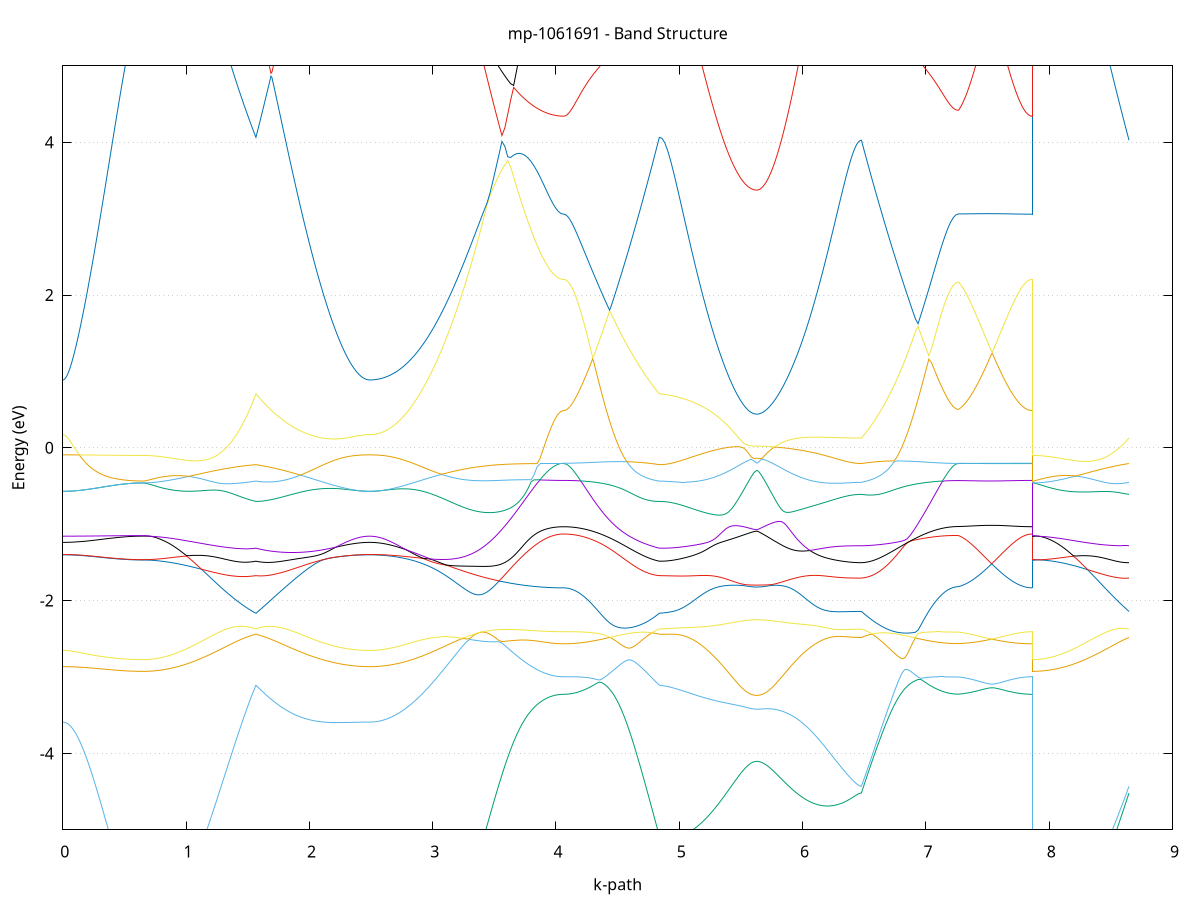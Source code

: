 set title 'mp-1061691 - Band Structure'
set xlabel 'k-path'
set ylabel 'Energy (eV)'
set grid y
set yrange [-5:5]
set terminal png size 800,600
set output 'mp-1061691_bands_gnuplot.png'
plot '-' using 1:2 with lines notitle, '-' using 1:2 with lines notitle, '-' using 1:2 with lines notitle, '-' using 1:2 with lines notitle, '-' using 1:2 with lines notitle, '-' using 1:2 with lines notitle, '-' using 1:2 with lines notitle, '-' using 1:2 with lines notitle, '-' using 1:2 with lines notitle, '-' using 1:2 with lines notitle, '-' using 1:2 with lines notitle, '-' using 1:2 with lines notitle, '-' using 1:2 with lines notitle, '-' using 1:2 with lines notitle, '-' using 1:2 with lines notitle, '-' using 1:2 with lines notitle, '-' using 1:2 with lines notitle, '-' using 1:2 with lines notitle, '-' using 1:2 with lines notitle, '-' using 1:2 with lines notitle, '-' using 1:2 with lines notitle, '-' using 1:2 with lines notitle, '-' using 1:2 with lines notitle, '-' using 1:2 with lines notitle, '-' using 1:2 with lines notitle, '-' using 1:2 with lines notitle, '-' using 1:2 with lines notitle, '-' using 1:2 with lines notitle, '-' using 1:2 with lines notitle, '-' using 1:2 with lines notitle, '-' using 1:2 with lines notitle, '-' using 1:2 with lines notitle
0.000000 -62.993860
0.004138 -62.993860
0.008275 -62.993760
0.012413 -62.993560
0.016550 -62.993560
0.020688 -62.993560
0.024826 -62.993560
0.028963 -62.993560
0.033101 -62.993560
0.037238 -62.993560
0.041376 -62.993560
0.045514 -62.993560
0.049651 -62.993560
0.053789 -62.993560
0.057926 -62.993560
0.062064 -62.993460
0.066202 -62.993460
0.070339 -62.993460
0.074477 -62.993460
0.078614 -62.993460
0.082752 -62.993460
0.086890 -62.993560
0.091027 -62.993560
0.095165 -62.993560
0.099302 -62.993560
0.103440 -62.993560
0.107578 -62.993560
0.111715 -62.993560
0.115853 -62.993460
0.119990 -62.993460
0.124128 -62.993460
0.128266 -62.993460
0.132403 -62.993460
0.136541 -62.993460
0.140678 -62.993460
0.144816 -62.993460
0.148954 -62.993460
0.153091 -62.993460
0.157229 -62.993460
0.161366 -62.993460
0.165504 -62.993460
0.169642 -62.993460
0.173779 -62.993360
0.177917 -62.993360
0.182054 -62.993360
0.186192 -62.993360
0.190330 -62.993360
0.194467 -62.993360
0.198605 -62.993360
0.202742 -62.993360
0.206880 -62.993360
0.211018 -62.993560
0.215155 -62.993560
0.219293 -62.993560
0.223431 -62.993460
0.227568 -62.993460
0.231706 -62.993460
0.235843 -62.993460
0.239981 -62.993460
0.244119 -62.993460
0.248256 -62.993460
0.252394 -62.993460
0.256531 -62.993360
0.260669 -62.993560
0.264807 -62.993460
0.268944 -62.993460
0.273082 -62.993460
0.277219 -62.993460
0.281357 -62.993460
0.285495 -62.993460
0.289632 -62.993460
0.293770 -62.993460
0.297907 -62.993360
0.302045 -62.993360
0.306183 -62.993360
0.310320 -62.993360
0.314458 -62.993360
0.318595 -62.993360
0.322733 -62.993360
0.326871 -62.993360
0.331008 -62.993360
0.335146 -62.993360
0.339283 -62.993260
0.343421 -62.993260
0.347559 -62.992960
0.351696 -62.992960
0.355834 -62.992960
0.359971 -62.992960
0.364109 -62.992860
0.368247 -62.992860
0.372384 -62.992860
0.376522 -62.992760
0.380659 -62.992760
0.384797 -62.992760
0.388935 -62.992760
0.393072 -62.992860
0.397210 -62.992860
0.401347 -62.992860
0.405485 -62.992860
0.409623 -62.992760
0.413760 -62.992760
0.417898 -62.992760
0.422035 -62.992760
0.426173 -62.992760
0.430311 -62.992760
0.434448 -62.992760
0.438586 -62.992760
0.442723 -62.992760
0.446861 -62.992660
0.450999 -62.992660
0.455136 -62.992660
0.459274 -62.992660
0.463411 -62.992660
0.467549 -62.992660
0.471687 -62.992660
0.475824 -62.992660
0.479962 -62.992660
0.484099 -62.992660
0.488237 -62.992660
0.492375 -62.992560
0.496512 -62.992560
0.500650 -62.992560
0.504787 -62.992560
0.508925 -62.992560
0.513063 -62.992560
0.517200 -62.992860
0.521338 -62.992860
0.525475 -62.992860
0.529613 -62.992860
0.533751 -62.992860
0.537888 -62.992860
0.542026 -62.993060
0.546163 -62.993060
0.550301 -62.993060
0.554439 -62.993060
0.558576 -62.992960
0.562714 -62.992960
0.566851 -62.992960
0.570989 -62.992960
0.575127 -62.992960
0.579264 -62.992960
0.583402 -62.992960
0.587539 -62.992960
0.591677 -62.992960
0.595815 -62.992960
0.599952 -62.992960
0.604090 -62.992960
0.608227 -62.992960
0.612365 -62.993060
0.616503 -62.993060
0.620640 -62.993060
0.624778 -62.993060
0.628915 -62.993060
0.633053 -62.993060
0.637191 -62.993060
0.641328 -62.993060
0.645466 -62.993060
0.649603 -62.993060
0.653741 -62.993060
0.653741 -62.993060
0.663456 -62.993060
0.673171 -62.993060
0.682886 -62.993060
0.692601 -62.993060
0.702316 -62.993060
0.712031 -62.993060
0.721746 -62.993160
0.731461 -62.993160
0.741176 -62.993160
0.750891 -62.993260
0.760606 -62.993260
0.770321 -62.993360
0.780036 -62.993460
0.789752 -62.993460
0.789752 -62.993460
0.797364 -62.993560
0.804977 -62.993660
0.812590 -62.993660
0.820203 -62.993760
0.827816 -62.993760
0.835429 -62.993860
0.843042 -62.993860
0.850655 -62.993960
0.858268 -62.993960
0.865881 -62.994060
0.873494 -62.994160
0.881107 -62.994260
0.888720 -62.994260
0.896333 -62.994360
0.903946 -62.994460
0.911559 -62.994560
0.919172 -62.994660
0.926785 -62.994760
0.934398 -62.994860
0.942011 -62.994860
0.949624 -62.994960
0.957237 -62.995060
0.964850 -62.995060
0.972463 -62.995260
0.980076 -62.995260
0.987689 -62.995460
0.995302 -62.995560
1.002915 -62.995560
1.010528 -62.995760
1.018141 -62.995860
1.025754 -62.995960
1.033367 -62.996060
1.040980 -62.996160
1.048593 -62.996360
1.056206 -62.996460
1.063819 -62.996560
1.071432 -62.996760
1.079045 -62.996860
1.086658 -62.997060
1.094271 -62.997160
1.101884 -62.997360
1.109497 -62.997460
1.117110 -62.997560
1.124723 -62.997760
1.132336 -62.997760
1.139949 -62.997960
1.147562 -62.998160
1.155175 -62.998260
1.162788 -62.998460
1.170401 -62.998660
1.178014 -62.998760
1.185627 -62.999060
1.193240 -62.999260
1.200853 -62.999460
1.208466 -62.999760
1.216079 -62.999960
1.223692 -63.000160
1.231305 -63.000460
1.238918 -63.000660
1.246531 -63.000860
1.254144 -63.001160
1.261757 -63.001360
1.269370 -63.001560
1.276983 -63.001860
1.284596 -63.002060
1.292209 -63.002360
1.299822 -63.002660
1.307435 -63.002860
1.315048 -63.003160
1.322661 -63.003360
1.330274 -63.003660
1.337887 -63.003860
1.345500 -63.004160
1.353113 -63.004460
1.360726 -63.004660
1.368339 -63.004960
1.375952 -63.005260
1.383565 -63.005460
1.391178 -63.005760
1.398791 -63.005960
1.406404 -63.006260
1.414017 -63.006560
1.421630 -63.006760
1.429243 -63.007060
1.436856 -63.007360
1.444469 -63.007560
1.452082 -63.007860
1.459695 -63.008060
1.467308 -63.008360
1.474921 -63.008660
1.482534 -63.008960
1.490147 -63.009460
1.497760 -63.009660
1.505373 -63.009860
1.512986 -63.010160
1.520599 -63.010460
1.528212 -63.010760
1.535825 -63.010960
1.543438 -63.011260
1.551050 -63.011560
1.558663 -63.011860
1.566276 -63.012060
1.566276 -63.012060
1.573912 -63.011860
1.581547 -63.011560
1.589182 -63.011260
1.596817 -63.010960
1.604452 -63.010760
1.612088 -63.010460
1.619723 -63.010160
1.627358 -63.009860
1.634993 -63.009660
1.642629 -63.009460
1.650264 -63.009060
1.657899 -63.008860
1.665534 -63.008560
1.673169 -63.008360
1.680805 -63.008060
1.688440 -63.007860
1.696075 -63.007560
1.703710 -63.007260
1.711345 -63.006960
1.718981 -63.006760
1.726616 -63.006460
1.734251 -63.006060
1.741886 -63.005860
1.749521 -63.005560
1.757157 -63.005260
1.764792 -63.005060
1.772427 -63.004760
1.780062 -63.004460
1.787697 -63.004260
1.795333 -63.003960
1.802968 -63.003660
1.810603 -63.003460
1.818238 -63.003160
1.825873 -63.002960
1.833509 -63.002660
1.841144 -63.002460
1.848779 -63.002160
1.856414 -63.001960
1.864049 -63.001660
1.871685 -63.001460
1.879320 -63.001160
1.886955 -63.000960
1.894590 -63.000760
1.902225 -63.000560
1.909861 -63.000360
1.917496 -63.000160
1.925131 -62.999960
1.932766 -62.999860
1.940401 -62.999660
1.948037 -62.999560
1.955672 -62.999360
1.963307 -62.999160
1.970942 -62.999060
1.978577 -62.998960
1.986213 -62.998760
1.993848 -62.998660
2.001483 -62.998560
2.009118 -62.998360
2.016754 -62.998260
2.024389 -62.998060
2.032024 -62.997960
2.039659 -62.997760
2.047294 -62.997660
2.054930 -62.997460
2.062565 -62.997360
2.070200 -62.997260
2.077835 -62.997160
2.085470 -62.996960
2.093106 -62.996860
2.100741 -62.996760
2.108376 -62.996660
2.116011 -62.996560
2.123646 -62.996360
2.131282 -62.996260
2.138917 -62.996160
2.146552 -62.996060
2.154187 -62.995960
2.161822 -62.995860
2.169458 -62.995760
2.177093 -62.995660
2.184728 -62.995560
2.192363 -62.995460
2.199998 -62.995360
2.207634 -62.995260
2.215269 -62.995160
2.222904 -62.995060
2.230539 -62.995060
2.238174 -62.994860
2.245810 -62.994760
2.253445 -62.994660
2.261080 -62.994660
2.268715 -62.994460
2.276350 -62.994360
2.283986 -62.994260
2.291621 -62.994260
2.299256 -62.994160
2.306891 -62.994060
2.314526 -62.994060
2.322162 -62.993960
2.329797 -62.993960
2.337432 -62.993960
2.345067 -62.993860
2.352703 -62.993860
2.360338 -62.993860
2.367973 -62.993760
2.375608 -62.993760
2.383243 -62.993760
2.390879 -62.993660
2.398514 -62.993660
2.406149 -62.993660
2.413784 -62.993660
2.421419 -62.993660
2.429055 -62.993660
2.436690 -62.993560
2.444325 -62.993560
2.451960 -62.993560
2.459595 -62.993560
2.467231 -62.993660
2.474866 -62.993760
2.482501 -62.993860
2.490136 -62.993860
2.490136 -62.993860
2.513941 -62.993760
2.537746 -62.993760
2.561551 -62.993660
2.585356 -62.993760
2.609160 -62.993860
2.632965 -62.993960
2.656770 -62.994160
2.680575 -62.994360
2.704380 -62.994560
2.728185 -62.994860
2.751990 -62.995060
2.775795 -62.995460
2.799599 -62.995860
2.823404 -62.996360
2.847209 -62.996760
2.871014 -62.997260
2.894819 -62.997760
2.918624 -62.998260
2.942429 -62.998760
2.966233 -62.999560
2.990038 -63.000160
3.013843 -63.000760
3.037648 -63.001260
3.061453 -63.001960
3.085258 -63.002560
3.109063 -63.003260
3.132867 -63.003960
3.156672 -63.004660
3.180477 -63.005460
3.204282 -63.006160
3.228087 -63.006960
3.251892 -63.007760
3.275697 -63.008660
3.299501 -63.009560
3.323306 -63.010560
3.347111 -63.011460
3.370916 -63.012360
3.394721 -63.013460
3.418526 -63.014360
3.442331 -63.015260
3.466135 -63.016160
3.489940 -63.016960
3.513745 -63.017860
3.537550 -63.018660
3.561355 -63.019460
3.585160 -63.020060
3.608965 -63.020860
3.632769 -63.021560
3.656574 -63.022260
3.680379 -63.022860
3.704184 -63.023560
3.727989 -63.024060
3.751794 -63.024660
3.775599 -63.025160
3.799403 -63.025660
3.823208 -63.026360
3.847013 -63.026860
3.870818 -63.027360
3.894623 -63.027860
3.918428 -63.028160
3.942233 -63.028460
3.966038 -63.028660
3.989842 -63.028860
4.013647 -63.029060
4.037452 -63.029160
4.061257 -63.029360
4.061257 -63.029360
4.068870 -63.029360
4.076483 -63.029360
4.084096 -63.029360
4.091709 -63.029260
4.099322 -63.029260
4.106935 -63.029260
4.114548 -63.029060
4.122161 -63.029060
4.129774 -63.028960
4.137387 -63.028960
4.145000 -63.028860
4.152613 -63.028860
4.160226 -63.028760
4.167839 -63.028760
4.175452 -63.028660
4.183065 -63.028560
4.190678 -63.028560
4.198291 -63.028460
4.205904 -63.028460
4.213517 -63.028360
4.221130 -63.028260
4.228743 -63.028160
4.236356 -63.028060
4.243969 -63.028060
4.251582 -63.027960
4.259195 -63.027860
4.266808 -63.027760
4.274421 -63.027660
4.282034 -63.027560
4.289647 -63.027460
4.297260 -63.027260
4.304873 -63.027160
4.312486 -63.027060
4.320099 -63.026960
4.327712 -63.026760
4.335325 -63.026660
4.342938 -63.026460
4.350551 -63.026360
4.358164 -63.026260
4.365777 -63.026060
4.373390 -63.025960
4.381003 -63.025760
4.388616 -63.025660
4.396229 -63.025460
4.403842 -63.025360
4.411454 -63.025160
4.419067 -63.024960
4.426680 -63.024860
4.434293 -63.024660
4.441906 -63.024460
4.449519 -63.024360
4.457132 -63.024160
4.464745 -63.023960
4.472358 -63.023760
4.479971 -63.023560
4.487584 -63.023360
4.495197 -63.023160
4.502810 -63.022960
4.510423 -63.022760
4.518036 -63.022560
4.525649 -63.022360
4.533262 -63.022160
4.540875 -63.021960
4.548488 -63.021760
4.556101 -63.021560
4.563714 -63.021260
4.571327 -63.021060
4.578940 -63.020760
4.586553 -63.020560
4.594166 -63.020360
4.601779 -63.020060
4.609392 -63.019860
4.617005 -63.019660
4.624618 -63.019360
4.632231 -63.019160
4.639844 -63.018860
4.647457 -63.018660
4.655070 -63.018460
4.662683 -63.018160
4.670296 -63.017960
4.677909 -63.017660
4.685522 -63.017460
4.693135 -63.017160
4.700748 -63.016960
4.708361 -63.016660
4.715974 -63.016360
4.723587 -63.016160
4.731200 -63.015860
4.738813 -63.015660
4.746426 -63.015360
4.754039 -63.015060
4.761652 -63.014860
4.769265 -63.014560
4.776878 -63.014260
4.784491 -63.013960
4.792104 -63.013660
4.799717 -63.013460
4.807330 -63.013160
4.814943 -63.012860
4.822556 -63.012660
4.830169 -63.012360
4.837782 -63.012060
4.837782 -63.012060
4.860325 -63.012060
4.882868 -63.012060
4.905411 -63.012260
4.927954 -63.012360
4.950497 -63.012660
4.973040 -63.013060
4.995583 -63.013360
5.018126 -63.013760
5.040669 -63.014160
5.063212 -63.014560
5.085756 -63.015060
5.108299 -63.015460
5.130842 -63.015960
5.153385 -63.016460
5.175928 -63.016860
5.198471 -63.017360
5.221014 -63.017760
5.243557 -63.018060
5.266100 -63.018460
5.288643 -63.018760
5.311186 -63.018960
5.333729 -63.019160
5.356272 -63.019460
5.378815 -63.019560
5.401358 -63.019760
5.423901 -63.019860
5.446444 -63.019860
5.468988 -63.019960
5.491531 -63.019760
5.514074 -63.019760
5.536617 -63.019660
5.559160 -63.019660
5.581703 -63.019460
5.604246 -63.019360
5.626789 -63.019260
5.626789 -63.019260
5.634380 -63.019260
5.641971 -63.019360
5.649562 -63.019360
5.657153 -63.019460
5.664744 -63.019460
5.672335 -63.019460
5.679926 -63.019560
5.687517 -63.019560
5.695108 -63.019560
5.702699 -63.019660
5.710290 -63.019660
5.717881 -63.019660
5.725472 -63.019660
5.733063 -63.019760
5.740654 -63.019760
5.748245 -63.019760
5.755836 -63.019760
5.763427 -63.019860
5.771018 -63.019860
5.778609 -63.019860
5.786200 -63.019760
5.793791 -63.019760
5.801382 -63.019760
5.808973 -63.019760
5.816564 -63.019760
5.824155 -63.019660
5.831746 -63.019660
5.839337 -63.019660
5.846928 -63.019560
5.854519 -63.019560
5.862110 -63.019460
5.869701 -63.019460
5.877292 -63.019360
5.884883 -63.019360
5.892474 -63.019260
5.900065 -63.019260
5.907656 -63.019160
5.915247 -63.019060
5.922838 -63.019060
5.930429 -63.018960
5.938020 -63.018860
5.945611 -63.018760
5.953202 -63.018760
5.960793 -63.018660
5.968384 -63.018460
5.975975 -63.018360
5.983566 -63.018260
5.991157 -63.018160
5.998748 -63.018060
6.006339 -63.017960
6.013930 -63.017760
6.021521 -63.017660
6.029112 -63.017560
6.036703 -63.017360
6.044294 -63.017260
6.051885 -63.017160
6.059476 -63.016960
6.067067 -63.016760
6.074658 -63.016660
6.082249 -63.016460
6.089840 -63.016260
6.097431 -63.016160
6.105022 -63.015960
6.112613 -63.015860
6.120204 -63.015660
6.127795 -63.015460
6.135386 -63.015360
6.142977 -63.015160
6.150568 -63.014960
6.158159 -63.014760
6.165750 -63.014660
6.173341 -63.014360
6.180932 -63.014160
6.188523 -63.013960
6.196114 -63.013760
6.203705 -63.013560
6.211296 -63.013460
6.218887 -63.013260
6.226478 -63.013060
6.234069 -63.012860
6.241660 -63.012560
6.249251 -63.012360
6.256842 -63.012160
6.264433 -63.011960
6.272024 -63.011760
6.279615 -63.011560
6.287206 -63.011360
6.294797 -63.011160
6.302388 -63.010960
6.309979 -63.010860
6.317570 -63.010660
6.325161 -63.010460
6.332752 -63.010360
6.340343 -63.010160
6.347934 -63.009960
6.355525 -63.009760
6.363116 -63.009660
6.370707 -63.009460
6.378298 -63.009360
6.385889 -63.009160
6.393480 -63.009060
6.401071 -63.008960
6.408662 -63.008860
6.416253 -63.008760
6.423844 -63.008660
6.431435 -63.008560
6.439026 -63.008560
6.446617 -63.008460
6.454208 -63.008460
6.461799 -63.008560
6.469390 -63.008460
6.476981 -63.008360
6.476981 -63.008360
6.498859 -63.009160
6.520737 -63.009960
6.542615 -63.010760
6.564492 -63.011660
6.586370 -63.012460
6.608248 -63.013460
6.630126 -63.014260
6.652003 -63.015160
6.673881 -63.016160
6.695759 -63.016860
6.717637 -63.017660
6.739515 -63.018460
6.761392 -63.019260
6.783270 -63.019960
6.805148 -63.020660
6.827026 -63.021260
6.848903 -63.021960
6.870781 -63.022560
6.892659 -63.023160
6.914537 -63.023760
6.936415 -63.024260
6.958292 -63.024760
6.980170 -63.025260
7.002048 -63.025660
7.023926 -63.026160
7.045803 -63.026760
7.067681 -63.027260
7.089559 -63.027560
7.111437 -63.028060
7.133315 -63.028360
7.155192 -63.028560
7.177070 -63.028860
7.198948 -63.029060
7.220826 -63.029160
7.242703 -63.029260
7.264581 -63.029260
7.264581 -63.029260
7.268728 -63.029260
7.272874 -63.029260
7.277021 -63.029260
7.281167 -63.029260
7.285314 -63.029260
7.289460 -63.029260
7.293607 -63.029260
7.297753 -63.029260
7.301900 -63.029260
7.306046 -63.029260
7.310193 -63.029260
7.314339 -63.029260
7.318486 -63.029260
7.322632 -63.029260
7.326779 -63.029260
7.330925 -63.029260
7.335072 -63.029260
7.339218 -63.029260
7.343365 -63.029260
7.347511 -63.029260
7.351658 -63.029260
7.355804 -63.029260
7.359951 -63.029160
7.364097 -63.029160
7.368244 -63.029160
7.372390 -63.029160
7.376537 -63.029160
7.380683 -63.029160
7.384830 -63.029160
7.388976 -63.029160
7.393123 -63.028860
7.397269 -63.028960
7.401416 -63.028960
7.405562 -63.028960
7.409709 -63.028960
7.413855 -63.028960
7.418002 -63.028960
7.422148 -63.028960
7.426295 -63.028960
7.430441 -63.028960
7.434588 -63.028960
7.438734 -63.028960
7.442881 -63.028960
7.447027 -63.028960
7.451174 -63.028960
7.455320 -63.028960
7.459467 -63.028960
7.463613 -63.028960
7.467760 -63.028960
7.471906 -63.028960
7.476053 -63.028960
7.480199 -63.028960
7.484346 -63.028960
7.488492 -63.028960
7.492639 -63.028960
7.496785 -63.028960
7.500932 -63.028960
7.505078 -63.028960
7.509225 -63.028960
7.513371 -63.028960
7.517518 -63.028960
7.521664 -63.028960
7.525811 -63.028960
7.529957 -63.028960
7.534104 -63.028960
7.538250 -63.028960
7.542397 -63.028960
7.546543 -63.028960
7.550690 -63.028960
7.554836 -63.028960
7.558983 -63.028960
7.563129 -63.028960
7.567276 -63.028960
7.571422 -63.028960
7.575569 -63.028960
7.579715 -63.028960
7.583862 -63.028960
7.588008 -63.028960
7.592155 -63.028960
7.596301 -63.028960
7.600448 -63.029060
7.604594 -63.029060
7.608741 -63.029060
7.612887 -63.029060
7.617034 -63.029060
7.621180 -63.028960
7.625327 -63.028960
7.629473 -63.028960
7.633620 -63.028960
7.637766 -63.028960
7.641913 -63.028960
7.646059 -63.028960
7.650206 -63.029060
7.654352 -63.029060
7.658499 -63.029060
7.662645 -63.029060
7.666792 -63.029060
7.670938 -63.029060
7.675085 -63.029060
7.679231 -63.029160
7.683378 -63.029160
7.687524 -63.029160
7.691671 -63.029060
7.695817 -63.029060
7.699964 -63.029060
7.704110 -63.029060
7.708257 -63.029060
7.712403 -63.029060
7.716550 -63.029060
7.720696 -63.029060
7.724843 -63.029060
7.728989 -63.029060
7.733136 -63.029060
7.737282 -63.029060
7.741429 -63.029060
7.745575 -63.029060
7.749722 -63.029060
7.753868 -63.029060
7.758015 -63.029060
7.762161 -63.029060
7.766308 -63.029060
7.770454 -63.029060
7.774601 -63.029060
7.778747 -63.029060
7.782894 -63.029060
7.787040 -63.029060
7.791187 -63.029060
7.795333 -63.029060
7.799480 -63.029160
7.803626 -63.029160
7.807773 -63.029160
7.811919 -63.029160
7.816066 -63.029160
7.820212 -63.029160
7.824359 -63.029160
7.828505 -63.029160
7.832652 -63.029160
7.836798 -63.029160
7.840945 -63.029160
7.845091 -63.029360
7.849238 -63.029360
7.853384 -63.029360
7.857531 -63.029360
7.861677 -63.029360
7.861677 -62.993060
7.885482 -62.993060
7.909287 -62.993060
7.933092 -62.993160
7.956897 -62.993260
7.980701 -62.993360
8.004506 -62.993560
8.028311 -62.993660
8.052116 -62.993960
8.075921 -62.994160
8.099726 -62.994560
8.123531 -62.994760
8.147335 -62.995060
8.171140 -62.995460
8.194945 -62.995860
8.218750 -62.996260
8.242555 -62.996660
8.266360 -62.997160
8.290165 -62.997660
8.313969 -62.998060
8.337774 -62.998560
8.361579 -62.999060
8.385384 -62.999660
8.409189 -63.000260
8.432994 -63.000960
8.456799 -63.001660
8.480603 -63.002260
8.504408 -63.003060
8.528213 -63.003660
8.552018 -63.004560
8.575823 -63.005460
8.599628 -63.006360
8.623433 -63.007460
8.647237 -63.008360
e
0.000000 -62.990560
0.004138 -62.990560
0.008275 -62.990360
0.012413 -62.990360
0.016550 -62.990360
0.020688 -62.990360
0.024826 -62.990360
0.028963 -62.990360
0.033101 -62.990360
0.037238 -62.990360
0.041376 -62.990360
0.045514 -62.990360
0.049651 -62.990360
0.053789 -62.990360
0.057926 -62.990360
0.062064 -62.990360
0.066202 -62.990360
0.070339 -62.990360
0.074477 -62.990360
0.078614 -62.990360
0.082752 -62.990360
0.086890 -62.990360
0.091027 -62.990360
0.095165 -62.990360
0.099302 -62.990360
0.103440 -62.990360
0.107578 -62.990360
0.111715 -62.990360
0.115853 -62.990360
0.119990 -62.990360
0.124128 -62.990360
0.128266 -62.990360
0.132403 -62.990360
0.136541 -62.990360
0.140678 -62.990360
0.144816 -62.990360
0.148954 -62.990360
0.153091 -62.990360
0.157229 -62.990360
0.161366 -62.990360
0.165504 -62.990360
0.169642 -62.990360
0.173779 -62.990360
0.177917 -62.990360
0.182054 -62.990360
0.186192 -62.990360
0.190330 -62.990360
0.194467 -62.990360
0.198605 -62.990360
0.202742 -62.990360
0.206880 -62.990360
0.211018 -62.990460
0.215155 -62.990460
0.219293 -62.990460
0.223431 -62.990460
0.227568 -62.990460
0.231706 -62.990460
0.235843 -62.990460
0.239981 -62.990460
0.244119 -62.990460
0.248256 -62.990260
0.252394 -62.990260
0.256531 -62.990260
0.260669 -62.990360
0.264807 -62.990260
0.268944 -62.990260
0.273082 -62.990260
0.277219 -62.990260
0.281357 -62.990260
0.285495 -62.990260
0.289632 -62.990260
0.293770 -62.990260
0.297907 -62.990260
0.302045 -62.990260
0.306183 -62.990260
0.310320 -62.990260
0.314458 -62.990260
0.318595 -62.990260
0.322733 -62.990260
0.326871 -62.990260
0.331008 -62.990260
0.335146 -62.990260
0.339283 -62.990260
0.343421 -62.990260
0.347559 -62.990060
0.351696 -62.990060
0.355834 -62.990060
0.359971 -62.990060
0.364109 -62.989760
0.368247 -62.989760
0.372384 -62.989760
0.376522 -62.989760
0.380659 -62.989760
0.384797 -62.989760
0.388935 -62.989760
0.393072 -62.989960
0.397210 -62.989960
0.401347 -62.989960
0.405485 -62.989960
0.409623 -62.989960
0.413760 -62.989960
0.417898 -62.989960
0.422035 -62.989960
0.426173 -62.989960
0.430311 -62.989960
0.434448 -62.989960
0.438586 -62.989960
0.442723 -62.989960
0.446861 -62.989960
0.450999 -62.989960
0.455136 -62.989960
0.459274 -62.989960
0.463411 -62.989960
0.467549 -62.989960
0.471687 -62.989960
0.475824 -62.989960
0.479962 -62.989960
0.484099 -62.989960
0.488237 -62.989960
0.492375 -62.989960
0.496512 -62.989960
0.500650 -62.989960
0.504787 -62.989960
0.508925 -62.989960
0.513063 -62.989960
0.517200 -62.990060
0.521338 -62.990060
0.525475 -62.990060
0.529613 -62.990060
0.533751 -62.990060
0.537888 -62.990060
0.542026 -62.990060
0.546163 -62.990060
0.550301 -62.990060
0.554439 -62.990060
0.558576 -62.990060
0.562714 -62.990060
0.566851 -62.990060
0.570989 -62.990060
0.575127 -62.990060
0.579264 -62.990060
0.583402 -62.990060
0.587539 -62.990060
0.591677 -62.990060
0.595815 -62.990060
0.599952 -62.990060
0.604090 -62.990060
0.608227 -62.990060
0.612365 -62.990060
0.616503 -62.990060
0.620640 -62.990060
0.624778 -62.990060
0.628915 -62.990060
0.633053 -62.990060
0.637191 -62.990060
0.641328 -62.990060
0.645466 -62.990060
0.649603 -62.990060
0.653741 -62.990060
0.653741 -62.990060
0.663456 -62.990060
0.673171 -62.990060
0.682886 -62.990060
0.692601 -62.990060
0.702316 -62.990160
0.712031 -62.990160
0.721746 -62.990260
0.731461 -62.990260
0.741176 -62.990360
0.750891 -62.990460
0.760606 -62.990460
0.770321 -62.990560
0.780036 -62.990660
0.789752 -62.990860
0.789752 -62.990860
0.797364 -62.990960
0.804977 -62.991160
0.812590 -62.991260
0.820203 -62.991260
0.827816 -62.991360
0.835429 -62.991460
0.843042 -62.991560
0.850655 -62.991760
0.858268 -62.991860
0.865881 -62.991960
0.873494 -62.992060
0.881107 -62.992160
0.888720 -62.992360
0.896333 -62.992460
0.903946 -62.992560
0.911559 -62.992660
0.919172 -62.992760
0.926785 -62.992860
0.934398 -62.993060
0.942011 -62.993160
0.949624 -62.993360
0.957237 -62.993460
0.964850 -62.993660
0.972463 -62.993760
0.980076 -62.993960
0.987689 -62.993960
0.995302 -62.994160
1.002915 -62.994260
1.010528 -62.994460
1.018141 -62.994560
1.025754 -62.994760
1.033367 -62.994860
1.040980 -62.994960
1.048593 -62.995160
1.056206 -62.995360
1.063819 -62.995560
1.071432 -62.995760
1.079045 -62.995960
1.086658 -62.996060
1.094271 -62.996260
1.101884 -62.996460
1.109497 -62.996760
1.117110 -62.996960
1.124723 -62.997160
1.132336 -62.997360
1.139949 -62.997560
1.147562 -62.997760
1.155175 -62.998160
1.162788 -62.998360
1.170401 -62.998560
1.178014 -62.998760
1.185627 -62.998960
1.193240 -62.999160
1.200853 -62.999360
1.208466 -62.999460
1.216079 -62.999560
1.223692 -62.999760
1.231305 -62.999960
1.238918 -63.000260
1.246531 -63.000460
1.254144 -63.000660
1.261757 -63.000860
1.269370 -63.001060
1.276983 -63.001260
1.284596 -63.001460
1.292209 -63.001660
1.299822 -63.001960
1.307435 -63.002160
1.315048 -63.002360
1.322661 -63.002560
1.330274 -63.002760
1.337887 -63.003060
1.345500 -63.003260
1.353113 -63.003460
1.360726 -63.003660
1.368339 -63.003860
1.375952 -63.004060
1.383565 -63.004360
1.391178 -63.004560
1.398791 -63.004760
1.406404 -63.005060
1.414017 -63.005260
1.421630 -63.005460
1.429243 -63.005760
1.436856 -63.005960
1.444469 -63.006160
1.452082 -63.006360
1.459695 -63.006560
1.467308 -63.006860
1.474921 -63.007060
1.482534 -63.007360
1.490147 -63.007560
1.497760 -63.007860
1.505373 -63.008060
1.512986 -63.008360
1.520599 -63.008660
1.528212 -63.008960
1.535825 -63.009160
1.543438 -63.009360
1.551050 -63.009760
1.558663 -63.009960
1.566276 -63.010160
1.566276 -63.010160
1.573912 -63.009960
1.581547 -63.009760
1.589182 -63.009560
1.596817 -63.009260
1.604452 -63.008960
1.612088 -63.008660
1.619723 -63.008460
1.627358 -63.008260
1.634993 -63.007960
1.642629 -63.007760
1.650264 -63.007460
1.657899 -63.007260
1.665534 -63.006960
1.673169 -63.006760
1.680805 -63.006560
1.688440 -63.006260
1.696075 -63.006060
1.703710 -63.005860
1.711345 -63.005560
1.718981 -63.005360
1.726616 -63.005160
1.734251 -63.004860
1.741886 -63.004660
1.749521 -63.004460
1.757157 -63.004260
1.764792 -63.004060
1.772427 -63.003860
1.780062 -63.003660
1.787697 -63.003360
1.795333 -63.003160
1.802968 -63.003060
1.810603 -63.002860
1.818238 -63.002660
1.825873 -63.002460
1.833509 -63.002260
1.841144 -63.002060
1.848779 -63.001860
1.856414 -63.001660
1.864049 -63.001460
1.871685 -63.001260
1.879320 -63.001160
1.886955 -63.000960
1.894590 -63.000660
1.902225 -63.000460
1.909861 -63.000260
1.917496 -63.000060
1.925131 -62.999760
1.932766 -62.999560
1.940401 -62.999260
1.948037 -62.999060
1.955672 -62.998860
1.963307 -62.998660
1.970942 -62.998360
1.978577 -62.998160
1.986213 -62.997960
1.993848 -62.997660
2.001483 -62.997560
2.009118 -62.997360
2.016754 -62.997060
2.024389 -62.996860
2.032024 -62.996660
2.039659 -62.996460
2.047294 -62.996260
2.054930 -62.995960
2.062565 -62.995760
2.070200 -62.995560
2.077835 -62.995360
2.085470 -62.995260
2.093106 -62.995060
2.100741 -62.994860
2.108376 -62.994660
2.116011 -62.994560
2.123646 -62.994360
2.131282 -62.994160
2.138917 -62.993960
2.146552 -62.993860
2.154187 -62.993660
2.161822 -62.993460
2.169458 -62.993360
2.177093 -62.993160
2.184728 -62.993060
2.192363 -62.992860
2.199998 -62.992760
2.207634 -62.992660
2.215269 -62.992460
2.222904 -62.992360
2.230539 -62.992260
2.238174 -62.992060
2.245810 -62.991960
2.253445 -62.991860
2.261080 -62.991760
2.268715 -62.991560
2.276350 -62.991460
2.283986 -62.991360
2.291621 -62.991260
2.299256 -62.991160
2.306891 -62.991060
2.314526 -62.991060
2.322162 -62.990960
2.329797 -62.990860
2.337432 -62.990760
2.345067 -62.990760
2.352703 -62.990760
2.360338 -62.990760
2.367973 -62.990660
2.375608 -62.990560
2.383243 -62.990560
2.390879 -62.990460
2.398514 -62.990660
2.406149 -62.990560
2.413784 -62.990560
2.421419 -62.990560
2.429055 -62.990560
2.436690 -62.990460
2.444325 -62.990460
2.451960 -62.990460
2.459595 -62.990460
2.467231 -62.990460
2.474866 -62.990460
2.482501 -62.990560
2.490136 -62.990560
2.490136 -62.990560
2.513941 -62.990360
2.537746 -62.990460
2.561551 -62.990460
2.585356 -62.990160
2.609160 -62.989960
2.632965 -62.989960
2.656770 -62.990060
2.680575 -62.990360
2.704380 -62.990760
2.728185 -62.991160
2.751990 -62.991560
2.775795 -62.992060
2.799599 -62.992560
2.823404 -62.993260
2.847209 -62.993760
2.871014 -62.994460
2.894819 -62.995060
2.918624 -62.995760
2.942429 -62.996460
2.966233 -62.997260
2.990038 -62.998060
3.013843 -62.998860
3.037648 -62.999660
3.061453 -63.000560
3.085258 -63.001360
3.109063 -63.002260
3.132867 -63.003160
3.156672 -63.004060
3.180477 -63.004860
3.204282 -63.005760
3.228087 -63.006660
3.251892 -63.007560
3.275697 -63.008360
3.299501 -63.009560
3.323306 -63.010460
3.347111 -63.011260
3.370916 -63.012160
3.394721 -63.013160
3.418526 -63.013960
3.442331 -63.014860
3.466135 -63.015760
3.489940 -63.016560
3.513745 -63.017160
3.537550 -63.018260
3.561355 -63.019060
3.585160 -63.019860
3.608965 -63.020660
3.632769 -63.021260
3.656574 -63.022060
3.680379 -63.022760
3.704184 -63.023460
3.727989 -63.023860
3.751794 -63.024560
3.775599 -63.025160
3.799403 -63.025660
3.823208 -63.026160
3.847013 -63.026560
3.870818 -63.026960
3.894623 -63.027360
3.918428 -63.027560
3.942233 -63.027860
3.966038 -63.028060
3.989842 -63.028160
4.013647 -63.028360
4.037452 -63.028360
4.061257 -63.028460
4.061257 -63.028460
4.068870 -63.028460
4.076483 -63.028460
4.084096 -63.028360
4.091709 -63.028360
4.099322 -63.028360
4.106935 -63.028360
4.114548 -63.028260
4.122161 -63.028260
4.129774 -63.028260
4.137387 -63.028160
4.145000 -63.028060
4.152613 -63.028060
4.160226 -63.027960
4.167839 -63.027960
4.175452 -63.027860
4.183065 -63.027660
4.190678 -63.027560
4.198291 -63.027460
4.205904 -63.027460
4.213517 -63.027360
4.221130 -63.027260
4.228743 -63.027160
4.236356 -63.027060
4.243969 -63.026960
4.251582 -63.026860
4.259195 -63.026760
4.266808 -63.026460
4.274421 -63.026360
4.282034 -63.026360
4.289647 -63.026160
4.297260 -63.026060
4.304873 -63.025960
4.312486 -63.025760
4.320099 -63.025660
4.327712 -63.025360
4.335325 -63.025060
4.342938 -63.024960
4.350551 -63.024760
4.358164 -63.024660
4.365777 -63.024460
4.373390 -63.024260
4.381003 -63.024160
4.388616 -63.023960
4.396229 -63.023760
4.403842 -63.023660
4.411454 -63.023460
4.419067 -63.023260
4.426680 -63.023060
4.434293 -63.022860
4.441906 -63.022660
4.449519 -63.022460
4.457132 -63.022260
4.464745 -63.022060
4.472358 -63.021860
4.479971 -63.021660
4.487584 -63.021460
4.495197 -63.021260
4.502810 -63.020960
4.510423 -63.020760
4.518036 -63.020560
4.525649 -63.020360
4.533262 -63.020160
4.540875 -63.019960
4.548488 -63.019660
4.556101 -63.019460
4.563714 -63.019160
4.571327 -63.018960
4.578940 -63.018760
4.586553 -63.018460
4.594166 -63.018260
4.601779 -63.018060
4.609392 -63.017760
4.617005 -63.017560
4.624618 -63.017360
4.632231 -63.017060
4.639844 -63.016760
4.647457 -63.016560
4.655070 -63.016260
4.662683 -63.016060
4.670296 -63.015760
4.677909 -63.015560
4.685522 -63.015260
4.693135 -63.015060
4.700748 -63.014760
4.708361 -63.014460
4.715974 -63.014260
4.723587 -63.014060
4.731200 -63.013760
4.738813 -63.013560
4.746426 -63.013260
4.754039 -63.012960
4.761652 -63.012760
4.769265 -63.012460
4.776878 -63.012260
4.784491 -63.012060
4.792104 -63.011760
4.799717 -63.011560
4.807330 -63.011260
4.814943 -63.010960
4.822556 -63.010760
4.830169 -63.010460
4.837782 -63.010160
4.837782 -63.010160
4.860325 -63.010160
4.882868 -63.010160
4.905411 -63.010160
4.927954 -63.010160
4.950497 -63.010260
4.973040 -63.010360
4.995583 -63.010460
5.018126 -63.010660
5.040669 -63.010760
5.063212 -63.011060
5.085756 -63.011260
5.108299 -63.011560
5.130842 -63.011760
5.153385 -63.012060
5.175928 -63.012360
5.198471 -63.012760
5.221014 -63.013160
5.243557 -63.013560
5.266100 -63.013960
5.288643 -63.014260
5.311186 -63.014660
5.333729 -63.015060
5.356272 -63.015460
5.378815 -63.015760
5.401358 -63.016160
5.423901 -63.016460
5.446444 -63.016860
5.468988 -63.017160
5.491531 -63.017460
5.514074 -63.017860
5.536617 -63.018160
5.559160 -63.018360
5.581703 -63.018560
5.604246 -63.018860
5.626789 -63.018860
5.626789 -63.018860
5.634380 -63.018860
5.641971 -63.018860
5.649562 -63.018860
5.657153 -63.018760
5.664744 -63.018660
5.672335 -63.018660
5.679926 -63.018560
5.687517 -63.018460
5.695108 -63.018360
5.702699 -63.018360
5.710290 -63.018260
5.717881 -63.018160
5.725472 -63.018060
5.733063 -63.017960
5.740654 -63.017860
5.748245 -63.017760
5.755836 -63.017660
5.763427 -63.017560
5.771018 -63.017460
5.778609 -63.017360
5.786200 -63.017160
5.793791 -63.017060
5.801382 -63.016960
5.808973 -63.016860
5.816564 -63.016660
5.824155 -63.016560
5.831746 -63.016460
5.839337 -63.016360
5.846928 -63.016160
5.854519 -63.016060
5.862110 -63.015860
5.869701 -63.015760
5.877292 -63.015660
5.884883 -63.015560
5.892474 -63.015360
5.900065 -63.015260
5.907656 -63.015060
5.915247 -63.014960
5.922838 -63.014860
5.930429 -63.014760
5.938020 -63.014560
5.945611 -63.014460
5.953202 -63.014360
5.960793 -63.014160
5.968384 -63.014060
5.975975 -63.013960
5.983566 -63.013760
5.991157 -63.013660
5.998748 -63.013560
6.006339 -63.013360
6.013930 -63.013260
6.021521 -63.013060
6.029112 -63.012960
6.036703 -63.012860
6.044294 -63.012660
6.051885 -63.012560
6.059476 -63.012360
6.067067 -63.012260
6.074658 -63.012160
6.082249 -63.011960
6.089840 -63.011860
6.097431 -63.011760
6.105022 -63.011660
6.112613 -63.011560
6.120204 -63.011360
6.127795 -63.011260
6.135386 -63.011160
6.142977 -63.011060
6.150568 -63.010960
6.158159 -63.010860
6.165750 -63.010760
6.173341 -63.010560
6.180932 -63.010360
6.188523 -63.010260
6.196114 -63.010160
6.203705 -63.010060
6.211296 -63.009960
6.218887 -63.009860
6.226478 -63.009760
6.234069 -63.009660
6.241660 -63.009460
6.249251 -63.009360
6.256842 -63.009260
6.264433 -63.009260
6.272024 -63.009160
6.279615 -63.009060
6.287206 -63.008960
6.294797 -63.008860
6.302388 -63.008860
6.309979 -63.008760
6.317570 -63.008760
6.325161 -63.008660
6.332752 -63.008660
6.340343 -63.008560
6.347934 -63.008460
6.355525 -63.008460
6.363116 -63.008360
6.370707 -63.008360
6.378298 -63.008260
6.385889 -63.008260
6.393480 -63.008260
6.401071 -63.008160
6.408662 -63.008160
6.416253 -63.008160
6.423844 -63.008160
6.431435 -63.008160
6.439026 -63.008060
6.446617 -63.008060
6.454208 -63.008060
6.461799 -63.008160
6.469390 -63.008160
6.476981 -63.008160
6.476981 -63.008160
6.498859 -63.008960
6.520737 -63.009660
6.542615 -63.010460
6.564492 -63.011060
6.586370 -63.011860
6.608248 -63.012860
6.630126 -63.013660
6.652003 -63.014460
6.673881 -63.015360
6.695759 -63.016160
6.717637 -63.016960
6.739515 -63.017760
6.761392 -63.018460
6.783270 -63.019260
6.805148 -63.020060
6.827026 -63.020760
6.848903 -63.021460
6.870781 -63.022160
6.892659 -63.022860
6.914537 -63.023460
6.936415 -63.024060
6.958292 -63.024660
6.980170 -63.025260
7.002048 -63.025660
7.023926 -63.026060
7.045803 -63.026460
7.067681 -63.026760
7.089559 -63.027060
7.111437 -63.027360
7.133315 -63.027560
7.155192 -63.027760
7.177070 -63.027960
7.198948 -63.028060
7.220826 -63.028160
7.242703 -63.028260
7.264581 -63.028260
7.264581 -63.028260
7.268728 -63.028260
7.272874 -63.028260
7.277021 -63.028260
7.281167 -63.028260
7.285314 -63.028260
7.289460 -63.028260
7.293607 -63.028260
7.297753 -63.028260
7.301900 -63.028260
7.306046 -63.028260
7.310193 -63.028260
7.314339 -63.028260
7.318486 -63.028260
7.322632 -63.028260
7.326779 -63.028260
7.330925 -63.028260
7.335072 -63.028260
7.339218 -63.028260
7.343365 -63.028260
7.347511 -63.028260
7.351658 -63.028260
7.355804 -63.028260
7.359951 -63.028260
7.364097 -63.028160
7.368244 -63.028160
7.372390 -63.028160
7.376537 -63.028160
7.380683 -63.028160
7.384830 -63.028160
7.388976 -63.028160
7.393123 -63.028160
7.397269 -63.028260
7.401416 -63.028260
7.405562 -63.028260
7.409709 -63.028260
7.413855 -63.028260
7.418002 -63.028260
7.422148 -63.028260
7.426295 -63.028160
7.430441 -63.028160
7.434588 -63.028160
7.438734 -63.028160
7.442881 -63.028160
7.447027 -63.028160
7.451174 -63.028160
7.455320 -63.028160
7.459467 -63.028160
7.463613 -63.028160
7.467760 -63.028160
7.471906 -63.028160
7.476053 -63.028160
7.480199 -63.028160
7.484346 -63.028160
7.488492 -63.028160
7.492639 -63.028160
7.496785 -63.028160
7.500932 -63.028160
7.505078 -63.028160
7.509225 -63.028160
7.513371 -63.028160
7.517518 -63.028160
7.521664 -63.028160
7.525811 -63.028160
7.529957 -63.028160
7.534104 -63.028160
7.538250 -63.028160
7.542397 -63.028160
7.546543 -63.028160
7.550690 -63.028160
7.554836 -63.028160
7.558983 -63.028160
7.563129 -63.028160
7.567276 -63.028160
7.571422 -63.028160
7.575569 -63.028160
7.579715 -63.028160
7.583862 -63.028160
7.588008 -63.028160
7.592155 -63.028060
7.596301 -63.028060
7.600448 -63.028060
7.604594 -63.028060
7.608741 -63.028060
7.612887 -63.028060
7.617034 -63.028060
7.621180 -63.028060
7.625327 -63.028060
7.629473 -63.028060
7.633620 -63.028060
7.637766 -63.028060
7.641913 -63.028060
7.646059 -63.028060
7.650206 -63.028060
7.654352 -63.028060
7.658499 -63.028060
7.662645 -63.028060
7.666792 -63.028060
7.670938 -63.028260
7.675085 -63.028260
7.679231 -63.028260
7.683378 -63.028260
7.687524 -63.028260
7.691671 -63.028260
7.695817 -63.028260
7.699964 -63.028260
7.704110 -63.028260
7.708257 -63.028360
7.712403 -63.028360
7.716550 -63.028360
7.720696 -63.028360
7.724843 -63.028360
7.728989 -63.028360
7.733136 -63.028360
7.737282 -63.028360
7.741429 -63.028360
7.745575 -63.028360
7.749722 -63.028360
7.753868 -63.028360
7.758015 -63.028360
7.762161 -63.028360
7.766308 -63.028360
7.770454 -63.028360
7.774601 -63.028360
7.778747 -63.028360
7.782894 -63.028360
7.787040 -63.028360
7.791187 -63.028360
7.795333 -63.028360
7.799480 -63.028460
7.803626 -63.028460
7.807773 -63.028460
7.811919 -63.028460
7.816066 -63.028460
7.820212 -63.028460
7.824359 -63.028460
7.828505 -63.028460
7.832652 -63.028460
7.836798 -63.028460
7.840945 -63.028460
7.845091 -63.028460
7.849238 -63.028460
7.853384 -63.028460
7.857531 -63.028460
7.861677 -63.028460
7.861677 -62.990060
7.885482 -62.990060
7.909287 -62.990060
7.933092 -62.990060
7.956897 -62.990160
7.980701 -62.990460
8.004506 -62.990760
8.028311 -62.990560
8.052116 -62.990660
8.075921 -62.991160
8.099726 -62.991460
8.123531 -62.991860
8.147335 -62.992360
8.171140 -62.992960
8.194945 -62.993460
8.218750 -62.993860
8.242555 -62.994460
8.266360 -62.995160
8.290165 -62.995760
8.313969 -62.996360
8.337774 -62.997160
8.361579 -62.997760
8.385384 -62.998560
8.409189 -62.999360
8.432994 -63.000160
8.456799 -63.001060
8.480603 -63.001860
8.504408 -63.002760
8.528213 -63.003660
8.552018 -63.004560
8.575823 -63.005360
8.599628 -63.006160
8.623433 -63.007060
8.647237 -63.008160
e
0.000000 -62.989560
0.004138 -62.989560
0.008275 -62.989560
0.012413 -62.989360
0.016550 -62.989360
0.020688 -62.989360
0.024826 -62.989360
0.028963 -62.989360
0.033101 -62.989360
0.037238 -62.989360
0.041376 -62.989360
0.045514 -62.989360
0.049651 -62.989360
0.053789 -62.989360
0.057926 -62.989360
0.062064 -62.989360
0.066202 -62.989360
0.070339 -62.989360
0.074477 -62.989360
0.078614 -62.989360
0.082752 -62.989360
0.086890 -62.989360
0.091027 -62.989360
0.095165 -62.989360
0.099302 -62.989360
0.103440 -62.989360
0.107578 -62.989360
0.111715 -62.989360
0.115853 -62.989360
0.119990 -62.989360
0.124128 -62.989360
0.128266 -62.989360
0.132403 -62.989360
0.136541 -62.989360
0.140678 -62.989360
0.144816 -62.989360
0.148954 -62.989360
0.153091 -62.989360
0.157229 -62.989360
0.161366 -62.989360
0.165504 -62.989360
0.169642 -62.989360
0.173779 -62.989360
0.177917 -62.989360
0.182054 -62.989360
0.186192 -62.989360
0.190330 -62.989360
0.194467 -62.989360
0.198605 -62.989360
0.202742 -62.989360
0.206880 -62.989360
0.211018 -62.989460
0.215155 -62.989460
0.219293 -62.989460
0.223431 -62.989460
0.227568 -62.989460
0.231706 -62.989460
0.235843 -62.989460
0.239981 -62.989460
0.244119 -62.989460
0.248256 -62.989360
0.252394 -62.989360
0.256531 -62.989360
0.260669 -62.989460
0.264807 -62.989160
0.268944 -62.989160
0.273082 -62.989160
0.277219 -62.989260
0.281357 -62.989260
0.285495 -62.989260
0.289632 -62.989260
0.293770 -62.989260
0.297907 -62.989260
0.302045 -62.989260
0.306183 -62.989260
0.310320 -62.989260
0.314458 -62.989260
0.318595 -62.989260
0.322733 -62.989260
0.326871 -62.989260
0.331008 -62.989260
0.335146 -62.989260
0.339283 -62.989260
0.343421 -62.989260
0.347559 -62.989260
0.351696 -62.989260
0.355834 -62.989260
0.359971 -62.989260
0.364109 -62.989060
0.368247 -62.989160
0.372384 -62.989160
0.376522 -62.988760
0.380659 -62.988960
0.384797 -62.988960
0.388935 -62.988960
0.393072 -62.988960
0.397210 -62.988960
0.401347 -62.988960
0.405485 -62.988960
0.409623 -62.988960
0.413760 -62.988960
0.417898 -62.988960
0.422035 -62.988960
0.426173 -62.988960
0.430311 -62.988960
0.434448 -62.988960
0.438586 -62.988960
0.442723 -62.988960
0.446861 -62.988960
0.450999 -62.988960
0.455136 -62.988960
0.459274 -62.988960
0.463411 -62.988960
0.467549 -62.988960
0.471687 -62.988960
0.475824 -62.988960
0.479962 -62.988960
0.484099 -62.988960
0.488237 -62.988960
0.492375 -62.988960
0.496512 -62.988960
0.500650 -62.988960
0.504787 -62.988960
0.508925 -62.988960
0.513063 -62.988960
0.517200 -62.988960
0.521338 -62.988960
0.525475 -62.988960
0.529613 -62.988960
0.533751 -62.988960
0.537888 -62.988960
0.542026 -62.989060
0.546163 -62.989060
0.550301 -62.989060
0.554439 -62.989060
0.558576 -62.989060
0.562714 -62.989060
0.566851 -62.989060
0.570989 -62.989060
0.575127 -62.989060
0.579264 -62.989060
0.583402 -62.989060
0.587539 -62.989060
0.591677 -62.989060
0.595815 -62.989060
0.599952 -62.989060
0.604090 -62.989060
0.608227 -62.989060
0.612365 -62.989060
0.616503 -62.989060
0.620640 -62.989060
0.624778 -62.989060
0.628915 -62.989060
0.633053 -62.989060
0.637191 -62.989060
0.641328 -62.989060
0.645466 -62.989060
0.649603 -62.989060
0.653741 -62.989060
0.653741 -62.989060
0.663456 -62.989060
0.673171 -62.989060
0.682886 -62.989060
0.692601 -62.989060
0.702316 -62.989060
0.712031 -62.989060
0.721746 -62.989060
0.731461 -62.989060
0.741176 -62.989060
0.750891 -62.989360
0.760606 -62.989360
0.770321 -62.989360
0.780036 -62.989460
0.789752 -62.989560
0.789752 -62.989560
0.797364 -62.989660
0.804977 -62.989760
0.812590 -62.989760
0.820203 -62.989760
0.827816 -62.989660
0.835429 -62.989760
0.843042 -62.989760
0.850655 -62.989660
0.858268 -62.989760
0.865881 -62.989760
0.873494 -62.989760
0.881107 -62.989760
0.888720 -62.989760
0.896333 -62.989760
0.903946 -62.989760
0.911559 -62.989660
0.919172 -62.989660
0.926785 -62.989760
0.934398 -62.989760
0.942011 -62.989660
0.949624 -62.989660
0.957237 -62.989760
0.964850 -62.989760
0.972463 -62.989860
0.980076 -62.989860
0.987689 -62.989760
0.995302 -62.989760
1.002915 -62.989760
1.010528 -62.989760
1.018141 -62.989760
1.025754 -62.989660
1.033367 -62.989660
1.040980 -62.989660
1.048593 -62.989660
1.056206 -62.989660
1.063819 -62.989660
1.071432 -62.989660
1.079045 -62.989560
1.086658 -62.989560
1.094271 -62.989560
1.101884 -62.989460
1.109497 -62.989460
1.117110 -62.989460
1.124723 -62.989360
1.132336 -62.989360
1.139949 -62.989260
1.147562 -62.989260
1.155175 -62.989160
1.162788 -62.989160
1.170401 -62.989060
1.178014 -62.988960
1.185627 -62.988860
1.193240 -62.988860
1.200853 -62.988760
1.208466 -62.988560
1.216079 -62.988560
1.223692 -62.988360
1.231305 -62.988260
1.238918 -62.988260
1.246531 -62.988160
1.254144 -62.988060
1.261757 -62.987960
1.269370 -62.987860
1.276983 -62.987760
1.284596 -62.987460
1.292209 -62.987360
1.299822 -62.987360
1.307435 -62.987260
1.315048 -62.987060
1.322661 -62.986960
1.330274 -62.986860
1.337887 -62.986660
1.345500 -62.986560
1.353113 -62.986360
1.360726 -62.986260
1.368339 -62.986060
1.375952 -62.985960
1.383565 -62.985760
1.391178 -62.985560
1.398791 -62.985460
1.406404 -62.985260
1.414017 -62.985060
1.421630 -62.984860
1.429243 -62.984660
1.436856 -62.984460
1.444469 -62.984260
1.452082 -62.984060
1.459695 -62.983860
1.467308 -62.983660
1.474921 -62.983460
1.482534 -62.983260
1.490147 -62.983060
1.497760 -62.982860
1.505373 -62.982560
1.512986 -62.982260
1.520599 -62.982160
1.528212 -62.981960
1.535825 -62.981660
1.543438 -62.981460
1.551050 -62.981260
1.558663 -62.980960
1.566276 -62.980660
1.566276 -62.980660
1.573912 -62.980860
1.581547 -62.981160
1.589182 -62.981460
1.596817 -62.981660
1.604452 -62.981860
1.612088 -62.982060
1.619723 -62.982360
1.627358 -62.982560
1.634993 -62.982860
1.642629 -62.983060
1.650264 -62.983260
1.657899 -62.983460
1.665534 -62.983660
1.673169 -62.983860
1.680805 -62.984060
1.688440 -62.984260
1.696075 -62.984460
1.703710 -62.984660
1.711345 -62.984860
1.718981 -62.985060
1.726616 -62.985260
1.734251 -62.985360
1.741886 -62.985460
1.749521 -62.985660
1.757157 -62.985860
1.764792 -62.986060
1.772427 -62.986160
1.780062 -62.986360
1.787697 -62.986360
1.795333 -62.986560
1.802968 -62.986660
1.810603 -62.986860
1.818238 -62.986960
1.825873 -62.987060
1.833509 -62.987260
1.841144 -62.987360
1.848779 -62.987560
1.856414 -62.987660
1.864049 -62.987860
1.871685 -62.987960
1.879320 -62.988060
1.886955 -62.988160
1.894590 -62.988260
1.902225 -62.988360
1.909861 -62.988460
1.917496 -62.988560
1.925131 -62.988660
1.932766 -62.988760
1.940401 -62.988760
1.948037 -62.988860
1.955672 -62.988960
1.963307 -62.988960
1.970942 -62.989060
1.978577 -62.989160
1.986213 -62.989160
1.993848 -62.989260
2.001483 -62.989360
2.009118 -62.989360
2.016754 -62.989460
2.024389 -62.989360
2.032024 -62.989360
2.039659 -62.989460
2.047294 -62.989460
2.054930 -62.989460
2.062565 -62.989460
2.070200 -62.989460
2.077835 -62.989460
2.085470 -62.989460
2.093106 -62.989460
2.100741 -62.989560
2.108376 -62.989560
2.116011 -62.989560
2.123646 -62.989560
2.131282 -62.989560
2.138917 -62.989460
2.146552 -62.989560
2.154187 -62.989460
2.161822 -62.989460
2.169458 -62.989260
2.177093 -62.989260
2.184728 -62.989260
2.192363 -62.989260
2.199998 -62.989260
2.207634 -62.989260
2.215269 -62.989260
2.222904 -62.989260
2.230539 -62.989160
2.238174 -62.989160
2.245810 -62.989160
2.253445 -62.989160
2.261080 -62.989160
2.268715 -62.989160
2.276350 -62.989060
2.283986 -62.989060
2.291621 -62.989060
2.299256 -62.989060
2.306891 -62.989060
2.314526 -62.988960
2.322162 -62.988960
2.329797 -62.988960
2.337432 -62.988960
2.345067 -62.988960
2.352703 -62.989060
2.360338 -62.989060
2.367973 -62.989060
2.375608 -62.989060
2.383243 -62.989160
2.390879 -62.989160
2.398514 -62.989260
2.406149 -62.989260
2.413784 -62.989260
2.421419 -62.989360
2.429055 -62.989360
2.436690 -62.989360
2.444325 -62.989360
2.451960 -62.989360
2.459595 -62.989360
2.467231 -62.989460
2.474866 -62.989460
2.482501 -62.989560
2.490136 -62.989560
2.490136 -62.989560
2.513941 -62.989560
2.537746 -62.989660
2.561551 -62.989560
2.585356 -62.989660
2.609160 -62.989560
2.632965 -62.989860
2.656770 -62.989960
2.680575 -62.989960
2.704380 -62.990060
2.728185 -62.990060
2.751990 -62.989960
2.775795 -62.990160
2.799599 -62.990160
2.823404 -62.990460
2.847209 -62.990260
2.871014 -62.990460
2.894819 -62.990460
2.918624 -62.990360
2.942429 -62.990160
2.966233 -62.990060
2.990038 -62.989860
3.013843 -62.989660
3.037648 -62.989260
3.061453 -62.988660
3.085258 -62.988360
3.109063 -62.987860
3.132867 -62.987460
3.156672 -62.986860
3.180477 -62.986260
3.204282 -62.985660
3.228087 -62.985060
3.251892 -62.984360
3.275697 -62.983560
3.299501 -62.982760
3.323306 -62.981960
3.347111 -62.981060
3.370916 -62.980160
3.394721 -62.979160
3.418526 -62.978160
3.442331 -62.977160
3.466135 -62.976060
3.489940 -62.974860
3.513745 -62.973560
3.537550 -62.972460
3.561355 -62.971260
3.585160 -62.969960
3.608965 -62.968660
3.632769 -62.967360
3.656574 -62.966060
3.680379 -62.964860
3.704184 -62.963560
3.727989 -62.962160
3.751794 -62.960860
3.775599 -62.959560
3.799403 -62.958360
3.823208 -62.957060
3.847013 -62.955960
3.870818 -62.954960
3.894623 -62.953960
3.918428 -62.952960
3.942233 -62.952060
3.966038 -62.951660
3.989842 -62.951060
4.013647 -62.950860
4.037452 -62.950860
4.061257 -62.950860
4.061257 -62.950860
4.068870 -62.950860
4.076483 -62.950960
4.084096 -62.950960
4.091709 -62.951060
4.099322 -62.951060
4.106935 -62.951160
4.114548 -62.951260
4.122161 -62.951360
4.129774 -62.951460
4.137387 -62.951660
4.145000 -62.951760
4.152613 -62.951960
4.160226 -62.952060
4.167839 -62.952260
4.175452 -62.952460
4.183065 -62.952660
4.190678 -62.952760
4.198291 -62.953060
4.205904 -62.953260
4.213517 -62.953560
4.221130 -62.953860
4.228743 -62.954160
4.236356 -62.954360
4.243969 -62.954560
4.251582 -62.954860
4.259195 -62.955160
4.266808 -62.955460
4.274421 -62.955760
4.282034 -62.956060
4.289647 -62.956360
4.297260 -62.956660
4.304873 -62.957060
4.312486 -62.957360
4.320099 -62.957660
4.327712 -62.958060
4.335325 -62.958360
4.342938 -62.958660
4.350551 -62.959060
4.358164 -62.959360
4.365777 -62.959760
4.373390 -62.960160
4.381003 -62.960460
4.388616 -62.960760
4.396229 -62.961160
4.403842 -62.961560
4.411454 -62.961960
4.419067 -62.962360
4.426680 -62.962660
4.434293 -62.963060
4.441906 -62.963460
4.449519 -62.963860
4.457132 -62.964260
4.464745 -62.964660
4.472358 -62.965060
4.479971 -62.965360
4.487584 -62.965760
4.495197 -62.966160
4.502810 -62.966560
4.510423 -62.966860
4.518036 -62.967260
4.525649 -62.967660
4.533262 -62.968060
4.540875 -62.968360
4.548488 -62.968760
4.556101 -62.969060
4.563714 -62.969360
4.571327 -62.969760
4.578940 -62.970160
4.586553 -62.970560
4.594166 -62.970960
4.601779 -62.971260
4.609392 -62.971560
4.617005 -62.971960
4.624618 -62.972260
4.632231 -62.972560
4.639844 -62.972860
4.647457 -62.973260
4.655070 -62.973560
4.662683 -62.973860
4.670296 -62.974260
4.677909 -62.974560
4.685522 -62.974860
4.693135 -62.975160
4.700748 -62.975460
4.708361 -62.975760
4.715974 -62.976060
4.723587 -62.976360
4.731200 -62.976660
4.738813 -62.976960
4.746426 -62.977260
4.754039 -62.977560
4.761652 -62.977860
4.769265 -62.978160
4.776878 -62.978460
4.784491 -62.978760
4.792104 -62.979060
4.799717 -62.979360
4.807330 -62.979660
4.814943 -62.979860
4.822556 -62.980160
4.830169 -62.980360
4.837782 -62.980660
4.837782 -62.980660
4.860325 -62.980660
4.882868 -62.980460
4.905411 -62.980260
4.927954 -62.979860
4.950497 -62.979360
4.973040 -62.978760
4.995583 -62.977960
5.018126 -62.977160
5.040669 -62.976260
5.063212 -62.975260
5.085756 -62.974260
5.108299 -62.973160
5.130842 -62.972060
5.153385 -62.970960
5.175928 -62.969760
5.198471 -62.968560
5.221014 -62.967360
5.243557 -62.966160
5.266100 -62.964860
5.288643 -62.963660
5.311186 -62.962360
5.333729 -62.961060
5.356272 -62.959960
5.378815 -62.958760
5.401358 -62.957560
5.423901 -62.956360
5.446444 -62.955260
5.468988 -62.954260
5.491531 -62.953060
5.514074 -62.952060
5.536617 -62.951060
5.559160 -62.950160
5.581703 -62.949260
5.604246 -62.948260
5.626789 -62.947560
5.626789 -62.947560
5.634380 -62.947660
5.641971 -62.948060
5.649562 -62.948260
5.657153 -62.948660
5.664744 -62.948960
5.672335 -62.949260
5.679926 -62.949560
5.687517 -62.949860
5.695108 -62.950160
5.702699 -62.950560
5.710290 -62.950860
5.717881 -62.951160
5.725472 -62.951560
5.733063 -62.951860
5.740654 -62.952060
5.748245 -62.952360
5.755836 -62.952660
5.763427 -62.953060
5.771018 -62.953460
5.778609 -62.953860
5.786200 -62.954160
5.793791 -62.954560
5.801382 -62.954860
5.808973 -62.955160
5.816564 -62.955560
5.824155 -62.955960
5.831746 -62.956260
5.839337 -62.956660
5.846928 -62.957060
5.854519 -62.957460
5.862110 -62.957760
5.869701 -62.958160
5.877292 -62.958560
5.884883 -62.958960
5.892474 -62.959360
5.900065 -62.959760
5.907656 -62.960060
5.915247 -62.960460
5.922838 -62.960860
5.930429 -62.961260
5.938020 -62.961660
5.945611 -62.962060
5.953202 -62.962560
5.960793 -62.962960
5.968384 -62.963360
5.975975 -62.963760
5.983566 -62.964160
5.991157 -62.964560
5.998748 -62.964960
6.006339 -62.965360
6.013930 -62.965760
6.021521 -62.966160
6.029112 -62.966560
6.036703 -62.967060
6.044294 -62.967460
6.051885 -62.967860
6.059476 -62.968260
6.067067 -62.968660
6.074658 -62.969060
6.082249 -62.969460
6.089840 -62.969860
6.097431 -62.970260
6.105022 -62.970660
6.112613 -62.971060
6.120204 -62.971460
6.127795 -62.971860
6.135386 -62.972260
6.142977 -62.972760
6.150568 -62.973160
6.158159 -62.973460
6.165750 -62.973860
6.173341 -62.974260
6.180932 -62.974560
6.188523 -62.974960
6.196114 -62.975360
6.203705 -62.975660
6.211296 -62.976060
6.218887 -62.976460
6.226478 -62.976760
6.234069 -62.977160
6.241660 -62.977460
6.249251 -62.977860
6.256842 -62.978160
6.264433 -62.978460
6.272024 -62.978760
6.279615 -62.979160
6.287206 -62.979460
6.294797 -62.979760
6.302388 -62.980060
6.309979 -62.980360
6.317570 -62.980560
6.325161 -62.980860
6.332752 -62.981160
6.340343 -62.981360
6.347934 -62.981660
6.355525 -62.981860
6.363116 -62.982060
6.370707 -62.982260
6.378298 -62.982460
6.385889 -62.982660
6.393480 -62.982860
6.401071 -62.982960
6.408662 -62.983160
6.416253 -62.983360
6.423844 -62.983460
6.431435 -62.983560
6.439026 -62.983660
6.446617 -62.983660
6.454208 -62.983760
6.461799 -62.983860
6.469390 -62.983960
6.476981 -62.983960
6.476981 -62.983960
6.498859 -62.983160
6.520737 -62.982360
6.542615 -62.981560
6.564492 -62.980760
6.586370 -62.979860
6.608248 -62.978960
6.630126 -62.977960
6.652003 -62.977060
6.673881 -62.976060
6.695759 -62.975060
6.717637 -62.974060
6.739515 -62.972960
6.761392 -62.971960
6.783270 -62.970860
6.805148 -62.969660
6.827026 -62.968560
6.848903 -62.967360
6.870781 -62.966160
6.892659 -62.964960
6.914537 -62.963760
6.936415 -62.962560
6.958292 -62.961460
6.980170 -62.960260
7.002048 -62.959160
7.023926 -62.958060
7.045803 -62.956960
7.067681 -62.956160
7.089559 -62.955160
7.111437 -62.954360
7.133315 -62.953560
7.155192 -62.952760
7.177070 -62.952360
7.198948 -62.951860
7.220826 -62.951460
7.242703 -62.951260
7.264581 -62.951160
7.264581 -62.951160
7.268728 -62.951160
7.272874 -62.951160
7.277021 -62.951160
7.281167 -62.951160
7.285314 -62.951160
7.289460 -62.951360
7.293607 -62.951360
7.297753 -62.951360
7.301900 -62.951360
7.306046 -62.951360
7.310193 -62.951360
7.314339 -62.951360
7.318486 -62.951360
7.322632 -62.951360
7.326779 -62.951360
7.330925 -62.951360
7.335072 -62.951360
7.339218 -62.951360
7.343365 -62.951360
7.347511 -62.951260
7.351658 -62.951260
7.355804 -62.951260
7.359951 -62.951260
7.364097 -62.951060
7.368244 -62.951060
7.372390 -62.951060
7.376537 -62.951060
7.380683 -62.951060
7.384830 -62.951060
7.388976 -62.951060
7.393123 -62.950960
7.397269 -62.950960
7.401416 -62.951060
7.405562 -62.951060
7.409709 -62.951060
7.413855 -62.951060
7.418002 -62.951060
7.422148 -62.951060
7.426295 -62.950960
7.430441 -62.950960
7.434588 -62.950960
7.438734 -62.950960
7.442881 -62.950860
7.447027 -62.950860
7.451174 -62.951060
7.455320 -62.951060
7.459467 -62.951060
7.463613 -62.951060
7.467760 -62.951060
7.471906 -62.951060
7.476053 -62.951060
7.480199 -62.951060
7.484346 -62.951060
7.488492 -62.951060
7.492639 -62.951060
7.496785 -62.951060
7.500932 -62.951060
7.505078 -62.951060
7.509225 -62.951060
7.513371 -62.951060
7.517518 -62.951060
7.521664 -62.951060
7.525811 -62.951060
7.529957 -62.951060
7.534104 -62.951060
7.538250 -62.951060
7.542397 -62.951060
7.546543 -62.951060
7.550690 -62.951060
7.554836 -62.951060
7.558983 -62.951060
7.563129 -62.951060
7.567276 -62.951060
7.571422 -62.951060
7.575569 -62.951060
7.579715 -62.950960
7.583862 -62.950960
7.588008 -62.950960
7.592155 -62.950960
7.596301 -62.950960
7.600448 -62.950960
7.604594 -62.950960
7.608741 -62.950960
7.612887 -62.950960
7.617034 -62.950960
7.621180 -62.950660
7.625327 -62.950660
7.629473 -62.950660
7.633620 -62.950760
7.637766 -62.950760
7.641913 -62.950760
7.646059 -62.950660
7.650206 -62.950860
7.654352 -62.950860
7.658499 -62.950860
7.662645 -62.950860
7.666792 -62.950860
7.670938 -62.950860
7.675085 -62.950860
7.679231 -62.950860
7.683378 -62.950860
7.687524 -62.950860
7.691671 -62.950760
7.695817 -62.950760
7.699964 -62.950760
7.704110 -62.950760
7.708257 -62.950860
7.712403 -62.950960
7.716550 -62.950960
7.720696 -62.950960
7.724843 -62.950960
7.728989 -62.950960
7.733136 -62.951060
7.737282 -62.951060
7.741429 -62.951060
7.745575 -62.951060
7.749722 -62.951060
7.753868 -62.951060
7.758015 -62.951060
7.762161 -62.951060
7.766308 -62.951060
7.770454 -62.951060
7.774601 -62.951060
7.778747 -62.950860
7.782894 -62.950860
7.787040 -62.950860
7.791187 -62.950860
7.795333 -62.950860
7.799480 -62.950860
7.803626 -62.950860
7.807773 -62.950860
7.811919 -62.950860
7.816066 -62.950860
7.820212 -62.950860
7.824359 -62.950860
7.828505 -62.950860
7.832652 -62.950860
7.836798 -62.950860
7.840945 -62.950860
7.845091 -62.950860
7.849238 -62.950860
7.853384 -62.950860
7.857531 -62.950860
7.861677 -62.950860
7.861677 -62.989060
7.885482 -62.989060
7.909287 -62.989160
7.933092 -62.989260
7.956897 -62.989360
7.980701 -62.989560
8.004506 -62.990060
8.028311 -62.990360
8.052116 -62.990660
8.075921 -62.990760
8.099726 -62.990660
8.123531 -62.990660
8.147335 -62.990660
8.171140 -62.990860
8.194945 -62.990860
8.218750 -62.990660
8.242555 -62.990660
8.266360 -62.990560
8.290165 -62.990460
8.313969 -62.990260
8.337774 -62.990060
8.361579 -62.989860
8.385384 -62.989460
8.409189 -62.989160
8.432994 -62.988860
8.456799 -62.988360
8.480603 -62.987960
8.504408 -62.987460
8.528213 -62.986660
8.552018 -62.986360
8.575823 -62.985760
8.599628 -62.985060
8.623433 -62.984460
8.647237 -62.983960
e
0.000000 -62.917060
0.004138 -62.917060
0.008275 -62.917060
0.012413 -62.917060
0.016550 -62.917060
0.020688 -62.917060
0.024826 -62.917060
0.028963 -62.917060
0.033101 -62.917060
0.037238 -62.917060
0.041376 -62.917060
0.045514 -62.917060
0.049651 -62.917060
0.053789 -62.917060
0.057926 -62.917060
0.062064 -62.916960
0.066202 -62.916760
0.070339 -62.916760
0.074477 -62.916760
0.078614 -62.916760
0.082752 -62.916760
0.086890 -62.916860
0.091027 -62.916860
0.095165 -62.916860
0.099302 -62.916860
0.103440 -62.916860
0.107578 -62.916860
0.111715 -62.916860
0.115853 -62.916860
0.119990 -62.916860
0.124128 -62.916860
0.128266 -62.916860
0.132403 -62.916860
0.136541 -62.916860
0.140678 -62.916860
0.144816 -62.916860
0.148954 -62.916860
0.153091 -62.916960
0.157229 -62.916960
0.161366 -62.916960
0.165504 -62.916960
0.169642 -62.916960
0.173779 -62.916960
0.177917 -62.916960
0.182054 -62.916960
0.186192 -62.916460
0.190330 -62.916560
0.194467 -62.916560
0.198605 -62.916560
0.202742 -62.916560
0.206880 -62.916560
0.211018 -62.916560
0.215155 -62.916560
0.219293 -62.916560
0.223431 -62.916660
0.227568 -62.916660
0.231706 -62.916660
0.235843 -62.916660
0.239981 -62.916660
0.244119 -62.916660
0.248256 -62.916660
0.252394 -62.916660
0.256531 -62.916660
0.260669 -62.916760
0.264807 -62.916760
0.268944 -62.916760
0.273082 -62.916760
0.277219 -62.916760
0.281357 -62.916760
0.285495 -62.916760
0.289632 -62.916760
0.293770 -62.916860
0.297907 -62.916860
0.302045 -62.916860
0.306183 -62.916860
0.310320 -62.916860
0.314458 -62.916860
0.318595 -62.916860
0.322733 -62.916860
0.326871 -62.916860
0.331008 -62.916860
0.335146 -62.916960
0.339283 -62.916960
0.343421 -62.916960
0.347559 -62.916860
0.351696 -62.916860
0.355834 -62.916860
0.359971 -62.916560
0.364109 -62.916560
0.368247 -62.916560
0.372384 -62.916560
0.376522 -62.916560
0.380659 -62.916560
0.384797 -62.916560
0.388935 -62.916660
0.393072 -62.916660
0.397210 -62.916660
0.401347 -62.916660
0.405485 -62.916660
0.409623 -62.916660
0.413760 -62.916660
0.417898 -62.916660
0.422035 -62.916760
0.426173 -62.916760
0.430311 -62.916760
0.434448 -62.916760
0.438586 -62.916760
0.442723 -62.916760
0.446861 -62.916760
0.450999 -62.916760
0.455136 -62.916760
0.459274 -62.916860
0.463411 -62.916860
0.467549 -62.916860
0.471687 -62.916860
0.475824 -62.916860
0.479962 -62.916860
0.484099 -62.916860
0.488237 -62.916860
0.492375 -62.916860
0.496512 -62.916860
0.500650 -62.916860
0.504787 -62.916960
0.508925 -62.916960
0.513063 -62.916960
0.517200 -62.916960
0.521338 -62.916960
0.525475 -62.916960
0.529613 -62.916960
0.533751 -62.916960
0.537888 -62.916960
0.542026 -62.917460
0.546163 -62.917460
0.550301 -62.917460
0.554439 -62.917460
0.558576 -62.917460
0.562714 -62.917460
0.566851 -62.917460
0.570989 -62.917460
0.575127 -62.917460
0.579264 -62.917460
0.583402 -62.917460
0.587539 -62.917460
0.591677 -62.917460
0.595815 -62.917460
0.599952 -62.917460
0.604090 -62.917460
0.608227 -62.917560
0.612365 -62.917660
0.616503 -62.917660
0.620640 -62.917760
0.624778 -62.917760
0.628915 -62.917760
0.633053 -62.917760
0.637191 -62.917760
0.641328 -62.917760
0.645466 -62.917760
0.649603 -62.917760
0.653741 -62.917760
0.653741 -62.917760
0.663456 -62.917760
0.673171 -62.917660
0.682886 -62.917660
0.692601 -62.917660
0.702316 -62.917560
0.712031 -62.917560
0.721746 -62.917460
0.731461 -62.917360
0.741176 -62.917260
0.750891 -62.917260
0.760606 -62.917160
0.770321 -62.917060
0.780036 -62.916960
0.789752 -62.916860
0.789752 -62.916860
0.797364 -62.916760
0.804977 -62.916660
0.812590 -62.916560
0.820203 -62.916460
0.827816 -62.916360
0.835429 -62.916260
0.843042 -62.916160
0.850655 -62.916060
0.858268 -62.915860
0.865881 -62.915760
0.873494 -62.915660
0.881107 -62.915460
0.888720 -62.915360
0.896333 -62.915160
0.903946 -62.915060
0.911559 -62.914860
0.919172 -62.914760
0.926785 -62.914660
0.934398 -62.914460
0.942011 -62.914360
0.949624 -62.914260
0.957237 -62.914160
0.964850 -62.914160
0.972463 -62.914360
0.980076 -62.914360
0.987689 -62.914560
0.995302 -62.914760
1.002915 -62.915060
1.010528 -62.915260
1.018141 -62.915460
1.025754 -62.915660
1.033367 -62.915860
1.040980 -62.916160
1.048593 -62.916360
1.056206 -62.916560
1.063819 -62.916860
1.071432 -62.917160
1.079045 -62.917360
1.086658 -62.917560
1.094271 -62.917760
1.101884 -62.917960
1.109497 -62.918260
1.117110 -62.918460
1.124723 -62.918660
1.132336 -62.918960
1.139949 -62.919260
1.147562 -62.919560
1.155175 -62.919860
1.162788 -62.920060
1.170401 -62.920360
1.178014 -62.920560
1.185627 -62.920760
1.193240 -62.921060
1.200853 -62.921360
1.208466 -62.921660
1.216079 -62.921960
1.223692 -62.922160
1.231305 -62.922460
1.238918 -62.922760
1.246531 -62.923060
1.254144 -62.923360
1.261757 -62.923660
1.269370 -62.924060
1.276983 -62.924360
1.284596 -62.924660
1.292209 -62.924960
1.299822 -62.925260
1.307435 -62.925560
1.315048 -62.925860
1.322661 -62.926160
1.330274 -62.926460
1.337887 -62.926760
1.345500 -62.927060
1.353113 -62.927360
1.360726 -62.927660
1.368339 -62.927960
1.375952 -62.928260
1.383565 -62.928660
1.391178 -62.928860
1.398791 -62.929160
1.406404 -62.929460
1.414017 -62.929760
1.421630 -62.930060
1.429243 -62.930360
1.436856 -62.930660
1.444469 -62.930960
1.452082 -62.931260
1.459695 -62.931560
1.467308 -62.931860
1.474921 -62.932160
1.482534 -62.932460
1.490147 -62.932660
1.497760 -62.932860
1.505373 -62.933160
1.512986 -62.933460
1.520599 -62.933760
1.528212 -62.934060
1.535825 -62.934260
1.543438 -62.934560
1.551050 -62.934860
1.558663 -62.935060
1.566276 -62.935360
1.566276 -62.935360
1.573912 -62.935060
1.581547 -62.934960
1.589182 -62.934760
1.596817 -62.934460
1.604452 -62.934160
1.612088 -62.933860
1.619723 -62.933560
1.627358 -62.933260
1.634993 -62.933060
1.642629 -62.932760
1.650264 -62.932460
1.657899 -62.932160
1.665534 -62.931860
1.673169 -62.931560
1.680805 -62.931260
1.688440 -62.931060
1.696075 -62.930760
1.703710 -62.930460
1.711345 -62.930060
1.718981 -62.929760
1.726616 -62.929460
1.734251 -62.929160
1.741886 -62.928860
1.749521 -62.928560
1.757157 -62.928260
1.764792 -62.927960
1.772427 -62.927660
1.780062 -62.927360
1.787697 -62.927060
1.795333 -62.926760
1.802968 -62.926460
1.810603 -62.926260
1.818238 -62.925960
1.825873 -62.925660
1.833509 -62.925360
1.841144 -62.925160
1.848779 -62.924860
1.856414 -62.924560
1.864049 -62.924260
1.871685 -62.923960
1.879320 -62.923660
1.886955 -62.923360
1.894590 -62.923160
1.902225 -62.922860
1.909861 -62.922560
1.917496 -62.922260
1.925131 -62.921860
1.932766 -62.921660
1.940401 -62.921360
1.948037 -62.921060
1.955672 -62.920760
1.963307 -62.920560
1.970942 -62.920260
1.978577 -62.919860
1.986213 -62.919560
1.993848 -62.919360
2.001483 -62.919160
2.009118 -62.918860
2.016754 -62.918560
2.024389 -62.918360
2.032024 -62.918160
2.039659 -62.917960
2.047294 -62.917660
2.054930 -62.917460
2.062565 -62.917160
2.070200 -62.917060
2.077835 -62.916860
2.085470 -62.916560
2.093106 -62.916360
2.100741 -62.916160
2.108376 -62.915960
2.116011 -62.915760
2.123646 -62.915460
2.131282 -62.915260
2.138917 -62.914960
2.146552 -62.914760
2.154187 -62.914560
2.161822 -62.914360
2.169458 -62.914160
2.177093 -62.913960
2.184728 -62.913760
2.192363 -62.913660
2.199998 -62.913760
2.207634 -62.913960
2.215269 -62.914060
2.222904 -62.914160
2.230539 -62.914260
2.238174 -62.914560
2.245810 -62.914660
2.253445 -62.914860
2.261080 -62.914960
2.268715 -62.915060
2.276350 -62.915160
2.283986 -62.915260
2.291621 -62.915360
2.299256 -62.915460
2.306891 -62.915560
2.314526 -62.915760
2.322162 -62.915860
2.329797 -62.915860
2.337432 -62.915960
2.345067 -62.916060
2.352703 -62.916160
2.360338 -62.916260
2.367973 -62.916260
2.375608 -62.916360
2.383243 -62.916460
2.390879 -62.916560
2.398514 -62.916560
2.406149 -62.916660
2.413784 -62.916660
2.421419 -62.916760
2.429055 -62.916860
2.436690 -62.916860
2.444325 -62.916960
2.451960 -62.916960
2.459595 -62.916960
2.467231 -62.917060
2.474866 -62.917060
2.482501 -62.917060
2.490136 -62.917060
2.490136 -62.917060
2.513941 -62.917060
2.537746 -62.916960
2.561551 -62.916660
2.585356 -62.916460
2.609160 -62.916160
2.632965 -62.915860
2.656770 -62.915560
2.680575 -62.915260
2.704380 -62.914860
2.728185 -62.914460
2.751990 -62.914060
2.775795 -62.914060
2.799599 -62.914760
2.823404 -62.915560
2.847209 -62.916260
2.871014 -62.917060
2.894819 -62.917960
2.918624 -62.918360
2.942429 -62.919260
2.966233 -62.920260
2.990038 -62.921360
3.013843 -62.922260
3.037648 -62.923160
3.061453 -62.924060
3.085258 -62.924960
3.109063 -62.925960
3.132867 -62.926960
3.156672 -62.927960
3.180477 -62.928960
3.204282 -62.930060
3.228087 -62.931060
3.251892 -62.932060
3.275697 -62.932960
3.299501 -62.933960
3.323306 -62.935060
3.347111 -62.936060
3.370916 -62.936960
3.394721 -62.937960
3.418526 -62.938860
3.442331 -62.939760
3.466135 -62.940560
3.489940 -62.941360
3.513745 -62.942060
3.537550 -62.942760
3.561355 -62.943460
3.585160 -62.944160
3.608965 -62.944860
3.632769 -62.945360
3.656574 -62.945960
3.680379 -62.946460
3.704184 -62.947060
3.727989 -62.947460
3.751794 -62.947960
3.775599 -62.948360
3.799403 -62.948760
3.823208 -62.949160
3.847013 -62.949460
3.870818 -62.950060
3.894623 -62.950260
3.918428 -62.950460
3.942233 -62.950460
3.966038 -62.950660
3.989842 -62.950760
4.013647 -62.950760
4.037452 -62.950460
4.061257 -62.950360
4.061257 -62.950360
4.068870 -62.950360
4.076483 -62.950360
4.084096 -62.950360
4.091709 -62.950360
4.099322 -62.950360
4.106935 -62.950360
4.114548 -62.950260
4.122161 -62.950060
4.129774 -62.950060
4.137387 -62.950060
4.145000 -62.949960
4.152613 -62.949960
4.160226 -62.949960
4.167839 -62.949860
4.175452 -62.949660
4.183065 -62.949660
4.190678 -62.949560
4.198291 -62.949560
4.205904 -62.949560
4.213517 -62.949460
4.221130 -62.949460
4.228743 -62.949360
4.236356 -62.949260
4.243969 -62.949260
4.251582 -62.949160
4.259195 -62.949060
4.266808 -62.949060
4.274421 -62.948960
4.282034 -62.948860
4.289647 -62.948760
4.297260 -62.948660
4.304873 -62.948660
4.312486 -62.948560
4.320099 -62.948460
4.327712 -62.948360
4.335325 -62.948260
4.342938 -62.948060
4.350551 -62.947960
4.358164 -62.947860
4.365777 -62.947760
4.373390 -62.947660
4.381003 -62.947560
4.388616 -62.947360
4.396229 -62.947260
4.403842 -62.947160
4.411454 -62.947060
4.419067 -62.946960
4.426680 -62.946760
4.434293 -62.946760
4.441906 -62.946560
4.449519 -62.946460
4.457132 -62.946360
4.464745 -62.946160
4.472358 -62.946060
4.479971 -62.945860
4.487584 -62.945760
4.495197 -62.945560
4.502810 -62.945360
4.510423 -62.945260
4.518036 -62.945060
4.525649 -62.944960
4.533262 -62.944760
4.540875 -62.944560
4.548488 -62.944360
4.556101 -62.944160
4.563714 -62.943960
4.571327 -62.943860
4.578940 -62.943660
4.586553 -62.943460
4.594166 -62.943260
4.601779 -62.943060
4.609392 -62.942860
4.617005 -62.942660
4.624618 -62.942460
4.632231 -62.942160
4.639844 -62.941960
4.647457 -62.941760
4.655070 -62.941560
4.662683 -62.941260
4.670296 -62.941060
4.677909 -62.940860
4.685522 -62.940660
4.693135 -62.940360
4.700748 -62.940160
4.708361 -62.939860
4.715974 -62.939760
4.723587 -62.939460
4.731200 -62.939260
4.738813 -62.938960
4.746426 -62.938660
4.754039 -62.938460
4.761652 -62.938160
4.769265 -62.937960
4.776878 -62.937660
4.784491 -62.937460
4.792104 -62.937060
4.799717 -62.936860
4.807330 -62.936560
4.814943 -62.936260
4.822556 -62.935960
4.830169 -62.935660
4.837782 -62.935360
4.837782 -62.935360
4.860325 -62.935360
4.882868 -62.935460
4.905411 -62.935460
4.927954 -62.935460
4.950497 -62.935560
4.973040 -62.935760
4.995583 -62.935860
5.018126 -62.936060
5.040669 -62.936260
5.063212 -62.936560
5.085756 -62.936760
5.108299 -62.936960
5.130842 -62.937260
5.153385 -62.937460
5.175928 -62.937760
5.198471 -62.938060
5.221014 -62.938360
5.243557 -62.938760
5.266100 -62.939060
5.288643 -62.939360
5.311186 -62.939660
5.333729 -62.940060
5.356272 -62.940460
5.378815 -62.940760
5.401358 -62.941160
5.423901 -62.941660
5.446444 -62.942160
5.468988 -62.942760
5.491531 -62.943360
5.514074 -62.943960
5.536617 -62.944660
5.559160 -62.945360
5.581703 -62.945960
5.604246 -62.946660
5.626789 -62.947160
5.626789 -62.947160
5.634380 -62.947060
5.641971 -62.946860
5.649562 -62.946560
5.657153 -62.946360
5.664744 -62.946060
5.672335 -62.945860
5.679926 -62.945560
5.687517 -62.945360
5.695108 -62.945160
5.702699 -62.944960
5.710290 -62.944660
5.717881 -62.944460
5.725472 -62.944160
5.733063 -62.943960
5.740654 -62.943660
5.748245 -62.943460
5.755836 -62.943160
5.763427 -62.942960
5.771018 -62.942760
5.778609 -62.942560
5.786200 -62.942360
5.793791 -62.942160
5.801382 -62.941860
5.808973 -62.941660
5.816564 -62.941460
5.824155 -62.941260
5.831746 -62.941060
5.839337 -62.940860
5.846928 -62.940660
5.854519 -62.940460
5.862110 -62.940260
5.869701 -62.940060
5.877292 -62.939960
5.884883 -62.939760
5.892474 -62.939560
5.900065 -62.939360
5.907656 -62.939260
5.915247 -62.939060
5.922838 -62.938860
5.930429 -62.938760
5.938020 -62.938560
5.945611 -62.938360
5.953202 -62.938260
5.960793 -62.938060
5.968384 -62.937960
5.975975 -62.937860
5.983566 -62.937660
5.991157 -62.937560
5.998748 -62.937360
6.006339 -62.937260
6.013930 -62.937060
6.021521 -62.936960
6.029112 -62.936860
6.036703 -62.936760
6.044294 -62.936660
6.051885 -62.936560
6.059476 -62.936460
6.067067 -62.936260
6.074658 -62.936060
6.082249 -62.935960
6.089840 -62.935860
6.097431 -62.935760
6.105022 -62.935660
6.112613 -62.935560
6.120204 -62.935460
6.127795 -62.935360
6.135386 -62.935260
6.142977 -62.935160
6.150568 -62.935060
6.158159 -62.934960
6.165750 -62.934860
6.173341 -62.934760
6.180932 -62.934660
6.188523 -62.934560
6.196114 -62.934460
6.203705 -62.934360
6.211296 -62.934260
6.218887 -62.934160
6.226478 -62.934060
6.234069 -62.934060
6.241660 -62.933960
6.249251 -62.933760
6.256842 -62.933760
6.264433 -62.933660
6.272024 -62.933560
6.279615 -62.933460
6.287206 -62.933360
6.294797 -62.933360
6.302388 -62.933360
6.309979 -62.933260
6.317570 -62.933260
6.325161 -62.933160
6.332752 -62.933160
6.340343 -62.933060
6.347934 -62.933060
6.355525 -62.932960
6.363116 -62.932960
6.370707 -62.932860
6.378298 -62.932860
6.385889 -62.932860
6.393480 -62.932760
6.401071 -62.932760
6.408662 -62.932760
6.416253 -62.932760
6.423844 -62.932760
6.431435 -62.932660
6.439026 -62.932660
6.446617 -62.932660
6.454208 -62.932660
6.461799 -62.932760
6.469390 -62.932760
6.476981 -62.932760
6.476981 -62.932760
6.498859 -62.933560
6.520737 -62.934260
6.542615 -62.935160
6.564492 -62.935860
6.586370 -62.936660
6.608248 -62.937460
6.630126 -62.938260
6.652003 -62.938960
6.673881 -62.939760
6.695759 -62.940460
6.717637 -62.941160
6.739515 -62.941860
6.761392 -62.942460
6.783270 -62.943060
6.805148 -62.943760
6.827026 -62.944260
6.848903 -62.944760
6.870781 -62.945260
6.892659 -62.945960
6.914537 -62.946360
6.936415 -62.946760
6.958292 -62.947160
6.980170 -62.947560
7.002048 -62.947960
7.023926 -62.948160
7.045803 -62.948560
7.067681 -62.948760
7.089559 -62.948960
7.111437 -62.949260
7.133315 -62.949260
7.155192 -62.949360
7.177070 -62.949460
7.198948 -62.949560
7.220826 -62.949660
7.242703 -62.949660
7.264581 -62.949760
7.264581 -62.949760
7.268728 -62.949760
7.272874 -62.949660
7.277021 -62.949660
7.281167 -62.949660
7.285314 -62.949660
7.289460 -62.949760
7.293607 -62.949760
7.297753 -62.949760
7.301900 -62.949760
7.306046 -62.949760
7.310193 -62.949760
7.314339 -62.949760
7.318486 -62.949760
7.322632 -62.949760
7.326779 -62.949760
7.330925 -62.949760
7.335072 -62.949760
7.339218 -62.949760
7.343365 -62.949760
7.347511 -62.949760
7.351658 -62.949760
7.355804 -62.949760
7.359951 -62.949760
7.364097 -62.949760
7.368244 -62.949760
7.372390 -62.949760
7.376537 -62.949760
7.380683 -62.949760
7.384830 -62.949760
7.388976 -62.949760
7.393123 -62.949760
7.397269 -62.949760
7.401416 -62.949860
7.405562 -62.949860
7.409709 -62.949860
7.413855 -62.949860
7.418002 -62.949860
7.422148 -62.949860
7.426295 -62.949760
7.430441 -62.949860
7.434588 -62.949860
7.438734 -62.949860
7.442881 -62.949760
7.447027 -62.949760
7.451174 -62.949760
7.455320 -62.949760
7.459467 -62.949760
7.463613 -62.949760
7.467760 -62.949760
7.471906 -62.949760
7.476053 -62.949760
7.480199 -62.949760
7.484346 -62.949760
7.488492 -62.949760
7.492639 -62.949760
7.496785 -62.949760
7.500932 -62.949860
7.505078 -62.949860
7.509225 -62.949860
7.513371 -62.949860
7.517518 -62.949860
7.521664 -62.949860
7.525811 -62.949860
7.529957 -62.949860
7.534104 -62.949860
7.538250 -62.949860
7.542397 -62.949860
7.546543 -62.949860
7.550690 -62.949860
7.554836 -62.949860
7.558983 -62.949860
7.563129 -62.949860
7.567276 -62.949860
7.571422 -62.949860
7.575569 -62.949860
7.579715 -62.949860
7.583862 -62.949860
7.588008 -62.949860
7.592155 -62.949860
7.596301 -62.949860
7.600448 -62.949860
7.604594 -62.949860
7.608741 -62.949860
7.612887 -62.949860
7.617034 -62.949860
7.621180 -62.949860
7.625327 -62.949860
7.629473 -62.949860
7.633620 -62.950060
7.637766 -62.950060
7.641913 -62.950060
7.646059 -62.950060
7.650206 -62.950060
7.654352 -62.950060
7.658499 -62.950060
7.662645 -62.950060
7.666792 -62.950060
7.670938 -62.950060
7.675085 -62.950060
7.679231 -62.950060
7.683378 -62.950060
7.687524 -62.950060
7.691671 -62.949960
7.695817 -62.949960
7.699964 -62.949960
7.704110 -62.949960
7.708257 -62.950060
7.712403 -62.950060
7.716550 -62.950060
7.720696 -62.950060
7.724843 -62.950060
7.728989 -62.950060
7.733136 -62.950060
7.737282 -62.950060
7.741429 -62.950060
7.745575 -62.950060
7.749722 -62.950060
7.753868 -62.950060
7.758015 -62.950060
7.762161 -62.950060
7.766308 -62.950060
7.770454 -62.950060
7.774601 -62.950060
7.778747 -62.949960
7.782894 -62.949960
7.787040 -62.949960
7.791187 -62.949960
7.795333 -62.949960
7.799480 -62.950060
7.803626 -62.950060
7.807773 -62.950060
7.811919 -62.950060
7.816066 -62.950060
7.820212 -62.950060
7.824359 -62.950060
7.828505 -62.950060
7.832652 -62.950060
7.836798 -62.950360
7.840945 -62.950360
7.845091 -62.950360
7.849238 -62.950360
7.853384 -62.950360
7.857531 -62.950360
7.861677 -62.950360
7.861677 -62.917760
7.885482 -62.917660
7.909287 -62.917660
7.933092 -62.917360
7.956897 -62.917260
7.980701 -62.917060
8.004506 -62.916760
8.028311 -62.916460
8.052116 -62.916160
8.075921 -62.915760
8.099726 -62.915360
8.123531 -62.914660
8.147335 -62.914160
8.171140 -62.914560
8.194945 -62.915260
8.218750 -62.916060
8.242555 -62.916760
8.266360 -62.917460
8.290165 -62.918260
8.313969 -62.919060
8.337774 -62.919960
8.361579 -62.920860
8.385384 -62.921660
8.409189 -62.922560
8.432994 -62.923560
8.456799 -62.924660
8.480603 -62.925460
8.504408 -62.926560
8.528213 -62.927560
8.552018 -62.928560
8.575823 -62.929560
8.599628 -62.930560
8.623433 -62.931460
8.647237 -62.932760
e
0.000000 -62.910660
0.004138 -62.910660
0.008275 -62.910660
0.012413 -62.910660
0.016550 -62.910660
0.020688 -62.910660
0.024826 -62.910660
0.028963 -62.910660
0.033101 -62.910660
0.037238 -62.910660
0.041376 -62.910660
0.045514 -62.910660
0.049651 -62.910660
0.053789 -62.910660
0.057926 -62.910660
0.062064 -62.910460
0.066202 -62.910460
0.070339 -62.910460
0.074477 -62.910460
0.078614 -62.910460
0.082752 -62.910460
0.086890 -62.910460
0.091027 -62.910460
0.095165 -62.910460
0.099302 -62.910460
0.103440 -62.910460
0.107578 -62.910460
0.111715 -62.910460
0.115853 -62.910460
0.119990 -62.910460
0.124128 -62.910460
0.128266 -62.910460
0.132403 -62.910460
0.136541 -62.910460
0.140678 -62.910460
0.144816 -62.910460
0.148954 -62.910460
0.153091 -62.910460
0.157229 -62.910460
0.161366 -62.910460
0.165504 -62.910460
0.169642 -62.910460
0.173779 -62.910460
0.177917 -62.910460
0.182054 -62.910460
0.186192 -62.910260
0.190330 -62.910260
0.194467 -62.910260
0.198605 -62.910260
0.202742 -62.910260
0.206880 -62.910260
0.211018 -62.910260
0.215155 -62.910260
0.219293 -62.910260
0.223431 -62.910260
0.227568 -62.910260
0.231706 -62.910260
0.235843 -62.910260
0.239981 -62.910260
0.244119 -62.910260
0.248256 -62.910260
0.252394 -62.910260
0.256531 -62.910260
0.260669 -62.910260
0.264807 -62.910260
0.268944 -62.910260
0.273082 -62.910260
0.277219 -62.910260
0.281357 -62.910260
0.285495 -62.910260
0.289632 -62.910260
0.293770 -62.910260
0.297907 -62.910260
0.302045 -62.910260
0.306183 -62.910260
0.310320 -62.910260
0.314458 -62.910260
0.318595 -62.910260
0.322733 -62.910260
0.326871 -62.910260
0.331008 -62.910260
0.335146 -62.910260
0.339283 -62.910160
0.343421 -62.910160
0.347559 -62.910060
0.351696 -62.910060
0.355834 -62.910060
0.359971 -62.910060
0.364109 -62.909960
0.368247 -62.909960
0.372384 -62.909960
0.376522 -62.909960
0.380659 -62.909960
0.384797 -62.909960
0.388935 -62.909960
0.393072 -62.910060
0.397210 -62.910060
0.401347 -62.910060
0.405485 -62.910060
0.409623 -62.910060
0.413760 -62.910060
0.417898 -62.910060
0.422035 -62.910060
0.426173 -62.910060
0.430311 -62.910060
0.434448 -62.910060
0.438586 -62.910060
0.442723 -62.910060
0.446861 -62.910060
0.450999 -62.910060
0.455136 -62.910060
0.459274 -62.910060
0.463411 -62.910060
0.467549 -62.910060
0.471687 -62.910060
0.475824 -62.910060
0.479962 -62.910060
0.484099 -62.910060
0.488237 -62.910060
0.492375 -62.910060
0.496512 -62.910060
0.500650 -62.910060
0.504787 -62.910060
0.508925 -62.910060
0.513063 -62.910060
0.517200 -62.910060
0.521338 -62.910060
0.525475 -62.910060
0.529613 -62.910060
0.533751 -62.910060
0.537888 -62.910060
0.542026 -62.910060
0.546163 -62.910060
0.550301 -62.910060
0.554439 -62.910060
0.558576 -62.910060
0.562714 -62.910060
0.566851 -62.910060
0.570989 -62.910060
0.575127 -62.910060
0.579264 -62.910060
0.583402 -62.910060
0.587539 -62.910060
0.591677 -62.910060
0.595815 -62.910060
0.599952 -62.910060
0.604090 -62.910060
0.608227 -62.910060
0.612365 -62.910160
0.616503 -62.910160
0.620640 -62.910160
0.624778 -62.910160
0.628915 -62.910160
0.633053 -62.910160
0.637191 -62.910160
0.641328 -62.910160
0.645466 -62.910160
0.649603 -62.910160
0.653741 -62.910160
0.653741 -62.910160
0.663456 -62.910160
0.673171 -62.910160
0.682886 -62.910160
0.692601 -62.910160
0.702316 -62.910160
0.712031 -62.910160
0.721746 -62.910160
0.731461 -62.910160
0.741176 -62.910260
0.750891 -62.910260
0.760606 -62.910360
0.770321 -62.910560
0.780036 -62.910660
0.789752 -62.910860
0.789752 -62.910860
0.797364 -62.910960
0.804977 -62.911060
0.812590 -62.911260
0.820203 -62.911360
0.827816 -62.911460
0.835429 -62.911560
0.843042 -62.911660
0.850655 -62.911760
0.858268 -62.911860
0.865881 -62.912060
0.873494 -62.912160
0.881107 -62.912360
0.888720 -62.912460
0.896333 -62.912660
0.903946 -62.912860
0.911559 -62.912960
0.919172 -62.913160
0.926785 -62.913360
0.934398 -62.913560
0.942011 -62.913560
0.949624 -62.913760
0.957237 -62.913860
0.964850 -62.913760
0.972463 -62.913660
0.980076 -62.913460
0.987689 -62.913360
0.995302 -62.913260
1.002915 -62.913060
1.010528 -62.912860
1.018141 -62.912760
1.025754 -62.912560
1.033367 -62.912360
1.040980 -62.912260
1.048593 -62.912060
1.056206 -62.911960
1.063819 -62.911760
1.071432 -62.911760
1.079045 -62.911760
1.086658 -62.911760
1.094271 -62.911860
1.101884 -62.911860
1.109497 -62.911960
1.117110 -62.911860
1.124723 -62.911960
1.132336 -62.912060
1.139949 -62.912060
1.147562 -62.912160
1.155175 -62.912260
1.162788 -62.912360
1.170401 -62.912360
1.178014 -62.912460
1.185627 -62.912460
1.193240 -62.912560
1.200853 -62.912660
1.208466 -62.912660
1.216079 -62.912760
1.223692 -62.912860
1.231305 -62.912860
1.238918 -62.912960
1.246531 -62.913060
1.254144 -62.913060
1.261757 -62.913060
1.269370 -62.913160
1.276983 -62.913260
1.284596 -62.913260
1.292209 -62.913460
1.299822 -62.913360
1.307435 -62.913460
1.315048 -62.913560
1.322661 -62.913560
1.330274 -62.913660
1.337887 -62.913760
1.345500 -62.913860
1.353113 -62.913960
1.360726 -62.913960
1.368339 -62.914060
1.375952 -62.914160
1.383565 -62.914160
1.391178 -62.914160
1.398791 -62.914260
1.406404 -62.914360
1.414017 -62.914460
1.421630 -62.914460
1.429243 -62.914560
1.436856 -62.914660
1.444469 -62.914660
1.452082 -62.914860
1.459695 -62.914860
1.467308 -62.914960
1.474921 -62.915060
1.482534 -62.915160
1.490147 -62.915160
1.497760 -62.915260
1.505373 -62.915360
1.512986 -62.915460
1.520599 -62.915460
1.528212 -62.915560
1.535825 -62.915660
1.543438 -62.915660
1.551050 -62.915860
1.558663 -62.915860
1.566276 -62.915960
1.566276 -62.915960
1.573912 -62.915860
1.581547 -62.915860
1.589182 -62.915760
1.596817 -62.915660
1.604452 -62.915660
1.612088 -62.915560
1.619723 -62.915460
1.627358 -62.915360
1.634993 -62.915360
1.642629 -62.915260
1.650264 -62.915160
1.657899 -62.915060
1.665534 -62.914960
1.673169 -62.914860
1.680805 -62.914860
1.688440 -62.914760
1.696075 -62.914660
1.703710 -62.914660
1.711345 -62.914560
1.718981 -62.914460
1.726616 -62.914360
1.734251 -62.914260
1.741886 -62.914260
1.749521 -62.914160
1.757157 -62.914060
1.764792 -62.914060
1.772427 -62.913960
1.780062 -62.913860
1.787697 -62.913760
1.795333 -62.913760
1.802968 -62.913660
1.810603 -62.913660
1.818238 -62.913560
1.825873 -62.913660
1.833509 -62.913560
1.841144 -62.913560
1.848779 -62.913460
1.856414 -62.913360
1.864049 -62.913260
1.871685 -62.913260
1.879320 -62.913160
1.886955 -62.913060
1.894590 -62.913060
1.902225 -62.912960
1.909861 -62.912960
1.917496 -62.912860
1.925131 -62.912760
1.932766 -62.912860
1.940401 -62.912760
1.948037 -62.912660
1.955672 -62.912660
1.963307 -62.912560
1.970942 -62.912560
1.978577 -62.912360
1.986213 -62.912260
1.993848 -62.912160
2.001483 -62.912160
2.009118 -62.912060
2.016754 -62.912060
2.024389 -62.911960
2.032024 -62.911960
2.039659 -62.911860
2.047294 -62.911860
2.054930 -62.911760
2.062565 -62.911760
2.070200 -62.911660
2.077835 -62.911660
2.085470 -62.911760
2.093106 -62.911860
2.100741 -62.911960
2.108376 -62.912160
2.116011 -62.912260
2.123646 -62.912460
2.131282 -62.912560
2.138917 -62.912760
2.146552 -62.912860
2.154187 -62.912960
2.161822 -62.913160
2.169458 -62.913260
2.177093 -62.913360
2.184728 -62.913560
2.192363 -62.913560
2.199998 -62.913360
2.207634 -62.913160
2.215269 -62.912960
2.222904 -62.912760
2.230539 -62.912660
2.238174 -62.912560
2.245810 -62.912360
2.253445 -62.912160
2.261080 -62.912060
2.268715 -62.911860
2.276350 -62.911760
2.283986 -62.911560
2.291621 -62.911460
2.299256 -62.911360
2.306891 -62.911260
2.314526 -62.911160
2.322162 -62.911060
2.329797 -62.910960
2.337432 -62.910860
2.345067 -62.910760
2.352703 -62.910860
2.360338 -62.910760
2.367973 -62.910660
2.375608 -62.910560
2.383243 -62.910560
2.390879 -62.910560
2.398514 -62.910560
2.406149 -62.910560
2.413784 -62.910560
2.421419 -62.910560
2.429055 -62.910660
2.436690 -62.910660
2.444325 -62.910660
2.451960 -62.910660
2.459595 -62.910660
2.467231 -62.910660
2.474866 -62.910660
2.482501 -62.910660
2.490136 -62.910660
2.490136 -62.910660
2.513941 -62.910660
2.537746 -62.910760
2.561551 -62.910760
2.585356 -62.910960
2.609160 -62.910960
2.632965 -62.911260
2.656770 -62.911560
2.680575 -62.911960
2.704380 -62.912460
2.728185 -62.912960
2.751990 -62.913560
2.775795 -62.913360
2.799599 -62.912960
2.823404 -62.912460
2.847209 -62.911960
2.871014 -62.911460
2.894819 -62.911660
2.918624 -62.911760
2.942429 -62.911960
2.966233 -62.912160
2.990038 -62.912460
3.013843 -62.912460
3.037648 -62.912660
3.061453 -62.912960
3.085258 -62.913160
3.109063 -62.913460
3.132867 -62.913560
3.156672 -62.913760
3.180477 -62.913860
3.204282 -62.914060
3.228087 -62.914360
3.251892 -62.914560
3.275697 -62.914860
3.299501 -62.915160
3.323306 -62.915460
3.347111 -62.915660
3.370916 -62.915960
3.394721 -62.916160
3.418526 -62.916460
3.442331 -62.916660
3.466135 -62.916960
3.489940 -62.917160
3.513745 -62.917360
3.537550 -62.917660
3.561355 -62.917860
3.585160 -62.918060
3.608965 -62.918260
3.632769 -62.918460
3.656574 -62.918660
3.680379 -62.918860
3.704184 -62.919060
3.727989 -62.919160
3.751794 -62.919360
3.775599 -62.919860
3.799403 -62.919960
3.823208 -62.920060
3.847013 -62.920160
3.870818 -62.920160
3.894623 -62.920260
3.918428 -62.920260
3.942233 -62.920360
3.966038 -62.920460
3.989842 -62.920460
4.013647 -62.920660
4.037452 -62.920660
4.061257 -62.920760
4.061257 -62.920760
4.068870 -62.920760
4.076483 -62.920760
4.084096 -62.920760
4.091709 -62.920760
4.099322 -62.920760
4.106935 -62.920660
4.114548 -62.920660
4.122161 -62.920660
4.129774 -62.920660
4.137387 -62.920660
4.145000 -62.920660
4.152613 -62.920560
4.160226 -62.920560
4.167839 -62.920560
4.175452 -62.920560
4.183065 -62.920560
4.190678 -62.920560
4.198291 -62.920560
4.205904 -62.920460
4.213517 -62.920660
4.221130 -62.920660
4.228743 -62.920660
4.236356 -62.920560
4.243969 -62.920560
4.251582 -62.920560
4.259195 -62.920460
4.266808 -62.920460
4.274421 -62.920460
4.282034 -62.920460
4.289647 -62.920360
4.297260 -62.920360
4.304873 -62.920360
4.312486 -62.920260
4.320099 -62.920260
4.327712 -62.920260
4.335325 -62.920160
4.342938 -62.920060
4.350551 -62.920060
4.358164 -62.920060
4.365777 -62.919960
4.373390 -62.919960
4.381003 -62.919860
4.388616 -62.919860
4.396229 -62.919760
4.403842 -62.919960
4.411454 -62.919860
4.419067 -62.919860
4.426680 -62.919660
4.434293 -62.919660
4.441906 -62.919560
4.449519 -62.919560
4.457132 -62.919560
4.464745 -62.919460
4.472358 -62.919460
4.479971 -62.919360
4.487584 -62.919360
4.495197 -62.919260
4.502810 -62.919260
4.510423 -62.919160
4.518036 -62.919160
4.525649 -62.919160
4.533262 -62.919060
4.540875 -62.919060
4.548488 -62.918960
4.556101 -62.918860
4.563714 -62.918760
4.571327 -62.918760
4.578940 -62.918660
4.586553 -62.918660
4.594166 -62.918560
4.601779 -62.918360
4.609392 -62.918260
4.617005 -62.918260
4.624618 -62.918160
4.632231 -62.918060
4.639844 -62.918060
4.647457 -62.917960
4.655070 -62.917860
4.662683 -62.917860
4.670296 -62.917760
4.677909 -62.917660
4.685522 -62.917560
4.693135 -62.917560
4.700748 -62.917460
4.708361 -62.917360
4.715974 -62.917360
4.723587 -62.917260
4.731200 -62.917160
4.738813 -62.917160
4.746426 -62.917060
4.754039 -62.916960
4.761652 -62.916860
4.769265 -62.916860
4.776878 -62.916760
4.784491 -62.916560
4.792104 -62.916560
4.799717 -62.916560
4.807330 -62.916460
4.814943 -62.916360
4.822556 -62.916160
4.830169 -62.916060
4.837782 -62.915960
4.837782 -62.915960
4.860325 -62.916060
4.882868 -62.915960
4.905411 -62.915760
4.927954 -62.915660
4.950497 -62.915560
4.973040 -62.915360
4.995583 -62.915260
5.018126 -62.915060
5.040669 -62.914760
5.063212 -62.914760
5.085756 -62.914460
5.108299 -62.914260
5.130842 -62.913960
5.153385 -62.913760
5.175928 -62.913460
5.198471 -62.913260
5.221014 -62.913160
5.243557 -62.912960
5.266100 -62.912760
5.288643 -62.912560
5.311186 -62.912360
5.333729 -62.912260
5.356272 -62.912160
5.378815 -62.911960
5.401358 -62.911760
5.423901 -62.911560
5.446444 -62.911460
5.468988 -62.911260
5.491531 -62.911160
5.514074 -62.910960
5.536617 -62.910860
5.559160 -62.910760
5.581703 -62.910560
5.604246 -62.910460
5.626789 -62.910360
5.626789 -62.910360
5.634380 -62.910360
5.641971 -62.910460
5.649562 -62.910460
5.657153 -62.910460
5.664744 -62.910560
5.672335 -62.910560
5.679926 -62.910560
5.687517 -62.910660
5.695108 -62.910660
5.702699 -62.910760
5.710290 -62.910860
5.717881 -62.910860
5.725472 -62.910860
5.733063 -62.910960
5.740654 -62.910960
5.748245 -62.911060
5.755836 -62.911060
5.763427 -62.911160
5.771018 -62.911160
5.778609 -62.911260
5.786200 -62.911260
5.793791 -62.911260
5.801382 -62.911360
5.808973 -62.911360
5.816564 -62.911360
5.824155 -62.911460
5.831746 -62.911460
5.839337 -62.911560
5.846928 -62.911560
5.854519 -62.911560
5.862110 -62.911660
5.869701 -62.911760
5.877292 -62.911760
5.884883 -62.911760
5.892474 -62.911860
5.900065 -62.911860
5.907656 -62.911960
5.915247 -62.911960
5.922838 -62.912060
5.930429 -62.912060
5.938020 -62.912060
5.945611 -62.912160
5.953202 -62.912160
5.960793 -62.912260
5.968384 -62.912260
5.975975 -62.912360
5.983566 -62.912460
5.991157 -62.912460
5.998748 -62.912560
6.006339 -62.912560
6.013930 -62.912660
6.021521 -62.912660
6.029112 -62.912660
6.036703 -62.912760
6.044294 -62.912860
6.051885 -62.912960
6.059476 -62.912960
6.067067 -62.913060
6.074658 -62.913060
6.082249 -62.913160
6.089840 -62.913260
6.097431 -62.913260
6.105022 -62.913360
6.112613 -62.913460
6.120204 -62.913460
6.127795 -62.913460
6.135386 -62.913560
6.142977 -62.913660
6.150568 -62.913660
6.158159 -62.913760
6.165750 -62.913760
6.173341 -62.913860
6.180932 -62.913760
6.188523 -62.913860
6.196114 -62.913860
6.203705 -62.913960
6.211296 -62.913960
6.218887 -62.914060
6.226478 -62.914060
6.234069 -62.913960
6.241660 -62.914060
6.249251 -62.914060
6.256842 -62.914060
6.264433 -62.914160
6.272024 -62.914160
6.279615 -62.914260
6.287206 -62.914360
6.294797 -62.914360
6.302388 -62.914460
6.309979 -62.914560
6.317570 -62.914460
6.325161 -62.914460
6.332752 -62.914560
6.340343 -62.914660
6.347934 -62.914660
6.355525 -62.914660
6.363116 -62.914660
6.370707 -62.914760
6.378298 -62.914660
6.385889 -62.914760
6.393480 -62.914760
6.401071 -62.914760
6.408662 -62.914760
6.416253 -62.914760
6.423844 -62.914760
6.431435 -62.914760
6.439026 -62.914760
6.446617 -62.914760
6.454208 -62.914760
6.461799 -62.914760
6.469390 -62.914760
6.476981 -62.914760
6.476981 -62.914760
6.498859 -62.914960
6.520737 -62.915260
6.542615 -62.915460
6.564492 -62.915660
6.586370 -62.915860
6.608248 -62.916160
6.630126 -62.916360
6.652003 -62.916460
6.673881 -62.916860
6.695759 -62.917060
6.717637 -62.917360
6.739515 -62.917560
6.761392 -62.917760
6.783270 -62.918060
6.805148 -62.918360
6.827026 -62.918660
6.848903 -62.918760
6.870781 -62.918960
6.892659 -62.919160
6.914537 -62.919260
6.936415 -62.919360
6.958292 -62.919560
6.980170 -62.919660
7.002048 -62.919860
7.023926 -62.919960
7.045803 -62.920060
7.067681 -62.920160
7.089559 -62.920160
7.111437 -62.920160
7.133315 -62.920260
7.155192 -62.920160
7.177070 -62.920160
7.198948 -62.920460
7.220826 -62.920760
7.242703 -62.920960
7.264581 -62.921060
7.264581 -62.921060
7.268728 -62.921060
7.272874 -62.920960
7.277021 -62.920960
7.281167 -62.920860
7.285314 -62.920860
7.289460 -62.920860
7.293607 -62.920860
7.297753 -62.920860
7.301900 -62.920860
7.306046 -62.920860
7.310193 -62.920860
7.314339 -62.920860
7.318486 -62.920860
7.322632 -62.920860
7.326779 -62.920860
7.330925 -62.920860
7.335072 -62.920860
7.339218 -62.920860
7.343365 -62.920860
7.347511 -62.920860
7.351658 -62.920860
7.355804 -62.920860
7.359951 -62.920860
7.364097 -62.920860
7.368244 -62.920860
7.372390 -62.920860
7.376537 -62.920860
7.380683 -62.920860
7.384830 -62.920860
7.388976 -62.920860
7.393123 -62.920860
7.397269 -62.921060
7.401416 -62.921060
7.405562 -62.921060
7.409709 -62.921060
7.413855 -62.921060
7.418002 -62.921060
7.422148 -62.921060
7.426295 -62.921060
7.430441 -62.921060
7.434588 -62.921060
7.438734 -62.921060
7.442881 -62.921060
7.447027 -62.921060
7.451174 -62.921060
7.455320 -62.921060
7.459467 -62.921060
7.463613 -62.921060
7.467760 -62.921060
7.471906 -62.921060
7.476053 -62.921060
7.480199 -62.921060
7.484346 -62.921060
7.488492 -62.921060
7.492639 -62.921060
7.496785 -62.921060
7.500932 -62.921060
7.505078 -62.921060
7.509225 -62.921060
7.513371 -62.921060
7.517518 -62.921060
7.521664 -62.921060
7.525811 -62.921060
7.529957 -62.921060
7.534104 -62.921060
7.538250 -62.921060
7.542397 -62.921060
7.546543 -62.921060
7.550690 -62.921060
7.554836 -62.921060
7.558983 -62.921060
7.563129 -62.921060
7.567276 -62.921060
7.571422 -62.921060
7.575569 -62.921060
7.579715 -62.921060
7.583862 -62.921060
7.588008 -62.921060
7.592155 -62.921060
7.596301 -62.921060
7.600448 -62.921060
7.604594 -62.921060
7.608741 -62.921060
7.612887 -62.921060
7.617034 -62.921060
7.621180 -62.920960
7.625327 -62.920960
7.629473 -62.920660
7.633620 -62.920660
7.637766 -62.920660
7.641913 -62.920660
7.646059 -62.920660
7.650206 -62.920760
7.654352 -62.920760
7.658499 -62.920760
7.662645 -62.920760
7.666792 -62.920760
7.670938 -62.920760
7.675085 -62.920760
7.679231 -62.920760
7.683378 -62.920760
7.687524 -62.920760
7.691671 -62.920760
7.695817 -62.920760
7.699964 -62.920760
7.704110 -62.920660
7.708257 -62.920660
7.712403 -62.920760
7.716550 -62.920760
7.720696 -62.920760
7.724843 -62.920760
7.728989 -62.920760
7.733136 -62.920760
7.737282 -62.920760
7.741429 -62.920760
7.745575 -62.920760
7.749722 -62.920760
7.753868 -62.920760
7.758015 -62.920760
7.762161 -62.920760
7.766308 -62.920760
7.770454 -62.920760
7.774601 -62.920760
7.778747 -62.920660
7.782894 -62.920660
7.787040 -62.920660
7.791187 -62.920660
7.795333 -62.920660
7.799480 -62.920760
7.803626 -62.920760
7.807773 -62.920760
7.811919 -62.920760
7.816066 -62.920760
7.820212 -62.920760
7.824359 -62.920760
7.828505 -62.920760
7.832652 -62.920760
7.836798 -62.920760
7.840945 -62.920760
7.845091 -62.920760
7.849238 -62.920760
7.853384 -62.920760
7.857531 -62.920760
7.861677 -62.920760
7.861677 -62.910160
7.885482 -62.910160
7.909287 -62.910260
7.933092 -62.910360
7.956897 -62.910560
7.980701 -62.910860
8.004506 -62.911360
8.028311 -62.911660
8.052116 -62.912060
8.075921 -62.912560
8.099726 -62.913060
8.123531 -62.913560
8.147335 -62.913860
8.171140 -62.913760
8.194945 -62.913260
8.218750 -62.912660
8.242555 -62.912160
8.266360 -62.911660
8.290165 -62.911560
8.313969 -62.911760
8.337774 -62.911960
8.361579 -62.912060
8.385384 -62.912260
8.409189 -62.912460
8.432994 -62.912760
8.456799 -62.912960
8.480603 -62.912960
8.504408 -62.913260
8.528213 -62.913460
8.552018 -62.913760
8.575823 -62.913960
8.599628 -62.914260
8.623433 -62.914460
8.647237 -62.914760
e
0.000000 -62.910260
0.004138 -62.910260
0.008275 -62.910260
0.012413 -62.910260
0.016550 -62.910260
0.020688 -62.910260
0.024826 -62.910260
0.028963 -62.910260
0.033101 -62.910260
0.037238 -62.910260
0.041376 -62.910260
0.045514 -62.910260
0.049651 -62.910260
0.053789 -62.910260
0.057926 -62.910260
0.062064 -62.910260
0.066202 -62.910060
0.070339 -62.910060
0.074477 -62.910060
0.078614 -62.910060
0.082752 -62.910060
0.086890 -62.910060
0.091027 -62.910060
0.095165 -62.910060
0.099302 -62.910060
0.103440 -62.910060
0.107578 -62.910060
0.111715 -62.910060
0.115853 -62.910060
0.119990 -62.910060
0.124128 -62.910060
0.128266 -62.910060
0.132403 -62.910060
0.136541 -62.910060
0.140678 -62.910060
0.144816 -62.910060
0.148954 -62.910060
0.153091 -62.910060
0.157229 -62.910060
0.161366 -62.910060
0.165504 -62.910060
0.169642 -62.910060
0.173779 -62.910060
0.177917 -62.910060
0.182054 -62.910060
0.186192 -62.909960
0.190330 -62.909960
0.194467 -62.909960
0.198605 -62.909960
0.202742 -62.909960
0.206880 -62.909960
0.211018 -62.909960
0.215155 -62.909960
0.219293 -62.909960
0.223431 -62.909960
0.227568 -62.909960
0.231706 -62.909960
0.235843 -62.909960
0.239981 -62.909960
0.244119 -62.909960
0.248256 -62.909860
0.252394 -62.909860
0.256531 -62.909860
0.260669 -62.909960
0.264807 -62.909860
0.268944 -62.909860
0.273082 -62.909860
0.277219 -62.909860
0.281357 -62.909860
0.285495 -62.909860
0.289632 -62.909860
0.293770 -62.909860
0.297907 -62.909860
0.302045 -62.909860
0.306183 -62.909860
0.310320 -62.909860
0.314458 -62.909860
0.318595 -62.909860
0.322733 -62.909860
0.326871 -62.909860
0.331008 -62.909860
0.335146 -62.909860
0.339283 -62.909860
0.343421 -62.909860
0.347559 -62.909860
0.351696 -62.909860
0.355834 -62.909860
0.359971 -62.909860
0.364109 -62.909760
0.368247 -62.909760
0.372384 -62.909760
0.376522 -62.909660
0.380659 -62.909660
0.384797 -62.909660
0.388935 -62.909660
0.393072 -62.909660
0.397210 -62.909660
0.401347 -62.909660
0.405485 -62.909660
0.409623 -62.909660
0.413760 -62.909660
0.417898 -62.909660
0.422035 -62.909660
0.426173 -62.909660
0.430311 -62.909660
0.434448 -62.909660
0.438586 -62.909660
0.442723 -62.909660
0.446861 -62.909660
0.450999 -62.909660
0.455136 -62.909660
0.459274 -62.909660
0.463411 -62.909660
0.467549 -62.909660
0.471687 -62.909660
0.475824 -62.909660
0.479962 -62.909660
0.484099 -62.909660
0.488237 -62.909660
0.492375 -62.909660
0.496512 -62.909660
0.500650 -62.909660
0.504787 -62.909660
0.508925 -62.909660
0.513063 -62.909660
0.517200 -62.909660
0.521338 -62.909660
0.525475 -62.909660
0.529613 -62.909660
0.533751 -62.909660
0.537888 -62.909660
0.542026 -62.909760
0.546163 -62.909760
0.550301 -62.909760
0.554439 -62.909760
0.558576 -62.909760
0.562714 -62.909760
0.566851 -62.909760
0.570989 -62.909760
0.575127 -62.909760
0.579264 -62.909760
0.583402 -62.909760
0.587539 -62.909760
0.591677 -62.909760
0.595815 -62.909760
0.599952 -62.909760
0.604090 -62.909760
0.608227 -62.909760
0.612365 -62.909760
0.616503 -62.909760
0.620640 -62.909760
0.624778 -62.909760
0.628915 -62.909760
0.633053 -62.909760
0.637191 -62.909760
0.641328 -62.909760
0.645466 -62.909760
0.649603 -62.909760
0.653741 -62.909760
0.653741 -62.909760
0.663456 -62.909760
0.673171 -62.909760
0.682886 -62.909860
0.692601 -62.909860
0.702316 -62.909860
0.712031 -62.909960
0.721746 -62.910060
0.731461 -62.910060
0.741176 -62.910160
0.750891 -62.910260
0.760606 -62.910260
0.770321 -62.910260
0.780036 -62.910360
0.789752 -62.910360
0.789752 -62.910360
0.797364 -62.910460
0.804977 -62.910460
0.812590 -62.910460
0.820203 -62.910460
0.827816 -62.910560
0.835429 -62.910560
0.843042 -62.910560
0.850655 -62.910660
0.858268 -62.910660
0.865881 -62.910660
0.873494 -62.910760
0.881107 -62.910760
0.888720 -62.910860
0.896333 -62.910860
0.903946 -62.910860
0.911559 -62.910960
0.919172 -62.910960
0.926785 -62.910960
0.934398 -62.911060
0.942011 -62.911060
0.949624 -62.911060
0.957237 -62.911160
0.964850 -62.911160
0.972463 -62.911160
0.980076 -62.911260
0.987689 -62.911260
0.995302 -62.911360
1.002915 -62.911360
1.010528 -62.911360
1.018141 -62.911460
1.025754 -62.911460
1.033367 -62.911560
1.040980 -62.911460
1.048593 -62.911560
1.056206 -62.911660
1.063819 -62.911660
1.071432 -62.911660
1.079045 -62.911460
1.086658 -62.911260
1.094271 -62.911160
1.101884 -62.910960
1.109497 -62.910860
1.117110 -62.910660
1.124723 -62.910460
1.132336 -62.910460
1.139949 -62.910260
1.147562 -62.910160
1.155175 -62.909960
1.162788 -62.909860
1.170401 -62.909660
1.178014 -62.909460
1.185627 -62.909360
1.193240 -62.909260
1.200853 -62.909060
1.208466 -62.908960
1.216079 -62.908760
1.223692 -62.908660
1.231305 -62.908460
1.238918 -62.908360
1.246531 -62.908260
1.254144 -62.908060
1.261757 -62.907960
1.269370 -62.907760
1.276983 -62.907660
1.284596 -62.907460
1.292209 -62.907360
1.299822 -62.907260
1.307435 -62.907160
1.315048 -62.907060
1.322661 -62.906960
1.330274 -62.906760
1.337887 -62.906660
1.345500 -62.906660
1.353113 -62.906560
1.360726 -62.906460
1.368339 -62.906360
1.375952 -62.906360
1.383565 -62.906260
1.391178 -62.906160
1.398791 -62.906060
1.406404 -62.905960
1.414017 -62.905960
1.421630 -62.905860
1.429243 -62.905760
1.436856 -62.905660
1.444469 -62.905660
1.452082 -62.905660
1.459695 -62.905560
1.467308 -62.905560
1.474921 -62.905460
1.482534 -62.905460
1.490147 -62.905360
1.497760 -62.905260
1.505373 -62.905160
1.512986 -62.905160
1.520599 -62.905160
1.528212 -62.905060
1.535825 -62.905060
1.543438 -62.905060
1.551050 -62.905060
1.558663 -62.905060
1.566276 -62.905060
1.566276 -62.905060
1.573912 -62.905060
1.581547 -62.905060
1.589182 -62.905160
1.596817 -62.905160
1.604452 -62.905160
1.612088 -62.905160
1.619723 -62.905160
1.627358 -62.905160
1.634993 -62.905260
1.642629 -62.905260
1.650264 -62.905260
1.657899 -62.905360
1.665534 -62.905360
1.673169 -62.905360
1.680805 -62.905460
1.688440 -62.905560
1.696075 -62.905560
1.703710 -62.905660
1.711345 -62.905660
1.718981 -62.905660
1.726616 -62.905760
1.734251 -62.905860
1.741886 -62.905860
1.749521 -62.905960
1.757157 -62.906060
1.764792 -62.906160
1.772427 -62.906260
1.780062 -62.906260
1.787697 -62.906260
1.795333 -62.906360
1.802968 -62.906560
1.810603 -62.906660
1.818238 -62.906760
1.825873 -62.906860
1.833509 -62.907060
1.841144 -62.907260
1.848779 -62.907360
1.856414 -62.907460
1.864049 -62.907660
1.871685 -62.907760
1.879320 -62.907860
1.886955 -62.907960
1.894590 -62.908160
1.902225 -62.908260
1.909861 -62.908460
1.917496 -62.908560
1.925131 -62.908660
1.932766 -62.908860
1.940401 -62.908960
1.948037 -62.909060
1.955672 -62.909260
1.963307 -62.909360
1.970942 -62.909560
1.978577 -62.909660
1.986213 -62.909760
1.993848 -62.909960
2.001483 -62.910160
2.009118 -62.910260
2.016754 -62.910360
2.024389 -62.910560
2.032024 -62.910660
2.039659 -62.910860
2.047294 -62.910960
2.054930 -62.911060
2.062565 -62.911260
2.070200 -62.911460
2.077835 -62.911560
2.085470 -62.911660
2.093106 -62.911660
2.100741 -62.911560
2.108376 -62.911560
2.116011 -62.911460
2.123646 -62.911460
2.131282 -62.911460
2.138917 -62.911360
2.146552 -62.911260
2.154187 -62.911260
2.161822 -62.911160
2.169458 -62.911160
2.177093 -62.911160
2.184728 -62.911060
2.192363 -62.911060
2.199998 -62.910960
2.207634 -62.910960
2.215269 -62.910960
2.222904 -62.910860
2.230539 -62.910860
2.238174 -62.910960
2.245810 -62.910960
2.253445 -62.910860
2.261080 -62.910860
2.268715 -62.910760
2.276350 -62.910760
2.283986 -62.910760
2.291621 -62.910760
2.299256 -62.910760
2.306891 -62.910760
2.314526 -62.910660
2.322162 -62.910660
2.329797 -62.910660
2.337432 -62.910660
2.345067 -62.910660
2.352703 -62.910660
2.360338 -62.910660
2.367973 -62.910660
2.375608 -62.910560
2.383243 -62.910560
2.390879 -62.910560
2.398514 -62.910560
2.406149 -62.910460
2.413784 -62.910460
2.421419 -62.910360
2.429055 -62.910360
2.436690 -62.910360
2.444325 -62.910360
2.451960 -62.910360
2.459595 -62.910360
2.467231 -62.910360
2.474866 -62.910260
2.482501 -62.910360
2.490136 -62.910260
2.490136 -62.910260
2.513941 -62.910360
2.537746 -62.910360
2.561551 -62.910260
2.585356 -62.910360
2.609160 -62.910160
2.632965 -62.910260
2.656770 -62.910260
2.680575 -62.910260
2.704380 -62.910360
2.728185 -62.910560
2.751990 -62.910660
2.775795 -62.910760
2.799599 -62.910860
2.823404 -62.911060
2.847209 -62.911260
2.871014 -62.911360
2.894819 -62.910960
2.918624 -62.910460
2.942429 -62.909960
2.966233 -62.909460
2.990038 -62.908960
3.013843 -62.908360
3.037648 -62.907860
3.061453 -62.907360
3.085258 -62.906960
3.109063 -62.906560
3.132867 -62.906260
3.156672 -62.905860
3.180477 -62.905660
3.204282 -62.905360
3.228087 -62.905160
3.251892 -62.905060
3.275697 -62.904860
3.299501 -62.904860
3.323306 -62.904960
3.347111 -62.904960
3.370916 -62.905060
3.394721 -62.905160
3.418526 -62.905360
3.442331 -62.905660
3.466135 -62.905960
3.489940 -62.906260
3.513745 -62.906660
3.537550 -62.907060
3.561355 -62.907560
3.585160 -62.908060
3.608965 -62.908660
3.632769 -62.909160
3.656574 -62.909860
3.680379 -62.910660
3.704184 -62.911360
3.727989 -62.912160
3.751794 -62.912860
3.775599 -62.913660
3.799403 -62.914460
3.823208 -62.915260
3.847013 -62.916360
3.870818 -62.917260
3.894623 -62.918160
3.918428 -62.918860
3.942233 -62.919460
3.966038 -62.919960
3.989842 -62.920460
4.013647 -62.920460
4.037452 -62.920660
4.061257 -62.920660
4.061257 -62.920660
4.068870 -62.920660
4.076483 -62.920660
4.084096 -62.920560
4.091709 -62.920560
4.099322 -62.920460
4.106935 -62.920360
4.114548 -62.920260
4.122161 -62.920160
4.129774 -62.920060
4.137387 -62.919960
4.145000 -62.919860
4.152613 -62.919760
4.160226 -62.919460
4.167839 -62.919360
4.175452 -62.919060
4.183065 -62.918860
4.190678 -62.918760
4.198291 -62.918660
4.205904 -62.918460
4.213517 -62.918260
4.221130 -62.918160
4.228743 -62.917960
4.236356 -62.917760
4.243969 -62.917560
4.251582 -62.917360
4.259195 -62.917160
4.266808 -62.916860
4.274421 -62.916760
4.282034 -62.916560
4.289647 -62.916360
4.297260 -62.916060
4.304873 -62.915860
4.312486 -62.915660
4.320099 -62.915460
4.327712 -62.915160
4.335325 -62.914860
4.342938 -62.914660
4.350551 -62.914460
4.358164 -62.914260
4.365777 -62.913960
4.373390 -62.913760
4.381003 -62.913560
4.388616 -62.913260
4.396229 -62.913060
4.403842 -62.912860
4.411454 -62.912660
4.419067 -62.912460
4.426680 -62.912260
4.434293 -62.912060
4.441906 -62.911860
4.449519 -62.911660
4.457132 -62.911460
4.464745 -62.911260
4.472358 -62.911060
4.479971 -62.910860
4.487584 -62.910660
4.495197 -62.910460
4.502810 -62.910260
4.510423 -62.910060
4.518036 -62.909860
4.525649 -62.909760
4.533262 -62.909560
4.540875 -62.909360
4.548488 -62.909160
4.556101 -62.908860
4.563714 -62.908660
4.571327 -62.908560
4.578940 -62.908360
4.586553 -62.908260
4.594166 -62.908160
4.601779 -62.907960
4.609392 -62.907760
4.617005 -62.907660
4.624618 -62.907460
4.632231 -62.907260
4.639844 -62.907160
4.647457 -62.907060
4.655070 -62.906860
4.662683 -62.906760
4.670296 -62.906660
4.677909 -62.906560
4.685522 -62.906460
4.693135 -62.906360
4.700748 -62.906260
4.708361 -62.906060
4.715974 -62.906060
4.723587 -62.905960
4.731200 -62.905860
4.738813 -62.905760
4.746426 -62.905660
4.754039 -62.905560
4.761652 -62.905560
4.769265 -62.905460
4.776878 -62.905460
4.784491 -62.905360
4.792104 -62.905260
4.799717 -62.905160
4.807330 -62.905160
4.814943 -62.905160
4.822556 -62.905060
4.830169 -62.905060
4.837782 -62.905060
4.837782 -62.905060
4.860325 -62.905060
4.882868 -62.905160
4.905411 -62.905160
4.927954 -62.905260
4.950497 -62.905260
4.973040 -62.905360
4.995583 -62.905460
5.018126 -62.905560
5.040669 -62.905660
5.063212 -62.905760
5.085756 -62.905960
5.108299 -62.906160
5.130842 -62.906260
5.153385 -62.906360
5.175928 -62.906560
5.198471 -62.906660
5.221014 -62.906860
5.243557 -62.907060
5.266100 -62.907260
5.288643 -62.907460
5.311186 -62.907660
5.333729 -62.907860
5.356272 -62.908060
5.378815 -62.908260
5.401358 -62.908460
5.423901 -62.908560
5.446444 -62.908860
5.468988 -62.909060
5.491531 -62.909060
5.514074 -62.909260
5.536617 -62.909460
5.559160 -62.909760
5.581703 -62.909860
5.604246 -62.910060
5.626789 -62.910060
5.626789 -62.910060
5.634380 -62.910060
5.641971 -62.910060
5.649562 -62.910060
5.657153 -62.909960
5.664744 -62.909960
5.672335 -62.909860
5.679926 -62.909760
5.687517 -62.909660
5.695108 -62.909660
5.702699 -62.909660
5.710290 -62.909660
5.717881 -62.909560
5.725472 -62.909560
5.733063 -62.909460
5.740654 -62.909460
5.748245 -62.909360
5.755836 -62.909360
5.763427 -62.909260
5.771018 -62.909260
5.778609 -62.909160
5.786200 -62.909060
5.793791 -62.909060
5.801382 -62.908960
5.808973 -62.908960
5.816564 -62.908860
5.824155 -62.908760
5.831746 -62.908760
5.839337 -62.908660
5.846928 -62.908660
5.854519 -62.908560
5.862110 -62.908560
5.869701 -62.908460
5.877292 -62.908460
5.884883 -62.908360
5.892474 -62.908360
5.900065 -62.908260
5.907656 -62.908160
5.915247 -62.908160
5.922838 -62.908060
5.930429 -62.908060
5.938020 -62.907960
5.945611 -62.907860
5.953202 -62.907860
5.960793 -62.907760
5.968384 -62.907760
5.975975 -62.907760
5.983566 -62.907660
5.991157 -62.907660
5.998748 -62.907560
6.006339 -62.907460
6.013930 -62.907460
6.021521 -62.907360
6.029112 -62.907360
6.036703 -62.907260
6.044294 -62.907160
6.051885 -62.907160
6.059476 -62.907060
6.067067 -62.907060
6.074658 -62.906960
6.082249 -62.906960
6.089840 -62.906860
6.097431 -62.906860
6.105022 -62.906760
6.112613 -62.906760
6.120204 -62.906660
6.127795 -62.906660
6.135386 -62.906660
6.142977 -62.906660
6.150568 -62.906560
6.158159 -62.906560
6.165750 -62.906460
6.173341 -62.906460
6.180932 -62.906360
6.188523 -62.906360
6.196114 -62.906360
6.203705 -62.906260
6.211296 -62.906260
6.218887 -62.906160
6.226478 -62.906160
6.234069 -62.906060
6.241660 -62.906060
6.249251 -62.905960
6.256842 -62.905960
6.264433 -62.905960
6.272024 -62.905860
6.279615 -62.905860
6.287206 -62.905860
6.294797 -62.905860
6.302388 -62.905860
6.309979 -62.905860
6.317570 -62.905760
6.325161 -62.905760
6.332752 -62.905760
6.340343 -62.905760
6.347934 -62.905660
6.355525 -62.905760
6.363116 -62.905760
6.370707 -62.905660
6.378298 -62.905660
6.385889 -62.905660
6.393480 -62.905660
6.401071 -62.905660
6.408662 -62.905660
6.416253 -62.905660
6.423844 -62.905660
6.431435 -62.905660
6.439026 -62.905560
6.446617 -62.905560
6.454208 -62.905560
6.461799 -62.905660
6.469390 -62.905660
6.476981 -62.905660
6.476981 -62.905660
6.498859 -62.905560
6.520737 -62.905560
6.542615 -62.905560
6.564492 -62.905560
6.586370 -62.905560
6.608248 -62.905760
6.630126 -62.905960
6.652003 -62.906160
6.673881 -62.906360
6.695759 -62.906660
6.717637 -62.907060
6.739515 -62.907560
6.761392 -62.908160
6.783270 -62.908560
6.805148 -62.909160
6.827026 -62.909660
6.848903 -62.910260
6.870781 -62.910860
6.892659 -62.911460
6.914537 -62.912160
6.936415 -62.912860
6.958292 -62.913560
6.980170 -62.914260
7.002048 -62.914960
7.023926 -62.915560
7.045803 -62.916360
7.067681 -62.917060
7.089559 -62.917660
7.111437 -62.918360
7.133315 -62.918960
7.155192 -62.919360
7.177070 -62.919960
7.198948 -62.920260
7.220826 -62.920260
7.242703 -62.920260
7.264581 -62.920360
7.264581 -62.920360
7.268728 -62.920360
7.272874 -62.920260
7.277021 -62.920260
7.281167 -62.920260
7.285314 -62.920260
7.289460 -62.920360
7.293607 -62.920360
7.297753 -62.920360
7.301900 -62.920360
7.306046 -62.920360
7.310193 -62.920360
7.314339 -62.920360
7.318486 -62.920360
7.322632 -62.920360
7.326779 -62.920360
7.330925 -62.920360
7.335072 -62.920360
7.339218 -62.920360
7.343365 -62.920360
7.347511 -62.920360
7.351658 -62.920360
7.355804 -62.920360
7.359951 -62.920360
7.364097 -62.920260
7.368244 -62.920260
7.372390 -62.920260
7.376537 -62.920260
7.380683 -62.920360
7.384830 -62.920360
7.388976 -62.920360
7.393123 -62.920260
7.397269 -62.920360
7.401416 -62.920660
7.405562 -62.920660
7.409709 -62.920660
7.413855 -62.920660
7.418002 -62.920660
7.422148 -62.920660
7.426295 -62.920560
7.430441 -62.920560
7.434588 -62.920560
7.438734 -62.920560
7.442881 -62.920560
7.447027 -62.920560
7.451174 -62.920660
7.455320 -62.920660
7.459467 -62.920660
7.463613 -62.920660
7.467760 -62.920660
7.471906 -62.920660
7.476053 -62.920660
7.480199 -62.920660
7.484346 -62.920660
7.488492 -62.920660
7.492639 -62.920660
7.496785 -62.920660
7.500932 -62.920660
7.505078 -62.920660
7.509225 -62.920660
7.513371 -62.920660
7.517518 -62.920660
7.521664 -62.920660
7.525811 -62.920660
7.529957 -62.920660
7.534104 -62.920660
7.538250 -62.920660
7.542397 -62.920660
7.546543 -62.920660
7.550690 -62.920660
7.554836 -62.920660
7.558983 -62.920660
7.563129 -62.920660
7.567276 -62.920660
7.571422 -62.920660
7.575569 -62.920660
7.579715 -62.920660
7.583862 -62.920660
7.588008 -62.920660
7.592155 -62.920660
7.596301 -62.920660
7.600448 -62.920660
7.604594 -62.920660
7.608741 -62.920660
7.612887 -62.920660
7.617034 -62.920660
7.621180 -62.920660
7.625327 -62.920660
7.629473 -62.920660
7.633620 -62.920660
7.637766 -62.920660
7.641913 -62.920660
7.646059 -62.920660
7.650206 -62.920660
7.654352 -62.920660
7.658499 -62.920660
7.662645 -62.920660
7.666792 -62.920660
7.670938 -62.920660
7.675085 -62.920660
7.679231 -62.920660
7.683378 -62.920660
7.687524 -62.920660
7.691671 -62.920460
7.695817 -62.920460
7.699964 -62.920460
7.704110 -62.920460
7.708257 -62.920460
7.712403 -62.920460
7.716550 -62.920460
7.720696 -62.920460
7.724843 -62.920460
7.728989 -62.920460
7.733136 -62.920460
7.737282 -62.920460
7.741429 -62.920460
7.745575 -62.920460
7.749722 -62.920460
7.753868 -62.920460
7.758015 -62.920460
7.762161 -62.920460
7.766308 -62.920460
7.770454 -62.920460
7.774601 -62.920460
7.778747 -62.920460
7.782894 -62.920460
7.787040 -62.920460
7.791187 -62.920460
7.795333 -62.920460
7.799480 -62.920660
7.803626 -62.920660
7.807773 -62.920660
7.811919 -62.920660
7.816066 -62.920660
7.820212 -62.920660
7.824359 -62.920660
7.828505 -62.920660
7.832652 -62.920660
7.836798 -62.920660
7.840945 -62.920660
7.845091 -62.920660
7.849238 -62.920660
7.853384 -62.920660
7.857531 -62.920660
7.861677 -62.920660
7.861677 -62.909760
7.885482 -62.909760
7.909287 -62.909760
7.933092 -62.909860
7.956897 -62.909860
7.980701 -62.909960
8.004506 -62.910060
8.028311 -62.910160
8.052116 -62.910260
8.075921 -62.910460
8.099726 -62.910560
8.123531 -62.910660
8.147335 -62.910760
8.171140 -62.910960
8.194945 -62.911060
8.218750 -62.911260
8.242555 -62.911360
8.266360 -62.911360
8.290165 -62.911160
8.313969 -62.910560
8.337774 -62.910060
8.361579 -62.909560
8.385384 -62.908960
8.409189 -62.908560
8.432994 -62.908060
8.456799 -62.907760
8.480603 -62.907260
8.504408 -62.906760
8.528213 -62.906460
8.552018 -62.906160
8.575823 -62.905860
8.599628 -62.905660
8.623433 -62.905560
8.647237 -62.905660
e
0.000000 -41.336960
0.004138 -41.336960
0.008275 -41.336860
0.012413 -41.336860
0.016550 -41.336860
0.020688 -41.336860
0.024826 -41.336860
0.028963 -41.336860
0.033101 -41.336860
0.037238 -41.336860
0.041376 -41.336860
0.045514 -41.336860
0.049651 -41.336860
0.053789 -41.336860
0.057926 -41.336860
0.062064 -41.336860
0.066202 -41.336860
0.070339 -41.336860
0.074477 -41.336860
0.078614 -41.336860
0.082752 -41.336860
0.086890 -41.336860
0.091027 -41.336860
0.095165 -41.336860
0.099302 -41.336860
0.103440 -41.336860
0.107578 -41.336860
0.111715 -41.336860
0.115853 -41.336860
0.119990 -41.336860
0.124128 -41.336860
0.128266 -41.336860
0.132403 -41.336860
0.136541 -41.336860
0.140678 -41.336860
0.144816 -41.336860
0.148954 -41.336860
0.153091 -41.336860
0.157229 -41.336860
0.161366 -41.336860
0.165504 -41.336860
0.169642 -41.336860
0.173779 -41.336860
0.177917 -41.336860
0.182054 -41.336860
0.186192 -41.336860
0.190330 -41.336860
0.194467 -41.336860
0.198605 -41.336860
0.202742 -41.336860
0.206880 -41.336860
0.211018 -41.336860
0.215155 -41.336860
0.219293 -41.336860
0.223431 -41.336860
0.227568 -41.336860
0.231706 -41.336860
0.235843 -41.336860
0.239981 -41.336860
0.244119 -41.336860
0.248256 -41.336860
0.252394 -41.336860
0.256531 -41.336860
0.260669 -41.336860
0.264807 -41.336860
0.268944 -41.336860
0.273082 -41.336860
0.277219 -41.336860
0.281357 -41.336860
0.285495 -41.336860
0.289632 -41.336860
0.293770 -41.336860
0.297907 -41.336860
0.302045 -41.336860
0.306183 -41.336860
0.310320 -41.336860
0.314458 -41.336860
0.318595 -41.336860
0.322733 -41.336860
0.326871 -41.336860
0.331008 -41.336860
0.335146 -41.336860
0.339283 -41.336860
0.343421 -41.336860
0.347559 -41.336760
0.351696 -41.336760
0.355834 -41.336760
0.359971 -41.336760
0.364109 -41.336760
0.368247 -41.336760
0.372384 -41.336760
0.376522 -41.336760
0.380659 -41.336760
0.384797 -41.336760
0.388935 -41.336760
0.393072 -41.336760
0.397210 -41.336760
0.401347 -41.336760
0.405485 -41.336760
0.409623 -41.336760
0.413760 -41.336760
0.417898 -41.336760
0.422035 -41.336760
0.426173 -41.336760
0.430311 -41.336760
0.434448 -41.336760
0.438586 -41.336760
0.442723 -41.336760
0.446861 -41.336760
0.450999 -41.336760
0.455136 -41.336760
0.459274 -41.336760
0.463411 -41.336760
0.467549 -41.336760
0.471687 -41.336760
0.475824 -41.336760
0.479962 -41.336760
0.484099 -41.336760
0.488237 -41.336760
0.492375 -41.336760
0.496512 -41.336760
0.500650 -41.336760
0.504787 -41.336760
0.508925 -41.336760
0.513063 -41.336760
0.517200 -41.336760
0.521338 -41.336760
0.525475 -41.336760
0.529613 -41.336760
0.533751 -41.336760
0.537888 -41.336760
0.542026 -41.336760
0.546163 -41.336760
0.550301 -41.336760
0.554439 -41.336760
0.558576 -41.336760
0.562714 -41.336760
0.566851 -41.336760
0.570989 -41.336760
0.575127 -41.336760
0.579264 -41.336760
0.583402 -41.336760
0.587539 -41.336760
0.591677 -41.336760
0.595815 -41.336760
0.599952 -41.336760
0.604090 -41.336760
0.608227 -41.336760
0.612365 -41.336760
0.616503 -41.336760
0.620640 -41.336760
0.624778 -41.336760
0.628915 -41.336760
0.633053 -41.336760
0.637191 -41.336760
0.641328 -41.336760
0.645466 -41.336760
0.649603 -41.336760
0.653741 -41.336760
0.653741 -41.336760
0.663456 -41.336760
0.673171 -41.336760
0.682886 -41.336860
0.692601 -41.336860
0.702316 -41.336960
0.712031 -41.336960
0.721746 -41.337060
0.731461 -41.337160
0.741176 -41.337260
0.750891 -41.337360
0.760606 -41.337460
0.770321 -41.337560
0.780036 -41.337760
0.789752 -41.337860
0.789752 -41.337860
0.797364 -41.337960
0.804977 -41.338160
0.812590 -41.338260
0.820203 -41.338360
0.827816 -41.338560
0.835429 -41.338660
0.843042 -41.338860
0.850655 -41.338960
0.858268 -41.339160
0.865881 -41.339360
0.873494 -41.339560
0.881107 -41.339760
0.888720 -41.339860
0.896333 -41.340060
0.903946 -41.340360
0.911559 -41.340560
0.919172 -41.340760
0.926785 -41.340960
0.934398 -41.341160
0.942011 -41.341360
0.949624 -41.341660
0.957237 -41.341860
0.964850 -41.342160
0.972463 -41.342360
0.980076 -41.342660
0.987689 -41.342860
0.995302 -41.343160
1.002915 -41.343360
1.010528 -41.343660
1.018141 -41.343960
1.025754 -41.344260
1.033367 -41.344560
1.040980 -41.344860
1.048593 -41.345160
1.056206 -41.345460
1.063819 -41.345760
1.071432 -41.346060
1.079045 -41.346360
1.086658 -41.346660
1.094271 -41.346960
1.101884 -41.347260
1.109497 -41.347660
1.117110 -41.347960
1.124723 -41.348260
1.132336 -41.348660
1.139949 -41.348960
1.147562 -41.349360
1.155175 -41.349660
1.162788 -41.350060
1.170401 -41.350360
1.178014 -41.350760
1.185627 -41.351060
1.193240 -41.351460
1.200853 -41.351860
1.208466 -41.352160
1.216079 -41.352560
1.223692 -41.352960
1.231305 -41.353260
1.238918 -41.353660
1.246531 -41.354060
1.254144 -41.354460
1.261757 -41.354860
1.269370 -41.355260
1.276983 -41.355660
1.284596 -41.355960
1.292209 -41.356460
1.299822 -41.356860
1.307435 -41.357260
1.315048 -41.357560
1.322661 -41.357960
1.330274 -41.358460
1.337887 -41.358860
1.345500 -41.359260
1.353113 -41.359660
1.360726 -41.360060
1.368339 -41.360460
1.375952 -41.360860
1.383565 -41.361260
1.391178 -41.361660
1.398791 -41.362060
1.406404 -41.362460
1.414017 -41.362860
1.421630 -41.363260
1.429243 -41.363760
1.436856 -41.364160
1.444469 -41.364560
1.452082 -41.364960
1.459695 -41.365360
1.467308 -41.365760
1.474921 -41.366160
1.482534 -41.366560
1.490147 -41.366960
1.497760 -41.367360
1.505373 -41.367760
1.512986 -41.368160
1.520599 -41.368660
1.528212 -41.369060
1.535825 -41.369460
1.543438 -41.369860
1.551050 -41.370260
1.558663 -41.370660
1.566276 -41.371060
1.566276 -41.371060
1.573912 -41.370660
1.581547 -41.370260
1.589182 -41.369860
1.596817 -41.369460
1.604452 -41.369060
1.612088 -41.368560
1.619723 -41.368160
1.627358 -41.367760
1.634993 -41.367360
1.642629 -41.366960
1.650264 -41.366560
1.657899 -41.366160
1.665534 -41.365760
1.673169 -41.365360
1.680805 -41.364860
1.688440 -41.364460
1.696075 -41.364060
1.703710 -41.363660
1.711345 -41.363260
1.718981 -41.362860
1.726616 -41.362460
1.734251 -41.361960
1.741886 -41.361560
1.749521 -41.361160
1.757157 -41.360760
1.764792 -41.360360
1.772427 -41.359960
1.780062 -41.359560
1.787697 -41.359160
1.795333 -41.358760
1.802968 -41.358360
1.810603 -41.357960
1.818238 -41.357560
1.825873 -41.357160
1.833509 -41.356760
1.841144 -41.356360
1.848779 -41.355960
1.856414 -41.355560
1.864049 -41.355260
1.871685 -41.354860
1.879320 -41.354460
1.886955 -41.354060
1.894590 -41.353660
1.902225 -41.353260
1.909861 -41.352960
1.917496 -41.352560
1.925131 -41.352160
1.932766 -41.351760
1.940401 -41.351460
1.948037 -41.351060
1.955672 -41.350760
1.963307 -41.350360
1.970942 -41.349960
1.978577 -41.349660
1.986213 -41.349260
1.993848 -41.348960
2.001483 -41.348660
2.009118 -41.348260
2.016754 -41.347960
2.024389 -41.347560
2.032024 -41.347260
2.039659 -41.346960
2.047294 -41.346660
2.054930 -41.346260
2.062565 -41.345960
2.070200 -41.345660
2.077835 -41.345360
2.085470 -41.345060
2.093106 -41.344760
2.100741 -41.344460
2.108376 -41.344260
2.116011 -41.343960
2.123646 -41.343660
2.131282 -41.343360
2.138917 -41.343060
2.146552 -41.342860
2.154187 -41.342560
2.161822 -41.342260
2.169458 -41.342060
2.177093 -41.341760
2.184728 -41.341560
2.192363 -41.341260
2.199998 -41.341060
2.207634 -41.340860
2.215269 -41.340660
2.222904 -41.340360
2.230539 -41.340160
2.238174 -41.339960
2.245810 -41.339760
2.253445 -41.339560
2.261080 -41.339460
2.268715 -41.339260
2.276350 -41.339060
2.283986 -41.338960
2.291621 -41.338760
2.299256 -41.338660
2.306891 -41.338460
2.314526 -41.338360
2.322162 -41.338260
2.329797 -41.338060
2.337432 -41.337960
2.345067 -41.337860
2.352703 -41.337760
2.360338 -41.337660
2.367973 -41.337560
2.375608 -41.337560
2.383243 -41.337460
2.390879 -41.337360
2.398514 -41.337260
2.406149 -41.337260
2.413784 -41.337160
2.421419 -41.337160
2.429055 -41.337060
2.436690 -41.337060
2.444325 -41.337060
2.451960 -41.336960
2.459595 -41.336960
2.467231 -41.336960
2.474866 -41.336960
2.482501 -41.336960
2.490136 -41.336960
2.490136 -41.336960
2.513941 -41.336960
2.537746 -41.337060
2.561551 -41.337260
2.585356 -41.337460
2.609160 -41.337660
2.632965 -41.338060
2.656770 -41.338560
2.680575 -41.339060
2.704380 -41.339660
2.728185 -41.340360
2.751990 -41.341060
2.775795 -41.341860
2.799599 -41.342660
2.823404 -41.343660
2.847209 -41.344560
2.871014 -41.345560
2.894819 -41.346660
2.918624 -41.347660
2.942429 -41.348760
2.966233 -41.349960
2.990038 -41.351260
3.013843 -41.352460
3.037648 -41.353660
3.061453 -41.354960
3.085258 -41.356260
3.109063 -41.357560
3.132867 -41.358960
3.156672 -41.360260
3.180477 -41.361660
3.204282 -41.363060
3.228087 -41.364460
3.251892 -41.365860
3.275697 -41.367260
3.299501 -41.368560
3.323306 -41.370060
3.347111 -41.371360
3.370916 -41.372760
3.394721 -41.374060
3.418526 -41.375360
3.442331 -41.376660
3.466135 -41.377960
3.489940 -41.379160
3.513745 -41.380360
3.537550 -41.381560
3.561355 -41.382660
3.585160 -41.383760
3.608965 -41.384860
3.632769 -41.385760
3.656574 -41.386760
3.680379 -41.387660
3.704184 -41.388560
3.727989 -41.389360
3.751794 -41.390160
3.775599 -41.390860
3.799403 -41.391560
3.823208 -41.392160
3.847013 -41.392760
3.870818 -41.393260
3.894623 -41.393760
3.918428 -41.394160
3.942233 -41.394460
3.966038 -41.394760
3.989842 -41.394960
4.013647 -41.395060
4.037452 -41.395160
4.061257 -41.395260
4.061257 -41.395260
4.068870 -41.395260
4.076483 -41.395160
4.084096 -41.395160
4.091709 -41.395160
4.099322 -41.395160
4.106935 -41.395060
4.114548 -41.395060
4.122161 -41.395060
4.129774 -41.394960
4.137387 -41.394960
4.145000 -41.394860
4.152613 -41.394860
4.160226 -41.394760
4.167839 -41.394660
4.175452 -41.394560
4.183065 -41.394460
4.190678 -41.394360
4.198291 -41.394260
4.205904 -41.394160
4.213517 -41.394060
4.221130 -41.393960
4.228743 -41.393860
4.236356 -41.393760
4.243969 -41.393660
4.251582 -41.393460
4.259195 -41.393360
4.266808 -41.393260
4.274421 -41.393060
4.282034 -41.392960
4.289647 -41.392760
4.297260 -41.392660
4.304873 -41.392460
4.312486 -41.392260
4.320099 -41.392160
4.327712 -41.391960
4.335325 -41.391760
4.342938 -41.391560
4.350551 -41.391360
4.358164 -41.391160
4.365777 -41.390960
4.373390 -41.390760
4.381003 -41.390560
4.388616 -41.390360
4.396229 -41.390060
4.403842 -41.389860
4.411454 -41.389660
4.419067 -41.389460
4.426680 -41.389160
4.434293 -41.388960
4.441906 -41.388660
4.449519 -41.388460
4.457132 -41.388160
4.464745 -41.387960
4.472358 -41.387660
4.479971 -41.387360
4.487584 -41.387160
4.495197 -41.386860
4.502810 -41.386560
4.510423 -41.386260
4.518036 -41.385960
4.525649 -41.385760
4.533262 -41.385460
4.540875 -41.385160
4.548488 -41.384860
4.556101 -41.384460
4.563714 -41.384160
4.571327 -41.383860
4.578940 -41.383560
4.586553 -41.383260
4.594166 -41.382960
4.601779 -41.382560
4.609392 -41.382260
4.617005 -41.381960
4.624618 -41.381560
4.632231 -41.381260
4.639844 -41.380860
4.647457 -41.380560
4.655070 -41.380160
4.662683 -41.379860
4.670296 -41.379460
4.677909 -41.379160
4.685522 -41.378760
4.693135 -41.378360
4.700748 -41.378060
4.708361 -41.377660
4.715974 -41.377260
4.723587 -41.376960
4.731200 -41.376560
4.738813 -41.376160
4.746426 -41.375760
4.754039 -41.375360
4.761652 -41.374960
4.769265 -41.374660
4.776878 -41.374260
4.784491 -41.373860
4.792104 -41.373460
4.799717 -41.373060
4.807330 -41.372660
4.814943 -41.372260
4.822556 -41.371860
4.830169 -41.371460
4.837782 -41.371060
4.837782 -41.371060
4.860325 -41.372060
4.882868 -41.373460
4.905411 -41.374960
4.927954 -41.376360
4.950497 -41.377860
4.973040 -41.379260
4.995583 -41.380660
5.018126 -41.382060
5.040669 -41.383360
5.063212 -41.384760
5.085756 -41.386060
5.108299 -41.387360
5.130842 -41.388560
5.153385 -41.389760
5.175928 -41.390860
5.198471 -41.392060
5.221014 -41.393160
5.243557 -41.394160
5.266100 -41.395060
5.288643 -41.396060
5.311186 -41.396860
5.333729 -41.397760
5.356272 -41.398460
5.378815 -41.399260
5.401358 -41.399860
5.423901 -41.400460
5.446444 -41.400960
5.468988 -41.401460
5.491531 -41.401860
5.514074 -41.402260
5.536617 -41.402560
5.559160 -41.402760
5.581703 -41.402860
5.604246 -41.403060
5.626789 -41.403060
5.626789 -41.403060
5.634380 -41.403060
5.641971 -41.403060
5.649562 -41.403060
5.657153 -41.402960
5.664744 -41.402960
5.672335 -41.402960
5.679926 -41.402860
5.687517 -41.402760
5.695108 -41.402760
5.702699 -41.402660
5.710290 -41.402560
5.717881 -41.402560
5.725472 -41.402460
5.733063 -41.402360
5.740654 -41.402260
5.748245 -41.402160
5.755836 -41.401960
5.763427 -41.401860
5.771018 -41.401760
5.778609 -41.401560
5.786200 -41.401460
5.793791 -41.401260
5.801382 -41.401160
5.808973 -41.400960
5.816564 -41.400760
5.824155 -41.400560
5.831746 -41.400460
5.839337 -41.400260
5.846928 -41.400060
5.854519 -41.399860
5.862110 -41.399560
5.869701 -41.399360
5.877292 -41.399160
5.884883 -41.398960
5.892474 -41.398660
5.900065 -41.398460
5.907656 -41.398160
5.915247 -41.397960
5.922838 -41.397660
5.930429 -41.397360
5.938020 -41.397160
5.945611 -41.396860
5.953202 -41.396560
5.960793 -41.396260
5.968384 -41.395960
5.975975 -41.395660
5.983566 -41.395360
5.991157 -41.395060
5.998748 -41.394660
6.006339 -41.394360
6.013930 -41.394060
6.021521 -41.393660
6.029112 -41.393360
6.036703 -41.392960
6.044294 -41.392660
6.051885 -41.392260
6.059476 -41.391960
6.067067 -41.391560
6.074658 -41.391160
6.082249 -41.390760
6.089840 -41.390360
6.097431 -41.390060
6.105022 -41.389660
6.112613 -41.389260
6.120204 -41.388860
6.127795 -41.388460
6.135386 -41.387960
6.142977 -41.387560
6.150568 -41.387160
6.158159 -41.386760
6.165750 -41.386360
6.173341 -41.385860
6.180932 -41.385460
6.188523 -41.384960
6.196114 -41.384560
6.203705 -41.384160
6.211296 -41.383660
6.218887 -41.383260
6.226478 -41.382760
6.234069 -41.382260
6.241660 -41.381860
6.249251 -41.381360
6.256842 -41.380860
6.264433 -41.380360
6.272024 -41.379960
6.279615 -41.379460
6.287206 -41.378960
6.294797 -41.378560
6.302388 -41.378060
6.309979 -41.377560
6.317570 -41.377060
6.325161 -41.376560
6.332752 -41.376060
6.340343 -41.375660
6.347934 -41.375160
6.355525 -41.374660
6.363116 -41.374160
6.370707 -41.373660
6.378298 -41.373160
6.385889 -41.372660
6.393480 -41.372160
6.401071 -41.371660
6.408662 -41.371160
6.416253 -41.370660
6.423844 -41.370160
6.431435 -41.369660
6.439026 -41.369160
6.446617 -41.368660
6.454208 -41.368260
6.461799 -41.367760
6.469390 -41.367460
6.476981 -41.367260
6.476981 -41.367260
6.498859 -41.368560
6.520737 -41.369760
6.542615 -41.371060
6.564492 -41.372260
6.586370 -41.373460
6.608248 -41.374660
6.630126 -41.375860
6.652003 -41.377060
6.673881 -41.378260
6.695759 -41.379360
6.717637 -41.380460
6.739515 -41.381460
6.761392 -41.382560
6.783270 -41.383560
6.805148 -41.384560
6.827026 -41.385460
6.848903 -41.386360
6.870781 -41.387260
6.892659 -41.388060
6.914537 -41.388860
6.936415 -41.389560
6.958292 -41.390260
6.980170 -41.390960
7.002048 -41.391560
7.023926 -41.392160
7.045803 -41.392660
7.067681 -41.393160
7.089559 -41.393560
7.111437 -41.393960
7.133315 -41.394260
7.155192 -41.394560
7.177070 -41.394860
7.198948 -41.395060
7.220826 -41.395160
7.242703 -41.395260
7.264581 -41.395260
7.264581 -41.395260
7.268728 -41.395260
7.272874 -41.395260
7.277021 -41.395260
7.281167 -41.395260
7.285314 -41.395260
7.289460 -41.395260
7.293607 -41.395260
7.297753 -41.395260
7.301900 -41.395260
7.306046 -41.395260
7.310193 -41.395260
7.314339 -41.395260
7.318486 -41.395260
7.322632 -41.395260
7.326779 -41.395260
7.330925 -41.395260
7.335072 -41.395260
7.339218 -41.395260
7.343365 -41.395260
7.347511 -41.395260
7.351658 -41.395260
7.355804 -41.395260
7.359951 -41.395260
7.364097 -41.395260
7.368244 -41.395260
7.372390 -41.395260
7.376537 -41.395260
7.380683 -41.395260
7.384830 -41.395260
7.388976 -41.395260
7.393123 -41.395160
7.397269 -41.395260
7.401416 -41.395260
7.405562 -41.395260
7.409709 -41.395260
7.413855 -41.395260
7.418002 -41.395260
7.422148 -41.395260
7.426295 -41.395260
7.430441 -41.395260
7.434588 -41.395260
7.438734 -41.395160
7.442881 -41.395160
7.447027 -41.395160
7.451174 -41.395260
7.455320 -41.395260
7.459467 -41.395260
7.463613 -41.395260
7.467760 -41.395260
7.471906 -41.395260
7.476053 -41.395260
7.480199 -41.395260
7.484346 -41.395260
7.488492 -41.395260
7.492639 -41.395260
7.496785 -41.395260
7.500932 -41.395260
7.505078 -41.395260
7.509225 -41.395260
7.513371 -41.395260
7.517518 -41.395160
7.521664 -41.395160
7.525811 -41.395160
7.529957 -41.395160
7.534104 -41.395160
7.538250 -41.395160
7.542397 -41.395160
7.546543 -41.395160
7.550690 -41.395160
7.554836 -41.395160
7.558983 -41.395160
7.563129 -41.395260
7.567276 -41.395260
7.571422 -41.395260
7.575569 -41.395260
7.579715 -41.395260
7.583862 -41.395260
7.588008 -41.395260
7.592155 -41.395260
7.596301 -41.395260
7.600448 -41.395260
7.604594 -41.395260
7.608741 -41.395260
7.612887 -41.395260
7.617034 -41.395260
7.621180 -41.395160
7.625327 -41.395160
7.629473 -41.395160
7.633620 -41.395160
7.637766 -41.395160
7.641913 -41.395160
7.646059 -41.395160
7.650206 -41.395160
7.654352 -41.395160
7.658499 -41.395160
7.662645 -41.395160
7.666792 -41.395160
7.670938 -41.395160
7.675085 -41.395160
7.679231 -41.395160
7.683378 -41.395160
7.687524 -41.395160
7.691671 -41.395160
7.695817 -41.395160
7.699964 -41.395160
7.704110 -41.395160
7.708257 -41.395160
7.712403 -41.395160
7.716550 -41.395160
7.720696 -41.395160
7.724843 -41.395160
7.728989 -41.395160
7.733136 -41.395160
7.737282 -41.395160
7.741429 -41.395160
7.745575 -41.395160
7.749722 -41.395160
7.753868 -41.395160
7.758015 -41.395160
7.762161 -41.395160
7.766308 -41.395160
7.770454 -41.395160
7.774601 -41.395160
7.778747 -41.395160
7.782894 -41.395160
7.787040 -41.395160
7.791187 -41.395160
7.795333 -41.395160
7.799480 -41.395160
7.803626 -41.395160
7.807773 -41.395160
7.811919 -41.395160
7.816066 -41.395160
7.820212 -41.395160
7.824359 -41.395160
7.828505 -41.395160
7.832652 -41.395160
7.836798 -41.395160
7.840945 -41.395160
7.845091 -41.395260
7.849238 -41.395260
7.853384 -41.395260
7.857531 -41.395260
7.861677 -41.395260
7.861677 -41.336760
7.885482 -41.336860
7.909287 -41.336960
7.933092 -41.337060
7.956897 -41.337360
7.980701 -41.337760
8.004506 -41.338160
8.028311 -41.338560
8.052116 -41.339160
8.075921 -41.339760
8.099726 -41.340360
8.123531 -41.341060
8.147335 -41.341860
8.171140 -41.342660
8.194945 -41.343560
8.218750 -41.344560
8.242555 -41.345560
8.266360 -41.346560
8.290165 -41.347660
8.313969 -41.348760
8.337774 -41.349960
8.361579 -41.351160
8.385384 -41.352360
8.409189 -41.353660
8.432994 -41.354960
8.456799 -41.356260
8.480603 -41.357560
8.504408 -41.358960
8.528213 -41.360260
8.552018 -41.361660
8.575823 -41.363060
8.599628 -41.364460
8.623433 -41.365860
8.647237 -41.367260
e
0.000000 -41.336760
0.004138 -41.336760
0.008275 -41.336760
0.012413 -41.336760
0.016550 -41.336760
0.020688 -41.336760
0.024826 -41.336760
0.028963 -41.336760
0.033101 -41.336760
0.037238 -41.336760
0.041376 -41.336760
0.045514 -41.336760
0.049651 -41.336760
0.053789 -41.336760
0.057926 -41.336760
0.062064 -41.336760
0.066202 -41.336660
0.070339 -41.336660
0.074477 -41.336660
0.078614 -41.336660
0.082752 -41.336660
0.086890 -41.336660
0.091027 -41.336660
0.095165 -41.336660
0.099302 -41.336660
0.103440 -41.336660
0.107578 -41.336660
0.111715 -41.336660
0.115853 -41.336660
0.119990 -41.336660
0.124128 -41.336660
0.128266 -41.336660
0.132403 -41.336660
0.136541 -41.336660
0.140678 -41.336660
0.144816 -41.336660
0.148954 -41.336660
0.153091 -41.336660
0.157229 -41.336660
0.161366 -41.336660
0.165504 -41.336660
0.169642 -41.336660
0.173779 -41.336660
0.177917 -41.336660
0.182054 -41.336660
0.186192 -41.336660
0.190330 -41.336660
0.194467 -41.336660
0.198605 -41.336660
0.202742 -41.336660
0.206880 -41.336660
0.211018 -41.336660
0.215155 -41.336660
0.219293 -41.336660
0.223431 -41.336660
0.227568 -41.336660
0.231706 -41.336660
0.235843 -41.336660
0.239981 -41.336660
0.244119 -41.336660
0.248256 -41.336660
0.252394 -41.336660
0.256531 -41.336660
0.260669 -41.336660
0.264807 -41.336660
0.268944 -41.336660
0.273082 -41.336660
0.277219 -41.336660
0.281357 -41.336660
0.285495 -41.336660
0.289632 -41.336660
0.293770 -41.336660
0.297907 -41.336660
0.302045 -41.336660
0.306183 -41.336660
0.310320 -41.336660
0.314458 -41.336660
0.318595 -41.336660
0.322733 -41.336660
0.326871 -41.336660
0.331008 -41.336660
0.335146 -41.336660
0.339283 -41.336660
0.343421 -41.336660
0.347559 -41.336660
0.351696 -41.336660
0.355834 -41.336660
0.359971 -41.336660
0.364109 -41.336660
0.368247 -41.336660
0.372384 -41.336660
0.376522 -41.336560
0.380659 -41.336560
0.384797 -41.336560
0.388935 -41.336560
0.393072 -41.336560
0.397210 -41.336560
0.401347 -41.336560
0.405485 -41.336560
0.409623 -41.336560
0.413760 -41.336560
0.417898 -41.336560
0.422035 -41.336560
0.426173 -41.336560
0.430311 -41.336560
0.434448 -41.336560
0.438586 -41.336560
0.442723 -41.336560
0.446861 -41.336560
0.450999 -41.336560
0.455136 -41.336560
0.459274 -41.336560
0.463411 -41.336560
0.467549 -41.336560
0.471687 -41.336560
0.475824 -41.336560
0.479962 -41.336560
0.484099 -41.336560
0.488237 -41.336560
0.492375 -41.336560
0.496512 -41.336560
0.500650 -41.336560
0.504787 -41.336560
0.508925 -41.336560
0.513063 -41.336560
0.517200 -41.336560
0.521338 -41.336560
0.525475 -41.336560
0.529613 -41.336560
0.533751 -41.336560
0.537888 -41.336560
0.542026 -41.336560
0.546163 -41.336560
0.550301 -41.336560
0.554439 -41.336560
0.558576 -41.336560
0.562714 -41.336560
0.566851 -41.336560
0.570989 -41.336560
0.575127 -41.336560
0.579264 -41.336560
0.583402 -41.336560
0.587539 -41.336560
0.591677 -41.336560
0.595815 -41.336560
0.599952 -41.336560
0.604090 -41.336560
0.608227 -41.336560
0.612365 -41.336560
0.616503 -41.336560
0.620640 -41.336560
0.624778 -41.336560
0.628915 -41.336560
0.633053 -41.336560
0.637191 -41.336560
0.641328 -41.336560
0.645466 -41.336560
0.649603 -41.336560
0.653741 -41.336560
0.653741 -41.336560
0.663456 -41.336560
0.673171 -41.336660
0.682886 -41.336660
0.692601 -41.336660
0.702316 -41.336760
0.712031 -41.336860
0.721746 -41.336860
0.731461 -41.336960
0.741176 -41.337060
0.750891 -41.337260
0.760606 -41.337360
0.770321 -41.337460
0.780036 -41.337660
0.789752 -41.337860
0.789752 -41.337860
0.797364 -41.337960
0.804977 -41.338160
0.812590 -41.338260
0.820203 -41.338360
0.827816 -41.338560
0.835429 -41.338660
0.843042 -41.338760
0.850655 -41.338960
0.858268 -41.339160
0.865881 -41.339260
0.873494 -41.339460
0.881107 -41.339660
0.888720 -41.339760
0.896333 -41.339960
0.903946 -41.340160
0.911559 -41.340360
0.919172 -41.340560
0.926785 -41.340760
0.934398 -41.340960
0.942011 -41.341160
0.949624 -41.341360
0.957237 -41.341660
0.964850 -41.341860
0.972463 -41.342060
0.980076 -41.342360
0.987689 -41.342560
0.995302 -41.342760
1.002915 -41.343060
1.010528 -41.343260
1.018141 -41.343560
1.025754 -41.343860
1.033367 -41.344060
1.040980 -41.344360
1.048593 -41.344660
1.056206 -41.344860
1.063819 -41.345160
1.071432 -41.345460
1.079045 -41.345760
1.086658 -41.346060
1.094271 -41.346360
1.101884 -41.346660
1.109497 -41.346960
1.117110 -41.347260
1.124723 -41.347560
1.132336 -41.347960
1.139949 -41.348260
1.147562 -41.348560
1.155175 -41.348960
1.162788 -41.349260
1.170401 -41.349560
1.178014 -41.349960
1.185627 -41.350260
1.193240 -41.350660
1.200853 -41.350960
1.208466 -41.351360
1.216079 -41.351660
1.223692 -41.352060
1.231305 -41.352360
1.238918 -41.352760
1.246531 -41.353160
1.254144 -41.353460
1.261757 -41.353860
1.269370 -41.354260
1.276983 -41.354660
1.284596 -41.354960
1.292209 -41.355360
1.299822 -41.355760
1.307435 -41.356160
1.315048 -41.356560
1.322661 -41.356960
1.330274 -41.357360
1.337887 -41.357660
1.345500 -41.358160
1.353113 -41.358460
1.360726 -41.358860
1.368339 -41.359260
1.375952 -41.359660
1.383565 -41.360060
1.391178 -41.360460
1.398791 -41.360860
1.406404 -41.361260
1.414017 -41.361660
1.421630 -41.362060
1.429243 -41.362560
1.436856 -41.362960
1.444469 -41.363360
1.452082 -41.363760
1.459695 -41.364160
1.467308 -41.364560
1.474921 -41.364960
1.482534 -41.365360
1.490147 -41.365860
1.497760 -41.366260
1.505373 -41.366660
1.512986 -41.367060
1.520599 -41.367460
1.528212 -41.367860
1.535825 -41.368260
1.543438 -41.368660
1.551050 -41.369060
1.558663 -41.369460
1.566276 -41.369860
1.566276 -41.369860
1.573912 -41.369460
1.581547 -41.369060
1.589182 -41.368660
1.596817 -41.368260
1.604452 -41.367860
1.612088 -41.367460
1.619723 -41.367060
1.627358 -41.366660
1.634993 -41.366260
1.642629 -41.365860
1.650264 -41.365360
1.657899 -41.364960
1.665534 -41.364560
1.673169 -41.364160
1.680805 -41.363760
1.688440 -41.363360
1.696075 -41.362960
1.703710 -41.362560
1.711345 -41.362160
1.718981 -41.361660
1.726616 -41.361260
1.734251 -41.360860
1.741886 -41.360460
1.749521 -41.360060
1.757157 -41.359660
1.764792 -41.359260
1.772427 -41.358860
1.780062 -41.358460
1.787697 -41.358060
1.795333 -41.357660
1.802968 -41.357260
1.810603 -41.356860
1.818238 -41.356560
1.825873 -41.356160
1.833509 -41.355760
1.841144 -41.355360
1.848779 -41.354960
1.856414 -41.354660
1.864049 -41.354260
1.871685 -41.353860
1.879320 -41.353460
1.886955 -41.353160
1.894590 -41.352760
1.902225 -41.352360
1.909861 -41.352060
1.917496 -41.351660
1.925131 -41.351360
1.932766 -41.350960
1.940401 -41.350660
1.948037 -41.350260
1.955672 -41.349960
1.963307 -41.349560
1.970942 -41.349260
1.978577 -41.348860
1.986213 -41.348560
1.993848 -41.348260
2.001483 -41.347960
2.009118 -41.347560
2.016754 -41.347260
2.024389 -41.346960
2.032024 -41.346660
2.039659 -41.346360
2.047294 -41.346060
2.054930 -41.345760
2.062565 -41.345460
2.070200 -41.345160
2.077835 -41.344860
2.085470 -41.344560
2.093106 -41.344360
2.100741 -41.344060
2.108376 -41.343760
2.116011 -41.343560
2.123646 -41.343260
2.131282 -41.342960
2.138917 -41.342760
2.146552 -41.342460
2.154187 -41.342260
2.161822 -41.342060
2.169458 -41.341760
2.177093 -41.341560
2.184728 -41.341360
2.192363 -41.341160
2.199998 -41.340960
2.207634 -41.340660
2.215269 -41.340460
2.222904 -41.340260
2.230539 -41.340160
2.238174 -41.339960
2.245810 -41.339760
2.253445 -41.339560
2.261080 -41.339360
2.268715 -41.339260
2.276350 -41.339060
2.283986 -41.338860
2.291621 -41.338760
2.299256 -41.338560
2.306891 -41.338460
2.314526 -41.338260
2.322162 -41.338160
2.329797 -41.337960
2.337432 -41.337860
2.345067 -41.337760
2.352703 -41.337660
2.360338 -41.337560
2.367973 -41.337460
2.375608 -41.337360
2.383243 -41.337260
2.390879 -41.337260
2.398514 -41.337160
2.406149 -41.337060
2.413784 -41.337060
2.421419 -41.336960
2.429055 -41.336960
2.436690 -41.336860
2.444325 -41.336860
2.451960 -41.336760
2.459595 -41.336760
2.467231 -41.336760
2.474866 -41.336760
2.482501 -41.336760
2.490136 -41.336760
2.490136 -41.336760
2.513941 -41.336760
2.537746 -41.336860
2.561551 -41.337060
2.585356 -41.337260
2.609160 -41.337460
2.632965 -41.337860
2.656770 -41.338260
2.680575 -41.338760
2.704380 -41.339260
2.728185 -41.339860
2.751990 -41.340560
2.775795 -41.341260
2.799599 -41.342060
2.823404 -41.342860
2.847209 -41.343760
2.871014 -41.344760
2.894819 -41.345760
2.918624 -41.346760
2.942429 -41.347860
2.966233 -41.348960
2.990038 -41.350060
3.013843 -41.351260
3.037648 -41.352460
3.061453 -41.353760
3.085258 -41.355060
3.109063 -41.356360
3.132867 -41.357660
3.156672 -41.358960
3.180477 -41.360260
3.204282 -41.361660
3.228087 -41.363060
3.251892 -41.364460
3.275697 -41.365760
3.299501 -41.367260
3.323306 -41.368660
3.347111 -41.369960
3.370916 -41.371360
3.394721 -41.372760
3.418526 -41.374060
3.442331 -41.375460
3.466135 -41.376760
3.489940 -41.378060
3.513745 -41.379260
3.537550 -41.380460
3.561355 -41.381660
3.585160 -41.382860
3.608965 -41.383960
3.632769 -41.385060
3.656574 -41.386060
3.680379 -41.387060
3.704184 -41.387960
3.727989 -41.388860
3.751794 -41.389660
3.775599 -41.390560
3.799403 -41.391260
3.823208 -41.391960
3.847013 -41.392560
3.870818 -41.393060
3.894623 -41.393560
3.918428 -41.393960
3.942233 -41.394360
3.966038 -41.394660
3.989842 -41.394860
4.013647 -41.395060
4.037452 -41.395160
4.061257 -41.395160
4.061257 -41.395160
4.068870 -41.395160
4.076483 -41.395160
4.084096 -41.395160
4.091709 -41.395160
4.099322 -41.395160
4.106935 -41.395060
4.114548 -41.395060
4.122161 -41.394960
4.129774 -41.394960
4.137387 -41.394860
4.145000 -41.394860
4.152613 -41.394760
4.160226 -41.394660
4.167839 -41.394660
4.175452 -41.394560
4.183065 -41.394460
4.190678 -41.394360
4.198291 -41.394260
4.205904 -41.394160
4.213517 -41.394060
4.221130 -41.393960
4.228743 -41.393860
4.236356 -41.393660
4.243969 -41.393560
4.251582 -41.393460
4.259195 -41.393260
4.266808 -41.393160
4.274421 -41.392960
4.282034 -41.392760
4.289647 -41.392660
4.297260 -41.392460
4.304873 -41.392260
4.312486 -41.392160
4.320099 -41.391960
4.327712 -41.391760
4.335325 -41.391560
4.342938 -41.391360
4.350551 -41.391160
4.358164 -41.390860
4.365777 -41.390660
4.373390 -41.390460
4.381003 -41.390260
4.388616 -41.389960
4.396229 -41.389760
4.403842 -41.389560
4.411454 -41.389260
4.419067 -41.389060
4.426680 -41.388760
4.434293 -41.388560
4.441906 -41.388260
4.449519 -41.387960
4.457132 -41.387760
4.464745 -41.387460
4.472358 -41.387160
4.479971 -41.386860
4.487584 -41.386560
4.495197 -41.386260
4.502810 -41.385960
4.510423 -41.385660
4.518036 -41.385360
4.525649 -41.385060
4.533262 -41.384760
4.540875 -41.384460
4.548488 -41.384160
4.556101 -41.383860
4.563714 -41.383460
4.571327 -41.383160
4.578940 -41.382860
4.586553 -41.382460
4.594166 -41.382160
4.601779 -41.381760
4.609392 -41.381460
4.617005 -41.381060
4.624618 -41.380760
4.632231 -41.380360
4.639844 -41.380060
4.647457 -41.379660
4.655070 -41.379260
4.662683 -41.378960
4.670296 -41.378560
4.677909 -41.378160
4.685522 -41.377760
4.693135 -41.377460
4.700748 -41.377060
4.708361 -41.376660
4.715974 -41.376260
4.723587 -41.375860
4.731200 -41.375560
4.738813 -41.375160
4.746426 -41.374760
4.754039 -41.374360
4.761652 -41.373960
4.769265 -41.373560
4.776878 -41.373160
4.784491 -41.372760
4.792104 -41.372360
4.799717 -41.371960
4.807330 -41.371560
4.814943 -41.371160
4.822556 -41.370760
4.830169 -41.370360
4.837782 -41.369860
4.837782 -41.369860
4.860325 -41.368660
4.882868 -41.366960
4.905411 -41.365260
4.927954 -41.363560
4.950497 -41.361860
4.973040 -41.360160
4.995583 -41.358560
5.018126 -41.356860
5.040669 -41.355260
5.063212 -41.353660
5.085756 -41.352060
5.108299 -41.350460
5.130842 -41.348960
5.153385 -41.347560
5.175928 -41.346160
5.198471 -41.344760
5.221014 -41.343460
5.243557 -41.342160
5.266100 -41.340960
5.288643 -41.339860
5.311186 -41.338660
5.333729 -41.337660
5.356272 -41.336760
5.378815 -41.335860
5.401358 -41.334960
5.423901 -41.334260
5.446444 -41.333560
5.468988 -41.333060
5.491531 -41.332460
5.514074 -41.332060
5.536617 -41.331660
5.559160 -41.331460
5.581703 -41.331260
5.604246 -41.331060
5.626789 -41.331060
5.626789 -41.331060
5.634380 -41.331060
5.641971 -41.331060
5.649562 -41.331060
5.657153 -41.331060
5.664744 -41.331160
5.672335 -41.331160
5.679926 -41.331160
5.687517 -41.331260
5.695108 -41.331360
5.702699 -41.331360
5.710290 -41.331460
5.717881 -41.331560
5.725472 -41.331660
5.733063 -41.331760
5.740654 -41.331760
5.748245 -41.331960
5.755836 -41.332060
5.763427 -41.332160
5.771018 -41.332260
5.778609 -41.332360
5.786200 -41.332560
5.793791 -41.332660
5.801382 -41.332860
5.808973 -41.332960
5.816564 -41.333160
5.824155 -41.333360
5.831746 -41.333460
5.839337 -41.333660
5.846928 -41.333860
5.854519 -41.334060
5.862110 -41.334260
5.869701 -41.334460
5.877292 -41.334660
5.884883 -41.334960
5.892474 -41.335160
5.900065 -41.335360
5.907656 -41.335660
5.915247 -41.335860
5.922838 -41.336160
5.930429 -41.336360
5.938020 -41.336660
5.945611 -41.336960
5.953202 -41.337260
5.960793 -41.337460
5.968384 -41.337760
5.975975 -41.338060
5.983566 -41.338360
5.991157 -41.338660
5.998748 -41.338960
6.006339 -41.339360
6.013930 -41.339660
6.021521 -41.339960
6.029112 -41.340260
6.036703 -41.340660
6.044294 -41.340960
6.051885 -41.341360
6.059476 -41.341660
6.067067 -41.342060
6.074658 -41.342460
6.082249 -41.342760
6.089840 -41.343160
6.097431 -41.343560
6.105022 -41.343860
6.112613 -41.344260
6.120204 -41.344660
6.127795 -41.345060
6.135386 -41.345460
6.142977 -41.345860
6.150568 -41.346360
6.158159 -41.346760
6.165750 -41.347160
6.173341 -41.347560
6.180932 -41.347960
6.188523 -41.348360
6.196114 -41.348860
6.203705 -41.349260
6.211296 -41.349660
6.218887 -41.350160
6.226478 -41.350560
6.234069 -41.351060
6.241660 -41.351460
6.249251 -41.351960
6.256842 -41.352360
6.264433 -41.352860
6.272024 -41.353260
6.279615 -41.353760
6.287206 -41.354260
6.294797 -41.354660
6.302388 -41.355160
6.309979 -41.355660
6.317570 -41.356160
6.325161 -41.356560
6.332752 -41.357060
6.340343 -41.357560
6.347934 -41.358060
6.355525 -41.358560
6.363116 -41.359060
6.370707 -41.359460
6.378298 -41.359960
6.385889 -41.360460
6.393480 -41.360960
6.401071 -41.361460
6.408662 -41.361960
6.416253 -41.362460
6.423844 -41.362960
6.431435 -41.363460
6.439026 -41.363960
6.446617 -41.364360
6.454208 -41.364860
6.461799 -41.365260
6.469390 -41.365660
6.476981 -41.365760
6.476981 -41.365760
6.498859 -41.367060
6.520737 -41.368360
6.542615 -41.369560
6.564492 -41.370860
6.586370 -41.372160
6.608248 -41.373360
6.630126 -41.374560
6.652003 -41.375760
6.673881 -41.377060
6.695759 -41.378160
6.717637 -41.379360
6.739515 -41.380460
6.761392 -41.381560
6.783270 -41.382660
6.805148 -41.383660
6.827026 -41.384660
6.848903 -41.385660
6.870781 -41.386560
6.892659 -41.387460
6.914537 -41.388260
6.936415 -41.389060
6.958292 -41.389860
6.980170 -41.390560
7.002048 -41.391260
7.023926 -41.391860
7.045803 -41.392460
7.067681 -41.392960
7.089559 -41.393360
7.111437 -41.393760
7.133315 -41.394160
7.155192 -41.394460
7.177070 -41.394660
7.198948 -41.394860
7.220826 -41.395060
7.242703 -41.395060
7.264581 -41.395160
7.264581 -41.395160
7.268728 -41.395160
7.272874 -41.395160
7.277021 -41.395160
7.281167 -41.395160
7.285314 -41.395160
7.289460 -41.395160
7.293607 -41.395160
7.297753 -41.395160
7.301900 -41.395160
7.306046 -41.395160
7.310193 -41.395160
7.314339 -41.395160
7.318486 -41.395160
7.322632 -41.395160
7.326779 -41.395160
7.330925 -41.395160
7.335072 -41.395160
7.339218 -41.395160
7.343365 -41.395160
7.347511 -41.395160
7.351658 -41.395160
7.355804 -41.395160
7.359951 -41.395160
7.364097 -41.395160
7.368244 -41.395160
7.372390 -41.395160
7.376537 -41.395160
7.380683 -41.395160
7.384830 -41.395160
7.388976 -41.395160
7.393123 -41.395160
7.397269 -41.395160
7.401416 -41.395160
7.405562 -41.395160
7.409709 -41.395160
7.413855 -41.395160
7.418002 -41.395160
7.422148 -41.395160
7.426295 -41.395160
7.430441 -41.395160
7.434588 -41.395160
7.438734 -41.395160
7.442881 -41.395160
7.447027 -41.395160
7.451174 -41.395160
7.455320 -41.395160
7.459467 -41.395160
7.463613 -41.395160
7.467760 -41.395160
7.471906 -41.395160
7.476053 -41.395160
7.480199 -41.395160
7.484346 -41.395160
7.488492 -41.395160
7.492639 -41.395160
7.496785 -41.395160
7.500932 -41.395160
7.505078 -41.395160
7.509225 -41.395160
7.513371 -41.395160
7.517518 -41.395160
7.521664 -41.395160
7.525811 -41.395160
7.529957 -41.395160
7.534104 -41.395160
7.538250 -41.395160
7.542397 -41.395160
7.546543 -41.395160
7.550690 -41.395160
7.554836 -41.395160
7.558983 -41.395160
7.563129 -41.395160
7.567276 -41.395160
7.571422 -41.395160
7.575569 -41.395160
7.579715 -41.395160
7.583862 -41.395160
7.588008 -41.395160
7.592155 -41.395160
7.596301 -41.395160
7.600448 -41.395160
7.604594 -41.395160
7.608741 -41.395160
7.612887 -41.395160
7.617034 -41.395160
7.621180 -41.395160
7.625327 -41.395160
7.629473 -41.395160
7.633620 -41.395160
7.637766 -41.395160
7.641913 -41.395160
7.646059 -41.395160
7.650206 -41.395160
7.654352 -41.395160
7.658499 -41.395160
7.662645 -41.395160
7.666792 -41.395160
7.670938 -41.395160
7.675085 -41.395160
7.679231 -41.395160
7.683378 -41.395160
7.687524 -41.395160
7.691671 -41.395160
7.695817 -41.395160
7.699964 -41.395160
7.704110 -41.395160
7.708257 -41.395160
7.712403 -41.395160
7.716550 -41.395160
7.720696 -41.395160
7.724843 -41.395160
7.728989 -41.395160
7.733136 -41.395160
7.737282 -41.395160
7.741429 -41.395160
7.745575 -41.395160
7.749722 -41.395160
7.753868 -41.395160
7.758015 -41.395160
7.762161 -41.395160
7.766308 -41.395160
7.770454 -41.395160
7.774601 -41.395160
7.778747 -41.395160
7.782894 -41.395160
7.787040 -41.395160
7.791187 -41.395160
7.795333 -41.395160
7.799480 -41.395160
7.803626 -41.395160
7.807773 -41.395160
7.811919 -41.395160
7.816066 -41.395160
7.820212 -41.395160
7.824359 -41.395160
7.828505 -41.395160
7.832652 -41.395160
7.836798 -41.395160
7.840945 -41.395160
7.845091 -41.395160
7.849238 -41.395160
7.853384 -41.395160
7.857531 -41.395160
7.861677 -41.395160
7.861677 -41.336560
7.885482 -41.336660
7.909287 -41.336760
7.933092 -41.336860
7.956897 -41.337160
7.980701 -41.337460
8.004506 -41.337860
8.028311 -41.338260
8.052116 -41.338760
8.075921 -41.339260
8.099726 -41.339860
8.123531 -41.340560
8.147335 -41.341260
8.171140 -41.342060
8.194945 -41.342960
8.218750 -41.343760
8.242555 -41.344660
8.266360 -41.345660
8.290165 -41.346660
8.313969 -41.347760
8.337774 -41.348860
8.361579 -41.349960
8.385384 -41.351160
8.409189 -41.352360
8.432994 -41.353660
8.456799 -41.354960
8.480603 -41.356260
8.504408 -41.357560
8.528213 -41.358860
8.552018 -41.360260
8.575823 -41.361660
8.599628 -41.362960
8.623433 -41.364360
8.647237 -41.365760
e
0.000000 -41.335660
0.004138 -41.335660
0.008275 -41.335660
0.012413 -41.335560
0.016550 -41.335560
0.020688 -41.335560
0.024826 -41.335560
0.028963 -41.335560
0.033101 -41.335560
0.037238 -41.335560
0.041376 -41.335560
0.045514 -41.335560
0.049651 -41.335560
0.053789 -41.335560
0.057926 -41.335560
0.062064 -41.335560
0.066202 -41.335560
0.070339 -41.335560
0.074477 -41.335560
0.078614 -41.335560
0.082752 -41.335560
0.086890 -41.335560
0.091027 -41.335560
0.095165 -41.335560
0.099302 -41.335560
0.103440 -41.335560
0.107578 -41.335560
0.111715 -41.335560
0.115853 -41.335560
0.119990 -41.335560
0.124128 -41.335560
0.128266 -41.335560
0.132403 -41.335560
0.136541 -41.335560
0.140678 -41.335560
0.144816 -41.335560
0.148954 -41.335560
0.153091 -41.335560
0.157229 -41.335560
0.161366 -41.335560
0.165504 -41.335560
0.169642 -41.335560
0.173779 -41.335660
0.177917 -41.335660
0.182054 -41.335660
0.186192 -41.335560
0.190330 -41.335560
0.194467 -41.335560
0.198605 -41.335560
0.202742 -41.335560
0.206880 -41.335560
0.211018 -41.335560
0.215155 -41.335560
0.219293 -41.335660
0.223431 -41.335660
0.227568 -41.335660
0.231706 -41.335660
0.235843 -41.335660
0.239981 -41.335660
0.244119 -41.335660
0.248256 -41.335660
0.252394 -41.335660
0.256531 -41.335660
0.260669 -41.335660
0.264807 -41.335660
0.268944 -41.335660
0.273082 -41.335660
0.277219 -41.335660
0.281357 -41.335660
0.285495 -41.335660
0.289632 -41.335660
0.293770 -41.335660
0.297907 -41.335660
0.302045 -41.335660
0.306183 -41.335660
0.310320 -41.335660
0.314458 -41.335660
0.318595 -41.335660
0.322733 -41.335660
0.326871 -41.335660
0.331008 -41.335660
0.335146 -41.335660
0.339283 -41.335660
0.343421 -41.335660
0.347559 -41.335660
0.351696 -41.335660
0.355834 -41.335660
0.359971 -41.335660
0.364109 -41.335660
0.368247 -41.335660
0.372384 -41.335660
0.376522 -41.335660
0.380659 -41.335660
0.384797 -41.335660
0.388935 -41.335660
0.393072 -41.335660
0.397210 -41.335660
0.401347 -41.335660
0.405485 -41.335660
0.409623 -41.335660
0.413760 -41.335660
0.417898 -41.335660
0.422035 -41.335660
0.426173 -41.335660
0.430311 -41.335660
0.434448 -41.335660
0.438586 -41.335660
0.442723 -41.335660
0.446861 -41.335660
0.450999 -41.335660
0.455136 -41.335660
0.459274 -41.335660
0.463411 -41.335660
0.467549 -41.335660
0.471687 -41.335660
0.475824 -41.335660
0.479962 -41.335660
0.484099 -41.335660
0.488237 -41.335660
0.492375 -41.335660
0.496512 -41.335760
0.500650 -41.335760
0.504787 -41.335760
0.508925 -41.335760
0.513063 -41.335760
0.517200 -41.335760
0.521338 -41.335760
0.525475 -41.335760
0.529613 -41.335760
0.533751 -41.335760
0.537888 -41.335760
0.542026 -41.335860
0.546163 -41.335860
0.550301 -41.335860
0.554439 -41.335860
0.558576 -41.335860
0.562714 -41.335860
0.566851 -41.335860
0.570989 -41.335860
0.575127 -41.335860
0.579264 -41.335860
0.583402 -41.335860
0.587539 -41.335860
0.591677 -41.335860
0.595815 -41.335860
0.599952 -41.335860
0.604090 -41.335860
0.608227 -41.335860
0.612365 -41.335860
0.616503 -41.335860
0.620640 -41.335860
0.624778 -41.335860
0.628915 -41.335860
0.633053 -41.335860
0.637191 -41.335860
0.641328 -41.335860
0.645466 -41.335860
0.649603 -41.335860
0.653741 -41.335860
0.653741 -41.335860
0.663456 -41.335860
0.673171 -41.335860
0.682886 -41.335860
0.692601 -41.335860
0.702316 -41.335860
0.712031 -41.335860
0.721746 -41.335860
0.731461 -41.335760
0.741176 -41.335760
0.750891 -41.335760
0.760606 -41.335660
0.770321 -41.335660
0.780036 -41.335660
0.789752 -41.335560
0.789752 -41.335560
0.797364 -41.335560
0.804977 -41.335560
0.812590 -41.335560
0.820203 -41.335460
0.827816 -41.335460
0.835429 -41.335460
0.843042 -41.335360
0.850655 -41.335360
0.858268 -41.335260
0.865881 -41.335260
0.873494 -41.335160
0.881107 -41.335160
0.888720 -41.335160
0.896333 -41.335060
0.903946 -41.335060
0.911559 -41.334960
0.919172 -41.334960
0.926785 -41.334860
0.934398 -41.334860
0.942011 -41.334760
0.949624 -41.334660
0.957237 -41.334660
0.964850 -41.334560
0.972463 -41.334560
0.980076 -41.334460
0.987689 -41.334360
0.995302 -41.334360
1.002915 -41.334260
1.010528 -41.334160
1.018141 -41.334160
1.025754 -41.334060
1.033367 -41.333960
1.040980 -41.333960
1.048593 -41.333860
1.056206 -41.333760
1.063819 -41.333760
1.071432 -41.333660
1.079045 -41.333560
1.086658 -41.333460
1.094271 -41.333460
1.101884 -41.333360
1.109497 -41.333260
1.117110 -41.333160
1.124723 -41.333160
1.132336 -41.333060
1.139949 -41.332960
1.147562 -41.332860
1.155175 -41.332760
1.162788 -41.332660
1.170401 -41.332660
1.178014 -41.332560
1.185627 -41.332460
1.193240 -41.332360
1.200853 -41.332260
1.208466 -41.332160
1.216079 -41.332060
1.223692 -41.332060
1.231305 -41.331960
1.238918 -41.331860
1.246531 -41.331760
1.254144 -41.331660
1.261757 -41.331560
1.269370 -41.331460
1.276983 -41.331360
1.284596 -41.331260
1.292209 -41.331160
1.299822 -41.331160
1.307435 -41.331060
1.315048 -41.330960
1.322661 -41.330860
1.330274 -41.330760
1.337887 -41.330660
1.345500 -41.330560
1.353113 -41.330460
1.360726 -41.330360
1.368339 -41.330260
1.375952 -41.330160
1.383565 -41.330060
1.391178 -41.329960
1.398791 -41.329860
1.406404 -41.329760
1.414017 -41.329660
1.421630 -41.329560
1.429243 -41.329460
1.436856 -41.329360
1.444469 -41.329260
1.452082 -41.329160
1.459695 -41.329060
1.467308 -41.328960
1.474921 -41.328860
1.482534 -41.328760
1.490147 -41.328660
1.497760 -41.328560
1.505373 -41.328460
1.512986 -41.328360
1.520599 -41.328260
1.528212 -41.328160
1.535825 -41.328060
1.543438 -41.327960
1.551050 -41.327860
1.558663 -41.327760
1.566276 -41.327660
1.566276 -41.327660
1.573912 -41.327760
1.581547 -41.327960
1.589182 -41.328060
1.596817 -41.328060
1.604452 -41.328160
1.612088 -41.328260
1.619723 -41.328360
1.627358 -41.328460
1.634993 -41.328560
1.642629 -41.328660
1.650264 -41.328760
1.657899 -41.328860
1.665534 -41.328960
1.673169 -41.329060
1.680805 -41.329160
1.688440 -41.329260
1.696075 -41.329360
1.703710 -41.329460
1.711345 -41.329560
1.718981 -41.329660
1.726616 -41.329760
1.734251 -41.329860
1.741886 -41.329860
1.749521 -41.329960
1.757157 -41.330060
1.764792 -41.330160
1.772427 -41.330260
1.780062 -41.330360
1.787697 -41.330460
1.795333 -41.330560
1.802968 -41.330660
1.810603 -41.330760
1.818238 -41.330860
1.825873 -41.330960
1.833509 -41.331060
1.841144 -41.331160
1.848779 -41.331260
1.856414 -41.331260
1.864049 -41.331360
1.871685 -41.331460
1.879320 -41.331560
1.886955 -41.331660
1.894590 -41.331760
1.902225 -41.331860
1.909861 -41.331960
1.917496 -41.331960
1.925131 -41.332060
1.932766 -41.332160
1.940401 -41.332260
1.948037 -41.332360
1.955672 -41.332460
1.963307 -41.332460
1.970942 -41.332560
1.978577 -41.332660
1.986213 -41.332760
1.993848 -41.332860
2.001483 -41.332860
2.009118 -41.332960
2.016754 -41.333060
2.024389 -41.333160
2.032024 -41.333160
2.039659 -41.333260
2.047294 -41.333360
2.054930 -41.333460
2.062565 -41.333460
2.070200 -41.333560
2.077835 -41.333660
2.085470 -41.333660
2.093106 -41.333760
2.100741 -41.333860
2.108376 -41.333860
2.116011 -41.333960
2.123646 -41.333960
2.131282 -41.334060
2.138917 -41.334160
2.146552 -41.334160
2.154187 -41.334260
2.161822 -41.334260
2.169458 -41.334360
2.177093 -41.334360
2.184728 -41.334460
2.192363 -41.334560
2.199998 -41.334560
2.207634 -41.334660
2.215269 -41.334660
2.222904 -41.334760
2.230539 -41.334760
2.238174 -41.334860
2.245810 -41.334860
2.253445 -41.334860
2.261080 -41.334960
2.268715 -41.334960
2.276350 -41.334960
2.283986 -41.335060
2.291621 -41.335060
2.299256 -41.335060
2.306891 -41.335160
2.314526 -41.335160
2.322162 -41.335260
2.329797 -41.335260
2.337432 -41.335260
2.345067 -41.335260
2.352703 -41.335360
2.360338 -41.335360
2.367973 -41.335360
2.375608 -41.335360
2.383243 -41.335460
2.390879 -41.335460
2.398514 -41.335460
2.406149 -41.335460
2.413784 -41.335460
2.421419 -41.335560
2.429055 -41.335560
2.436690 -41.335560
2.444325 -41.335560
2.451960 -41.335560
2.459595 -41.335560
2.467231 -41.335560
2.474866 -41.335660
2.482501 -41.335660
2.490136 -41.335660
2.490136 -41.335660
2.513941 -41.335560
2.537746 -41.335560
2.561551 -41.335460
2.585356 -41.335460
2.609160 -41.335360
2.632965 -41.335260
2.656770 -41.335160
2.680575 -41.335060
2.704380 -41.334860
2.728185 -41.334760
2.751990 -41.334560
2.775795 -41.334360
2.799599 -41.334160
2.823404 -41.334060
2.847209 -41.333760
2.871014 -41.333560
2.894819 -41.333360
2.918624 -41.333060
2.942429 -41.332860
2.966233 -41.332560
2.990038 -41.332360
3.013843 -41.332060
3.037648 -41.331760
3.061453 -41.331460
3.085258 -41.331060
3.109063 -41.330760
3.132867 -41.330460
3.156672 -41.330160
3.180477 -41.329860
3.204282 -41.329560
3.228087 -41.329160
3.251892 -41.328860
3.275697 -41.328560
3.299501 -41.328260
3.323306 -41.327960
3.347111 -41.327560
3.370916 -41.327260
3.394721 -41.326960
3.418526 -41.326660
3.442331 -41.326360
3.466135 -41.326060
3.489940 -41.325760
3.513745 -41.325460
3.537550 -41.325160
3.561355 -41.324960
3.585160 -41.324660
3.608965 -41.324460
3.632769 -41.324160
3.656574 -41.323960
3.680379 -41.323760
3.704184 -41.323460
3.727989 -41.323260
3.751794 -41.323060
3.775599 -41.322960
3.799403 -41.322760
3.823208 -41.322660
3.847013 -41.322460
3.870818 -41.322360
3.894623 -41.322260
3.918428 -41.322160
3.942233 -41.322060
3.966038 -41.322060
3.989842 -41.322060
4.013647 -41.321960
4.037452 -41.321960
4.061257 -41.321960
4.061257 -41.321960
4.068870 -41.321960
4.076483 -41.321960
4.084096 -41.321960
4.091709 -41.321960
4.099322 -41.321960
4.106935 -41.321960
4.114548 -41.321960
4.122161 -41.321960
4.129774 -41.321960
4.137387 -41.321960
4.145000 -41.321960
4.152613 -41.322060
4.160226 -41.322060
4.167839 -41.322060
4.175452 -41.322060
4.183065 -41.322060
4.190678 -41.322060
4.198291 -41.322160
4.205904 -41.322160
4.213517 -41.322160
4.221130 -41.322160
4.228743 -41.322260
4.236356 -41.322260
4.243969 -41.322260
4.251582 -41.322360
4.259195 -41.322360
4.266808 -41.322360
4.274421 -41.322360
4.282034 -41.322460
4.289647 -41.322460
4.297260 -41.322560
4.304873 -41.322560
4.312486 -41.322560
4.320099 -41.322660
4.327712 -41.322660
4.335325 -41.322760
4.342938 -41.322760
4.350551 -41.322860
4.358164 -41.322860
4.365777 -41.322960
4.373390 -41.322960
4.381003 -41.323060
4.388616 -41.323060
4.396229 -41.323160
4.403842 -41.323160
4.411454 -41.323260
4.419067 -41.323260
4.426680 -41.323360
4.434293 -41.323460
4.441906 -41.323460
4.449519 -41.323560
4.457132 -41.323660
4.464745 -41.323660
4.472358 -41.323760
4.479971 -41.323860
4.487584 -41.323860
4.495197 -41.323960
4.502810 -41.324060
4.510423 -41.324060
4.518036 -41.324160
4.525649 -41.324260
4.533262 -41.324360
4.540875 -41.324360
4.548488 -41.324460
4.556101 -41.324560
4.563714 -41.324560
4.571327 -41.324660
4.578940 -41.324760
4.586553 -41.324860
4.594166 -41.324960
4.601779 -41.324960
4.609392 -41.325060
4.617005 -41.325160
4.624618 -41.325260
4.632231 -41.325260
4.639844 -41.325360
4.647457 -41.325460
4.655070 -41.325560
4.662683 -41.325660
4.670296 -41.325760
4.677909 -41.325760
4.685522 -41.325860
4.693135 -41.325960
4.700748 -41.326060
4.708361 -41.326160
4.715974 -41.326260
4.723587 -41.326360
4.731200 -41.326460
4.738813 -41.326460
4.746426 -41.326560
4.754039 -41.326660
4.761652 -41.326760
4.769265 -41.326860
4.776878 -41.326960
4.784491 -41.327060
4.792104 -41.327160
4.799717 -41.327260
4.807330 -41.327360
4.814943 -41.327460
4.822556 -41.327560
4.830169 -41.327660
4.837782 -41.327660
4.837782 -41.327660
4.860325 -41.327760
4.882868 -41.327760
4.905411 -41.327760
4.927954 -41.327860
4.950497 -41.327860
4.973040 -41.327860
4.995583 -41.327960
5.018126 -41.327960
5.040669 -41.327960
5.063212 -41.327960
5.085756 -41.328060
5.108299 -41.328060
5.130842 -41.328160
5.153385 -41.328160
5.175928 -41.328160
5.198471 -41.328160
5.221014 -41.328260
5.243557 -41.328260
5.266100 -41.328260
5.288643 -41.328360
5.311186 -41.328360
5.333729 -41.328360
5.356272 -41.328360
5.378815 -41.328360
5.401358 -41.328460
5.423901 -41.328460
5.446444 -41.328460
5.468988 -41.328460
5.491531 -41.328460
5.514074 -41.328460
5.536617 -41.328460
5.559160 -41.328460
5.581703 -41.328460
5.604246 -41.328460
5.626789 -41.328460
5.626789 -41.328460
5.634380 -41.328460
5.641971 -41.328460
5.649562 -41.328460
5.657153 -41.328460
5.664744 -41.328460
5.672335 -41.328460
5.679926 -41.328460
5.687517 -41.328460
5.695108 -41.328460
5.702699 -41.328460
5.710290 -41.328460
5.717881 -41.328460
5.725472 -41.328460
5.733063 -41.328460
5.740654 -41.328460
5.748245 -41.328460
5.755836 -41.328460
5.763427 -41.328460
5.771018 -41.328460
5.778609 -41.328460
5.786200 -41.328460
5.793791 -41.328460
5.801382 -41.328460
5.808973 -41.328460
5.816564 -41.328460
5.824155 -41.328460
5.831746 -41.328460
5.839337 -41.328460
5.846928 -41.328460
5.854519 -41.328560
5.862110 -41.328560
5.869701 -41.328560
5.877292 -41.328560
5.884883 -41.328560
5.892474 -41.328560
5.900065 -41.328560
5.907656 -41.328560
5.915247 -41.328560
5.922838 -41.328560
5.930429 -41.328560
5.938020 -41.328560
5.945611 -41.328560
5.953202 -41.328560
5.960793 -41.328560
5.968384 -41.328560
5.975975 -41.328560
5.983566 -41.328560
5.991157 -41.328560
5.998748 -41.328560
6.006339 -41.328560
6.013930 -41.328560
6.021521 -41.328560
6.029112 -41.328560
6.036703 -41.328560
6.044294 -41.328560
6.051885 -41.328560
6.059476 -41.328560
6.067067 -41.328560
6.074658 -41.328560
6.082249 -41.328560
6.089840 -41.328560
6.097431 -41.328560
6.105022 -41.328660
6.112613 -41.328660
6.120204 -41.328660
6.127795 -41.328660
6.135386 -41.328660
6.142977 -41.328660
6.150568 -41.328660
6.158159 -41.328660
6.165750 -41.328660
6.173341 -41.328660
6.180932 -41.328660
6.188523 -41.328660
6.196114 -41.328660
6.203705 -41.328660
6.211296 -41.328660
6.218887 -41.328660
6.226478 -41.328660
6.234069 -41.328660
6.241660 -41.328660
6.249251 -41.328660
6.256842 -41.328660
6.264433 -41.328660
6.272024 -41.328660
6.279615 -41.328660
6.287206 -41.328660
6.294797 -41.328660
6.302388 -41.328660
6.309979 -41.328660
6.317570 -41.328660
6.325161 -41.328660
6.332752 -41.328660
6.340343 -41.328660
6.347934 -41.328660
6.355525 -41.328660
6.363116 -41.328660
6.370707 -41.328660
6.378298 -41.328660
6.385889 -41.328660
6.393480 -41.328660
6.401071 -41.328760
6.408662 -41.328760
6.416253 -41.328760
6.423844 -41.328760
6.431435 -41.328760
6.439026 -41.328760
6.446617 -41.328760
6.454208 -41.328760
6.461799 -41.328760
6.469390 -41.328760
6.476981 -41.328760
6.476981 -41.328760
6.498859 -41.328460
6.520737 -41.328160
6.542615 -41.327860
6.564492 -41.327460
6.586370 -41.327160
6.608248 -41.326860
6.630126 -41.326660
6.652003 -41.326360
6.673881 -41.326060
6.695759 -41.325760
6.717637 -41.325560
6.739515 -41.325260
6.761392 -41.324960
6.783270 -41.324760
6.805148 -41.324560
6.827026 -41.324260
6.848903 -41.324060
6.870781 -41.323860
6.892659 -41.323660
6.914537 -41.323460
6.936415 -41.323260
6.958292 -41.323060
6.980170 -41.322960
7.002048 -41.322760
7.023926 -41.322660
7.045803 -41.322560
7.067681 -41.322460
7.089559 -41.322360
7.111437 -41.322260
7.133315 -41.322160
7.155192 -41.322060
7.177070 -41.322060
7.198948 -41.321960
7.220826 -41.321960
7.242703 -41.321960
7.264581 -41.321960
7.264581 -41.321960
7.268728 -41.321960
7.272874 -41.321860
7.277021 -41.321860
7.281167 -41.321860
7.285314 -41.321860
7.289460 -41.321960
7.293607 -41.321960
7.297753 -41.321960
7.301900 -41.321960
7.306046 -41.321960
7.310193 -41.321960
7.314339 -41.321960
7.318486 -41.321960
7.322632 -41.321960
7.326779 -41.321960
7.330925 -41.321960
7.335072 -41.321960
7.339218 -41.321960
7.343365 -41.321960
7.347511 -41.321960
7.351658 -41.321960
7.355804 -41.321960
7.359951 -41.321960
7.364097 -41.321860
7.368244 -41.321860
7.372390 -41.321860
7.376537 -41.321860
7.380683 -41.321860
7.384830 -41.321860
7.388976 -41.321860
7.393123 -41.321860
7.397269 -41.321860
7.401416 -41.321960
7.405562 -41.321960
7.409709 -41.321960
7.413855 -41.321960
7.418002 -41.321960
7.422148 -41.321960
7.426295 -41.321860
7.430441 -41.321860
7.434588 -41.321860
7.438734 -41.321860
7.442881 -41.321860
7.447027 -41.321860
7.451174 -41.321860
7.455320 -41.321860
7.459467 -41.321860
7.463613 -41.321860
7.467760 -41.321860
7.471906 -41.321860
7.476053 -41.321860
7.480199 -41.321860
7.484346 -41.321860
7.488492 -41.321860
7.492639 -41.321860
7.496785 -41.321860
7.500932 -41.321860
7.505078 -41.321860
7.509225 -41.321860
7.513371 -41.321860
7.517518 -41.321860
7.521664 -41.321860
7.525811 -41.321860
7.529957 -41.321860
7.534104 -41.321860
7.538250 -41.321860
7.542397 -41.321860
7.546543 -41.321860
7.550690 -41.321860
7.554836 -41.321860
7.558983 -41.321860
7.563129 -41.321860
7.567276 -41.321860
7.571422 -41.321860
7.575569 -41.321860
7.579715 -41.321860
7.583862 -41.321860
7.588008 -41.321860
7.592155 -41.321860
7.596301 -41.321860
7.600448 -41.321860
7.604594 -41.321860
7.608741 -41.321860
7.612887 -41.321860
7.617034 -41.321860
7.621180 -41.321860
7.625327 -41.321860
7.629473 -41.321860
7.633620 -41.321860
7.637766 -41.321860
7.641913 -41.321860
7.646059 -41.321860
7.650206 -41.321960
7.654352 -41.321960
7.658499 -41.321960
7.662645 -41.321960
7.666792 -41.321960
7.670938 -41.321860
7.675085 -41.321860
7.679231 -41.321860
7.683378 -41.321860
7.687524 -41.321860
7.691671 -41.321860
7.695817 -41.321860
7.699964 -41.321860
7.704110 -41.321860
7.708257 -41.321960
7.712403 -41.321960
7.716550 -41.321960
7.720696 -41.321960
7.724843 -41.321960
7.728989 -41.321960
7.733136 -41.321960
7.737282 -41.321960
7.741429 -41.321960
7.745575 -41.321960
7.749722 -41.321960
7.753868 -41.321960
7.758015 -41.321960
7.762161 -41.321960
7.766308 -41.321960
7.770454 -41.321960
7.774601 -41.321960
7.778747 -41.321860
7.782894 -41.321860
7.787040 -41.321860
7.791187 -41.321860
7.795333 -41.321860
7.799480 -41.321960
7.803626 -41.321960
7.807773 -41.321960
7.811919 -41.321960
7.816066 -41.321960
7.820212 -41.321960
7.824359 -41.321960
7.828505 -41.321960
7.832652 -41.321960
7.836798 -41.321960
7.840945 -41.321960
7.845091 -41.321960
7.849238 -41.321960
7.853384 -41.321960
7.857531 -41.321960
7.861677 -41.321960
7.861677 -41.335860
7.885482 -41.335860
7.909287 -41.335860
7.933092 -41.335760
7.956897 -41.335760
7.980701 -41.335660
8.004506 -41.335560
8.028311 -41.335460
8.052116 -41.335360
8.075921 -41.335260
8.099726 -41.335060
8.123531 -41.334860
8.147335 -41.334660
8.171140 -41.334460
8.194945 -41.334260
8.218750 -41.334060
8.242555 -41.333860
8.266360 -41.333660
8.290165 -41.333360
8.313969 -41.333060
8.337774 -41.332760
8.361579 -41.332460
8.385384 -41.332260
8.409189 -41.331960
8.432994 -41.331660
8.456799 -41.331360
8.480603 -41.330960
8.504408 -41.330660
8.528213 -41.330360
8.552018 -41.329960
8.575823 -41.329660
8.599628 -41.329360
8.623433 -41.329060
8.647237 -41.328760
e
0.000000 -8.214760
0.004138 -8.214660
0.008275 -8.214460
0.012413 -8.214160
0.016550 -8.213660
0.020688 -8.213060
0.024826 -8.212260
0.028963 -8.211460
0.033101 -8.210360
0.037238 -8.209260
0.041376 -8.207960
0.045514 -8.206460
0.049651 -8.204960
0.053789 -8.203260
0.057926 -8.201360
0.062064 -8.199460
0.066202 -8.197360
0.070339 -8.195060
0.074477 -8.192660
0.078614 -8.190160
0.082752 -8.187460
0.086890 -8.184760
0.091027 -8.181760
0.095165 -8.178760
0.099302 -8.175560
0.103440 -8.172160
0.107578 -8.168760
0.111715 -8.165160
0.115853 -8.161360
0.119990 -8.157560
0.124128 -8.153460
0.128266 -8.149360
0.132403 -8.145060
0.136541 -8.140660
0.140678 -8.136160
0.144816 -8.131460
0.148954 -8.126660
0.153091 -8.121660
0.157229 -8.116560
0.161366 -8.111360
0.165504 -8.105960
0.169642 -8.100460
0.173779 -8.094860
0.177917 -8.089160
0.182054 -8.083260
0.186192 -8.077160
0.190330 -8.071060
0.194467 -8.064760
0.198605 -8.058360
0.202742 -8.051760
0.206880 -8.045060
0.211018 -8.038260
0.215155 -8.031260
0.219293 -8.024160
0.223431 -8.016960
0.227568 -8.009660
0.231706 -8.002160
0.235843 -7.994560
0.239981 -7.986760
0.244119 -7.978860
0.248256 -7.970860
0.252394 -7.962760
0.256531 -7.954460
0.260669 -7.946060
0.264807 -7.937460
0.268944 -7.928860
0.273082 -7.920060
0.277219 -7.911160
0.281357 -7.902060
0.285495 -7.892860
0.289632 -7.883560
0.293770 -7.874160
0.297907 -7.864560
0.302045 -7.854860
0.306183 -7.845060
0.310320 -7.835060
0.314458 -7.824960
0.318595 -7.814760
0.322733 -7.804460
0.326871 -7.793960
0.331008 -7.783360
0.335146 -7.772660
0.339283 -7.761860
0.343421 -7.750860
0.347559 -7.739760
0.351696 -7.728560
0.355834 -7.717260
0.359971 -7.705760
0.364109 -7.694160
0.368247 -7.682460
0.372384 -7.670660
0.376522 -7.658660
0.380659 -7.646560
0.384797 -7.634360
0.388935 -7.622060
0.393072 -7.609660
0.397210 -7.597060
0.401347 -7.584460
0.405485 -7.571660
0.409623 -7.558760
0.413760 -7.545760
0.417898 -7.532560
0.422035 -7.519360
0.426173 -7.505960
0.430311 -7.492460
0.434448 -7.478860
0.438586 -7.465160
0.442723 -7.451360
0.446861 -7.437460
0.450999 -7.423360
0.455136 -7.409260
0.459274 -7.395060
0.463411 -7.380660
0.467549 -7.366260
0.471687 -7.351660
0.475824 -7.336960
0.479962 -7.322260
0.484099 -7.307360
0.488237 -7.292460
0.492375 -7.277460
0.496512 -7.262260
0.500650 -7.247060
0.504787 -7.231760
0.508925 -7.216360
0.513063 -7.200960
0.517200 -7.185460
0.521338 -7.169860
0.525475 -7.154160
0.529613 -7.138460
0.533751 -7.122660
0.537888 -7.106860
0.542026 -7.090960
0.546163 -7.075060
0.550301 -7.059160
0.554439 -7.043260
0.558576 -7.027260
0.562714 -7.011360
0.566851 -6.995460
0.570989 -6.979560
0.575127 -6.963760
0.579264 -6.948060
0.583402 -6.932460
0.587539 -6.916960
0.591677 -6.901760
0.595815 -6.886660
0.599952 -6.871860
0.604090 -6.857460
0.608227 -6.843460
0.612365 -6.829960
0.616503 -6.816960
0.620640 -6.804760
0.624778 -6.793360
0.628915 -6.782960
0.633053 -6.773760
0.637191 -6.765860
0.641328 -6.759560
0.645466 -6.754860
0.649603 -6.751960
0.653741 -6.750960
0.653741 -6.750960
0.663456 -6.750660
0.673171 -6.749460
0.682886 -6.747660
0.692601 -6.745060
0.702316 -6.741660
0.712031 -6.737560
0.721746 -6.732760
0.731461 -6.727160
0.741176 -6.720760
0.750891 -6.713760
0.760606 -6.705960
0.770321 -6.697360
0.780036 -6.688060
0.789752 -6.678060
0.789752 -6.678060
0.797364 -6.670860
0.804977 -6.664160
0.812590 -6.658160
0.820203 -6.652660
0.827816 -6.647660
0.835429 -6.643160
0.843042 -6.639060
0.850655 -6.635260
0.858268 -6.631660
0.865881 -6.628360
0.873494 -6.625060
0.881107 -6.621960
0.888720 -6.618860
0.896333 -6.615760
0.903946 -6.612560
0.911559 -6.609360
0.919172 -6.605960
0.926785 -6.602360
0.934398 -6.598560
0.942011 -6.594660
0.949624 -6.590460
0.957237 -6.585960
0.964850 -6.581260
0.972463 -6.576260
0.980076 -6.570960
0.987689 -6.565360
0.995302 -6.559360
1.002915 -6.553160
1.010528 -6.546560
1.018141 -6.539560
1.025754 -6.532260
1.033367 -6.524660
1.040980 -6.516660
1.048593 -6.508260
1.056206 -6.499560
1.063819 -6.490460
1.071432 -6.480960
1.079045 -6.471060
1.086658 -6.460860
1.094271 -6.450260
1.101884 -6.439260
1.109497 -6.427860
1.117110 -6.416060
1.124723 -6.403960
1.132336 -6.391360
1.139949 -6.378460
1.147562 -6.365060
1.155175 -6.351360
1.162788 -6.337260
1.170401 -6.322760
1.178014 -6.307860
1.185627 -6.292660
1.193240 -6.276960
1.200853 -6.260960
1.208466 -6.244460
1.216079 -6.227660
1.223692 -6.210460
1.231305 -6.192860
1.238918 -6.174960
1.246531 -6.156560
1.254144 -6.137860
1.261757 -6.118760
1.269370 -6.099260
1.276983 -6.079460
1.284596 -6.059160
1.292209 -6.038560
1.299822 -6.017660
1.307435 -5.996260
1.315048 -5.974560
1.322661 -5.952560
1.330274 -5.930060
1.337887 -5.907360
1.345500 -5.884160
1.353113 -5.860660
1.360726 -5.836860
1.368339 -5.812660
1.375952 -5.788160
1.383565 -5.763360
1.391178 -5.738160
1.398791 -5.712660
1.406404 -5.686760
1.414017 -5.660660
1.421630 -5.634160
1.429243 -5.607360
1.436856 -5.580260
1.444469 -5.552860
1.452082 -5.525160
1.459695 -5.497160
1.467308 -5.468860
1.474921 -5.440260
1.482534 -5.411460
1.490147 -5.382360
1.497760 -5.352960
1.505373 -5.323360
1.512986 -5.293460
1.520599 -5.263360
1.528212 -5.233060
1.535825 -5.202460
1.543438 -5.171660
1.551050 -5.140660
1.558663 -5.109460
1.566276 -5.078060
1.566276 -5.078060
1.573912 -5.123360
1.581547 -5.168560
1.589182 -5.213760
1.596817 -5.258760
1.604452 -5.303560
1.612088 -5.348360
1.619723 -5.392960
1.627358 -5.437460
1.634993 -5.481760
1.642629 -5.525860
1.650264 -5.569760
1.657899 -5.613560
1.665534 -5.657060
1.673169 -5.700360
1.680805 -5.743460
1.688440 -5.786360
1.696075 -5.828960
1.703710 -5.871360
1.711345 -5.913460
1.718981 -5.955260
1.726616 -5.996860
1.734251 -6.038260
1.741886 -6.079260
1.749521 -6.120060
1.757157 -6.160460
1.764792 -6.200660
1.772427 -6.240560
1.780062 -6.280160
1.787697 -6.319360
1.795333 -6.358260
1.802968 -6.396960
1.810603 -6.435160
1.818238 -6.473160
1.825873 -6.510760
1.833509 -6.548060
1.841144 -6.584960
1.848779 -6.621560
1.856414 -6.657760
1.864049 -6.693660
1.871685 -6.729260
1.879320 -6.764360
1.886955 -6.799160
1.894590 -6.833560
1.902225 -6.867660
1.909861 -6.901360
1.917496 -6.934660
1.925131 -6.967560
1.932766 -7.000060
1.940401 -7.032160
1.948037 -7.063960
1.955672 -7.095360
1.963307 -7.126260
1.970942 -7.156860
1.978577 -7.187060
1.986213 -7.216760
1.993848 -7.246160
2.001483 -7.275060
2.009118 -7.303660
2.016754 -7.331760
2.024389 -7.359560
2.032024 -7.386860
2.039659 -7.413760
2.047294 -7.440160
2.054930 -7.466260
2.062565 -7.491860
2.070200 -7.517060
2.077835 -7.541860
2.085470 -7.566260
2.093106 -7.590160
2.100741 -7.613660
2.108376 -7.636660
2.116011 -7.659360
2.123646 -7.681560
2.131282 -7.703260
2.138917 -7.724560
2.146552 -7.745460
2.154187 -7.765860
2.161822 -7.785860
2.169458 -7.805460
2.177093 -7.824560
2.184728 -7.843160
2.192363 -7.861460
2.199998 -7.879160
2.207634 -7.896460
2.215269 -7.913360
2.222904 -7.929760
2.230539 -7.945760
2.238174 -7.961260
2.245810 -7.976360
2.253445 -7.990960
2.261080 -8.005060
2.268715 -8.018760
2.276350 -8.031960
2.283986 -8.044760
2.291621 -8.057060
2.299256 -8.068960
2.306891 -8.080360
2.314526 -8.091260
2.322162 -8.101760
2.329797 -8.111760
2.337432 -8.121360
2.345067 -8.130460
2.352703 -8.139060
2.360338 -8.147260
2.367973 -8.154960
2.375608 -8.162160
2.383243 -8.168960
2.390879 -8.175260
2.398514 -8.181060
2.406149 -8.186460
2.413784 -8.191360
2.421419 -8.195860
2.429055 -8.199760
2.436690 -8.203260
2.444325 -8.206360
2.451960 -8.208860
2.459595 -8.211060
2.467231 -8.212660
2.474866 -8.213860
2.482501 -8.214560
2.490136 -8.214760
2.490136 -8.214760
2.513941 -8.212460
2.537746 -8.205660
2.561551 -8.194260
2.585356 -8.178360
2.609160 -8.157860
2.632965 -8.132860
2.656770 -8.103360
2.680575 -8.069460
2.704380 -8.030960
2.728185 -7.988060
2.751990 -7.940660
2.775795 -7.888960
2.799599 -7.832860
2.823404 -7.772360
2.847209 -7.707660
2.871014 -7.638660
2.894819 -7.565360
2.918624 -7.488060
2.942429 -7.406560
2.966233 -7.320960
2.990038 -7.231460
3.013843 -7.137960
3.037648 -7.040660
3.061453 -6.939660
3.085258 -6.834960
3.109063 -6.726660
3.132867 -6.614960
3.156672 -6.499960
3.180477 -6.381760
3.204282 -6.260560
3.228087 -6.136560
3.251892 -6.009860
3.275697 -5.880760
3.299501 -5.749460
3.323306 -5.616360
3.347111 -5.481660
3.370916 -5.345860
3.394721 -5.209260
3.418526 -5.072460
3.442331 -4.935860
3.466135 -4.800260
3.489940 -4.666360
3.513745 -4.534860
3.537550 -4.406760
3.561355 -4.282860
3.585160 -4.164260
3.608965 -4.051760
3.632769 -3.946360
3.656574 -3.848760
3.680379 -3.759460
3.704184 -3.678860
3.727989 -3.606760
3.751794 -3.543060
3.775599 -3.487260
3.799403 -3.438760
3.823208 -3.396960
3.847013 -3.361060
3.870818 -3.330360
3.894623 -3.304460
3.918428 -3.282760
3.942233 -3.265060
3.966038 -3.250860
3.989842 -3.239960
4.013647 -3.232360
4.037452 -3.227760
4.061257 -3.226360
4.061257 -3.226360
4.068870 -3.226260
4.076483 -3.225860
4.084096 -3.225260
4.091709 -3.224360
4.099322 -3.223260
4.106935 -3.221960
4.114548 -3.220260
4.122161 -3.218460
4.129774 -3.216360
4.137387 -3.214160
4.145000 -3.211560
4.152613 -3.208760
4.160226 -3.205760
4.167839 -3.202560
4.175452 -3.198960
4.183065 -3.195260
4.190678 -3.191360
4.198291 -3.187160
4.205904 -3.182760
4.213517 -3.178160
4.221130 -3.173360
4.228743 -3.168260
4.236356 -3.162960
4.243969 -3.157460
4.251582 -3.151760
4.259195 -3.145860
4.266808 -3.139760
4.274421 -3.133560
4.282034 -3.127060
4.289647 -3.120360
4.297260 -3.113560
4.304873 -3.106660
4.312486 -3.099560
4.320099 -3.092560
4.327712 -3.085560
4.335325 -3.078860
4.342938 -3.072960
4.350551 -3.068860
4.358164 -3.068060
4.365777 -3.070760
4.373390 -3.075860
4.381003 -3.082560
4.388616 -3.090460
4.396229 -3.099360
4.403842 -3.109260
4.411454 -3.120060
4.419067 -3.131760
4.426680 -3.144560
4.434293 -3.158360
4.441906 -3.173160
4.449519 -3.189060
4.457132 -3.206060
4.464745 -3.224160
4.472358 -3.243460
4.479971 -3.263860
4.487584 -3.285460
4.495197 -3.308160
4.502810 -3.332060
4.510423 -3.357160
4.518036 -3.383360
4.525649 -3.410660
4.533262 -3.439060
4.540875 -3.468560
4.548488 -3.498960
4.556101 -3.530460
4.563714 -3.562960
4.571327 -3.596360
4.578940 -3.630560
4.586553 -3.665760
4.594166 -3.701660
4.601779 -3.738360
4.609392 -3.775860
4.617005 -3.813960
4.624618 -3.852760
4.632231 -3.892160
4.639844 -3.932160
4.647457 -3.972760
4.655070 -4.013760
4.662683 -4.055360
4.670296 -4.097360
4.677909 -4.139760
4.685522 -4.182460
4.693135 -4.225560
4.700748 -4.269060
4.708361 -4.312760
4.715974 -4.356760
4.723587 -4.400960
4.731200 -4.445460
4.738813 -4.490060
4.746426 -4.534860
4.754039 -4.579860
4.761652 -4.624960
4.769265 -4.670060
4.776878 -4.715360
4.784491 -4.760660
4.792104 -4.806060
4.799717 -4.851360
4.807330 -4.896760
4.814943 -4.942160
4.822556 -4.987460
4.830169 -5.032760
4.837782 -5.078060
4.837782 -5.078060
4.860325 -5.088960
4.882868 -5.096760
4.905411 -5.101360
4.927954 -5.102760
4.950497 -5.101060
4.973040 -5.096160
4.995583 -5.088060
5.018126 -5.076860
5.040669 -5.062660
5.063212 -5.045360
5.085756 -5.024960
5.108299 -5.001760
5.130842 -4.975560
5.153385 -4.946560
5.175928 -4.914860
5.198471 -4.880460
5.221014 -4.843560
5.243557 -4.804160
5.266100 -4.762560
5.288643 -4.718760
5.311186 -4.673060
5.333729 -4.625660
5.356272 -4.576860
5.378815 -4.526860
5.401358 -4.476060
5.423901 -4.424860
5.446444 -4.373960
5.468988 -4.323960
5.491531 -4.275760
5.514074 -4.230460
5.536617 -4.189360
5.559160 -4.154360
5.581703 -4.127260
5.604246 -4.109960
5.626789 -4.103960
5.626789 -4.103960
5.634380 -4.104460
5.641971 -4.105960
5.649562 -4.108360
5.657153 -4.111660
5.664744 -4.115960
5.672335 -4.121060
5.679926 -4.126960
5.687517 -4.133560
5.695108 -4.140960
5.702699 -4.148960
5.710290 -4.157660
5.717881 -4.166860
5.725472 -4.176560
5.733063 -4.186760
5.740654 -4.197260
5.748245 -4.208160
5.755836 -4.219360
5.763427 -4.230860
5.771018 -4.242460
5.778609 -4.254360
5.786200 -4.266360
5.793791 -4.278460
5.801382 -4.290760
5.808973 -4.302960
5.816564 -4.315260
5.824155 -4.327560
5.831746 -4.339860
5.839337 -4.352160
5.846928 -4.364360
5.854519 -4.376460
5.862110 -4.388460
5.869701 -4.400460
5.877292 -4.412160
5.884883 -4.423860
5.892474 -4.435360
5.900065 -4.446660
5.907656 -4.457860
5.915247 -4.468860
5.922838 -4.479660
5.930429 -4.490260
5.938020 -4.500560
5.945611 -4.510760
5.953202 -4.520660
5.960793 -4.530360
5.968384 -4.539760
5.975975 -4.548960
5.983566 -4.557960
5.991157 -4.566560
5.998748 -4.574960
6.006339 -4.583160
6.013930 -4.590960
6.021521 -4.598560
6.029112 -4.605860
6.036703 -4.612860
6.044294 -4.619660
6.051885 -4.626060
6.059476 -4.632160
6.067067 -4.637960
6.074658 -4.643460
6.082249 -4.648760
6.089840 -4.653660
6.097431 -4.658160
6.105022 -4.662460
6.112613 -4.666460
6.120204 -4.670060
6.127795 -4.673460
6.135386 -4.676460
6.142977 -4.679060
6.150568 -4.681460
6.158159 -4.683560
6.165750 -4.685260
6.173341 -4.686660
6.180932 -4.687660
6.188523 -4.688360
6.196114 -4.688860
6.203705 -4.688860
6.211296 -4.688660
6.218887 -4.688060
6.226478 -4.687160
6.234069 -4.685960
6.241660 -4.684360
6.249251 -4.682460
6.256842 -4.680360
6.264433 -4.677760
6.272024 -4.674960
6.279615 -4.671860
6.287206 -4.668360
6.294797 -4.664560
6.302388 -4.660460
6.309979 -4.656060
6.317570 -4.651360
6.325161 -4.646360
6.332752 -4.641060
6.340343 -4.635460
6.347934 -4.629560
6.355525 -4.623360
6.363116 -4.616960
6.370707 -4.610260
6.378298 -4.603360
6.385889 -4.596160
6.393480 -4.588760
6.401071 -4.581160
6.408662 -4.573460
6.416253 -4.565660
6.423844 -4.557760
6.431435 -4.549960
6.439026 -4.542260
6.446617 -4.535060
6.454208 -4.528560
6.461799 -4.523260
6.469390 -4.519760
6.476981 -4.518460
6.476981 -4.518460
6.498859 -4.411360
6.520737 -4.305260
6.542615 -4.200860
6.564492 -4.098260
6.586370 -3.997660
6.608248 -3.899260
6.630126 -3.803160
6.652003 -3.709860
6.673881 -3.620060
6.695759 -3.534660
6.717637 -3.454460
6.739515 -3.380460
6.761392 -3.313360
6.783270 -3.253760
6.805148 -3.201760
6.827026 -3.157460
6.848903 -3.120460
6.870781 -3.090260
6.892659 -3.066060
6.914537 -3.047260
6.936415 -3.033160
6.958292 -3.030760
6.980170 -3.053760
7.002048 -3.077660
7.023926 -3.100260
7.045803 -3.121360
7.067681 -3.140560
7.089559 -3.157960
7.111437 -3.173560
7.133315 -3.187060
7.155192 -3.198560
7.177070 -3.207960
7.198948 -3.215260
7.220826 -3.220460
7.242703 -3.223560
7.264581 -3.224360
7.264581 -3.224360
7.268728 -3.223860
7.272874 -3.223260
7.277021 -3.222560
7.281167 -3.221960
7.285314 -3.221260
7.289460 -3.220460
7.293607 -3.219660
7.297753 -3.218860
7.301900 -3.218060
7.306046 -3.217160
7.310193 -3.216160
7.314339 -3.215260
7.318486 -3.214260
7.322632 -3.213160
7.326779 -3.212160
7.330925 -3.211060
7.335072 -3.209860
7.339218 -3.208660
7.343365 -3.207460
7.347511 -3.206260
7.351658 -3.204960
7.355804 -3.203660
7.359951 -3.202360
7.364097 -3.201060
7.368244 -3.199660
7.372390 -3.198260
7.376537 -3.196760
7.380683 -3.195360
7.384830 -3.193860
7.388976 -3.192260
7.393123 -3.190760
7.397269 -3.189160
7.401416 -3.187660
7.405562 -3.186060
7.409709 -3.184360
7.413855 -3.182760
7.418002 -3.181060
7.422148 -3.179360
7.426295 -3.177660
7.430441 -3.175960
7.434588 -3.174260
7.438734 -3.172560
7.442881 -3.170760
7.447027 -3.169060
7.451174 -3.167360
7.455320 -3.165560
7.459467 -3.163860
7.463613 -3.162160
7.467760 -3.160460
7.471906 -3.158760
7.476053 -3.157060
7.480199 -3.155360
7.484346 -3.153760
7.488492 -3.152260
7.492639 -3.150660
7.496785 -3.149260
7.500932 -3.147860
7.505078 -3.146560
7.509225 -3.145460
7.513371 -3.144360
7.517518 -3.143460
7.521664 -3.142660
7.525811 -3.142060
7.529957 -3.141660
7.534104 -3.141460
7.538250 -3.141460
7.542397 -3.141660
7.546543 -3.142060
7.550690 -3.142560
7.554836 -3.143360
7.558983 -3.144260
7.563129 -3.145260
7.567276 -3.146460
7.571422 -3.147760
7.575569 -3.149060
7.579715 -3.150460
7.583862 -3.151960
7.588008 -3.153560
7.592155 -3.155160
7.596301 -3.156760
7.600448 -3.158460
7.604594 -3.160160
7.608741 -3.161860
7.612887 -3.163560
7.617034 -3.165260
7.621180 -3.166960
7.625327 -3.168660
7.629473 -3.170360
7.633620 -3.172060
7.637766 -3.173760
7.641913 -3.175460
7.646059 -3.177160
7.650206 -3.178860
7.654352 -3.180560
7.658499 -3.182160
7.662645 -3.183760
7.666792 -3.185360
7.670938 -3.186960
7.675085 -3.188560
7.679231 -3.190060
7.683378 -3.191560
7.687524 -3.193060
7.691671 -3.194560
7.695817 -3.195960
7.699964 -3.197360
7.704110 -3.198760
7.708257 -3.200160
7.712403 -3.201460
7.716550 -3.202760
7.720696 -3.204060
7.724843 -3.205260
7.728989 -3.206560
7.733136 -3.207660
7.737282 -3.208860
7.741429 -3.209960
7.745575 -3.211060
7.749722 -3.212060
7.753868 -3.213060
7.758015 -3.214060
7.762161 -3.214960
7.766308 -3.215860
7.770454 -3.216760
7.774601 -3.217560
7.778747 -3.218360
7.782894 -3.219160
7.787040 -3.219860
7.791187 -3.220560
7.795333 -3.221160
7.799480 -3.221760
7.803626 -3.222360
7.807773 -3.222860
7.811919 -3.223360
7.816066 -3.223860
7.820212 -3.224260
7.824359 -3.224660
7.828505 -3.224960
7.832652 -3.225260
7.836798 -3.225560
7.840945 -3.225760
7.845091 -3.226060
7.849238 -3.226160
7.853384 -3.226260
7.857531 -3.226360
7.861677 -3.226360
7.861677 -6.750960
7.885482 -6.748760
7.909287 -6.742060
7.933092 -6.730860
7.956897 -6.715160
7.980701 -6.695060
8.004506 -6.670560
8.028311 -6.641560
8.052116 -6.608160
8.075921 -6.570460
8.099726 -6.528360
8.123531 -6.481960
8.147335 -6.431160
8.171140 -6.376260
8.194945 -6.317060
8.218750 -6.253760
8.242555 -6.186360
8.266360 -6.114860
8.290165 -6.039460
8.313969 -5.960160
8.337774 -5.877060
8.361579 -5.790260
8.385384 -5.699860
8.409189 -5.606060
8.432994 -5.508860
8.456799 -5.408460
8.480603 -5.305160
8.504408 -5.199060
8.528213 -5.090260
8.552018 -4.979260
8.575823 -4.866260
8.599628 -4.751460
8.623433 -4.635360
8.647237 -4.518460
e
0.000000 -3.590360
0.004138 -3.590660
0.008275 -3.591360
0.012413 -3.592460
0.016550 -3.594160
0.020688 -3.596260
0.024826 -3.598860
0.028963 -3.601860
0.033101 -3.605460
0.037238 -3.609460
0.041376 -3.613960
0.045514 -3.618860
0.049651 -3.624260
0.053789 -3.630060
0.057926 -3.636360
0.062064 -3.643160
0.066202 -3.650360
0.070339 -3.657960
0.074477 -3.666060
0.078614 -3.674660
0.082752 -3.683660
0.086890 -3.693060
0.091027 -3.702860
0.095165 -3.713160
0.099302 -3.723760
0.103440 -3.734860
0.107578 -3.746360
0.111715 -3.758260
0.115853 -3.770560
0.119990 -3.783160
0.124128 -3.796260
0.128266 -3.809660
0.132403 -3.823460
0.136541 -3.837660
0.140678 -3.852160
0.144816 -3.867060
0.148954 -3.882260
0.153091 -3.897760
0.157229 -3.913660
0.161366 -3.929860
0.165504 -3.946260
0.169642 -3.963060
0.173779 -3.980160
0.177917 -3.997560
0.182054 -4.015260
0.186192 -4.033160
0.190330 -4.051360
0.194467 -4.069860
0.198605 -4.088560
0.202742 -4.107560
0.206880 -4.126760
0.211018 -4.146160
0.215155 -4.165760
0.219293 -4.185660
0.223431 -4.205760
0.227568 -4.225960
0.231706 -4.246460
0.235843 -4.267160
0.239981 -4.287960
0.244119 -4.308960
0.248256 -4.330060
0.252394 -4.351460
0.256531 -4.372960
0.260669 -4.394560
0.264807 -4.416260
0.268944 -4.438160
0.273082 -4.460260
0.277219 -4.482360
0.281357 -4.504660
0.285495 -4.526960
0.289632 -4.549460
0.293770 -4.572060
0.297907 -4.594760
0.302045 -4.617460
0.306183 -4.640360
0.310320 -4.663260
0.314458 -4.686260
0.318595 -4.709260
0.322733 -4.732360
0.326871 -4.755560
0.331008 -4.778860
0.335146 -4.802060
0.339283 -4.825460
0.343421 -4.848760
0.347559 -4.872160
0.351696 -4.895660
0.355834 -4.919060
0.359971 -4.942460
0.364109 -4.966060
0.368247 -4.989560
0.372384 -5.013060
0.376522 -5.036660
0.380659 -5.060160
0.384797 -5.083760
0.388935 -5.107360
0.393072 -5.130860
0.397210 -5.154460
0.401347 -5.177960
0.405485 -5.201460
0.409623 -5.225060
0.413760 -5.248460
0.417898 -5.271960
0.422035 -5.295360
0.426173 -5.318760
0.430311 -5.342160
0.434448 -5.365560
0.438586 -5.388860
0.442723 -5.412060
0.446861 -5.435260
0.450999 -5.458460
0.455136 -5.481560
0.459274 -5.504660
0.463411 -5.527660
0.467549 -5.550560
0.471687 -5.573460
0.475824 -5.596260
0.479962 -5.618960
0.484099 -5.641660
0.488237 -5.664260
0.492375 -5.686760
0.496512 -5.709160
0.500650 -5.731560
0.504787 -5.753760
0.508925 -5.775860
0.513063 -5.797960
0.517200 -5.819860
0.521338 -5.841760
0.525475 -5.863460
0.529613 -5.885060
0.533751 -5.906460
0.537888 -5.927860
0.542026 -5.949060
0.546163 -5.970060
0.550301 -5.990960
0.554439 -6.011660
0.558576 -6.032160
0.562714 -6.052460
0.566851 -6.072560
0.570989 -6.092360
0.575127 -6.111960
0.579264 -6.131360
0.583402 -6.150360
0.587539 -6.169060
0.591677 -6.187360
0.595815 -6.205260
0.599952 -6.222660
0.604090 -6.239560
0.608227 -6.255860
0.612365 -6.271460
0.616503 -6.286260
0.620640 -6.300160
0.624778 -6.312960
0.628915 -6.324660
0.633053 -6.334960
0.637191 -6.343760
0.641328 -6.350760
0.645466 -6.355960
0.649603 -6.359160
0.653741 -6.360160
0.653741 -6.360160
0.663456 -6.359860
0.673171 -6.358860
0.682886 -6.357360
0.692601 -6.355060
0.702316 -6.352260
0.712031 -6.348760
0.721746 -6.344560
0.731461 -6.339860
0.741176 -6.334360
0.750891 -6.328360
0.760606 -6.321660
0.770321 -6.314360
0.780036 -6.306460
0.789752 -6.297860
0.789752 -6.297860
0.797364 -6.290760
0.804977 -6.282160
0.812590 -6.272260
0.820203 -6.260960
0.827816 -6.248360
0.835429 -6.234460
0.843042 -6.219360
0.850655 -6.203160
0.858268 -6.185960
0.865881 -6.167660
0.873494 -6.148460
0.881107 -6.128360
0.888720 -6.107460
0.896333 -6.085760
0.903946 -6.063360
0.911559 -6.040360
0.919172 -6.016560
0.926785 -5.992260
0.934398 -5.967260
0.942011 -5.941760
0.949624 -5.915760
0.957237 -5.889160
0.964850 -5.862160
0.972463 -5.834660
0.980076 -5.806660
0.987689 -5.778260
0.995302 -5.749360
1.002915 -5.720060
1.010528 -5.690460
1.018141 -5.660360
1.025754 -5.629960
1.033367 -5.599060
1.040980 -5.567960
1.048593 -5.536360
1.056206 -5.504560
1.063819 -5.472360
1.071432 -5.439760
1.079045 -5.406960
1.086658 -5.373760
1.094271 -5.340360
1.101884 -5.306560
1.109497 -5.272560
1.117110 -5.238260
1.124723 -5.203660
1.132336 -5.168860
1.139949 -5.133760
1.147562 -5.098460
1.155175 -5.062860
1.162788 -5.027060
1.170401 -4.991060
1.178014 -4.954860
1.185627 -4.918460
1.193240 -4.881860
1.200853 -4.845160
1.208466 -4.808160
1.216079 -4.771060
1.223692 -4.733760
1.231305 -4.696360
1.238918 -4.658860
1.246531 -4.621160
1.254144 -4.583360
1.261757 -4.545560
1.269370 -4.507560
1.276983 -4.469560
1.284596 -4.431460
1.292209 -4.393260
1.299822 -4.355060
1.307435 -4.316860
1.315048 -4.278560
1.322661 -4.240360
1.330274 -4.202060
1.337887 -4.163860
1.345500 -4.125660
1.353113 -4.087560
1.360726 -4.049460
1.368339 -4.011460
1.375952 -3.973660
1.383565 -3.935860
1.391178 -3.898160
1.398791 -3.860660
1.406404 -3.823360
1.414017 -3.786160
1.421630 -3.749160
1.429243 -3.712360
1.436856 -3.675860
1.444469 -3.639560
1.452082 -3.603560
1.459695 -3.567760
1.467308 -3.532360
1.474921 -3.497160
1.482534 -3.462460
1.490147 -3.427960
1.497760 -3.393960
1.505373 -3.360260
1.512986 -3.327060
1.520599 -3.294260
1.528212 -3.261860
1.535825 -3.230060
1.543438 -3.198660
1.551050 -3.167860
1.558663 -3.137560
1.566276 -3.107860
1.566276 -3.107860
1.573912 -3.120060
1.581547 -3.132060
1.589182 -3.144060
1.596817 -3.155960
1.604452 -3.167760
1.612088 -3.179460
1.619723 -3.190960
1.627358 -3.202460
1.634993 -3.213760
1.642629 -3.224960
1.650264 -3.235960
1.657899 -3.246960
1.665534 -3.257660
1.673169 -3.268360
1.680805 -3.278860
1.688440 -3.289160
1.696075 -3.299360
1.703710 -3.309360
1.711345 -3.319160
1.718981 -3.328860
1.726616 -3.338360
1.734251 -3.347660
1.741886 -3.356760
1.749521 -3.365760
1.757157 -3.374560
1.764792 -3.383160
1.772427 -3.391660
1.780062 -3.399860
1.787697 -3.407960
1.795333 -3.415860
1.802968 -3.423560
1.810603 -3.431060
1.818238 -3.438360
1.825873 -3.445560
1.833509 -3.452460
1.841144 -3.459260
1.848779 -3.465860
1.856414 -3.472260
1.864049 -3.478460
1.871685 -3.484460
1.879320 -3.490260
1.886955 -3.495960
1.894590 -3.501460
1.902225 -3.506760
1.909861 -3.511860
1.917496 -3.516760
1.925131 -3.521560
1.932766 -3.526060
1.940401 -3.530460
1.948037 -3.534760
1.955672 -3.538760
1.963307 -3.542660
1.970942 -3.546360
1.978577 -3.549960
1.986213 -3.553360
1.993848 -3.556660
2.001483 -3.559760
2.009118 -3.562660
2.016754 -3.565460
2.024389 -3.568160
2.032024 -3.570660
2.039659 -3.572960
2.047294 -3.575160
2.054930 -3.577260
2.062565 -3.579260
2.070200 -3.581060
2.077835 -3.582760
2.085470 -3.584360
2.093106 -3.585860
2.100741 -3.587260
2.108376 -3.588460
2.116011 -3.589660
2.123646 -3.590660
2.131282 -3.591660
2.138917 -3.592460
2.146552 -3.593260
2.154187 -3.593960
2.161822 -3.594560
2.169458 -3.595060
2.177093 -3.595460
2.184728 -3.595860
2.192363 -3.596160
2.199998 -3.596360
2.207634 -3.596560
2.215269 -3.596760
2.222904 -3.596760
2.230539 -3.596860
2.238174 -3.596760
2.245810 -3.596760
2.253445 -3.596660
2.261080 -3.596560
2.268715 -3.596360
2.276350 -3.596160
2.283986 -3.595960
2.291621 -3.595760
2.299256 -3.595460
2.306891 -3.595160
2.314526 -3.594960
2.322162 -3.594660
2.329797 -3.594360
2.337432 -3.594060
2.345067 -3.593760
2.352703 -3.593460
2.360338 -3.593160
2.367973 -3.592860
2.375608 -3.592660
2.383243 -3.592360
2.390879 -3.592060
2.398514 -3.591860
2.406149 -3.591660
2.413784 -3.591460
2.421419 -3.591260
2.429055 -3.591060
2.436690 -3.590860
2.444325 -3.590760
2.451960 -3.590660
2.459595 -3.590560
2.467231 -3.590460
2.474866 -3.590460
2.482501 -3.590360
2.490136 -3.590360
2.490136 -3.590360
2.513941 -3.589160
2.537746 -3.585460
2.561551 -3.579260
2.585356 -3.570760
2.609160 -3.559760
2.632965 -3.546360
2.656770 -3.530660
2.680575 -3.512560
2.704380 -3.492260
2.728185 -3.469660
2.751990 -3.444860
2.775795 -3.417960
2.799599 -3.388960
2.823404 -3.357960
2.847209 -3.325060
2.871014 -3.290160
2.894819 -3.253560
2.918624 -3.215360
2.942429 -3.175460
2.966233 -3.134160
2.990038 -3.091360
3.013843 -3.047360
3.037648 -3.002260
3.061453 -2.956160
3.085258 -2.909260
3.109063 -2.861760
3.132867 -2.813860
3.156672 -2.765860
3.180477 -2.717960
3.204282 -2.670660
3.228087 -2.624260
3.251892 -2.579660
3.275697 -2.537360
3.299501 -2.508360
3.323306 -2.514360
3.347111 -2.520060
3.370916 -2.525360
3.394721 -2.529960
3.418526 -2.533860
3.442331 -2.536860
3.466135 -2.538760
3.489940 -2.539660
3.513745 -2.539360
3.537550 -2.538160
3.561355 -2.554960
3.585160 -2.587960
3.608965 -2.621160
3.632769 -2.654260
3.656574 -2.686960
3.680379 -2.718860
3.704184 -2.749660
3.727989 -2.779260
3.751794 -2.807460
3.775599 -2.834160
3.799403 -2.859060
3.823208 -2.882160
3.847013 -2.903460
3.870818 -2.922660
3.894623 -2.939760
3.918428 -2.954760
3.942233 -2.967460
3.966038 -2.977960
3.989842 -2.986160
4.013647 -2.991960
4.037452 -2.995560
4.061257 -2.996760
4.061257 -2.996760
4.068870 -2.996760
4.076483 -2.996760
4.084096 -2.996760
4.091709 -2.996860
4.099322 -2.996860
4.106935 -2.996960
4.114548 -2.997060
4.122161 -2.997160
4.129774 -2.997260
4.137387 -2.997460
4.145000 -2.997560
4.152613 -2.997860
4.160226 -2.998060
4.167839 -2.998460
4.175452 -2.998760
4.183065 -2.999160
4.190678 -2.999660
4.198291 -3.000160
4.205904 -3.000860
4.213517 -3.001660
4.221130 -3.002460
4.228743 -3.003460
4.236356 -3.004460
4.243969 -3.005660
4.251582 -3.007060
4.259195 -3.008560
4.266808 -3.010260
4.274421 -3.012160
4.282034 -3.014260
4.289647 -3.016560
4.297260 -3.019160
4.304873 -3.021860
4.312486 -3.024960
4.320099 -3.028160
4.327712 -3.031360
4.335325 -3.034560
4.342938 -3.037360
4.350551 -3.038560
4.358164 -3.036960
4.365777 -3.032360
4.373390 -3.025660
4.381003 -3.017860
4.388616 -3.009460
4.396229 -3.000760
4.403842 -2.991660
4.411454 -2.982360
4.419067 -2.972960
4.426680 -2.963260
4.434293 -2.953460
4.441906 -2.943560
4.449519 -2.933560
4.457132 -2.923460
4.464745 -2.913260
4.472358 -2.903060
4.479971 -2.892760
4.487584 -2.882560
4.495197 -2.872260
4.502810 -2.862060
4.510423 -2.851960
4.518036 -2.842060
4.525649 -2.832360
4.533262 -2.822860
4.540875 -2.813760
4.548488 -2.805260
4.556101 -2.797360
4.563714 -2.790360
4.571327 -2.784560
4.578940 -2.779960
4.586553 -2.777060
4.594166 -2.775960
4.601779 -2.776760
4.609392 -2.779360
4.617005 -2.783660
4.624618 -2.789360
4.632231 -2.796260
4.639844 -2.804160
4.647457 -2.812960
4.655070 -2.822360
4.662683 -2.832260
4.670296 -2.842660
4.677909 -2.853460
4.685522 -2.864460
4.693135 -2.875760
4.700748 -2.887360
4.708361 -2.899060
4.715974 -2.910960
4.723587 -2.922960
4.731200 -2.935060
4.738813 -2.947260
4.746426 -2.959560
4.754039 -2.971960
4.761652 -2.984260
4.769265 -2.996760
4.776878 -3.009160
4.784491 -3.021560
4.792104 -3.033960
4.799717 -3.046460
4.807330 -3.058760
4.814943 -3.071160
4.822556 -3.083460
4.830169 -3.095660
4.837782 -3.107860
4.837782 -3.107860
4.860325 -3.112060
4.882868 -3.117760
4.905411 -3.124960
4.927954 -3.133360
4.950497 -3.142860
4.973040 -3.153160
4.995583 -3.164260
5.018126 -3.175760
5.040669 -3.187560
5.063212 -3.199460
5.085756 -3.211460
5.108299 -3.223360
5.130842 -3.235060
5.153385 -3.246560
5.175928 -3.257660
5.198471 -3.268460
5.221014 -3.278860
5.243557 -3.288760
5.266100 -3.298360
5.288643 -3.307560
5.311186 -3.316160
5.333729 -3.324560
5.356272 -3.332460
5.378815 -3.340160
5.401358 -3.347560
5.423901 -3.354860
5.446444 -3.362060
5.468988 -3.369560
5.491531 -3.377360
5.514074 -3.385860
5.536617 -3.394860
5.559160 -3.404260
5.581703 -3.412760
5.604246 -3.418960
5.626789 -3.421260
5.626789 -3.421260
5.634380 -3.421160
5.641971 -3.420860
5.649562 -3.420360
5.657153 -3.419760
5.664744 -3.419060
5.672335 -3.418260
5.679926 -3.417460
5.687517 -3.416760
5.695108 -3.416160
5.702699 -3.415660
5.710290 -3.415360
5.717881 -3.415260
5.725472 -3.415460
5.733063 -3.415860
5.740654 -3.416560
5.748245 -3.417560
5.755836 -3.418760
5.763427 -3.420260
5.771018 -3.422060
5.778609 -3.424160
5.786200 -3.426460
5.793791 -3.429160
5.801382 -3.432060
5.808973 -3.435160
5.816564 -3.438660
5.824155 -3.442260
5.831746 -3.446260
5.839337 -3.450460
5.846928 -3.454960
5.854519 -3.459660
5.862110 -3.464660
5.869701 -3.469960
5.877292 -3.475560
5.884883 -3.481360
5.892474 -3.487360
5.900065 -3.493760
5.907656 -3.500360
5.915247 -3.507160
5.922838 -3.514360
5.930429 -3.521760
5.938020 -3.529460
5.945611 -3.537460
5.953202 -3.545760
5.960793 -3.554260
5.968384 -3.563060
5.975975 -3.572160
5.983566 -3.581560
5.991157 -3.591260
5.998748 -3.601160
6.006339 -3.611360
6.013930 -3.621860
6.021521 -3.632660
6.029112 -3.643660
6.036703 -3.654960
6.044294 -3.666560
6.051885 -3.678360
6.059476 -3.690460
6.067067 -3.702760
6.074658 -3.715360
6.082249 -3.728160
6.089840 -3.741160
6.097431 -3.754460
6.105022 -3.767960
6.112613 -3.781660
6.120204 -3.795560
6.127795 -3.809660
6.135386 -3.823860
6.142977 -3.838260
6.150568 -3.852860
6.158159 -3.867560
6.165750 -3.882360
6.173341 -3.897360
6.180932 -3.912360
6.188523 -3.927560
6.196114 -3.942860
6.203705 -3.958160
6.211296 -3.973560
6.218887 -3.988960
6.226478 -4.004460
6.234069 -4.019960
6.241660 -4.035460
6.249251 -4.050960
6.256842 -4.066460
6.264433 -4.081960
6.272024 -4.097460
6.279615 -4.112860
6.287206 -4.128160
6.294797 -4.143460
6.302388 -4.158560
6.309979 -4.173660
6.317570 -4.188660
6.325161 -4.203460
6.332752 -4.218260
6.340343 -4.232860
6.347934 -4.247260
6.355525 -4.261460
6.363116 -4.275560
6.370707 -4.289360
6.378298 -4.303060
6.385889 -4.316360
6.393480 -4.329560
6.401071 -4.342360
6.408662 -4.354860
6.416253 -4.366960
6.423844 -4.378660
6.431435 -4.389760
6.439026 -4.400160
6.446617 -4.409660
6.454208 -4.417860
6.461799 -4.424460
6.469390 -4.428860
6.476981 -4.430360
6.476981 -4.430360
6.498859 -4.332160
6.520737 -4.231860
6.542615 -4.129460
6.564492 -4.025460
6.586370 -3.920560
6.608248 -3.815560
6.630126 -3.710960
6.652003 -3.607560
6.673881 -3.505560
6.695759 -3.405360
6.717637 -3.307060
6.739515 -3.211060
6.761392 -3.117960
6.783270 -3.029760
6.805148 -2.952160
6.827026 -2.903660
6.848903 -2.900160
6.870781 -2.919460
6.892659 -2.945360
6.914537 -2.972660
6.936415 -2.999560
6.958292 -3.017760
6.980170 -3.012260
7.002048 -3.006760
7.023926 -3.002960
7.045803 -3.000560
7.067681 -2.999060
7.089559 -2.998160
7.111437 -2.997960
7.133315 -2.997960
7.155192 -2.998160
7.177070 -2.998660
7.198948 -2.999060
7.220826 -2.999460
7.242703 -2.999760
7.264581 -3.000060
7.264581 -3.000060
7.268728 -3.000760
7.272874 -3.001460
7.277021 -3.002160
7.281167 -3.002960
7.285314 -3.003860
7.289460 -3.004760
7.293607 -3.005760
7.297753 -3.006760
7.301900 -3.007760
7.306046 -3.008760
7.310193 -3.009960
7.314339 -3.011060
7.318486 -3.012260
7.322632 -3.013460
7.326779 -3.014760
7.330925 -3.016060
7.335072 -3.017360
7.339218 -3.018760
7.343365 -3.020160
7.347511 -3.021560
7.351658 -3.023060
7.355804 -3.024560
7.359951 -3.026060
7.364097 -3.027660
7.368244 -3.029260
7.372390 -3.030860
7.376537 -3.032560
7.380683 -3.034260
7.384830 -3.035960
7.388976 -3.037660
7.393123 -3.039360
7.397269 -3.041160
7.401416 -3.042960
7.405562 -3.044760
7.409709 -3.046660
7.413855 -3.048460
7.418002 -3.050260
7.422148 -3.052160
7.426295 -3.054060
7.430441 -3.055960
7.434588 -3.057860
7.438734 -3.059760
7.442881 -3.061560
7.447027 -3.063460
7.451174 -3.065360
7.455320 -3.067260
7.459467 -3.069160
7.463613 -3.070960
7.467760 -3.072860
7.471906 -3.074660
7.476053 -3.076460
7.480199 -3.078260
7.484346 -3.079960
7.488492 -3.081560
7.492639 -3.083160
7.496785 -3.084660
7.500932 -3.086160
7.505078 -3.087460
7.509225 -3.088660
7.513371 -3.089760
7.517518 -3.090760
7.521664 -3.091560
7.525811 -3.092160
7.529957 -3.092560
7.534104 -3.092760
7.538250 -3.092760
7.542397 -3.092560
7.546543 -3.092160
7.550690 -3.091560
7.554836 -3.090760
7.558983 -3.089760
7.563129 -3.088660
7.567276 -3.087460
7.571422 -3.086160
7.575569 -3.084660
7.579715 -3.083160
7.583862 -3.081560
7.588008 -3.079860
7.592155 -3.078160
7.596301 -3.076460
7.600448 -3.074660
7.604594 -3.072860
7.608741 -3.070960
7.612887 -3.069160
7.617034 -3.067260
7.621180 -3.065360
7.625327 -3.063460
7.629473 -3.061560
7.633620 -3.059660
7.637766 -3.057760
7.641913 -3.055860
7.646059 -3.053960
7.650206 -3.052160
7.654352 -3.050260
7.658499 -3.048460
7.662645 -3.046560
7.666792 -3.044760
7.670938 -3.043060
7.675085 -3.041260
7.679231 -3.039460
7.683378 -3.037760
7.687524 -3.036060
7.691671 -3.034360
7.695817 -3.032660
7.699964 -3.031060
7.704110 -3.029460
7.708257 -3.027860
7.712403 -3.026360
7.716550 -3.024760
7.720696 -3.023360
7.724843 -3.021860
7.728989 -3.020460
7.733136 -3.019060
7.737282 -3.017660
7.741429 -3.016360
7.745575 -3.015060
7.749722 -3.013860
7.753868 -3.012660
7.758015 -3.011460
7.762161 -3.010360
7.766308 -3.009260
7.770454 -3.008260
7.774601 -3.007260
7.778747 -3.006260
7.782894 -3.005360
7.787040 -3.004460
7.791187 -3.003660
7.795333 -3.002860
7.799480 -3.002160
7.803626 -3.001460
7.807773 -3.000760
7.811919 -3.000160
7.816066 -2.999660
7.820212 -2.999160
7.824359 -2.998660
7.828505 -2.998260
7.832652 -2.997860
7.836798 -2.997560
7.840945 -2.997360
7.845091 -2.997160
7.849238 -2.996960
7.853384 -2.996860
7.857531 -2.996760
7.861677 -2.996760
7.861677 -6.360160
7.885482 -6.358260
7.909287 -6.352560
7.933092 -6.342960
7.956897 -6.329660
7.980701 -6.312460
8.004506 -6.291460
8.028311 -6.266760
8.052116 -6.238260
8.075921 -6.206060
8.099726 -6.170060
8.123531 -6.130460
8.147335 -6.087160
8.171140 -6.040160
8.194945 -5.989660
8.218750 -5.935560
8.242555 -5.878060
8.266360 -5.816960
8.290165 -5.752560
8.313969 -5.684760
8.337774 -5.613660
8.361579 -5.539260
8.385384 -5.461860
8.409189 -5.381260
8.432994 -5.297760
8.456799 -5.211360
8.480603 -5.122160
8.504408 -5.030260
8.528213 -4.935860
8.552018 -4.839060
8.575823 -4.739860
8.599628 -4.638560
8.623433 -4.535260
8.647237 -4.430360
e
0.000000 -2.864760
0.004138 -2.864760
0.008275 -2.864760
0.012413 -2.864760
0.016550 -2.864760
0.020688 -2.864860
0.024826 -2.864960
0.028963 -2.865060
0.033101 -2.865160
0.037238 -2.865260
0.041376 -2.865360
0.045514 -2.865460
0.049651 -2.865660
0.053789 -2.865760
0.057926 -2.865960
0.062064 -2.866160
0.066202 -2.866360
0.070339 -2.866560
0.074477 -2.866760
0.078614 -2.866960
0.082752 -2.867260
0.086890 -2.867460
0.091027 -2.867760
0.095165 -2.867960
0.099302 -2.868260
0.103440 -2.868560
0.107578 -2.868860
0.111715 -2.869260
0.115853 -2.869560
0.119990 -2.869860
0.124128 -2.870260
0.128266 -2.870660
0.132403 -2.870960
0.136541 -2.871360
0.140678 -2.871760
0.144816 -2.872160
0.148954 -2.872560
0.153091 -2.872960
0.157229 -2.873460
0.161366 -2.873860
0.165504 -2.874360
0.169642 -2.874760
0.173779 -2.875260
0.177917 -2.875760
0.182054 -2.876160
0.186192 -2.876660
0.190330 -2.877160
0.194467 -2.877660
0.198605 -2.878160
0.202742 -2.878760
0.206880 -2.879260
0.211018 -2.879760
0.215155 -2.880360
0.219293 -2.880860
0.223431 -2.881460
0.227568 -2.881960
0.231706 -2.882560
0.235843 -2.883160
0.239981 -2.883660
0.244119 -2.884260
0.248256 -2.884660
0.252394 -2.885260
0.256531 -2.885860
0.260669 -2.886460
0.264807 -2.886960
0.268944 -2.887560
0.273082 -2.888160
0.277219 -2.888760
0.281357 -2.889360
0.285495 -2.889960
0.289632 -2.890560
0.293770 -2.891160
0.297907 -2.891760
0.302045 -2.892360
0.306183 -2.892960
0.310320 -2.893660
0.314458 -2.894260
0.318595 -2.894860
0.322733 -2.895460
0.326871 -2.896060
0.331008 -2.896660
0.335146 -2.897360
0.339283 -2.897960
0.343421 -2.898560
0.347559 -2.899160
0.351696 -2.899760
0.355834 -2.900360
0.359971 -2.900960
0.364109 -2.901360
0.368247 -2.901960
0.372384 -2.902560
0.376522 -2.903160
0.380659 -2.903760
0.384797 -2.904360
0.388935 -2.904960
0.393072 -2.905560
0.397210 -2.906160
0.401347 -2.906760
0.405485 -2.907260
0.409623 -2.907860
0.413760 -2.908360
0.417898 -2.908960
0.422035 -2.909460
0.426173 -2.910060
0.430311 -2.910560
0.434448 -2.911060
0.438586 -2.911660
0.442723 -2.912160
0.446861 -2.912660
0.450999 -2.913160
0.455136 -2.913660
0.459274 -2.914060
0.463411 -2.914560
0.467549 -2.915060
0.471687 -2.915560
0.475824 -2.915960
0.479962 -2.916460
0.484099 -2.916860
0.488237 -2.917260
0.492375 -2.917660
0.496512 -2.918160
0.500650 -2.918560
0.504787 -2.918960
0.508925 -2.919260
0.513063 -2.919660
0.517200 -2.920060
0.521338 -2.920360
0.525475 -2.920760
0.529613 -2.921060
0.533751 -2.921460
0.537888 -2.921760
0.542026 -2.922060
0.546163 -2.922360
0.550301 -2.922660
0.554439 -2.922860
0.558576 -2.923160
0.562714 -2.923460
0.566851 -2.923660
0.570989 -2.923860
0.575127 -2.924160
0.579264 -2.924360
0.583402 -2.924560
0.587539 -2.924760
0.591677 -2.924860
0.595815 -2.925060
0.599952 -2.925260
0.604090 -2.925360
0.608227 -2.925460
0.612365 -2.925660
0.616503 -2.925760
0.620640 -2.925860
0.624778 -2.925960
0.628915 -2.925960
0.633053 -2.926060
0.637191 -2.926160
0.641328 -2.926160
0.645466 -2.926160
0.649603 -2.926160
0.653741 -2.926260
0.653741 -2.926260
0.663456 -2.926160
0.673171 -2.925860
0.682886 -2.925460
0.692601 -2.924960
0.702316 -2.924160
0.712031 -2.923260
0.721746 -2.922260
0.731461 -2.921060
0.741176 -2.919660
0.750891 -2.918160
0.760606 -2.916460
0.770321 -2.914560
0.780036 -2.912560
0.789752 -2.910560
0.789752 -2.910560
0.797364 -2.908960
0.804977 -2.907260
0.812590 -2.905360
0.820203 -2.903460
0.827816 -2.901360
0.835429 -2.899260
0.843042 -2.897060
0.850655 -2.894760
0.858268 -2.892360
0.865881 -2.889860
0.873494 -2.887360
0.881107 -2.884660
0.888720 -2.881860
0.896333 -2.879060
0.903946 -2.876160
0.911559 -2.872960
0.919172 -2.869860
0.926785 -2.866760
0.934398 -2.863460
0.942011 -2.860060
0.949624 -2.856660
0.957237 -2.853160
0.964850 -2.849560
0.972463 -2.845860
0.980076 -2.842160
0.987689 -2.838160
0.995302 -2.834160
1.002915 -2.830160
1.010528 -2.825960
1.018141 -2.821860
1.025754 -2.817560
1.033367 -2.813160
1.040980 -2.808660
1.048593 -2.804160
1.056206 -2.799560
1.063819 -2.794860
1.071432 -2.790160
1.079045 -2.785360
1.086658 -2.780460
1.094271 -2.775460
1.101884 -2.770460
1.109497 -2.765360
1.117110 -2.760260
1.124723 -2.754960
1.132336 -2.749660
1.139949 -2.744360
1.147562 -2.738960
1.155175 -2.733460
1.162788 -2.727960
1.170401 -2.722360
1.178014 -2.716660
1.185627 -2.710960
1.193240 -2.705260
1.200853 -2.699460
1.208466 -2.693660
1.216079 -2.687760
1.223692 -2.681760
1.231305 -2.675860
1.238918 -2.669860
1.246531 -2.663860
1.254144 -2.657760
1.261757 -2.651660
1.269370 -2.645560
1.276983 -2.639460
1.284596 -2.633260
1.292209 -2.627160
1.299822 -2.620960
1.307435 -2.614860
1.315048 -2.608660
1.322661 -2.602560
1.330274 -2.596460
1.337887 -2.590360
1.345500 -2.584260
1.353113 -2.578160
1.360726 -2.572060
1.368339 -2.566060
1.375952 -2.560160
1.383565 -2.554160
1.391178 -2.548260
1.398791 -2.542460
1.406404 -2.536760
1.414017 -2.531060
1.421630 -2.525460
1.429243 -2.519960
1.436856 -2.514460
1.444469 -2.509060
1.452082 -2.503860
1.459695 -2.498660
1.467308 -2.493660
1.474921 -2.488760
1.482534 -2.483960
1.490147 -2.479260
1.497760 -2.474660
1.505373 -2.470160
1.512986 -2.465860
1.520599 -2.461660
1.528212 -2.457660
1.535825 -2.453760
1.543438 -2.450060
1.551050 -2.446460
1.558663 -2.443060
1.566276 -2.439760
1.566276 -2.439760
1.573912 -2.442960
1.581547 -2.446260
1.589182 -2.449760
1.596817 -2.453360
1.604452 -2.457060
1.612088 -2.460960
1.619723 -2.465060
1.627358 -2.469160
1.634993 -2.473560
1.642629 -2.477960
1.650264 -2.482460
1.657899 -2.487060
1.665534 -2.491760
1.673169 -2.496460
1.680805 -2.501360
1.688440 -2.506360
1.696075 -2.511360
1.703710 -2.516460
1.711345 -2.521560
1.718981 -2.526760
1.726616 -2.531960
1.734251 -2.537160
1.741886 -2.542460
1.749521 -2.547760
1.757157 -2.553160
1.764792 -2.558560
1.772427 -2.563860
1.780062 -2.569260
1.787697 -2.574760
1.795333 -2.580160
1.802968 -2.585560
1.810603 -2.590960
1.818238 -2.596360
1.825873 -2.601760
1.833509 -2.607160
1.841144 -2.612460
1.848779 -2.617860
1.856414 -2.623160
1.864049 -2.628460
1.871685 -2.633660
1.879320 -2.638960
1.886955 -2.644160
1.894590 -2.649260
1.902225 -2.654460
1.909861 -2.659560
1.917496 -2.664660
1.925131 -2.669660
1.932766 -2.674560
1.940401 -2.679460
1.948037 -2.684360
1.955672 -2.689160
1.963307 -2.693960
1.970942 -2.698660
1.978577 -2.703360
1.986213 -2.707860
1.993848 -2.712460
2.001483 -2.717060
2.009118 -2.721460
2.016754 -2.725860
2.024389 -2.730160
2.032024 -2.734460
2.039659 -2.738660
2.047294 -2.742760
2.054930 -2.746760
2.062565 -2.750760
2.070200 -2.754760
2.077835 -2.758560
2.085470 -2.762460
2.093106 -2.766160
2.100741 -2.769960
2.108376 -2.773560
2.116011 -2.777060
2.123646 -2.780560
2.131282 -2.783960
2.138917 -2.787260
2.146552 -2.790660
2.154187 -2.793760
2.161822 -2.796960
2.169458 -2.799960
2.177093 -2.802960
2.184728 -2.805960
2.192363 -2.808760
2.199998 -2.811560
2.207634 -2.814260
2.215269 -2.816960
2.222904 -2.819560
2.230539 -2.822060
2.238174 -2.824460
2.245810 -2.826860
2.253445 -2.829160
2.261080 -2.831360
2.268715 -2.833460
2.276350 -2.835560
2.283986 -2.837560
2.291621 -2.839560
2.299256 -2.841360
2.306891 -2.843160
2.314526 -2.844860
2.322162 -2.846560
2.329797 -2.848060
2.337432 -2.849560
2.345067 -2.851060
2.352703 -2.852560
2.360338 -2.853860
2.367973 -2.855060
2.375608 -2.856160
2.383243 -2.857260
2.390879 -2.858260
2.398514 -2.859360
2.406149 -2.860160
2.413784 -2.860960
2.421419 -2.861760
2.429055 -2.862360
2.436690 -2.862860
2.444325 -2.863360
2.451960 -2.863760
2.459595 -2.864160
2.467231 -2.864360
2.474866 -2.864560
2.482501 -2.864660
2.490136 -2.864760
2.490136 -2.864760
2.513941 -2.864260
2.537746 -2.862860
2.561551 -2.860660
2.585356 -2.857260
2.609160 -2.853060
2.632965 -2.848060
2.656770 -2.842160
2.680575 -2.835460
2.704380 -2.827860
2.728185 -2.819460
2.751990 -2.810160
2.775795 -2.800160
2.799599 -2.789160
2.823404 -2.777660
2.847209 -2.764960
2.871014 -2.751760
2.894819 -2.737860
2.918624 -2.723260
2.942429 -2.708060
2.966233 -2.692260
2.990038 -2.675860
3.013843 -2.659060
3.037648 -2.641860
3.061453 -2.624360
3.085258 -2.606760
3.109063 -2.589060
3.132867 -2.571260
3.156672 -2.553660
3.180477 -2.536260
3.204282 -2.519360
3.228087 -2.502960
3.251892 -2.496360
3.275697 -2.502260
3.299501 -2.498860
3.323306 -2.465260
3.347111 -2.438260
3.370916 -2.422560
3.394721 -2.412960
3.418526 -2.412660
3.442331 -2.423260
3.466135 -2.441260
3.489940 -2.464960
3.513745 -2.492560
3.537550 -2.522960
3.561355 -2.535860
3.585160 -2.532760
3.608965 -2.529160
3.632769 -2.525460
3.656574 -2.521860
3.680379 -2.518860
3.704184 -2.516760
3.727989 -2.515760
3.751794 -2.516160
3.775599 -2.517760
3.799403 -2.520660
3.823208 -2.524660
3.847013 -2.529560
3.870818 -2.535160
3.894623 -2.540760
3.918428 -2.546360
3.942233 -2.551460
3.966038 -2.556160
3.989842 -2.560060
4.013647 -2.562960
4.037452 -2.564760
4.061257 -2.565360
4.061257 -2.565360
4.068870 -2.565360
4.076483 -2.565260
4.084096 -2.565060
4.091709 -2.564760
4.099322 -2.564360
4.106935 -2.563960
4.114548 -2.563360
4.122161 -2.562760
4.129774 -2.562160
4.137387 -2.561360
4.145000 -2.560560
4.152613 -2.559660
4.160226 -2.558660
4.167839 -2.557560
4.175452 -2.556460
4.183065 -2.555260
4.190678 -2.553960
4.198291 -2.552660
4.205904 -2.551260
4.213517 -2.549760
4.221130 -2.548260
4.228743 -2.546660
4.236356 -2.544860
4.243969 -2.543160
4.251582 -2.541360
4.259195 -2.539460
4.266808 -2.537460
4.274421 -2.535460
4.282034 -2.533360
4.289647 -2.531260
4.297260 -2.529060
4.304873 -2.526860
4.312486 -2.524560
4.320099 -2.522260
4.327712 -2.519860
4.335325 -2.517460
4.342938 -2.514960
4.350551 -2.512460
4.358164 -2.509860
4.365777 -2.507260
4.373390 -2.504660
4.381003 -2.502060
4.388616 -2.499360
4.396229 -2.496660
4.403842 -2.493960
4.411454 -2.491260
4.419067 -2.488460
4.426680 -2.485660
4.434293 -2.482860
4.441906 -2.484460
4.449519 -2.491260
4.457132 -2.498460
4.464745 -2.506060
4.472358 -2.513960
4.479971 -2.522160
4.487584 -2.530660
4.495197 -2.539260
4.502810 -2.547960
4.510423 -2.556660
4.518036 -2.565360
4.525649 -2.573960
4.533262 -2.582260
4.540875 -2.590260
4.548488 -2.597760
4.556101 -2.604560
4.563714 -2.610560
4.571327 -2.615560
4.578940 -2.619160
4.586553 -2.621260
4.594166 -2.621660
4.601779 -2.620260
4.609392 -2.617060
4.617005 -2.612360
4.624618 -2.606260
4.632231 -2.599060
4.639844 -2.591060
4.647457 -2.582360
4.655070 -2.573260
4.662683 -2.563660
4.670296 -2.553860
4.677909 -2.543960
4.685522 -2.533860
4.693135 -2.523760
4.700748 -2.513660
4.708361 -2.503560
4.715974 -2.493660
4.723587 -2.483860
4.731200 -2.474260
4.738813 -2.464760
4.746426 -2.455660
4.754039 -2.446760
4.761652 -2.438060
4.769265 -2.429760
4.776878 -2.421760
4.784491 -2.422460
4.792104 -2.424360
4.799717 -2.426560
4.807330 -2.428860
4.814943 -2.431360
4.822556 -2.433960
4.830169 -2.436760
4.837782 -2.439760
4.837782 -2.439760
4.860325 -2.440260
4.882868 -2.440060
4.905411 -2.439660
4.927954 -2.439460
4.950497 -2.440160
4.973040 -2.442360
4.995583 -2.446660
5.018126 -2.453460
5.040669 -2.462960
5.063212 -2.475460
5.085756 -2.490860
5.108299 -2.509160
5.130842 -2.530160
5.153385 -2.553860
5.175928 -2.579860
5.198471 -2.608260
5.221014 -2.638760
5.243557 -2.671360
5.266100 -2.705860
5.288643 -2.742260
5.311186 -2.780360
5.333729 -2.820060
5.356272 -2.861160
5.378815 -2.903460
5.401358 -2.946460
5.423901 -2.989860
5.446444 -3.032860
5.468988 -3.074860
5.491531 -3.114660
5.514074 -3.151060
5.536617 -3.182560
5.559160 -3.207960
5.581703 -3.226360
5.604246 -3.237260
5.626789 -3.240960
5.626789 -3.240960
5.634380 -3.240560
5.641971 -3.239460
5.649562 -3.237560
5.657153 -3.234960
5.664744 -3.231560
5.672335 -3.227360
5.679926 -3.222360
5.687517 -3.216660
5.695108 -3.210060
5.702699 -3.202860
5.710290 -3.194760
5.717881 -3.186060
5.725472 -3.176560
5.733063 -3.166560
5.740654 -3.155860
5.748245 -3.144660
5.755836 -3.132860
5.763427 -3.120660
5.771018 -3.108060
5.778609 -3.095160
5.786200 -3.081860
5.793791 -3.068260
5.801382 -3.054460
5.808973 -3.040460
5.816564 -3.026260
5.824155 -3.011960
5.831746 -2.997560
5.839337 -2.983160
5.846928 -2.968660
5.854519 -2.954160
5.862110 -2.939660
5.869701 -2.925260
5.877292 -2.910860
5.884883 -2.896460
5.892474 -2.882260
5.900065 -2.868160
5.907656 -2.854160
5.915247 -2.840260
5.922838 -2.826560
5.930429 -2.813060
5.938020 -2.799660
5.945611 -2.786560
5.953202 -2.773560
5.960793 -2.760760
5.968384 -2.748260
5.975975 -2.735960
5.983566 -2.723860
5.991157 -2.712060
5.998748 -2.700460
6.006339 -2.689060
6.013930 -2.677960
6.021521 -2.667060
6.029112 -2.656460
6.036703 -2.646160
6.044294 -2.636160
6.051885 -2.626360
6.059476 -2.616860
6.067067 -2.607560
6.074658 -2.598660
6.082249 -2.589960
6.089840 -2.581560
6.097431 -2.573460
6.105022 -2.565660
6.112613 -2.558160
6.120204 -2.550860
6.127795 -2.543860
6.135386 -2.537260
6.142977 -2.530860
6.150568 -2.524760
6.158159 -2.518960
6.165750 -2.513460
6.173341 -2.508260
6.180932 -2.503360
6.188523 -2.498760
6.196114 -2.494460
6.203705 -2.490460
6.211296 -2.486760
6.218887 -2.483460
6.226478 -2.480460
6.234069 -2.477760
6.241660 -2.475460
6.249251 -2.473460
6.256842 -2.471760
6.264433 -2.470460
6.272024 -2.469460
6.279615 -2.468760
6.287206 -2.468260
6.294797 -2.468160
6.302388 -2.468160
6.309979 -2.468460
6.317570 -2.468960
6.325161 -2.469560
6.332752 -2.470260
6.340343 -2.471060
6.347934 -2.471960
6.355525 -2.472860
6.363116 -2.473860
6.370707 -2.474760
6.378298 -2.475660
6.385889 -2.476560
6.393480 -2.477460
6.401071 -2.478260
6.408662 -2.479060
6.416253 -2.479760
6.423844 -2.480460
6.431435 -2.480960
6.439026 -2.481460
6.446617 -2.481860
6.454208 -2.482160
6.461799 -2.482460
6.469390 -2.482660
6.476981 -2.482660
6.476981 -2.482660
6.498859 -2.468760
6.520737 -2.456460
6.542615 -2.445860
6.564492 -2.438860
6.586370 -2.463160
6.608248 -2.490160
6.630126 -2.519060
6.652003 -2.549760
6.673881 -2.581760
6.695759 -2.614460
6.717637 -2.647660
6.739515 -2.680560
6.761392 -2.712260
6.783270 -2.740760
6.805148 -2.760360
6.827026 -2.752560
6.848903 -2.701460
6.870781 -2.629560
6.892659 -2.553860
6.914537 -2.489160
6.936415 -2.496860
6.958292 -2.504560
6.980170 -2.511960
7.002048 -2.518960
7.023926 -2.525660
7.045803 -2.531860
7.067681 -2.537660
7.089559 -2.542860
7.111437 -2.547460
7.133315 -2.551560
7.155192 -2.555060
7.177070 -2.557860
7.198948 -2.560160
7.220826 -2.561660
7.242703 -2.562560
7.264581 -2.562860
7.264581 -2.562860
7.268728 -2.562560
7.272874 -2.562160
7.277021 -2.561860
7.281167 -2.561560
7.285314 -2.561160
7.289460 -2.560960
7.293607 -2.560560
7.297753 -2.560060
7.301900 -2.559660
7.306046 -2.559160
7.310193 -2.558660
7.314339 -2.558160
7.318486 -2.557660
7.322632 -2.557060
7.326779 -2.556460
7.330925 -2.555960
7.335072 -2.555260
7.339218 -2.554660
7.343365 -2.554060
7.347511 -2.553360
7.351658 -2.552660
7.355804 -2.551960
7.359951 -2.551260
7.364097 -2.550360
7.368244 -2.549560
7.372390 -2.548760
7.376537 -2.547960
7.380683 -2.547160
7.384830 -2.546260
7.388976 -2.545460
7.393123 -2.544560
7.397269 -2.543660
7.401416 -2.542760
7.405562 -2.541860
7.409709 -2.540860
7.413855 -2.539860
7.418002 -2.538860
7.422148 -2.537860
7.426295 -2.536760
7.430441 -2.535660
7.434588 -2.534560
7.438734 -2.533560
7.442881 -2.532360
7.447027 -2.531260
7.451174 -2.530160
7.455320 -2.529060
7.459467 -2.527860
7.463613 -2.526660
7.467760 -2.525460
7.471906 -2.524260
7.476053 -2.522960
7.480199 -2.521760
7.484346 -2.520460
7.488492 -2.519160
7.492639 -2.517860
7.496785 -2.516560
7.500932 -2.515260
7.505078 -2.513860
7.509225 -2.512560
7.513371 -2.511160
7.517518 -2.509760
7.521664 -2.508360
7.525811 -2.506960
7.529957 -2.505560
7.534104 -2.504160
7.538250 -2.505560
7.542397 -2.506960
7.546543 -2.508460
7.550690 -2.509860
7.554836 -2.511260
7.558983 -2.512660
7.563129 -2.513960
7.567276 -2.515360
7.571422 -2.516660
7.575569 -2.517960
7.579715 -2.519260
7.583862 -2.520560
7.588008 -2.521860
7.592155 -2.523160
7.596301 -2.524360
7.600448 -2.525660
7.604594 -2.526860
7.608741 -2.528060
7.612887 -2.529160
7.617034 -2.530360
7.621180 -2.531460
7.625327 -2.532560
7.629473 -2.533660
7.633620 -2.534760
7.637766 -2.535860
7.641913 -2.536860
7.646059 -2.537960
7.650206 -2.539060
7.654352 -2.540060
7.658499 -2.541060
7.662645 -2.542060
7.666792 -2.542960
7.670938 -2.543960
7.675085 -2.544860
7.679231 -2.545760
7.683378 -2.546560
7.687524 -2.547460
7.691671 -2.548260
7.695817 -2.549060
7.699964 -2.549860
7.704110 -2.550660
7.708257 -2.551460
7.712403 -2.552260
7.716550 -2.553060
7.720696 -2.553760
7.724843 -2.554360
7.728989 -2.555060
7.733136 -2.555660
7.737282 -2.556360
7.741429 -2.556960
7.745575 -2.557460
7.749722 -2.558060
7.753868 -2.558560
7.758015 -2.559060
7.762161 -2.559560
7.766308 -2.560060
7.770454 -2.560560
7.774601 -2.560960
7.778747 -2.561260
7.782894 -2.561660
7.787040 -2.562060
7.791187 -2.562360
7.795333 -2.562760
7.799480 -2.563060
7.803626 -2.563360
7.807773 -2.563660
7.811919 -2.563860
7.816066 -2.564160
7.820212 -2.564360
7.824359 -2.564560
7.828505 -2.564660
7.832652 -2.564860
7.836798 -2.564960
7.840945 -2.565160
7.845091 -2.565260
7.849238 -2.565260
7.853384 -2.565360
7.857531 -2.565360
7.861677 -2.565360
7.861677 -2.926260
7.885482 -2.925760
7.909287 -2.924260
7.933092 -2.921860
7.956897 -2.918560
7.980701 -2.914260
8.004506 -2.909160
8.028311 -2.902960
8.052116 -2.895760
8.075921 -2.887660
8.099726 -2.878360
8.123531 -2.868360
8.147335 -2.857360
8.171140 -2.845560
8.194945 -2.832760
8.218750 -2.818760
8.242555 -2.804160
8.266360 -2.788760
8.290165 -2.772460
8.313969 -2.755260
8.337774 -2.737460
8.361579 -2.718860
8.385384 -2.699660
8.409189 -2.679960
8.432994 -2.659760
8.456799 -2.639260
8.480603 -2.618460
8.504408 -2.597560
8.528213 -2.576760
8.552018 -2.556360
8.575823 -2.536460
8.599628 -2.517360
8.623433 -2.499260
8.647237 -2.482660
e
0.000000 -2.652060
0.004138 -2.652160
0.008275 -2.652260
0.012413 -2.652360
0.016550 -2.652660
0.020688 -2.652960
0.024826 -2.653260
0.028963 -2.653660
0.033101 -2.654160
0.037238 -2.654760
0.041376 -2.655360
0.045514 -2.655960
0.049651 -2.656660
0.053789 -2.657460
0.057926 -2.658260
0.062064 -2.659060
0.066202 -2.659960
0.070339 -2.660960
0.074477 -2.661960
0.078614 -2.662960
0.082752 -2.664060
0.086890 -2.665160
0.091027 -2.666260
0.095165 -2.667460
0.099302 -2.668560
0.103440 -2.669760
0.107578 -2.671060
0.111715 -2.672260
0.115853 -2.673560
0.119990 -2.674760
0.124128 -2.676060
0.128266 -2.677360
0.132403 -2.678660
0.136541 -2.679960
0.140678 -2.681360
0.144816 -2.682660
0.148954 -2.683960
0.153091 -2.685260
0.157229 -2.686660
0.161366 -2.687960
0.165504 -2.689260
0.169642 -2.690560
0.173779 -2.691860
0.177917 -2.693260
0.182054 -2.694560
0.186192 -2.695760
0.190330 -2.697060
0.194467 -2.698360
0.198605 -2.699660
0.202742 -2.700860
0.206880 -2.702160
0.211018 -2.703460
0.215155 -2.704760
0.219293 -2.705960
0.223431 -2.707160
0.227568 -2.708360
0.231706 -2.709560
0.235843 -2.710760
0.239981 -2.711960
0.244119 -2.713160
0.248256 -2.714260
0.252394 -2.715460
0.256531 -2.716560
0.260669 -2.717660
0.264807 -2.718760
0.268944 -2.719860
0.273082 -2.720960
0.277219 -2.722060
0.281357 -2.723160
0.285495 -2.724160
0.289632 -2.725260
0.293770 -2.726260
0.297907 -2.727260
0.302045 -2.728260
0.306183 -2.729260
0.310320 -2.730260
0.314458 -2.731260
0.318595 -2.732260
0.322733 -2.733160
0.326871 -2.734160
0.331008 -2.735060
0.335146 -2.735960
0.339283 -2.736960
0.343421 -2.737860
0.347559 -2.738560
0.351696 -2.739360
0.355834 -2.740260
0.359971 -2.741060
0.364109 -2.741860
0.368247 -2.742760
0.372384 -2.743560
0.376522 -2.744360
0.380659 -2.745160
0.384797 -2.745960
0.388935 -2.746760
0.393072 -2.747460
0.397210 -2.748260
0.401347 -2.749060
0.405485 -2.749760
0.409623 -2.750460
0.413760 -2.751160
0.417898 -2.751960
0.422035 -2.752660
0.426173 -2.753260
0.430311 -2.753960
0.434448 -2.754660
0.438586 -2.755260
0.442723 -2.755960
0.446861 -2.756560
0.450999 -2.757160
0.455136 -2.757760
0.459274 -2.758360
0.463411 -2.758960
0.467549 -2.759560
0.471687 -2.760060
0.475824 -2.760660
0.479962 -2.761160
0.484099 -2.761760
0.488237 -2.762260
0.492375 -2.762760
0.496512 -2.763260
0.500650 -2.763660
0.504787 -2.764160
0.508925 -2.764660
0.513063 -2.765060
0.517200 -2.765760
0.521338 -2.766160
0.525475 -2.766560
0.529613 -2.766960
0.533751 -2.767360
0.537888 -2.767660
0.542026 -2.768260
0.546163 -2.768560
0.550301 -2.768860
0.554439 -2.769260
0.558576 -2.769560
0.562714 -2.769860
0.566851 -2.770060
0.570989 -2.770360
0.575127 -2.770660
0.579264 -2.770860
0.583402 -2.771060
0.587539 -2.771360
0.591677 -2.771560
0.595815 -2.771660
0.599952 -2.771860
0.604090 -2.772060
0.608227 -2.772260
0.612365 -2.772360
0.616503 -2.772460
0.620640 -2.772560
0.624778 -2.772660
0.628915 -2.772760
0.633053 -2.772860
0.637191 -2.772960
0.641328 -2.772960
0.645466 -2.772960
0.649603 -2.773060
0.653741 -2.773060
0.653741 -2.773060
0.663456 -2.772860
0.673171 -2.772560
0.682886 -2.771860
0.692601 -2.771060
0.702316 -2.769860
0.712031 -2.768460
0.721746 -2.766860
0.731461 -2.764960
0.741176 -2.762860
0.750891 -2.760460
0.760606 -2.757860
0.770321 -2.755060
0.780036 -2.751960
0.789752 -2.748660
0.789752 -2.748660
0.797364 -2.746060
0.804977 -2.743460
0.812590 -2.740560
0.820203 -2.737660
0.827816 -2.734560
0.835429 -2.731360
0.843042 -2.728060
0.850655 -2.724660
0.858268 -2.721060
0.865881 -2.717360
0.873494 -2.713560
0.881107 -2.709560
0.888720 -2.705560
0.896333 -2.701360
0.903946 -2.697060
0.911559 -2.692660
0.919172 -2.688160
0.926785 -2.683560
0.934398 -2.678860
0.942011 -2.674060
0.949624 -2.669060
0.957237 -2.664060
0.964850 -2.658960
0.972463 -2.653760
0.980076 -2.648460
0.987689 -2.643060
0.995302 -2.637560
1.002915 -2.631960
1.010528 -2.626360
1.018141 -2.620560
1.025754 -2.614760
1.033367 -2.608860
1.040980 -2.602860
1.048593 -2.596860
1.056206 -2.590760
1.063819 -2.584560
1.071432 -2.578360
1.079045 -2.572060
1.086658 -2.565760
1.094271 -2.559360
1.101884 -2.552960
1.109497 -2.546560
1.117110 -2.540060
1.124723 -2.533560
1.132336 -2.526860
1.139949 -2.520260
1.147562 -2.513760
1.155175 -2.507160
1.162788 -2.500560
1.170401 -2.494060
1.178014 -2.487460
1.185627 -2.480960
1.193240 -2.474460
1.200853 -2.467960
1.208466 -2.461460
1.216079 -2.455060
1.223692 -2.448860
1.231305 -2.442560
1.238918 -2.436360
1.246531 -2.430260
1.254144 -2.424260
1.261757 -2.418360
1.269370 -2.412460
1.276983 -2.406860
1.284596 -2.401260
1.292209 -2.395860
1.299822 -2.390660
1.307435 -2.385560
1.315048 -2.380660
1.322661 -2.375960
1.330274 -2.371560
1.337887 -2.367260
1.345500 -2.363160
1.353113 -2.359360
1.360726 -2.355860
1.368339 -2.352560
1.375952 -2.349560
1.383565 -2.346760
1.391178 -2.344260
1.398791 -2.342160
1.406404 -2.340260
1.414017 -2.338760
1.421630 -2.337460
1.429243 -2.336560
1.436856 -2.335960
1.444469 -2.335660
1.452082 -2.335760
1.459695 -2.336060
1.467308 -2.336760
1.474921 -2.337660
1.482534 -2.338960
1.490147 -2.340660
1.497760 -2.342460
1.505373 -2.344560
1.512986 -2.347060
1.520599 -2.349760
1.528212 -2.352660
1.535825 -2.355860
1.543438 -2.359260
1.551050 -2.362960
1.558663 -2.366860
1.566276 -2.370960
1.566276 -2.370960
1.573912 -2.366260
1.581547 -2.361960
1.589182 -2.358060
1.596817 -2.354460
1.604452 -2.351160
1.612088 -2.348360
1.619723 -2.345760
1.627358 -2.343560
1.634993 -2.341660
1.642629 -2.340160
1.650264 -2.338760
1.657899 -2.337860
1.665534 -2.337160
1.673169 -2.336860
1.680805 -2.336760
1.688440 -2.336960
1.696075 -2.337460
1.703710 -2.338160
1.711345 -2.339160
1.718981 -2.340460
1.726616 -2.341960
1.734251 -2.343660
1.741886 -2.345660
1.749521 -2.347760
1.757157 -2.350160
1.764792 -2.352760
1.772427 -2.355560
1.780062 -2.358460
1.787697 -2.361560
1.795333 -2.364860
1.802968 -2.368260
1.810603 -2.371960
1.818238 -2.375660
1.825873 -2.379560
1.833509 -2.383560
1.841144 -2.387560
1.848779 -2.391760
1.856414 -2.396060
1.864049 -2.400560
1.871685 -2.404960
1.879320 -2.409560
1.886955 -2.414160
1.894590 -2.418760
1.902225 -2.423560
1.909861 -2.428260
1.917496 -2.433060
1.925131 -2.437960
1.932766 -2.442760
1.940401 -2.447660
1.948037 -2.452560
1.955672 -2.457460
1.963307 -2.462460
1.970942 -2.467360
1.978577 -2.472260
1.986213 -2.477160
1.993848 -2.482060
2.001483 -2.486960
2.009118 -2.491760
2.016754 -2.496560
2.024389 -2.501260
2.032024 -2.506060
2.039659 -2.510760
2.047294 -2.515360
2.054930 -2.519960
2.062565 -2.524460
2.070200 -2.528960
2.077835 -2.533360
2.085470 -2.537760
2.093106 -2.542060
2.100741 -2.546260
2.108376 -2.550460
2.116011 -2.554560
2.123646 -2.558560
2.131282 -2.562460
2.138917 -2.566360
2.146552 -2.570160
2.154187 -2.573860
2.161822 -2.577460
2.169458 -2.580960
2.177093 -2.584460
2.184728 -2.587860
2.192363 -2.591160
2.199998 -2.594360
2.207634 -2.597460
2.215269 -2.600460
2.222904 -2.603360
2.230539 -2.606260
2.238174 -2.608960
2.245810 -2.611660
2.253445 -2.614160
2.261080 -2.616660
2.268715 -2.619060
2.276350 -2.621360
2.283986 -2.623560
2.291621 -2.625660
2.299256 -2.627760
2.306891 -2.629760
2.314526 -2.631560
2.322162 -2.633360
2.329797 -2.635060
2.337432 -2.636660
2.345067 -2.638260
2.352703 -2.639660
2.360338 -2.641060
2.367973 -2.642360
2.375608 -2.643560
2.383243 -2.644660
2.390879 -2.645660
2.398514 -2.646660
2.406149 -2.647560
2.413784 -2.648360
2.421419 -2.649060
2.429055 -2.649660
2.436690 -2.650260
2.444325 -2.650760
2.451960 -2.651160
2.459595 -2.651460
2.467231 -2.651760
2.474866 -2.651960
2.482501 -2.652060
2.490136 -2.652060
2.490136 -2.652060
2.513941 -2.651460
2.537746 -2.649660
2.561551 -2.646560
2.585356 -2.642360
2.609160 -2.636960
2.632965 -2.630560
2.656770 -2.623160
2.680575 -2.614860
2.704380 -2.605760
2.728185 -2.595960
2.751990 -2.585660
2.775795 -2.574960
2.799599 -2.563960
2.823404 -2.552960
2.847209 -2.541960
2.871014 -2.531260
2.894819 -2.521060
2.918624 -2.511360
2.942429 -2.502560
2.966233 -2.494760
2.990038 -2.488060
3.013843 -2.482560
3.037648 -2.478460
3.061453 -2.475660
3.085258 -2.474160
3.109063 -2.474160
3.132867 -2.475360
3.156672 -2.477760
3.180477 -2.481260
3.204282 -2.485660
3.228087 -2.490660
3.251892 -2.487160
3.275697 -2.472160
3.299501 -2.458160
3.323306 -2.445160
3.347111 -2.433260
3.370916 -2.419860
3.394721 -2.411260
3.418526 -2.404760
3.442331 -2.397660
3.466135 -2.391860
3.489940 -2.387160
3.513745 -2.383460
3.537550 -2.380860
3.561355 -2.379060
3.585160 -2.378160
3.608965 -2.377960
3.632769 -2.378460
3.656574 -2.379360
3.680379 -2.380760
3.704184 -2.382460
3.727989 -2.384460
3.751794 -2.386660
3.775599 -2.388960
3.799403 -2.391260
3.823208 -2.393660
3.847013 -2.395860
3.870818 -2.397860
3.894623 -2.399860
3.918428 -2.401660
3.942233 -2.403260
3.966038 -2.404560
3.989842 -2.405660
4.013647 -2.406460
4.037452 -2.406960
4.061257 -2.407060
4.061257 -2.407060
4.068870 -2.407060
4.076483 -2.407160
4.084096 -2.407160
4.091709 -2.407260
4.099322 -2.407260
4.106935 -2.407360
4.114548 -2.407460
4.122161 -2.407560
4.129774 -2.407660
4.137387 -2.407860
4.145000 -2.407960
4.152613 -2.408260
4.160226 -2.408460
4.167839 -2.408760
4.175452 -2.409060
4.183065 -2.409360
4.190678 -2.409660
4.198291 -2.410160
4.205904 -2.410660
4.213517 -2.411060
4.221130 -2.411660
4.228743 -2.412260
4.236356 -2.412860
4.243969 -2.413660
4.251582 -2.414460
4.259195 -2.415260
4.266808 -2.416160
4.274421 -2.417260
4.282034 -2.418360
4.289647 -2.419560
4.297260 -2.420860
4.304873 -2.422360
4.312486 -2.423860
4.320099 -2.425560
4.327712 -2.427360
4.335325 -2.429360
4.342938 -2.431560
4.350551 -2.433860
4.358164 -2.436360
4.365777 -2.439160
4.373390 -2.442160
4.381003 -2.445460
4.388616 -2.448960
4.396229 -2.452860
4.403842 -2.457160
4.411454 -2.461760
4.419067 -2.466760
4.426680 -2.472260
4.434293 -2.478160
4.441906 -2.480160
4.449519 -2.477360
4.457132 -2.474560
4.464745 -2.471860
4.472358 -2.469060
4.479971 -2.466260
4.487584 -2.463560
4.495197 -2.460760
4.502810 -2.458060
4.510423 -2.455360
4.518036 -2.452760
4.525649 -2.450260
4.533262 -2.447660
4.540875 -2.445160
4.548488 -2.442660
4.556101 -2.440260
4.563714 -2.437960
4.571327 -2.435660
4.578940 -2.433460
4.586553 -2.431360
4.594166 -2.429360
4.601779 -2.427360
4.609392 -2.425560
4.617005 -2.423860
4.624618 -2.422260
4.632231 -2.420660
4.639844 -2.419260
4.647457 -2.418060
4.655070 -2.416960
4.662683 -2.415960
4.670296 -2.415060
4.677909 -2.414360
4.685522 -2.413860
4.693135 -2.413460
4.700748 -2.413260
4.708361 -2.413160
4.715974 -2.413360
4.723587 -2.413660
4.731200 -2.414060
4.738813 -2.414760
4.746426 -2.415560
4.754039 -2.416560
4.761652 -2.417760
4.769265 -2.419160
4.776878 -2.420760
4.784491 -2.414060
4.792104 -2.406760
4.799717 -2.399860
4.807330 -2.393360
4.814943 -2.387160
4.822556 -2.381360
4.830169 -2.375960
4.837782 -2.370960
4.837782 -2.370960
4.860325 -2.369460
4.882868 -2.367760
4.905411 -2.365760
4.927954 -2.363660
4.950497 -2.361460
4.973040 -2.359360
4.995583 -2.357560
5.018126 -2.355960
5.040669 -2.354660
5.063212 -2.353460
5.085756 -2.352260
5.108299 -2.350760
5.130842 -2.349060
5.153385 -2.347060
5.175928 -2.344560
5.198471 -2.341660
5.221014 -2.338460
5.243557 -2.334660
5.266100 -2.330360
5.288643 -2.325760
5.311186 -2.320660
5.333729 -2.315160
5.356272 -2.309260
5.378815 -2.303160
5.401358 -2.296760
5.423901 -2.290260
5.446444 -2.283760
5.468988 -2.277460
5.491531 -2.271260
5.514074 -2.265660
5.536617 -2.260660
5.559160 -2.256660
5.581703 -2.253560
5.604246 -2.251560
5.626789 -2.250860
5.626789 -2.250860
5.634380 -2.250960
5.641971 -2.251160
5.649562 -2.251460
5.657153 -2.251860
5.664744 -2.252260
5.672335 -2.252860
5.679926 -2.253560
5.687517 -2.254360
5.695108 -2.255260
5.702699 -2.256260
5.710290 -2.257260
5.717881 -2.258360
5.725472 -2.259560
5.733063 -2.260760
5.740654 -2.262060
5.748245 -2.263360
5.755836 -2.264760
5.763427 -2.266260
5.771018 -2.267760
5.778609 -2.269260
5.786200 -2.270860
5.793791 -2.272360
5.801382 -2.273960
5.808973 -2.275560
5.816564 -2.277160
5.824155 -2.278760
5.831746 -2.280360
5.839337 -2.281960
5.846928 -2.283560
5.854519 -2.285060
5.862110 -2.286660
5.869701 -2.288160
5.877292 -2.289660
5.884883 -2.291160
5.892474 -2.292560
5.900065 -2.294060
5.907656 -2.295460
5.915247 -2.296760
5.922838 -2.298160
5.930429 -2.299460
5.938020 -2.300760
5.945611 -2.301960
5.953202 -2.303260
5.960793 -2.304460
5.968384 -2.305560
5.975975 -2.306760
5.983566 -2.307960
5.991157 -2.309060
5.998748 -2.310160
6.006339 -2.311360
6.013930 -2.312460
6.021521 -2.313560
6.029112 -2.314760
6.036703 -2.315960
6.044294 -2.317160
6.051885 -2.318460
6.059476 -2.319760
6.067067 -2.321060
6.074658 -2.322560
6.082249 -2.324060
6.089840 -2.325560
6.097431 -2.327260
6.105022 -2.329060
6.112613 -2.330960
6.120204 -2.332960
6.127795 -2.335060
6.135386 -2.337260
6.142977 -2.339560
6.150568 -2.341960
6.158159 -2.344460
6.165750 -2.346960
6.173341 -2.349560
6.180932 -2.352160
6.188523 -2.354760
6.196114 -2.357460
6.203705 -2.360060
6.211296 -2.362560
6.218887 -2.364960
6.226478 -2.367360
6.234069 -2.369460
6.241660 -2.371460
6.249251 -2.373360
6.256842 -2.374860
6.264433 -2.376260
6.272024 -2.377460
6.279615 -2.378460
6.287206 -2.379160
6.294797 -2.379760
6.302388 -2.380060
6.309979 -2.380260
6.317570 -2.380260
6.325161 -2.380160
6.332752 -2.379860
6.340343 -2.379560
6.347934 -2.379160
6.355525 -2.378760
6.363116 -2.378260
6.370707 -2.377760
6.378298 -2.377260
6.385889 -2.376760
6.393480 -2.376360
6.401071 -2.375860
6.408662 -2.375460
6.416253 -2.375060
6.423844 -2.374660
6.431435 -2.374360
6.439026 -2.374060
6.446617 -2.373760
6.454208 -2.373660
6.461799 -2.373560
6.469390 -2.373460
6.476981 -2.373460
6.476981 -2.373460
6.498859 -2.384460
6.520737 -2.399160
6.542615 -2.417460
6.564492 -2.437160
6.586370 -2.430360
6.608248 -2.425560
6.630126 -2.422560
6.652003 -2.421460
6.673881 -2.421960
6.695759 -2.423960
6.717637 -2.427360
6.739515 -2.431860
6.761392 -2.437260
6.783270 -2.443560
6.805148 -2.450460
6.827026 -2.457860
6.848903 -2.465460
6.870781 -2.473260
6.892659 -2.481260
6.914537 -2.481360
6.936415 -2.432360
6.958292 -2.420960
6.980170 -2.416560
7.002048 -2.413860
7.023926 -2.411960
7.045803 -2.410660
7.067681 -2.409960
7.089559 -2.409660
7.111437 -2.409660
7.133315 -2.409960
7.155192 -2.410360
7.177070 -2.410960
7.198948 -2.411460
7.220826 -2.411960
7.242703 -2.412360
7.264581 -2.412760
7.264581 -2.412760
7.268728 -2.413460
7.272874 -2.414160
7.277021 -2.414960
7.281167 -2.415760
7.285314 -2.416660
7.289460 -2.417560
7.293607 -2.418560
7.297753 -2.419560
7.301900 -2.420660
7.306046 -2.421760
7.310193 -2.422860
7.314339 -2.423960
7.318486 -2.425160
7.322632 -2.426360
7.326779 -2.427660
7.330925 -2.428860
7.335072 -2.430160
7.339218 -2.431560
7.343365 -2.432860
7.347511 -2.434260
7.351658 -2.435660
7.355804 -2.437060
7.359951 -2.438460
7.364097 -2.439960
7.368244 -2.441460
7.372390 -2.442960
7.376537 -2.444460
7.380683 -2.445960
7.384830 -2.447460
7.388976 -2.449060
7.393123 -2.450560
7.397269 -2.452260
7.401416 -2.453860
7.405562 -2.455460
7.409709 -2.457060
7.413855 -2.458660
7.418002 -2.460260
7.422148 -2.461860
7.426295 -2.463460
7.430441 -2.465060
7.434588 -2.466660
7.438734 -2.468260
7.442881 -2.469860
7.447027 -2.471460
7.451174 -2.473160
7.455320 -2.474760
7.459467 -2.476360
7.463613 -2.477960
7.467760 -2.479560
7.471906 -2.481160
7.476053 -2.482760
7.480199 -2.484360
7.484346 -2.485860
7.488492 -2.487460
7.492639 -2.489060
7.496785 -2.490560
7.500932 -2.492160
7.505078 -2.493660
7.509225 -2.495160
7.513371 -2.496660
7.517518 -2.498260
7.521664 -2.499660
7.525811 -2.501160
7.529957 -2.502660
7.534104 -2.504060
7.538250 -2.502660
7.542397 -2.501160
7.546543 -2.499660
7.550690 -2.498160
7.554836 -2.496660
7.558983 -2.495160
7.563129 -2.493660
7.567276 -2.492060
7.571422 -2.490560
7.575569 -2.488960
7.579715 -2.487460
7.583862 -2.485860
7.588008 -2.484260
7.592155 -2.482760
7.596301 -2.481160
7.600448 -2.479560
7.604594 -2.477960
7.608741 -2.476360
7.612887 -2.474760
7.617034 -2.473160
7.621180 -2.471460
7.625327 -2.469860
7.629473 -2.468260
7.633620 -2.466660
7.637766 -2.465060
7.641913 -2.463360
7.646059 -2.461760
7.650206 -2.460160
7.654352 -2.458560
7.658499 -2.456960
7.662645 -2.455360
7.666792 -2.453760
7.670938 -2.452260
7.675085 -2.450660
7.679231 -2.449060
7.683378 -2.447560
7.687524 -2.445960
7.691671 -2.444260
7.695817 -2.442760
7.699964 -2.441260
7.704110 -2.439760
7.708257 -2.438360
7.712403 -2.436860
7.716550 -2.435460
7.720696 -2.434060
7.724843 -2.432660
7.728989 -2.431260
7.733136 -2.429960
7.737282 -2.428660
7.741429 -2.427360
7.745575 -2.426060
7.749722 -2.424860
7.753868 -2.423660
7.758015 -2.422460
7.762161 -2.421360
7.766308 -2.420260
7.770454 -2.419160
7.774601 -2.418160
7.778747 -2.417160
7.782894 -2.416260
7.787040 -2.415360
7.791187 -2.414460
7.795333 -2.413660
7.799480 -2.412960
7.803626 -2.412160
7.807773 -2.411460
7.811919 -2.410860
7.816066 -2.410260
7.820212 -2.409760
7.824359 -2.409260
7.828505 -2.408760
7.832652 -2.408360
7.836798 -2.408060
7.840945 -2.407760
7.845091 -2.407560
7.849238 -2.407360
7.853384 -2.407160
7.857531 -2.407160
7.861677 -2.407060
7.861677 -2.773060
7.885482 -2.772260
7.909287 -2.769960
7.933092 -2.766160
7.956897 -2.760960
7.980701 -2.754260
8.004506 -2.746160
8.028311 -2.736560
8.052116 -2.725660
8.075921 -2.713360
8.099726 -2.699760
8.123531 -2.685060
8.147335 -2.669160
8.171140 -2.652360
8.194945 -2.634560
8.218750 -2.615760
8.242555 -2.596360
8.266360 -2.576360
8.290165 -2.555860
8.313969 -2.535060
8.337774 -2.514160
8.361579 -2.493360
8.385384 -2.472960
8.409189 -2.453160
8.432994 -2.434360
8.456799 -2.416760
8.480603 -2.400860
8.504408 -2.386960
8.528213 -2.375760
8.552018 -2.367560
8.575823 -2.362860
8.599628 -2.361960
8.623433 -2.365460
8.647237 -2.373460
e
0.000000 -1.400860
0.004138 -1.400860
0.008275 -1.400860
0.012413 -1.400860
0.016550 -1.400960
0.020688 -1.401060
0.024826 -1.401060
0.028963 -1.401160
0.033101 -1.401360
0.037238 -1.401460
0.041376 -1.401560
0.045514 -1.401760
0.049651 -1.401960
0.053789 -1.402060
0.057926 -1.402260
0.062064 -1.402360
0.066202 -1.402460
0.070339 -1.402760
0.074477 -1.402960
0.078614 -1.403260
0.082752 -1.403560
0.086890 -1.403860
0.091027 -1.404160
0.095165 -1.404460
0.099302 -1.404860
0.103440 -1.405160
0.107578 -1.405560
0.111715 -1.405960
0.115853 -1.406360
0.119990 -1.406760
0.124128 -1.407160
0.128266 -1.407560
0.132403 -1.407960
0.136541 -1.408460
0.140678 -1.408860
0.144816 -1.409360
0.148954 -1.409860
0.153091 -1.410360
0.157229 -1.410860
0.161366 -1.411360
0.165504 -1.411860
0.169642 -1.412360
0.173779 -1.412860
0.177917 -1.413460
0.182054 -1.413960
0.186192 -1.414360
0.190330 -1.414860
0.194467 -1.415460
0.198605 -1.416060
0.202742 -1.416660
0.206880 -1.417260
0.211018 -1.417860
0.215155 -1.418460
0.219293 -1.419060
0.223431 -1.419760
0.227568 -1.420360
0.231706 -1.420960
0.235843 -1.421660
0.239981 -1.422260
0.244119 -1.422860
0.248256 -1.423560
0.252394 -1.424160
0.256531 -1.424860
0.260669 -1.425560
0.264807 -1.426260
0.268944 -1.426860
0.273082 -1.427560
0.277219 -1.428260
0.281357 -1.428860
0.285495 -1.429560
0.289632 -1.430260
0.293770 -1.430960
0.297907 -1.431560
0.302045 -1.432260
0.306183 -1.432960
0.310320 -1.433660
0.314458 -1.434260
0.318595 -1.434960
0.322733 -1.435660
0.326871 -1.436360
0.331008 -1.436960
0.335146 -1.437660
0.339283 -1.438360
0.343421 -1.438960
0.347559 -1.439660
0.351696 -1.440260
0.355834 -1.440960
0.359971 -1.441560
0.364109 -1.442260
0.368247 -1.442860
0.372384 -1.443560
0.376522 -1.444160
0.380659 -1.444760
0.384797 -1.445460
0.388935 -1.446060
0.393072 -1.446760
0.397210 -1.447360
0.401347 -1.447960
0.405485 -1.448560
0.409623 -1.449160
0.413760 -1.449760
0.417898 -1.450360
0.422035 -1.450960
0.426173 -1.451460
0.430311 -1.452060
0.434448 -1.452660
0.438586 -1.453160
0.442723 -1.453760
0.446861 -1.454260
0.450999 -1.454760
0.455136 -1.455360
0.459274 -1.455860
0.463411 -1.456360
0.467549 -1.456860
0.471687 -1.457360
0.475824 -1.457760
0.479962 -1.458260
0.484099 -1.458760
0.488237 -1.459160
0.492375 -1.459660
0.496512 -1.460060
0.500650 -1.460460
0.504787 -1.460860
0.508925 -1.461260
0.513063 -1.461660
0.517200 -1.462060
0.521338 -1.462460
0.525475 -1.462760
0.529613 -1.463160
0.533751 -1.463460
0.537888 -1.463860
0.542026 -1.464260
0.546163 -1.464560
0.550301 -1.464860
0.554439 -1.465160
0.558576 -1.465460
0.562714 -1.465760
0.566851 -1.465960
0.570989 -1.466260
0.575127 -1.466460
0.579264 -1.466660
0.583402 -1.466860
0.587539 -1.467060
0.591677 -1.467260
0.595815 -1.467460
0.599952 -1.467560
0.604090 -1.467760
0.608227 -1.467860
0.612365 -1.468060
0.616503 -1.468260
0.620640 -1.468360
0.624778 -1.468360
0.628915 -1.468460
0.633053 -1.468560
0.637191 -1.468560
0.641328 -1.468660
0.645466 -1.468660
0.649603 -1.468660
0.653741 -1.468660
0.653741 -1.468660
0.663456 -1.468760
0.673171 -1.468960
0.682886 -1.469360
0.692601 -1.469760
0.702316 -1.470460
0.712031 -1.471160
0.721746 -1.472060
0.731461 -1.473060
0.741176 -1.474260
0.750891 -1.475560
0.760606 -1.476960
0.770321 -1.478460
0.780036 -1.480160
0.789752 -1.481960
0.789752 -1.481960
0.797364 -1.483360
0.804977 -1.484860
0.812590 -1.486360
0.820203 -1.487960
0.827816 -1.489560
0.835429 -1.491260
0.843042 -1.493060
0.850655 -1.494860
0.858268 -1.496660
0.865881 -1.498560
0.873494 -1.500560
0.881107 -1.502660
0.888720 -1.504660
0.896333 -1.506760
0.903946 -1.508960
0.911559 -1.511160
0.919172 -1.513460
0.926785 -1.515760
0.934398 -1.518160
0.942011 -1.520560
0.949624 -1.523060
0.957237 -1.525560
0.964850 -1.528060
0.972463 -1.530760
0.980076 -1.533360
0.987689 -1.536060
0.995302 -1.538760
1.002915 -1.541560
1.010528 -1.544360
1.018141 -1.547160
1.025754 -1.549960
1.033367 -1.552860
1.040980 -1.555760
1.048593 -1.558760
1.056206 -1.561760
1.063819 -1.564760
1.071432 -1.567760
1.079045 -1.570760
1.086658 -1.573860
1.094271 -1.576960
1.101884 -1.580060
1.109497 -1.583160
1.117110 -1.586260
1.124723 -1.589360
1.132336 -1.600360
1.139949 -1.611860
1.147562 -1.623460
1.155175 -1.635060
1.162788 -1.646560
1.170401 -1.658160
1.178014 -1.669760
1.185627 -1.681260
1.193240 -1.692760
1.200853 -1.704360
1.208466 -1.715860
1.216079 -1.727460
1.223692 -1.738860
1.231305 -1.750260
1.238918 -1.761760
1.246531 -1.773160
1.254144 -1.784460
1.261757 -1.795760
1.269370 -1.806960
1.276983 -1.818160
1.284596 -1.829260
1.292209 -1.840260
1.299822 -1.851260
1.307435 -1.862060
1.315048 -1.872860
1.322661 -1.883560
1.330274 -1.894160
1.337887 -1.904660
1.345500 -1.915060
1.353113 -1.925360
1.360726 -1.935560
1.368339 -1.945660
1.375952 -1.955660
1.383565 -1.965660
1.391178 -1.975360
1.398791 -1.985060
1.406404 -1.994560
1.414017 -2.003960
1.421630 -2.013360
1.429243 -2.022560
1.436856 -2.031560
1.444469 -2.040560
1.452082 -2.049360
1.459695 -2.058060
1.467308 -2.066660
1.474921 -2.075160
1.482534 -2.083560
1.490147 -2.091760
1.497760 -2.099860
1.505373 -2.107860
1.512986 -2.115660
1.520599 -2.123360
1.528212 -2.130860
1.535825 -2.138160
1.543438 -2.145360
1.551050 -2.152260
1.558663 -2.159060
1.566276 -2.165460
1.566276 -2.165460
1.573912 -2.155360
1.581547 -2.145160
1.589182 -2.134760
1.596817 -2.124160
1.604452 -2.113560
1.612088 -2.102760
1.619723 -2.091960
1.627358 -2.080960
1.634993 -2.070060
1.642629 -2.058960
1.650264 -2.047860
1.657899 -2.036760
1.665534 -2.025660
1.673169 -2.014460
1.680805 -2.003360
1.688440 -1.992160
1.696075 -1.981060
1.703710 -1.969860
1.711345 -1.958660
1.718981 -1.947560
1.726616 -1.936460
1.734251 -1.925360
1.741886 -1.914260
1.749521 -1.903260
1.757157 -1.892260
1.764792 -1.881260
1.772427 -1.870260
1.780062 -1.859360
1.787697 -1.848460
1.795333 -1.837560
1.802968 -1.826760
1.810603 -1.815960
1.818238 -1.805260
1.825873 -1.794560
1.833509 -1.783960
1.841144 -1.773360
1.848779 -1.762860
1.856414 -1.752360
1.864049 -1.741960
1.871685 -1.731560
1.879320 -1.721260
1.886955 -1.710960
1.894590 -1.700760
1.902225 -1.690660
1.909861 -1.680560
1.917496 -1.670560
1.925131 -1.660660
1.932766 -1.650760
1.940401 -1.641060
1.948037 -1.631360
1.955672 -1.621860
1.963307 -1.612360
1.970942 -1.603060
1.978577 -1.593760
1.986213 -1.584560
1.993848 -1.575560
2.001483 -1.566860
2.009118 -1.558160
2.016754 -1.549660
2.024389 -1.541360
2.032024 -1.533160
2.039659 -1.525260
2.047294 -1.517660
2.054930 -1.510260
2.062565 -1.503160
2.070200 -1.496460
2.077835 -1.490060
2.085470 -1.484160
2.093106 -1.478460
2.100741 -1.473260
2.108376 -1.468460
2.116011 -1.464060
2.123646 -1.459960
2.131282 -1.456860
2.138917 -1.454060
2.146552 -1.451460
2.154187 -1.448860
2.161822 -1.446360
2.169458 -1.443960
2.177093 -1.441660
2.184728 -1.439460
2.192363 -1.437260
2.199998 -1.435160
2.207634 -1.433160
2.215269 -1.431260
2.222904 -1.429360
2.230539 -1.427560
2.238174 -1.426060
2.245810 -1.424460
2.253445 -1.422860
2.261080 -1.421360
2.268715 -1.419860
2.276350 -1.418460
2.283986 -1.417160
2.291621 -1.415860
2.299256 -1.414660
2.306891 -1.413560
2.314526 -1.412460
2.322162 -1.411460
2.329797 -1.410460
2.337432 -1.409460
2.345067 -1.408660
2.352703 -1.407760
2.360338 -1.406960
2.367973 -1.406260
2.375608 -1.405560
2.383243 -1.404960
2.390879 -1.404360
2.398514 -1.403860
2.406149 -1.403360
2.413784 -1.402860
2.421419 -1.402460
2.429055 -1.402160
2.436690 -1.401860
2.444325 -1.401560
2.451960 -1.401360
2.459595 -1.401160
2.467231 -1.401060
2.474866 -1.400960
2.482501 -1.400860
2.490136 -1.400860
2.490136 -1.400860
2.513941 -1.401160
2.537746 -1.402160
2.561551 -1.403660
2.585356 -1.405960
2.609160 -1.408760
2.632965 -1.412460
2.656770 -1.416760
2.680575 -1.421760
2.704380 -1.427460
2.728185 -1.433860
2.751990 -1.441060
2.775795 -1.448860
2.799599 -1.457660
2.823404 -1.467360
2.847209 -1.477960
2.871014 -1.489660
2.894819 -1.502460
2.918624 -1.516360
2.942429 -1.531460
2.966233 -1.547860
2.990038 -1.565660
3.013843 -1.584760
3.037648 -1.605260
3.061453 -1.627160
3.085258 -1.650560
3.109063 -1.675160
3.132867 -1.701060
3.156672 -1.727860
3.180477 -1.755360
3.204282 -1.783360
3.228087 -1.811360
3.251892 -1.838660
3.275697 -1.864460
3.299501 -1.887560
3.323306 -1.906660
3.347111 -1.919660
3.370916 -1.924960
3.394721 -1.921260
3.418526 -1.908060
3.442331 -1.886160
3.466135 -1.857460
3.489940 -1.823360
3.513745 -1.785560
3.537550 -1.745660
3.561355 -1.750260
3.585160 -1.757960
3.608965 -1.765360
3.632769 -1.772360
3.656574 -1.778960
3.680379 -1.785160
3.704184 -1.790960
3.727989 -1.796460
3.751794 -1.801460
3.775599 -1.806160
3.799403 -1.810460
3.823208 -1.814460
3.847013 -1.817960
3.870818 -1.821160
3.894623 -1.823960
3.918428 -1.826360
3.942233 -1.828460
3.966038 -1.830060
3.989842 -1.831360
4.013647 -1.832360
4.037452 -1.832960
4.061257 -1.833160
4.061257 -1.833160
4.068870 -1.833360
4.076483 -1.834160
4.084096 -1.835360
4.091709 -1.837060
4.099322 -1.839260
4.106935 -1.841960
4.114548 -1.845160
4.122161 -1.848860
4.129774 -1.853060
4.137387 -1.857660
4.145000 -1.862760
4.152613 -1.868360
4.160226 -1.874460
4.167839 -1.880960
4.175452 -1.887960
4.183065 -1.895360
4.190678 -1.903160
4.198291 -1.911560
4.205904 -1.920360
4.213517 -1.929460
4.221130 -1.939160
4.228743 -1.949160
4.236356 -1.959460
4.243969 -1.970260
4.251582 -1.981460
4.259195 -1.992960
4.266808 -2.004760
4.274421 -2.016960
4.282034 -2.029460
4.289647 -2.042260
4.297260 -2.055260
4.304873 -2.068560
4.312486 -2.081960
4.320099 -2.095660
4.327712 -2.109460
4.335325 -2.123360
4.342938 -2.137260
4.350551 -2.151260
4.358164 -2.165260
4.365777 -2.179060
4.373390 -2.192860
4.381003 -2.206360
4.388616 -2.219660
4.396229 -2.232560
4.403842 -2.245060
4.411454 -2.257160
4.419067 -2.268660
4.426680 -2.279460
4.434293 -2.289760
4.441906 -2.299260
4.449519 -2.307960
4.457132 -2.315960
4.464745 -2.323260
4.472358 -2.329760
4.479971 -2.335460
4.487584 -2.340460
4.495197 -2.344860
4.502810 -2.348560
4.510423 -2.351760
4.518036 -2.354360
4.525649 -2.356360
4.533262 -2.357960
4.540875 -2.359160
4.548488 -2.359860
4.556101 -2.360160
4.563714 -2.359960
4.571327 -2.359560
4.578940 -2.358660
4.586553 -2.357560
4.594166 -2.356060
4.601779 -2.354260
4.609392 -2.352160
4.617005 -2.349760
4.624618 -2.347160
4.632231 -2.344060
4.639844 -2.340860
4.647457 -2.337460
4.655070 -2.333660
4.662683 -2.329660
4.670296 -2.325460
4.677909 -2.320860
4.685522 -2.316160
4.693135 -2.311160
4.700748 -2.305860
4.708361 -2.300360
4.715974 -2.294560
4.723587 -2.288560
4.731200 -2.282160
4.738813 -2.275560
4.746426 -2.268660
4.754039 -2.261560
4.761652 -2.254160
4.769265 -2.246460
4.776878 -2.238460
4.784491 -2.230160
4.792104 -2.221660
4.799717 -2.212960
4.807330 -2.203860
4.814943 -2.194560
4.822556 -2.185060
4.830169 -2.175360
4.837782 -2.165460
4.837782 -2.165460
4.860325 -2.162460
4.882868 -2.158860
4.905411 -2.154360
4.927954 -2.148460
4.950497 -2.140860
4.973040 -2.130660
4.995583 -2.117760
5.018126 -2.101560
5.040669 -2.082360
5.063212 -2.060460
5.085756 -2.036360
5.108299 -2.010560
5.130842 -1.983860
5.153385 -1.957260
5.175928 -1.931260
5.198471 -1.906760
5.221014 -1.884460
5.243557 -1.864760
5.266100 -1.847960
5.288643 -1.833960
5.311186 -1.822860
5.333729 -1.814260
5.356272 -1.807860
5.378815 -1.803360
5.401358 -1.800460
5.423901 -1.798860
5.446444 -1.798360
5.468988 -1.798760
5.491531 -1.800160
5.514074 -1.803060
5.536617 -1.807660
5.559160 -1.813160
5.581703 -1.817960
5.604246 -1.821060
5.626789 -1.822160
5.626789 -1.822160
5.634380 -1.822060
5.641971 -1.821760
5.649562 -1.821260
5.657153 -1.820560
5.664744 -1.819660
5.672335 -1.818560
5.679926 -1.817360
5.687517 -1.815860
5.695108 -1.814260
5.702699 -1.812560
5.710290 -1.810760
5.717881 -1.808860
5.725472 -1.806860
5.733063 -1.804960
5.740654 -1.803160
5.748245 -1.801560
5.755836 -1.800360
5.763427 -1.799560
5.771018 -1.799060
5.778609 -1.798860
5.786200 -1.798960
5.793791 -1.799260
5.801382 -1.799860
5.808973 -1.800660
5.816564 -1.801760
5.824155 -1.803160
5.831746 -1.804760
5.839337 -1.806760
5.846928 -1.808960
5.854519 -1.811660
5.862110 -1.814660
5.869701 -1.818060
5.877292 -1.821860
5.884883 -1.826160
5.892474 -1.830760
5.900065 -1.835860
5.907656 -1.841460
5.915247 -1.847460
5.922838 -1.853960
5.930429 -1.860860
5.938020 -1.868260
5.945611 -1.875960
5.953202 -1.884160
5.960793 -1.892660
5.968384 -1.901560
5.975975 -1.910660
5.983566 -1.920060
5.991157 -1.929660
5.998748 -1.939460
6.006339 -1.949360
6.013930 -1.959360
6.021521 -1.969360
6.029112 -1.979460
6.036703 -1.989460
6.044294 -1.999360
6.051885 -2.009060
6.059476 -2.018660
6.067067 -2.028060
6.074658 -2.037160
6.082249 -2.046060
6.089840 -2.054560
6.097431 -2.062760
6.105022 -2.070560
6.112613 -2.078060
6.120204 -2.085060
6.127795 -2.091660
6.135386 -2.097860
6.142977 -2.103660
6.150568 -2.108960
6.158159 -2.113860
6.165750 -2.118260
6.173341 -2.122260
6.180932 -2.125860
6.188523 -2.129160
6.196114 -2.131960
6.203705 -2.134460
6.211296 -2.136660
6.218887 -2.138560
6.226478 -2.140260
6.234069 -2.141560
6.241660 -2.142760
6.249251 -2.143660
6.256842 -2.144360
6.264433 -2.144960
6.272024 -2.145360
6.279615 -2.145660
6.287206 -2.145860
6.294797 -2.145960
6.302388 -2.145960
6.309979 -2.145860
6.317570 -2.145760
6.325161 -2.145560
6.332752 -2.145360
6.340343 -2.145160
6.347934 -2.144860
6.355525 -2.144660
6.363116 -2.144360
6.370707 -2.144060
6.378298 -2.143760
6.385889 -2.143460
6.393480 -2.143260
6.401071 -2.142960
6.408662 -2.142760
6.416253 -2.142560
6.423844 -2.142360
6.431435 -2.142160
6.439026 -2.142060
6.446617 -2.141960
6.454208 -2.141860
6.461799 -2.141860
6.469390 -2.141760
6.476981 -2.141760
6.476981 -2.141760
6.498859 -2.172060
6.520737 -2.201060
6.542615 -2.228860
6.564492 -2.255260
6.586370 -2.280260
6.608248 -2.303660
6.630126 -2.325360
6.652003 -2.345160
6.673881 -2.363060
6.695759 -2.378860
6.717637 -2.392360
6.739515 -2.403560
6.761392 -2.412460
6.783270 -2.418860
6.805148 -2.422960
6.827026 -2.424960
6.848903 -2.425160
6.870781 -2.423660
6.892659 -2.420460
6.914537 -2.414060
6.936415 -2.386260
6.958292 -2.324060
6.980170 -2.258660
7.002048 -2.196160
7.023926 -2.137560
7.045803 -2.083460
7.067681 -2.034060
7.089559 -1.989360
7.111437 -1.949660
7.133315 -1.915060
7.155192 -1.885460
7.177070 -1.861260
7.198948 -1.842160
7.220826 -1.828360
7.242703 -1.819760
7.264581 -1.816560
7.264581 -1.816560
7.268728 -1.814760
7.272874 -1.812860
7.277021 -1.810860
7.281167 -1.808760
7.285314 -1.806560
7.289460 -1.804260
7.293607 -1.801760
7.297753 -1.799160
7.301900 -1.796560
7.306046 -1.793760
7.310193 -1.790860
7.314339 -1.787860
7.318486 -1.784760
7.322632 -1.781560
7.326779 -1.778260
7.330925 -1.774860
7.335072 -1.771360
7.339218 -1.767760
7.343365 -1.764160
7.347511 -1.760360
7.351658 -1.756460
7.355804 -1.752460
7.359951 -1.748360
7.364097 -1.744160
7.368244 -1.739960
7.372390 -1.735660
7.376537 -1.731260
7.380683 -1.726760
7.384830 -1.722160
7.388976 -1.717560
7.393123 -1.712660
7.397269 -1.707960
7.401416 -1.703060
7.405562 -1.698160
7.409709 -1.693160
7.413855 -1.688060
7.418002 -1.682960
7.422148 -1.677760
7.426295 -1.672460
7.430441 -1.667160
7.434588 -1.661760
7.438734 -1.656360
7.442881 -1.650860
7.447027 -1.645260
7.451174 -1.639660
7.455320 -1.633960
7.459467 -1.628160
7.463613 -1.622360
7.467760 -1.616560
7.471906 -1.610660
7.476053 -1.604760
7.480199 -1.598760
7.484346 -1.592760
7.488492 -1.586660
7.492639 -1.580560
7.496785 -1.574360
7.500932 -1.568160
7.505078 -1.561860
7.509225 -1.555660
7.513371 -1.549260
7.517518 -1.542960
7.521664 -1.536560
7.525811 -1.530160
7.529957 -1.523760
7.534104 -1.519060
7.538250 -1.525560
7.542397 -1.532060
7.546543 -1.538460
7.550690 -1.544960
7.554836 -1.551260
7.558983 -1.557660
7.563129 -1.563960
7.567276 -1.570160
7.571422 -1.576460
7.575569 -1.582660
7.579715 -1.588760
7.583862 -1.594860
7.588008 -1.600960
7.592155 -1.606960
7.596301 -1.612960
7.600448 -1.618860
7.604594 -1.624760
7.608741 -1.630560
7.612887 -1.636360
7.617034 -1.642060
7.621180 -1.647660
7.625327 -1.653260
7.629473 -1.658860
7.633620 -1.664360
7.637766 -1.669760
7.641913 -1.675160
7.646059 -1.680460
7.650206 -1.685660
7.654352 -1.690860
7.658499 -1.695960
7.662645 -1.700960
7.666792 -1.705960
7.670938 -1.710960
7.675085 -1.715760
7.679231 -1.720560
7.683378 -1.725160
7.687524 -1.729760
7.691671 -1.734260
7.695817 -1.738660
7.699964 -1.743060
7.704110 -1.747360
7.708257 -1.751560
7.712403 -1.755760
7.716550 -1.759760
7.720696 -1.763660
7.724843 -1.767460
7.728989 -1.771260
7.733136 -1.774860
7.737282 -1.778360
7.741429 -1.781860
7.745575 -1.785160
7.749722 -1.788460
7.753868 -1.791560
7.758015 -1.794560
7.762161 -1.797560
7.766308 -1.800360
7.770454 -1.803060
7.774601 -1.805660
7.778747 -1.808160
7.782894 -1.810560
7.787040 -1.812860
7.791187 -1.814960
7.795333 -1.817060
7.799480 -1.818960
7.803626 -1.820760
7.807773 -1.822460
7.811919 -1.824060
7.816066 -1.825460
7.820212 -1.826760
7.824359 -1.827960
7.828505 -1.829060
7.832652 -1.830060
7.836798 -1.830860
7.840945 -1.831560
7.845091 -1.832060
7.849238 -1.832560
7.853384 -1.832860
7.857531 -1.833060
7.861677 -1.833160
7.861677 -1.468660
7.885482 -1.468360
7.909287 -1.467260
7.933092 -1.467760
7.956897 -1.470560
7.980701 -1.474260
8.004506 -1.478760
8.028311 -1.483960
8.052116 -1.489960
8.075921 -1.496660
8.099726 -1.504060
8.123531 -1.512060
8.147335 -1.520860
8.171140 -1.530160
8.194945 -1.539960
8.218750 -1.550360
8.242555 -1.561160
8.266360 -1.572260
8.290165 -1.583760
8.313969 -1.599860
8.337774 -1.639760
8.361579 -1.679960
8.385384 -1.720260
8.409189 -1.760860
8.432994 -1.801360
8.456799 -1.841660
8.480603 -1.881560
8.504408 -1.921160
8.528213 -1.960060
8.552018 -1.998160
8.575823 -2.035560
8.599628 -2.071960
8.623433 -2.107360
8.647237 -2.141760
e
0.000000 -1.396160
0.004138 -1.396160
0.008275 -1.396160
0.012413 -1.396160
0.016550 -1.396160
0.020688 -1.396260
0.024826 -1.396360
0.028963 -1.396460
0.033101 -1.396560
0.037238 -1.396660
0.041376 -1.396860
0.045514 -1.396960
0.049651 -1.397160
0.053789 -1.397360
0.057926 -1.397560
0.062064 -1.397760
0.066202 -1.397760
0.070339 -1.397960
0.074477 -1.398260
0.078614 -1.398560
0.082752 -1.398860
0.086890 -1.399160
0.091027 -1.399460
0.095165 -1.399760
0.099302 -1.400060
0.103440 -1.400460
0.107578 -1.400860
0.111715 -1.401160
0.115853 -1.401560
0.119990 -1.401960
0.124128 -1.402360
0.128266 -1.402860
0.132403 -1.403260
0.136541 -1.403660
0.140678 -1.404160
0.144816 -1.404660
0.148954 -1.405060
0.153091 -1.405560
0.157229 -1.406060
0.161366 -1.406560
0.165504 -1.407160
0.169642 -1.407660
0.173779 -1.408160
0.177917 -1.408760
0.182054 -1.409260
0.186192 -1.409560
0.190330 -1.410160
0.194467 -1.410760
0.198605 -1.411360
0.202742 -1.411960
0.206880 -1.412560
0.211018 -1.413160
0.215155 -1.413760
0.219293 -1.414360
0.223431 -1.414960
0.227568 -1.415660
0.231706 -1.416260
0.235843 -1.416860
0.239981 -1.417560
0.244119 -1.418160
0.248256 -1.418860
0.252394 -1.419460
0.256531 -1.420160
0.260669 -1.420860
0.264807 -1.421460
0.268944 -1.422160
0.273082 -1.422860
0.277219 -1.423560
0.281357 -1.424160
0.285495 -1.424860
0.289632 -1.425560
0.293770 -1.426260
0.297907 -1.426860
0.302045 -1.427560
0.306183 -1.428260
0.310320 -1.428960
0.314458 -1.429560
0.318595 -1.430260
0.322733 -1.430960
0.326871 -1.431660
0.331008 -1.432260
0.335146 -1.432960
0.339283 -1.433660
0.343421 -1.434360
0.347559 -1.434960
0.351696 -1.435660
0.355834 -1.436260
0.359971 -1.436960
0.364109 -1.437560
0.368247 -1.438160
0.372384 -1.438860
0.376522 -1.439460
0.380659 -1.440160
0.384797 -1.440760
0.388935 -1.441460
0.393072 -1.442060
0.397210 -1.442660
0.401347 -1.443260
0.405485 -1.443860
0.409623 -1.444460
0.413760 -1.445060
0.417898 -1.445660
0.422035 -1.446260
0.426173 -1.446860
0.430311 -1.447360
0.434448 -1.447960
0.438586 -1.448460
0.442723 -1.449060
0.446861 -1.449560
0.450999 -1.450060
0.455136 -1.450660
0.459274 -1.451160
0.463411 -1.451660
0.467549 -1.452160
0.471687 -1.452660
0.475824 -1.453060
0.479962 -1.453560
0.484099 -1.454060
0.488237 -1.454460
0.492375 -1.454960
0.496512 -1.455360
0.500650 -1.455760
0.504787 -1.456160
0.508925 -1.456660
0.513063 -1.456960
0.517200 -1.457360
0.521338 -1.457760
0.525475 -1.458160
0.529613 -1.458460
0.533751 -1.458860
0.537888 -1.459160
0.542026 -1.459560
0.546163 -1.459860
0.550301 -1.460160
0.554439 -1.460460
0.558576 -1.460760
0.562714 -1.461060
0.566851 -1.461260
0.570989 -1.461560
0.575127 -1.461760
0.579264 -1.461960
0.583402 -1.462160
0.587539 -1.462360
0.591677 -1.462560
0.595815 -1.462760
0.599952 -1.462960
0.604090 -1.463060
0.608227 -1.463260
0.612365 -1.463460
0.616503 -1.463560
0.620640 -1.463660
0.624778 -1.463760
0.628915 -1.463760
0.633053 -1.463860
0.637191 -1.463960
0.641328 -1.463960
0.645466 -1.463960
0.649603 -1.464060
0.653741 -1.464060
0.653741 -1.464060
0.663456 -1.463960
0.673171 -1.463760
0.682886 -1.463460
0.692601 -1.463060
0.702316 -1.462560
0.712031 -1.461960
0.721746 -1.461160
0.731461 -1.460260
0.741176 -1.459260
0.750891 -1.458260
0.760606 -1.457060
0.770321 -1.455760
0.780036 -1.454460
0.789752 -1.452960
0.789752 -1.452960
0.797364 -1.451860
0.804977 -1.450760
0.812590 -1.449560
0.820203 -1.448360
0.827816 -1.447060
0.835429 -1.445760
0.843042 -1.444360
0.850655 -1.443060
0.858268 -1.441560
0.865881 -1.440160
0.873494 -1.438760
0.881107 -1.437260
0.888720 -1.435860
0.896333 -1.434360
0.903946 -1.432860
0.911559 -1.431360
0.919172 -1.429960
0.926785 -1.428460
0.934398 -1.427060
0.942011 -1.425660
0.949624 -1.424260
0.957237 -1.422960
0.964850 -1.421660
0.972463 -1.420460
0.980076 -1.419360
0.987689 -1.418460
0.995302 -1.418160
1.002915 -1.419760
1.010528 -1.426060
1.018141 -1.435260
1.025754 -1.445260
1.033367 -1.455660
1.040980 -1.466260
1.048593 -1.476960
1.056206 -1.487760
1.063819 -1.498760
1.071432 -1.509760
1.079045 -1.520860
1.086658 -1.532060
1.094271 -1.543360
1.101884 -1.554660
1.109497 -1.565960
1.117110 -1.577360
1.124723 -1.588860
1.132336 -1.592560
1.139949 -1.595660
1.147562 -1.598760
1.155175 -1.601860
1.162788 -1.605060
1.170401 -1.608160
1.178014 -1.611160
1.185627 -1.614260
1.193240 -1.617360
1.200853 -1.620360
1.208466 -1.623460
1.216079 -1.626460
1.223692 -1.629360
1.231305 -1.632360
1.238918 -1.635260
1.246531 -1.638060
1.254144 -1.640860
1.261757 -1.643660
1.269370 -1.646360
1.276983 -1.648960
1.284596 -1.651560
1.292209 -1.654160
1.299822 -1.656560
1.307435 -1.658960
1.315048 -1.661260
1.322661 -1.663560
1.330274 -1.665660
1.337887 -1.667760
1.345500 -1.669760
1.353113 -1.671560
1.360726 -1.673360
1.368339 -1.674960
1.375952 -1.676560
1.383565 -1.677860
1.391178 -1.679160
1.398791 -1.680360
1.406404 -1.681460
1.414017 -1.682360
1.421630 -1.683160
1.429243 -1.683860
1.436856 -1.684360
1.444469 -1.684760
1.452082 -1.685060
1.459695 -1.685260
1.467308 -1.685260
1.474921 -1.685060
1.482534 -1.684760
1.490147 -1.684360
1.497760 -1.683760
1.505373 -1.682960
1.512986 -1.682160
1.520599 -1.681260
1.528212 -1.680160
1.535825 -1.678960
1.543438 -1.677660
1.551050 -1.676360
1.558663 -1.674860
1.566276 -1.673260
1.566276 -1.673260
1.573912 -1.674460
1.581547 -1.675260
1.589182 -1.675960
1.596817 -1.676360
1.604452 -1.676460
1.612088 -1.676360
1.619723 -1.676060
1.627358 -1.675560
1.634993 -1.674860
1.642629 -1.673960
1.650264 -1.672760
1.657899 -1.671460
1.665534 -1.669960
1.673169 -1.668260
1.680805 -1.666360
1.688440 -1.664360
1.696075 -1.662160
1.703710 -1.659860
1.711345 -1.657460
1.718981 -1.654860
1.726616 -1.652060
1.734251 -1.649260
1.741886 -1.646260
1.749521 -1.643260
1.757157 -1.640060
1.764792 -1.636860
1.772427 -1.633460
1.780062 -1.630060
1.787697 -1.626560
1.795333 -1.622960
1.802968 -1.619260
1.810603 -1.615560
1.818238 -1.611860
1.825873 -1.607960
1.833509 -1.604160
1.841144 -1.600260
1.848779 -1.596260
1.856414 -1.592260
1.864049 -1.588260
1.871685 -1.584160
1.879320 -1.580060
1.886955 -1.575960
1.894590 -1.571860
1.902225 -1.567660
1.909861 -1.563560
1.917496 -1.559460
1.925131 -1.555260
1.932766 -1.551160
1.940401 -1.546960
1.948037 -1.542860
1.955672 -1.538760
1.963307 -1.534660
1.970942 -1.530660
1.978577 -1.526560
1.986213 -1.522560
1.993848 -1.518560
2.001483 -1.514660
2.009118 -1.510760
2.016754 -1.506860
2.024389 -1.503060
2.032024 -1.499360
2.039659 -1.495660
2.047294 -1.492060
2.054930 -1.488460
2.062565 -1.484960
2.070200 -1.481560
2.077835 -1.478160
2.085470 -1.474860
2.093106 -1.471660
2.100741 -1.468560
2.108376 -1.465460
2.116011 -1.462560
2.123646 -1.459660
2.131282 -1.456260
2.138917 -1.452860
2.146552 -1.449760
2.154187 -1.446960
2.161822 -1.444260
2.169458 -1.441860
2.177093 -1.439560
2.184728 -1.437460
2.192363 -1.435460
2.199998 -1.433560
2.207634 -1.431660
2.215269 -1.429960
2.222904 -1.428260
2.230539 -1.426660
2.238174 -1.425160
2.245810 -1.423560
2.253445 -1.422060
2.261080 -1.420660
2.268715 -1.419160
2.276350 -1.417760
2.283986 -1.416460
2.291621 -1.415160
2.299256 -1.413860
2.306891 -1.412560
2.314526 -1.411460
2.322162 -1.410260
2.329797 -1.409160
2.337432 -1.407960
2.345067 -1.406860
2.352703 -1.405860
2.360338 -1.404860
2.367973 -1.403860
2.375608 -1.402960
2.383243 -1.402160
2.390879 -1.401360
2.398514 -1.400660
2.406149 -1.399860
2.413784 -1.399260
2.421419 -1.398660
2.429055 -1.398060
2.436690 -1.397660
2.444325 -1.397260
2.451960 -1.396960
2.459595 -1.396660
2.467231 -1.396460
2.474866 -1.396260
2.482501 -1.396160
2.490136 -1.396160
2.490136 -1.396160
2.513941 -1.396360
2.537746 -1.396960
2.561551 -1.397860
2.585356 -1.399160
2.609160 -1.400760
2.632965 -1.402860
2.656770 -1.405360
2.680575 -1.408160
2.704380 -1.411260
2.728185 -1.414560
2.751990 -1.418160
2.775795 -1.421960
2.799599 -1.425860
2.823404 -1.429960
2.847209 -1.434060
2.871014 -1.438160
2.894819 -1.442260
2.918624 -1.446160
2.942429 -1.461560
2.966233 -1.476660
2.990038 -1.490260
3.013843 -1.502260
3.037648 -1.512660
3.061453 -1.521460
3.085258 -1.528760
3.109063 -1.534560
3.132867 -1.547960
3.156672 -1.561960
3.180477 -1.575660
3.204282 -1.589060
3.228087 -1.602260
3.251892 -1.615160
3.275697 -1.627660
3.299501 -1.639860
3.323306 -1.651760
3.347111 -1.663260
3.370916 -1.674360
3.394721 -1.685260
3.418526 -1.695660
3.442331 -1.705760
3.466135 -1.715460
3.489940 -1.724760
3.513745 -1.733560
3.537550 -1.742160
3.561355 -1.704260
3.585160 -1.662160
3.608965 -1.619860
3.632769 -1.577860
3.656574 -1.536560
3.680379 -1.496160
3.704184 -1.456860
3.727989 -1.418860
3.751794 -1.382560
3.775599 -1.347960
3.799403 -1.315360
3.823208 -1.284860
3.847013 -1.256560
3.870818 -1.230760
3.894623 -1.207560
3.918428 -1.186960
3.942233 -1.169260
3.966038 -1.154660
3.989842 -1.143160
4.013647 -1.134860
4.037452 -1.129760
4.061257 -1.128160
4.061257 -1.128160
4.068870 -1.128260
4.076483 -1.128460
4.084096 -1.128860
4.091709 -1.129460
4.099322 -1.130160
4.106935 -1.131060
4.114548 -1.132060
4.122161 -1.133260
4.129774 -1.134560
4.137387 -1.136160
4.145000 -1.137760
4.152613 -1.139660
4.160226 -1.141660
4.167839 -1.143860
4.175452 -1.146160
4.183065 -1.148560
4.190678 -1.151260
4.198291 -1.154060
4.205904 -1.156960
4.213517 -1.160160
4.221130 -1.163460
4.228743 -1.166860
4.236356 -1.170460
4.243969 -1.174160
4.251582 -1.178060
4.259195 -1.182060
4.266808 -1.186260
4.274421 -1.190660
4.282034 -1.195160
4.289647 -1.199860
4.297260 -1.204760
4.304873 -1.209760
4.312486 -1.214860
4.320099 -1.220160
4.327712 -1.225660
4.335325 -1.231360
4.342938 -1.237060
4.350551 -1.243060
4.358164 -1.249260
4.365777 -1.255560
4.373390 -1.261960
4.381003 -1.268660
4.388616 -1.275360
4.396229 -1.282360
4.403842 -1.289460
4.411454 -1.296760
4.419067 -1.304260
4.426680 -1.311760
4.434293 -1.319560
4.441906 -1.327460
4.449519 -1.335460
4.457132 -1.343660
4.464745 -1.351960
4.472358 -1.360360
4.479971 -1.368860
4.487584 -1.377460
4.495197 -1.386160
4.502810 -1.394960
4.510423 -1.403760
4.518036 -1.412660
4.525649 -1.421560
4.533262 -1.430560
4.540875 -1.439460
4.548488 -1.448460
4.556101 -1.457460
4.563714 -1.466260
4.571327 -1.475160
4.578940 -1.484060
4.586553 -1.492760
4.594166 -1.501460
4.601779 -1.509960
4.609392 -1.518460
4.617005 -1.526760
4.624618 -1.534960
4.632231 -1.542960
4.639844 -1.550860
4.647457 -1.558560
4.655070 -1.566060
4.662683 -1.573460
4.670296 -1.580560
4.677909 -1.587460
4.685522 -1.594160
4.693135 -1.600660
4.700748 -1.606860
4.708361 -1.612760
4.715974 -1.618560
4.723587 -1.623960
4.731200 -1.629160
4.738813 -1.634160
4.746426 -1.638760
4.754039 -1.643160
4.761652 -1.647360
4.769265 -1.651160
4.776878 -1.654760
4.784491 -1.658060
4.792104 -1.660960
4.799717 -1.663760
4.807330 -1.666260
4.814943 -1.668360
4.822556 -1.670260
4.830169 -1.671960
4.837782 -1.673260
4.837782 -1.673260
4.860325 -1.673760
4.882868 -1.674360
4.905411 -1.675160
4.927954 -1.676060
4.950497 -1.676860
4.973040 -1.677560
4.995583 -1.678060
5.018126 -1.678260
5.040669 -1.678060
5.063212 -1.677560
5.085756 -1.676660
5.108299 -1.675360
5.130842 -1.673960
5.153385 -1.672660
5.175928 -1.671460
5.198471 -1.670860
5.221014 -1.671060
5.243557 -1.672560
5.266100 -1.675560
5.288643 -1.680260
5.311186 -1.686760
5.333729 -1.694960
5.356272 -1.704860
5.378815 -1.715960
5.401358 -1.727960
5.423901 -1.740560
5.446444 -1.753160
5.468988 -1.765260
5.491531 -1.776260
5.514074 -1.785060
5.536617 -1.790960
5.559160 -1.794060
5.581703 -1.795760
5.604246 -1.796560
5.626789 -1.796760
5.626789 -1.796760
5.634380 -1.796760
5.641971 -1.796760
5.649562 -1.796660
5.657153 -1.796460
5.664744 -1.796260
5.672335 -1.796060
5.679926 -1.795760
5.687517 -1.795460
5.695108 -1.795160
5.702699 -1.794760
5.710290 -1.794260
5.717881 -1.793760
5.725472 -1.793060
5.733063 -1.792260
5.740654 -1.791260
5.748245 -1.789860
5.755836 -1.788160
5.763427 -1.785960
5.771018 -1.783460
5.778609 -1.780660
5.786200 -1.777660
5.793791 -1.774460
5.801382 -1.771160
5.808973 -1.767660
5.816564 -1.764160
5.824155 -1.760560
5.831746 -1.756860
5.839337 -1.753160
5.846928 -1.749460
5.854519 -1.745660
5.862110 -1.741960
5.869701 -1.738160
5.877292 -1.734460
5.884883 -1.730760
5.892474 -1.727060
5.900065 -1.723460
5.907656 -1.719860
5.915247 -1.716360
5.922838 -1.712960
5.930429 -1.709560
5.938020 -1.706260
5.945611 -1.703160
5.953202 -1.700060
5.960793 -1.697160
5.968384 -1.694260
5.975975 -1.691660
5.983566 -1.689060
5.991157 -1.686660
5.998748 -1.684360
6.006339 -1.682260
6.013930 -1.680260
6.021521 -1.678460
6.029112 -1.676860
6.036703 -1.675460
6.044294 -1.674160
6.051885 -1.673060
6.059476 -1.672060
6.067067 -1.671260
6.074658 -1.670660
6.082249 -1.670260
6.089840 -1.669960
6.097431 -1.669960
6.105022 -1.669960
6.112613 -1.670160
6.120204 -1.670560
6.127795 -1.671060
6.135386 -1.671660
6.142977 -1.672460
6.150568 -1.673260
6.158159 -1.674260
6.165750 -1.675260
6.173341 -1.676360
6.180932 -1.677560
6.188523 -1.678860
6.196114 -1.680060
6.203705 -1.681360
6.211296 -1.682760
6.218887 -1.684060
6.226478 -1.685460
6.234069 -1.686760
6.241660 -1.688060
6.249251 -1.689260
6.256842 -1.690560
6.264433 -1.691760
6.272024 -1.692960
6.279615 -1.694060
6.287206 -1.695160
6.294797 -1.696260
6.302388 -1.697160
6.309979 -1.698060
6.317570 -1.698960
6.325161 -1.699660
6.332752 -1.700460
6.340343 -1.701060
6.347934 -1.701660
6.355525 -1.702260
6.363116 -1.702760
6.370707 -1.703160
6.378298 -1.703460
6.385889 -1.703860
6.393480 -1.704160
6.401071 -1.704360
6.408662 -1.704660
6.416253 -1.704860
6.423844 -1.704960
6.431435 -1.705060
6.439026 -1.705160
6.446617 -1.705260
6.454208 -1.705360
6.461799 -1.705360
6.469390 -1.705460
6.476981 -1.705460
6.476981 -1.705460
6.498859 -1.700860
6.520737 -1.693560
6.542615 -1.683260
6.564492 -1.669760
6.586370 -1.652960
6.608248 -1.632960
6.630126 -1.609560
6.652003 -1.582960
6.673881 -1.553260
6.695759 -1.520560
6.717637 -1.485060
6.739515 -1.447060
6.761392 -1.406560
6.783270 -1.364260
6.805148 -1.320660
6.827026 -1.278060
6.848903 -1.243360
6.870781 -1.223760
6.892659 -1.212860
6.914537 -1.204660
6.936415 -1.197560
6.958292 -1.191160
6.980170 -1.185060
7.002048 -1.179460
7.023926 -1.174160
7.045803 -1.169260
7.067681 -1.164760
7.089559 -1.160760
7.111437 -1.157260
7.133315 -1.154160
7.155192 -1.151760
7.177070 -1.149860
7.198948 -1.148560
7.220826 -1.147960
7.242703 -1.147960
7.264581 -1.148660
7.264581 -1.148660
7.268728 -1.151360
7.272874 -1.154160
7.277021 -1.157260
7.281167 -1.160460
7.285314 -1.163760
7.289460 -1.167360
7.293607 -1.171060
7.297753 -1.174860
7.301900 -1.178860
7.306046 -1.183060
7.310193 -1.187260
7.314339 -1.191660
7.318486 -1.196160
7.322632 -1.200860
7.326779 -1.205660
7.330925 -1.210560
7.335072 -1.215560
7.339218 -1.220660
7.343365 -1.225860
7.347511 -1.231160
7.351658 -1.236660
7.355804 -1.242160
7.359951 -1.247760
7.364097 -1.253460
7.368244 -1.259160
7.372390 -1.265060
7.376537 -1.270960
7.380683 -1.276960
7.384830 -1.282960
7.388976 -1.289060
7.393123 -1.295260
7.397269 -1.301560
7.401416 -1.307860
7.405562 -1.314160
7.409709 -1.320460
7.413855 -1.326960
7.418002 -1.333360
7.422148 -1.339860
7.426295 -1.346360
7.430441 -1.352860
7.434588 -1.359460
7.438734 -1.366060
7.442881 -1.372660
7.447027 -1.379260
7.451174 -1.385960
7.455320 -1.392660
7.459467 -1.399360
7.463613 -1.406060
7.467760 -1.412760
7.471906 -1.419460
7.476053 -1.426160
7.480199 -1.432860
7.484346 -1.439560
7.488492 -1.446260
7.492639 -1.452960
7.496785 -1.459660
7.500932 -1.466260
7.505078 -1.472960
7.509225 -1.479660
7.513371 -1.486260
7.517518 -1.492860
7.521664 -1.499460
7.525811 -1.506060
7.529957 -1.512560
7.534104 -1.517260
7.538250 -1.510760
7.542397 -1.504260
7.546543 -1.497660
7.550690 -1.491060
7.554836 -1.484560
7.558983 -1.477960
7.563129 -1.471260
7.567276 -1.464660
7.571422 -1.457960
7.575569 -1.451360
7.579715 -1.444660
7.583862 -1.437960
7.588008 -1.431360
7.592155 -1.424660
7.596301 -1.417960
7.600448 -1.411260
7.604594 -1.404560
7.608741 -1.397960
7.612887 -1.391260
7.617034 -1.384560
7.621180 -1.377960
7.625327 -1.371260
7.629473 -1.364660
7.633620 -1.358060
7.637766 -1.351560
7.641913 -1.344960
7.646059 -1.338460
7.650206 -1.332060
7.654352 -1.325660
7.658499 -1.319260
7.662645 -1.312860
7.666792 -1.306560
7.670938 -1.300260
7.675085 -1.294060
7.679231 -1.287960
7.683378 -1.281860
7.687524 -1.275760
7.691671 -1.269760
7.695817 -1.263860
7.699964 -1.258060
7.704110 -1.252260
7.708257 -1.246560
7.712403 -1.240960
7.716550 -1.235460
7.720696 -1.230060
7.724843 -1.224660
7.728989 -1.219460
7.733136 -1.214360
7.737282 -1.209360
7.741429 -1.204460
7.745575 -1.199660
7.749722 -1.194960
7.753868 -1.190460
7.758015 -1.185960
7.762161 -1.181760
7.766308 -1.177560
7.770454 -1.173560
7.774601 -1.169660
7.778747 -1.165960
7.782894 -1.162360
7.787040 -1.158960
7.791187 -1.155760
7.795333 -1.152660
7.799480 -1.149760
7.803626 -1.147060
7.807773 -1.144460
7.811919 -1.142060
7.816066 -1.139860
7.820212 -1.137860
7.824359 -1.135960
7.828505 -1.134360
7.832652 -1.132860
7.836798 -1.131660
7.840945 -1.130560
7.845091 -1.129760
7.849238 -1.129060
7.853384 -1.128560
7.857531 -1.128260
7.861677 -1.128160
7.861677 -1.464060
7.885482 -1.464460
7.909287 -1.465660
7.933092 -1.465460
7.956897 -1.463060
7.980701 -1.460060
8.004506 -1.456460
8.028311 -1.452360
8.052116 -1.447960
8.075921 -1.443260
8.099726 -1.438360
8.123531 -1.433260
8.147335 -1.428460
8.171140 -1.423960
8.194945 -1.419860
8.218750 -1.447660
8.242555 -1.484260
8.266360 -1.521960
8.290165 -1.560560
8.313969 -1.595560
8.337774 -1.607360
8.361579 -1.619260
8.385384 -1.631160
8.409189 -1.642760
8.432994 -1.654060
8.456799 -1.664960
8.480603 -1.675060
8.504408 -1.684160
8.528213 -1.692260
8.552018 -1.698860
8.575823 -1.703860
8.599628 -1.706860
8.623433 -1.707460
8.647237 -1.705460
e
0.000000 -1.237660
0.004138 -1.237660
0.008275 -1.237560
0.012413 -1.237560
0.016550 -1.237460
0.020688 -1.237460
0.024826 -1.237360
0.028963 -1.237260
0.033101 -1.237060
0.037238 -1.236960
0.041376 -1.236760
0.045514 -1.236660
0.049651 -1.236460
0.053789 -1.236260
0.057926 -1.236060
0.062064 -1.235660
0.066202 -1.235360
0.070339 -1.235060
0.074477 -1.234760
0.078614 -1.234460
0.082752 -1.234160
0.086890 -1.233860
0.091027 -1.233460
0.095165 -1.233160
0.099302 -1.232760
0.103440 -1.232360
0.107578 -1.231960
0.111715 -1.231560
0.115853 -1.231160
0.119990 -1.230660
0.124128 -1.230160
0.128266 -1.229760
0.132403 -1.229260
0.136541 -1.228760
0.140678 -1.228260
0.144816 -1.227660
0.148954 -1.227160
0.153091 -1.226560
0.157229 -1.226060
0.161366 -1.225460
0.165504 -1.224860
0.169642 -1.224260
0.173779 -1.223660
0.177917 -1.223060
0.182054 -1.222460
0.186192 -1.221760
0.190330 -1.221060
0.194467 -1.220460
0.198605 -1.219760
0.202742 -1.219060
0.206880 -1.218360
0.211018 -1.217660
0.215155 -1.216960
0.219293 -1.216260
0.223431 -1.215560
0.227568 -1.214860
0.231706 -1.214060
0.235843 -1.213360
0.239981 -1.212560
0.244119 -1.211860
0.248256 -1.211060
0.252394 -1.210260
0.256531 -1.209460
0.260669 -1.208760
0.264807 -1.207860
0.268944 -1.207160
0.273082 -1.206360
0.277219 -1.205560
0.281357 -1.204760
0.285495 -1.203960
0.289632 -1.203160
0.293770 -1.202360
0.297907 -1.201560
0.302045 -1.200760
0.306183 -1.199960
0.310320 -1.199060
0.314458 -1.198260
0.318595 -1.197460
0.322733 -1.196660
0.326871 -1.195860
0.331008 -1.195060
0.335146 -1.194260
0.339283 -1.193460
0.343421 -1.192660
0.347559 -1.191760
0.351696 -1.190960
0.355834 -1.190160
0.359971 -1.189360
0.364109 -1.188560
0.368247 -1.187760
0.372384 -1.186960
0.376522 -1.186160
0.380659 -1.185360
0.384797 -1.184560
0.388935 -1.183860
0.393072 -1.183060
0.397210 -1.182360
0.401347 -1.181560
0.405485 -1.180860
0.409623 -1.180060
0.413760 -1.179360
0.417898 -1.178660
0.422035 -1.177860
0.426173 -1.177160
0.430311 -1.176460
0.434448 -1.175760
0.438586 -1.175060
0.442723 -1.174460
0.446861 -1.173760
0.450999 -1.173060
0.455136 -1.172460
0.459274 -1.171760
0.463411 -1.171160
0.467549 -1.170560
0.471687 -1.169960
0.475824 -1.169360
0.479962 -1.168760
0.484099 -1.168160
0.488237 -1.167560
0.492375 -1.166960
0.496512 -1.166460
0.500650 -1.165960
0.504787 -1.165360
0.508925 -1.164860
0.513063 -1.164360
0.517200 -1.163860
0.521338 -1.163460
0.525475 -1.162960
0.529613 -1.162460
0.533751 -1.162060
0.537888 -1.161660
0.542026 -1.161260
0.546163 -1.160860
0.550301 -1.160460
0.554439 -1.160060
0.558576 -1.159760
0.562714 -1.159360
0.566851 -1.159060
0.570989 -1.158760
0.575127 -1.158460
0.579264 -1.158160
0.583402 -1.157960
0.587539 -1.157660
0.591677 -1.157460
0.595815 -1.157160
0.599952 -1.156960
0.604090 -1.156760
0.608227 -1.156660
0.612365 -1.156460
0.616503 -1.156360
0.620640 -1.156160
0.624778 -1.156060
0.628915 -1.155960
0.633053 -1.155860
0.637191 -1.155760
0.641328 -1.155760
0.645466 -1.155760
0.649603 -1.155660
0.653741 -1.155660
0.653741 -1.155660
0.663456 -1.155760
0.673171 -1.155960
0.682886 -1.156260
0.692601 -1.156660
0.702316 -1.157260
0.712031 -1.157860
0.721746 -1.160960
0.731461 -1.164560
0.741176 -1.168560
0.750891 -1.173060
0.760606 -1.178060
0.770321 -1.183460
0.780036 -1.189360
0.789752 -1.195760
0.789752 -1.195760
0.797364 -1.200660
0.804977 -1.205760
0.812590 -1.211160
0.820203 -1.216760
0.827816 -1.222560
0.835429 -1.228560
0.843042 -1.234860
0.850655 -1.241460
0.858268 -1.248160
0.865881 -1.255160
0.873494 -1.262260
0.881107 -1.269660
0.888720 -1.277260
0.896333 -1.285060
0.903946 -1.293060
0.911559 -1.301260
0.919172 -1.309660
0.926785 -1.318160
0.934398 -1.326960
0.942011 -1.335760
0.949624 -1.344760
0.957237 -1.353960
0.964850 -1.363360
0.972463 -1.372860
0.980076 -1.382260
0.987689 -1.391760
0.995302 -1.400960
1.002915 -1.408360
1.010528 -1.411260
1.018141 -1.411460
1.025754 -1.410960
1.033367 -1.410360
1.040980 -1.409660
1.048593 -1.409160
1.056206 -1.408560
1.063819 -1.408160
1.071432 -1.407760
1.079045 -1.407560
1.086658 -1.407460
1.094271 -1.407360
1.101884 -1.407460
1.109497 -1.407660
1.117110 -1.407960
1.124723 -1.408360
1.132336 -1.409060
1.139949 -1.409760
1.147562 -1.410560
1.155175 -1.411560
1.162788 -1.412560
1.170401 -1.413860
1.178014 -1.415160
1.185627 -1.416660
1.193240 -1.418260
1.200853 -1.419960
1.208466 -1.421860
1.216079 -1.423860
1.223692 -1.425860
1.231305 -1.428060
1.238918 -1.430360
1.246531 -1.432760
1.254144 -1.435260
1.261757 -1.437860
1.269370 -1.440560
1.276983 -1.443260
1.284596 -1.445960
1.292209 -1.448760
1.299822 -1.451660
1.307435 -1.454560
1.315048 -1.457360
1.322661 -1.460260
1.330274 -1.463160
1.337887 -1.465960
1.345500 -1.468760
1.353113 -1.471460
1.360726 -1.474160
1.368339 -1.476760
1.375952 -1.479260
1.383565 -1.481660
1.391178 -1.483860
1.398791 -1.485960
1.406404 -1.487960
1.414017 -1.489760
1.421630 -1.491360
1.429243 -1.492860
1.436856 -1.494160
1.444469 -1.495260
1.452082 -1.496060
1.459695 -1.496760
1.467308 -1.497260
1.474921 -1.497460
1.482534 -1.497460
1.490147 -1.497260
1.497760 -1.496860
1.505373 -1.496260
1.512986 -1.495360
1.520599 -1.494360
1.528212 -1.493060
1.535825 -1.491560
1.543438 -1.489960
1.551050 -1.488060
1.558663 -1.486060
1.566276 -1.483860
1.566276 -1.483860
1.573912 -1.486460
1.581547 -1.488760
1.589182 -1.490960
1.596817 -1.492860
1.604452 -1.494460
1.612088 -1.495960
1.619723 -1.497160
1.627358 -1.498260
1.634993 -1.499060
1.642629 -1.499660
1.650264 -1.500060
1.657899 -1.500360
1.665534 -1.500360
1.673169 -1.500260
1.680805 -1.499960
1.688440 -1.499460
1.696075 -1.498760
1.703710 -1.497960
1.711345 -1.497060
1.718981 -1.495960
1.726616 -1.494760
1.734251 -1.493460
1.741886 -1.492060
1.749521 -1.490560
1.757157 -1.488960
1.764792 -1.487260
1.772427 -1.485560
1.780062 -1.483760
1.787697 -1.481860
1.795333 -1.479960
1.802968 -1.478060
1.810603 -1.476160
1.818238 -1.474160
1.825873 -1.472160
1.833509 -1.470260
1.841144 -1.468260
1.848779 -1.466260
1.856414 -1.464260
1.864049 -1.462260
1.871685 -1.460260
1.879320 -1.458260
1.886955 -1.456360
1.894590 -1.454460
1.902225 -1.452560
1.909861 -1.450660
1.917496 -1.448860
1.925131 -1.446960
1.932766 -1.445160
1.940401 -1.443260
1.948037 -1.441460
1.955672 -1.439660
1.963307 -1.437860
1.970942 -1.435960
1.978577 -1.434160
1.986213 -1.432260
1.993848 -1.430360
2.001483 -1.428360
2.009118 -1.426360
2.016754 -1.424260
2.024389 -1.422160
2.032024 -1.419860
2.039659 -1.417360
2.047294 -1.414860
2.054930 -1.412060
2.062565 -1.409060
2.070200 -1.405960
2.077835 -1.402460
2.085470 -1.398760
2.093106 -1.394660
2.100741 -1.390260
2.108376 -1.385560
2.116011 -1.380560
2.123646 -1.375260
2.131282 -1.369760
2.138917 -1.363860
2.146552 -1.357960
2.154187 -1.351760
2.161822 -1.345460
2.169458 -1.339060
2.177093 -1.332660
2.184728 -1.326160
2.192363 -1.319560
2.199998 -1.313060
2.207634 -1.306560
2.215269 -1.300060
2.222904 -1.297360
2.230539 -1.294660
2.238174 -1.292060
2.245810 -1.289360
2.253445 -1.286760
2.261080 -1.284060
2.268715 -1.281460
2.276350 -1.278860
2.283986 -1.276360
2.291621 -1.273960
2.299256 -1.271460
2.306891 -1.269060
2.314526 -1.266760
2.322162 -1.264460
2.329797 -1.262260
2.337432 -1.260160
2.345067 -1.258160
2.352703 -1.256160
2.360338 -1.254260
2.367973 -1.252360
2.375608 -1.250660
2.383243 -1.249060
2.390879 -1.247560
2.398514 -1.246060
2.406149 -1.244760
2.413784 -1.243560
2.421419 -1.242460
2.429055 -1.241460
2.436690 -1.240560
2.444325 -1.239860
2.451960 -1.239160
2.459595 -1.238660
2.467231 -1.238160
2.474866 -1.237860
2.482501 -1.237660
2.490136 -1.237660
2.490136 -1.237660
2.513941 -1.238360
2.537746 -1.240660
2.561551 -1.244260
2.585356 -1.249360
2.609160 -1.255660
2.632965 -1.263260
2.656770 -1.271960
2.680575 -1.281760
2.704380 -1.292560
2.728185 -1.304160
2.751990 -1.316460
2.775795 -1.329360
2.799599 -1.347660
2.823404 -1.368560
2.847209 -1.388960
2.871014 -1.408760
2.894819 -1.427560
2.918624 -1.445060
2.942429 -1.449760
2.966233 -1.453160
2.990038 -1.460360
3.013843 -1.475160
3.037648 -1.490060
3.061453 -1.504760
3.085258 -1.519360
3.109063 -1.533860
3.132867 -1.539060
3.156672 -1.542360
3.180477 -1.544660
3.204282 -1.546360
3.228087 -1.547460
3.251892 -1.548260
3.275697 -1.548960
3.299501 -1.549560
3.323306 -1.550260
3.347111 -1.550960
3.370916 -1.551760
3.394721 -1.552360
3.418526 -1.552560
3.442331 -1.551960
3.466135 -1.550260
3.489940 -1.546760
3.513745 -1.540760
3.537550 -1.531760
3.561355 -1.518860
3.585160 -1.501360
3.608965 -1.478660
3.632769 -1.450260
3.656574 -1.416460
3.680379 -1.377660
3.704184 -1.335260
3.727989 -1.291160
3.751794 -1.247760
3.775599 -1.207460
3.799403 -1.171460
3.823208 -1.140660
3.847013 -1.115160
3.870818 -1.094360
3.894623 -1.077660
3.918428 -1.064360
3.942233 -1.053860
3.966038 -1.046060
3.989842 -1.040160
4.013647 -1.036060
4.037452 -1.033760
4.061257 -1.032960
4.061257 -1.032960
4.068870 -1.033060
4.076483 -1.033160
4.084096 -1.033560
4.091709 -1.033960
4.099322 -1.034560
4.106935 -1.035160
4.114548 -1.036060
4.122161 -1.036860
4.129774 -1.037960
4.137387 -1.039060
4.145000 -1.040460
4.152613 -1.041860
4.160226 -1.043360
4.167839 -1.045060
4.175452 -1.046660
4.183065 -1.048560
4.190678 -1.050660
4.198291 -1.052860
4.205904 -1.055160
4.213517 -1.057560
4.221130 -1.060060
4.228743 -1.062760
4.236356 -1.065560
4.243969 -1.068460
4.251582 -1.071460
4.259195 -1.074560
4.266808 -1.077860
4.274421 -1.081260
4.282034 -1.084760
4.289647 -1.088360
4.297260 -1.092060
4.304873 -1.095860
4.312486 -1.099860
4.320099 -1.103860
4.327712 -1.108060
4.335325 -1.112260
4.342938 -1.116660
4.350551 -1.121160
4.358164 -1.125860
4.365777 -1.130560
4.373390 -1.135360
4.381003 -1.140360
4.388616 -1.145360
4.396229 -1.150560
4.403842 -1.155860
4.411454 -1.161260
4.419067 -1.166660
4.426680 -1.172260
4.434293 -1.177960
4.441906 -1.183760
4.449519 -1.189560
4.457132 -1.195560
4.464745 -1.201660
4.472358 -1.207760
4.479971 -1.213960
4.487584 -1.220260
4.495197 -1.226660
4.502810 -1.233160
4.510423 -1.239660
4.518036 -1.246260
4.525649 -1.252860
4.533262 -1.259560
4.540875 -1.266360
4.548488 -1.273060
4.556101 -1.279860
4.563714 -1.286760
4.571327 -1.293560
4.578940 -1.300460
4.586553 -1.307360
4.594166 -1.314260
4.601779 -1.321060
4.609392 -1.327860
4.617005 -1.334660
4.624618 -1.341460
4.632231 -1.348160
4.639844 -1.354760
4.647457 -1.361360
4.655070 -1.367960
4.662683 -1.374360
4.670296 -1.380760
4.677909 -1.386960
4.685522 -1.393060
4.693135 -1.399160
4.700748 -1.405060
4.708361 -1.410860
4.715974 -1.416560
4.723587 -1.422060
4.731200 -1.427460
4.738813 -1.432660
4.746426 -1.437660
4.754039 -1.442560
4.761652 -1.447260
4.769265 -1.451860
4.776878 -1.456160
4.784491 -1.460360
4.792104 -1.464360
4.799717 -1.468060
4.807330 -1.471660
4.814943 -1.475060
4.822556 -1.478160
4.830169 -1.481160
4.837782 -1.483860
4.837782 -1.483860
4.860325 -1.483960
4.882868 -1.482660
4.905411 -1.479860
4.927954 -1.475860
4.950497 -1.470660
4.973040 -1.464460
4.995583 -1.457360
5.018126 -1.449560
5.040669 -1.441060
5.063212 -1.431860
5.085756 -1.421860
5.108299 -1.410960
5.130842 -1.398760
5.153385 -1.385060
5.175928 -1.369460
5.198471 -1.351660
5.221014 -1.331660
5.243557 -1.310060
5.266100 -1.288460
5.288643 -1.269160
5.311186 -1.253160
5.333729 -1.239760
5.356272 -1.227860
5.378815 -1.216460
5.401358 -1.205060
5.423901 -1.193460
5.446444 -1.181760
5.468988 -1.169660
5.491531 -1.157360
5.514074 -1.144860
5.536617 -1.132360
5.559160 -1.120060
5.581703 -1.107960
5.604246 -1.096960
5.626789 -1.090960
5.626789 -1.090960
5.634380 -1.093060
5.641971 -1.097960
5.649562 -1.103960
5.657153 -1.110460
5.664744 -1.117060
5.672335 -1.123860
5.679926 -1.130760
5.687517 -1.137760
5.695108 -1.144860
5.702699 -1.152060
5.710290 -1.159260
5.717881 -1.166560
5.725472 -1.173760
5.733063 -1.181160
5.740654 -1.188360
5.748245 -1.195760
5.755836 -1.203060
5.763427 -1.210460
5.771018 -1.217760
5.778609 -1.225060
5.786200 -1.232260
5.793791 -1.239460
5.801382 -1.246560
5.808973 -1.253460
5.816564 -1.260360
5.824155 -1.267160
5.831746 -1.273860
5.839337 -1.280360
5.846928 -1.286660
5.854519 -1.292760
5.862110 -1.298660
5.869701 -1.304360
5.877292 -1.309760
5.884883 -1.314860
5.892474 -1.319660
5.900065 -1.324260
5.907656 -1.328460
5.915247 -1.332260
5.922838 -1.335760
5.930429 -1.338960
5.938020 -1.341660
5.945611 -1.344060
5.953202 -1.346160
5.960793 -1.347860
5.968384 -1.349160
5.975975 -1.350260
5.983566 -1.350960
5.991157 -1.351260
5.998748 -1.351360
6.006339 -1.351160
6.013930 -1.350760
6.021521 -1.350060
6.029112 -1.349060
6.036703 -1.348060
6.044294 -1.346860
6.051885 -1.345660
6.059476 -1.345960
6.067067 -1.352260
6.074658 -1.359660
6.082249 -1.366760
6.089840 -1.373660
6.097431 -1.380260
6.105022 -1.386660
6.112613 -1.392660
6.120204 -1.398360
6.127795 -1.403860
6.135386 -1.409060
6.142977 -1.414060
6.150568 -1.418760
6.158159 -1.423160
6.165750 -1.427460
6.173341 -1.431460
6.180932 -1.435260
6.188523 -1.438960
6.196114 -1.442460
6.203705 -1.445860
6.211296 -1.449060
6.218887 -1.452160
6.226478 -1.455060
6.234069 -1.457960
6.241660 -1.460660
6.249251 -1.463260
6.256842 -1.465760
6.264433 -1.468160
6.272024 -1.470560
6.279615 -1.472760
6.287206 -1.474960
6.294797 -1.477060
6.302388 -1.479060
6.309979 -1.480960
6.317570 -1.482860
6.325161 -1.484660
6.332752 -1.486460
6.340343 -1.488060
6.347934 -1.489660
6.355525 -1.491160
6.363116 -1.492560
6.370707 -1.493960
6.378298 -1.495160
6.385889 -1.496360
6.393480 -1.497560
6.401071 -1.498560
6.408662 -1.499460
6.416253 -1.500260
6.423844 -1.501060
6.431435 -1.501660
6.439026 -1.502260
6.446617 -1.502760
6.454208 -1.503060
6.461799 -1.503360
6.469390 -1.503460
6.476981 -1.503560
6.476981 -1.503560
6.498859 -1.501260
6.520737 -1.496360
6.542615 -1.489060
6.564492 -1.479260
6.586370 -1.467260
6.608248 -1.453460
6.630126 -1.437860
6.652003 -1.420860
6.673881 -1.402660
6.695759 -1.383660
6.717637 -1.363960
6.739515 -1.343760
6.761392 -1.323460
6.783270 -1.302860
6.805148 -1.282460
6.827026 -1.262160
6.848903 -1.242160
6.870781 -1.222660
6.892659 -1.203760
6.914537 -1.185460
6.936415 -1.167860
6.958292 -1.151160
6.980170 -1.135260
7.002048 -1.120360
7.023926 -1.106360
7.045803 -1.093660
7.067681 -1.081860
7.089559 -1.071260
7.111437 -1.061760
7.133315 -1.053460
7.155192 -1.046460
7.177070 -1.040760
7.198948 -1.036260
7.220826 -1.033060
7.242703 -1.031060
7.264581 -1.030360
7.264581 -1.030360
7.268728 -1.030160
7.272874 -1.029960
7.277021 -1.029760
7.281167 -1.029560
7.285314 -1.029260
7.289460 -1.029060
7.293607 -1.028860
7.297753 -1.028560
7.301900 -1.028360
7.306046 -1.028060
7.310193 -1.027760
7.314339 -1.027460
7.318486 -1.027160
7.322632 -1.026860
7.326779 -1.026560
7.330925 -1.026260
7.335072 -1.025960
7.339218 -1.025560
7.343365 -1.025260
7.347511 -1.024960
7.351658 -1.024560
7.355804 -1.024260
7.359951 -1.023860
7.364097 -1.023560
7.368244 -1.023260
7.372390 -1.022860
7.376537 -1.022560
7.380683 -1.022160
7.384830 -1.021860
7.388976 -1.021460
7.393123 -1.021160
7.397269 -1.020860
7.401416 -1.020660
7.405562 -1.020260
7.409709 -1.019960
7.413855 -1.019660
7.418002 -1.019360
7.422148 -1.019060
7.426295 -1.018760
7.430441 -1.018460
7.434588 -1.018160
7.438734 -1.017860
7.442881 -1.017560
7.447027 -1.017360
7.451174 -1.017060
7.455320 -1.016860
7.459467 -1.016660
7.463613 -1.016360
7.467760 -1.016160
7.471906 -1.015960
7.476053 -1.015860
7.480199 -1.015660
7.484346 -1.015460
7.488492 -1.015360
7.492639 -1.015260
7.496785 -1.015060
7.500932 -1.014960
7.505078 -1.014860
7.509225 -1.014760
7.513371 -1.014760
7.517518 -1.014660
7.521664 -1.014660
7.525811 -1.014660
7.529957 -1.014660
7.534104 -1.014660
7.538250 -1.014660
7.542397 -1.014660
7.546543 -1.014660
7.550690 -1.014760
7.554836 -1.014860
7.558983 -1.014960
7.563129 -1.015060
7.567276 -1.015160
7.571422 -1.015260
7.575569 -1.015360
7.579715 -1.015560
7.583862 -1.015760
7.588008 -1.015860
7.592155 -1.016060
7.596301 -1.016260
7.600448 -1.016460
7.604594 -1.016760
7.608741 -1.016960
7.612887 -1.017160
7.617034 -1.017460
7.621180 -1.017760
7.625327 -1.017960
7.629473 -1.018260
7.633620 -1.018560
7.637766 -1.018860
7.641913 -1.019160
7.646059 -1.019460
7.650206 -1.019860
7.654352 -1.020160
7.658499 -1.020460
7.662645 -1.020860
7.666792 -1.021160
7.670938 -1.021460
7.675085 -1.021860
7.679231 -1.022160
7.683378 -1.022560
7.687524 -1.022960
7.691671 -1.023260
7.695817 -1.023560
7.699964 -1.023960
7.704110 -1.024260
7.708257 -1.024660
7.712403 -1.025060
7.716550 -1.025360
7.720696 -1.025760
7.724843 -1.026060
7.728989 -1.026460
7.733136 -1.026760
7.737282 -1.027060
7.741429 -1.027460
7.745575 -1.027760
7.749722 -1.028060
7.753868 -1.028360
7.758015 -1.028660
7.762161 -1.028960
7.766308 -1.029260
7.770454 -1.029560
7.774601 -1.029860
7.778747 -1.030060
7.782894 -1.030260
7.787040 -1.030560
7.791187 -1.030760
7.795333 -1.030960
7.799480 -1.031160
7.803626 -1.031360
7.807773 -1.031560
7.811919 -1.031760
7.816066 -1.031860
7.820212 -1.032060
7.824359 -1.032160
7.828505 -1.032260
7.832652 -1.032360
7.836798 -1.032660
7.840945 -1.032760
7.845091 -1.032860
7.849238 -1.032860
7.853384 -1.032960
7.857531 -1.032960
7.861677 -1.032960
7.861677 -1.155660
7.885482 -1.156060
7.909287 -1.157160
7.933092 -1.162060
7.956897 -1.171960
7.980701 -1.184660
8.004506 -1.200160
8.028311 -1.218360
8.052116 -1.239160
8.075921 -1.262660
8.099726 -1.288460
8.123531 -1.316560
8.147335 -1.346460
8.171140 -1.378560
8.194945 -1.412360
8.218750 -1.416460
8.242555 -1.413960
8.266360 -1.412360
8.290165 -1.411960
8.313969 -1.412960
8.337774 -1.415360
8.361579 -1.419260
8.385384 -1.424560
8.409189 -1.431460
8.432994 -1.439460
8.456799 -1.448660
8.480603 -1.458260
8.504408 -1.468260
8.528213 -1.477960
8.552018 -1.486860
8.575823 -1.494360
8.599628 -1.499960
8.623433 -1.503160
8.647237 -1.503560
e
0.000000 -1.156560
0.004138 -1.156560
0.008275 -1.156560
0.012413 -1.156560
0.016550 -1.156560
0.020688 -1.156460
0.024826 -1.156460
0.028963 -1.156460
0.033101 -1.156460
0.037238 -1.156460
0.041376 -1.156460
0.045514 -1.156460
0.049651 -1.156460
0.053789 -1.156360
0.057926 -1.156360
0.062064 -1.156360
0.066202 -1.156260
0.070339 -1.156260
0.074477 -1.156260
0.078614 -1.156260
0.082752 -1.156160
0.086890 -1.156160
0.091027 -1.156160
0.095165 -1.156160
0.099302 -1.156060
0.103440 -1.156060
0.107578 -1.156060
0.111715 -1.155960
0.115853 -1.155960
0.119990 -1.155960
0.124128 -1.155860
0.128266 -1.155860
0.132403 -1.155760
0.136541 -1.155760
0.140678 -1.155760
0.144816 -1.155660
0.148954 -1.155660
0.153091 -1.155560
0.157229 -1.155560
0.161366 -1.155460
0.165504 -1.155460
0.169642 -1.155360
0.173779 -1.155360
0.177917 -1.155260
0.182054 -1.155260
0.186192 -1.155160
0.190330 -1.155060
0.194467 -1.155060
0.198605 -1.154960
0.202742 -1.154960
0.206880 -1.154860
0.211018 -1.154860
0.215155 -1.154760
0.219293 -1.154660
0.223431 -1.154660
0.227568 -1.154560
0.231706 -1.154560
0.235843 -1.154460
0.239981 -1.154360
0.244119 -1.154360
0.248256 -1.154260
0.252394 -1.154160
0.256531 -1.154160
0.260669 -1.154060
0.264807 -1.153960
0.268944 -1.153960
0.273082 -1.153860
0.277219 -1.153760
0.281357 -1.153760
0.285495 -1.153660
0.289632 -1.153560
0.293770 -1.153460
0.297907 -1.153460
0.302045 -1.153360
0.306183 -1.153260
0.310320 -1.153260
0.314458 -1.153160
0.318595 -1.153060
0.322733 -1.153060
0.326871 -1.152960
0.331008 -1.152860
0.335146 -1.152760
0.339283 -1.152760
0.343421 -1.152660
0.347559 -1.152560
0.351696 -1.152460
0.355834 -1.152360
0.359971 -1.152260
0.364109 -1.152260
0.368247 -1.152160
0.372384 -1.152060
0.376522 -1.151960
0.380659 -1.151960
0.384797 -1.151860
0.388935 -1.151760
0.393072 -1.151760
0.397210 -1.151660
0.401347 -1.151560
0.405485 -1.151560
0.409623 -1.151460
0.413760 -1.151460
0.417898 -1.151360
0.422035 -1.151260
0.426173 -1.151260
0.430311 -1.151160
0.434448 -1.151060
0.438586 -1.151060
0.442723 -1.150960
0.446861 -1.150960
0.450999 -1.150860
0.455136 -1.150860
0.459274 -1.150760
0.463411 -1.150660
0.467549 -1.150660
0.471687 -1.150560
0.475824 -1.150560
0.479962 -1.150460
0.484099 -1.150460
0.488237 -1.150360
0.492375 -1.150360
0.496512 -1.150260
0.500650 -1.150260
0.504787 -1.150160
0.508925 -1.150160
0.513063 -1.150160
0.517200 -1.150060
0.521338 -1.150060
0.525475 -1.149960
0.529613 -1.149960
0.533751 -1.149960
0.537888 -1.149860
0.542026 -1.149860
0.546163 -1.149860
0.550301 -1.149760
0.554439 -1.149760
0.558576 -1.149760
0.562714 -1.149660
0.566851 -1.149660
0.570989 -1.149660
0.575127 -1.149560
0.579264 -1.149560
0.583402 -1.149560
0.587539 -1.149560
0.591677 -1.149460
0.595815 -1.149460
0.599952 -1.149460
0.604090 -1.149460
0.608227 -1.149460
0.612365 -1.149460
0.616503 -1.149460
0.620640 -1.149460
0.624778 -1.149360
0.628915 -1.149360
0.633053 -1.149360
0.637191 -1.149360
0.641328 -1.149360
0.645466 -1.149360
0.649603 -1.149360
0.653741 -1.149360
0.653741 -1.149360
0.663456 -1.149660
0.673171 -1.150360
0.682886 -1.151460
0.692601 -1.153160
0.702316 -1.155260
0.712031 -1.157860
0.721746 -1.158660
0.731461 -1.159560
0.741176 -1.160660
0.750891 -1.161760
0.760606 -1.162960
0.770321 -1.164360
0.780036 -1.165760
0.789752 -1.167460
0.789752 -1.167460
0.797364 -1.168660
0.804977 -1.169860
0.812590 -1.171160
0.820203 -1.172460
0.827816 -1.173860
0.835429 -1.175260
0.843042 -1.176760
0.850655 -1.178360
0.858268 -1.179960
0.865881 -1.181560
0.873494 -1.183260
0.881107 -1.184960
0.888720 -1.186760
0.896333 -1.188560
0.903946 -1.190360
0.911559 -1.192160
0.919172 -1.194060
0.926785 -1.195960
0.934398 -1.197860
0.942011 -1.199860
0.949624 -1.201860
0.957237 -1.203860
0.964850 -1.205960
0.972463 -1.207960
0.980076 -1.210060
0.987689 -1.212160
0.995302 -1.214260
1.002915 -1.216360
1.010528 -1.218560
1.018141 -1.220660
1.025754 -1.222860
1.033367 -1.225060
1.040980 -1.227060
1.048593 -1.229260
1.056206 -1.231460
1.063819 -1.233660
1.071432 -1.235960
1.079045 -1.238060
1.086658 -1.240260
1.094271 -1.242360
1.101884 -1.244560
1.109497 -1.246760
1.117110 -1.248860
1.124723 -1.251060
1.132336 -1.253260
1.139949 -1.255360
1.147562 -1.257560
1.155175 -1.259660
1.162788 -1.261860
1.170401 -1.263960
1.178014 -1.266060
1.185627 -1.268160
1.193240 -1.270160
1.200853 -1.272260
1.208466 -1.274260
1.216079 -1.276360
1.223692 -1.278360
1.231305 -1.280260
1.238918 -1.282260
1.246531 -1.284160
1.254144 -1.286060
1.261757 -1.287860
1.269370 -1.289760
1.276983 -1.291560
1.284596 -1.293360
1.292209 -1.295160
1.299822 -1.296760
1.307435 -1.298460
1.315048 -1.300160
1.322661 -1.301760
1.330274 -1.303260
1.337887 -1.304860
1.345500 -1.306360
1.353113 -1.307760
1.360726 -1.309060
1.368339 -1.310460
1.375952 -1.311760
1.383565 -1.312960
1.391178 -1.314160
1.398791 -1.315260
1.406404 -1.316260
1.414017 -1.317260
1.421630 -1.318160
1.429243 -1.318960
1.436856 -1.319660
1.444469 -1.320260
1.452082 -1.320860
1.459695 -1.321260
1.467308 -1.321660
1.474921 -1.321860
1.482534 -1.322060
1.490147 -1.322060
1.497760 -1.321960
1.505373 -1.321760
1.512986 -1.321360
1.520599 -1.320760
1.528212 -1.320060
1.535825 -1.319060
1.543438 -1.317960
1.551050 -1.316760
1.558663 -1.315260
1.566276 -1.313560
1.566276 -1.313560
1.573912 -1.316560
1.581547 -1.319560
1.589182 -1.322460
1.596817 -1.325260
1.604452 -1.327960
1.612088 -1.330560
1.619723 -1.333060
1.627358 -1.335560
1.634993 -1.337860
1.642629 -1.340060
1.650264 -1.342260
1.657899 -1.344360
1.665534 -1.346360
1.673169 -1.348260
1.680805 -1.350060
1.688440 -1.351860
1.696075 -1.353560
1.703710 -1.355060
1.711345 -1.356560
1.718981 -1.357960
1.726616 -1.359260
1.734251 -1.360460
1.741886 -1.361660
1.749521 -1.362760
1.757157 -1.363760
1.764792 -1.364760
1.772427 -1.365560
1.780062 -1.366360
1.787697 -1.367060
1.795333 -1.367760
1.802968 -1.368260
1.810603 -1.368760
1.818238 -1.369260
1.825873 -1.369660
1.833509 -1.369960
1.841144 -1.370160
1.848779 -1.370260
1.856414 -1.370360
1.864049 -1.370360
1.871685 -1.370260
1.879320 -1.370160
1.886955 -1.369960
1.894590 -1.369660
1.902225 -1.369360
1.909861 -1.368960
1.917496 -1.368560
1.925131 -1.367960
1.932766 -1.367460
1.940401 -1.366760
1.948037 -1.366060
1.955672 -1.365260
1.963307 -1.364360
1.970942 -1.363460
1.978577 -1.362360
1.986213 -1.361260
1.993848 -1.360060
2.001483 -1.358960
2.009118 -1.357660
2.016754 -1.356260
2.024389 -1.354860
2.032024 -1.353460
2.039659 -1.351860
2.047294 -1.350260
2.054930 -1.348560
2.062565 -1.346860
2.070200 -1.345060
2.077835 -1.343160
2.085470 -1.341160
2.093106 -1.339160
2.100741 -1.337160
2.108376 -1.335060
2.116011 -1.332760
2.123646 -1.330560
2.131282 -1.328260
2.138917 -1.325760
2.146552 -1.323360
2.154187 -1.320960
2.161822 -1.318360
2.169458 -1.315860
2.177093 -1.313260
2.184728 -1.310660
2.192363 -1.308060
2.199998 -1.305360
2.207634 -1.302760
2.215269 -1.300060
2.222904 -1.293560
2.230539 -1.287160
2.238174 -1.280860
2.245810 -1.274560
2.253445 -1.268360
2.261080 -1.262260
2.268715 -1.256260
2.276350 -1.250260
2.283986 -1.244460
2.291621 -1.238860
2.299256 -1.233260
2.306891 -1.227860
2.314526 -1.222560
2.322162 -1.217460
2.329797 -1.212460
2.337432 -1.207660
2.345067 -1.202960
2.352703 -1.198560
2.360338 -1.194260
2.367973 -1.190160
2.375608 -1.186260
2.383243 -1.182660
2.390879 -1.179160
2.398514 -1.175960
2.406149 -1.172960
2.413784 -1.170160
2.421419 -1.167560
2.429055 -1.165360
2.436690 -1.163260
2.444325 -1.161560
2.451960 -1.159960
2.459595 -1.158760
2.467231 -1.157760
2.474866 -1.157060
2.482501 -1.156660
2.490136 -1.156560
2.490136 -1.156560
2.513941 -1.158160
2.537746 -1.162860
2.561551 -1.170560
2.585356 -1.181060
2.609160 -1.193860
2.632965 -1.208960
2.656770 -1.225960
2.680575 -1.244360
2.704380 -1.263860
2.728185 -1.284260
2.751990 -1.305260
2.775795 -1.326460
2.799599 -1.342760
2.823404 -1.356760
2.847209 -1.370860
2.871014 -1.385460
2.894819 -1.400360
2.918624 -1.415160
2.942429 -1.430160
2.966233 -1.445160
2.990038 -1.456160
3.013843 -1.458460
3.037648 -1.460360
3.061453 -1.461460
3.085258 -1.461660
3.109063 -1.460960
3.132867 -1.459060
3.156672 -1.455760
3.180477 -1.451060
3.204282 -1.444660
3.228087 -1.436460
3.251892 -1.426260
3.275697 -1.413860
3.299501 -1.399260
3.323306 -1.382260
3.347111 -1.362660
3.370916 -1.340460
3.394721 -1.315560
3.418526 -1.288060
3.442331 -1.257760
3.466135 -1.224860
3.489940 -1.189460
3.513745 -1.151460
3.537550 -1.111060
3.561355 -1.068460
3.585160 -1.023660
3.608965 -0.977060
3.632769 -0.928760
3.656574 -0.878960
3.680379 -0.827960
3.704184 -0.775960
3.727989 -0.723360
3.751794 -0.670360
3.775599 -0.617460
3.799403 -0.565060
3.823208 -0.513660
3.847013 -0.463860
3.870818 -0.420360
3.894623 -0.421560
3.918428 -0.422760
3.942233 -0.423760
3.966038 -0.424860
3.989842 -0.425660
4.013647 -0.426260
4.037452 -0.426660
4.061257 -0.426860
4.061257 -0.426860
4.068870 -0.426860
4.076483 -0.426860
4.084096 -0.426960
4.091709 -0.427160
4.099322 -0.427260
4.106935 -0.427460
4.114548 -0.427760
4.122161 -0.427960
4.129774 -0.428360
4.137387 -0.428660
4.145000 -0.429060
4.152613 -0.429560
4.160226 -0.429960
4.167839 -0.430460
4.175452 -0.431060
4.183065 -0.431660
4.190678 -0.432260
4.198291 -0.432960
4.205904 -0.445060
4.213517 -0.463560
4.221130 -0.482060
4.228743 -0.500660
4.236356 -0.519360
4.243969 -0.537960
4.251582 -0.556460
4.259195 -0.574960
4.266808 -0.593360
4.274421 -0.611660
4.282034 -0.629760
4.289647 -0.647760
4.297260 -0.665660
4.304873 -0.683360
4.312486 -0.700760
4.320099 -0.718060
4.327712 -0.735160
4.335325 -0.751960
4.342938 -0.768660
4.350551 -0.784960
4.358164 -0.801060
4.365777 -0.816960
4.373390 -0.832560
4.381003 -0.847860
4.388616 -0.862860
4.396229 -0.877560
4.403842 -0.891960
4.411454 -0.906160
4.419067 -0.919960
4.426680 -0.933460
4.434293 -0.946660
4.441906 -0.959560
4.449519 -0.972060
4.457132 -0.984360
4.464745 -0.996260
4.472358 -1.007860
4.479971 -1.019260
4.487584 -1.030260
4.495197 -1.040960
4.502810 -1.051360
4.510423 -1.061460
4.518036 -1.071260
4.525649 -1.080860
4.533262 -1.090160
4.540875 -1.099160
4.548488 -1.107960
4.556101 -1.116460
4.563714 -1.124760
4.571327 -1.132760
4.578940 -1.140560
4.586553 -1.148160
4.594166 -1.155560
4.601779 -1.162760
4.609392 -1.169760
4.617005 -1.176660
4.624618 -1.183260
4.632231 -1.189660
4.639844 -1.195960
4.647457 -1.202160
4.655070 -1.208060
4.662683 -1.213960
4.670296 -1.219560
4.677909 -1.225160
4.685522 -1.230560
4.693135 -1.235760
4.700748 -1.240860
4.708361 -1.245860
4.715974 -1.250760
4.723587 -1.255560
4.731200 -1.260160
4.738813 -1.264660
4.746426 -1.269060
4.754039 -1.273360
4.761652 -1.277560
4.769265 -1.281560
4.776878 -1.285560
4.784491 -1.289360
4.792104 -1.293160
4.799717 -1.296860
4.807330 -1.300360
4.814943 -1.303860
4.822556 -1.307160
4.830169 -1.310460
4.837782 -1.313560
4.837782 -1.313560
4.860325 -1.314060
4.882868 -1.313760
4.905411 -1.312760
4.927954 -1.311060
4.950497 -1.308660
4.973040 -1.305760
4.995583 -1.302260
5.018126 -1.298160
5.040669 -1.293760
5.063212 -1.288860
5.085756 -1.283660
5.108299 -1.278060
5.130842 -1.272060
5.153385 -1.265660
5.175928 -1.258660
5.198471 -1.250660
5.221014 -1.241260
5.243557 -1.229260
5.266100 -1.212860
5.288643 -1.190060
5.311186 -1.160460
5.333729 -1.126260
5.356272 -1.091160
5.378815 -1.059860
5.401358 -1.036760
5.423901 -1.023660
5.446444 -1.018860
5.468988 -1.019560
5.491531 -1.023660
5.514074 -1.030160
5.536617 -1.038160
5.559160 -1.047360
5.581703 -1.057160
5.604246 -1.066760
5.626789 -1.072360
5.626789 -1.072360
5.634380 -1.070260
5.641971 -1.065560
5.649562 -1.060060
5.657153 -1.054160
5.664744 -1.048160
5.672335 -1.042260
5.679926 -1.036260
5.687517 -1.030460
5.695108 -1.024760
5.702699 -1.019060
5.710290 -1.013560
5.717881 -1.008160
5.725472 -1.002860
5.733063 -0.997760
5.740654 -0.992760
5.748245 -0.988060
5.755836 -0.983560
5.763427 -0.979260
5.771018 -0.975360
5.778609 -0.971760
5.786200 -0.968660
5.793791 -0.966160
5.801382 -0.964360
5.808973 -0.963560
5.816564 -0.963860
5.824155 -0.965660
5.831746 -0.969260
5.839337 -0.975060
5.846928 -0.983060
5.854519 -0.993260
5.862110 -1.005360
5.869701 -1.019060
5.877292 -1.033760
5.884883 -1.049260
5.892474 -1.065060
5.900065 -1.081160
5.907656 -1.097260
5.915247 -1.113160
5.922838 -1.128960
5.930429 -1.144460
5.938020 -1.159560
5.945611 -1.174360
5.953202 -1.188660
5.960793 -1.202560
5.968384 -1.215960
5.975975 -1.229060
5.983566 -1.241660
5.991157 -1.253760
5.998748 -1.265460
6.006339 -1.276660
6.013930 -1.287460
6.021521 -1.297760
6.029112 -1.307660
6.036703 -1.317160
6.044294 -1.326260
6.051885 -1.334760
6.059476 -1.341160
6.067067 -1.341160
6.074658 -1.339560
6.082249 -1.337660
6.089840 -1.335660
6.097431 -1.333660
6.105022 -1.331560
6.112613 -1.329360
6.120204 -1.327260
6.127795 -1.325060
6.135386 -1.322860
6.142977 -1.320760
6.150568 -1.318660
6.158159 -1.316460
6.165750 -1.314460
6.173341 -1.312360
6.180932 -1.310460
6.188523 -1.308560
6.196114 -1.306660
6.203705 -1.304860
6.211296 -1.303160
6.218887 -1.301560
6.226478 -1.300060
6.234069 -1.298560
6.241660 -1.297160
6.249251 -1.295760
6.256842 -1.294560
6.264433 -1.293360
6.272024 -1.292260
6.279615 -1.291260
6.287206 -1.290360
6.294797 -1.289460
6.302388 -1.288660
6.309979 -1.287960
6.317570 -1.287260
6.325161 -1.286560
6.332752 -1.286060
6.340343 -1.285560
6.347934 -1.285060
6.355525 -1.284660
6.363116 -1.284260
6.370707 -1.283960
6.378298 -1.283660
6.385889 -1.283360
6.393480 -1.283160
6.401071 -1.282960
6.408662 -1.282860
6.416253 -1.282660
6.423844 -1.282560
6.431435 -1.282460
6.439026 -1.282360
6.446617 -1.282360
6.454208 -1.282260
6.461799 -1.282260
6.469390 -1.282260
6.476981 -1.282260
6.476981 -1.282260
6.498859 -1.281260
6.520737 -1.279760
6.542615 -1.277860
6.564492 -1.275460
6.586370 -1.272660
6.608248 -1.269560
6.630126 -1.265860
6.652003 -1.261960
6.673881 -1.257560
6.695759 -1.252760
6.717637 -1.247660
6.739515 -1.242060
6.761392 -1.235860
6.783270 -1.229060
6.805148 -1.220960
6.827026 -1.209660
6.848903 -1.188260
6.870781 -1.149760
6.892659 -1.100960
6.914537 -1.047660
6.936415 -0.991760
6.958292 -0.933960
6.980170 -0.874660
7.002048 -0.814060
7.023926 -0.752460
7.045803 -0.690060
7.067681 -0.627160
7.089559 -0.564260
7.111437 -0.501760
7.133315 -0.440560
7.155192 -0.432860
7.177070 -0.431360
7.198948 -0.430160
7.220826 -0.429360
7.242703 -0.428860
7.264581 -0.428760
7.264581 -0.428760
7.268728 -0.428760
7.272874 -0.428860
7.277021 -0.428960
7.281167 -0.428960
7.285314 -0.429060
7.289460 -0.429160
7.293607 -0.429260
7.297753 -0.429360
7.301900 -0.429460
7.306046 -0.429560
7.310193 -0.429660
7.314339 -0.429660
7.318486 -0.429760
7.322632 -0.429860
7.326779 -0.429960
7.330925 -0.430160
7.335072 -0.430260
7.339218 -0.430360
7.343365 -0.430460
7.347511 -0.430560
7.351658 -0.430660
7.355804 -0.430760
7.359951 -0.430860
7.364097 -0.430960
7.368244 -0.431060
7.372390 -0.431160
7.376537 -0.431260
7.380683 -0.431360
7.384830 -0.431560
7.388976 -0.431660
7.393123 -0.431760
7.397269 -0.431860
7.401416 -0.432160
7.405562 -0.432260
7.409709 -0.432360
7.413855 -0.432460
7.418002 -0.432560
7.422148 -0.432660
7.426295 -0.432760
7.430441 -0.432860
7.434588 -0.432960
7.438734 -0.433060
7.442881 -0.433060
7.447027 -0.433160
7.451174 -0.433360
7.455320 -0.433460
7.459467 -0.433560
7.463613 -0.433660
7.467760 -0.433660
7.471906 -0.433760
7.476053 -0.433760
7.480199 -0.433860
7.484346 -0.433860
7.488492 -0.433960
7.492639 -0.433960
7.496785 -0.433960
7.500932 -0.434060
7.505078 -0.434060
7.509225 -0.434060
7.513371 -0.434060
7.517518 -0.434060
7.521664 -0.434060
7.525811 -0.434060
7.529957 -0.434060
7.534104 -0.434060
7.538250 -0.434060
7.542397 -0.434060
7.546543 -0.433960
7.550690 -0.433960
7.554836 -0.433960
7.558983 -0.433860
7.563129 -0.433860
7.567276 -0.433760
7.571422 -0.433760
7.575569 -0.433660
7.579715 -0.433560
7.583862 -0.433560
7.588008 -0.433460
7.592155 -0.433360
7.596301 -0.433260
7.600448 -0.433260
7.604594 -0.433160
7.608741 -0.433060
7.612887 -0.432960
7.617034 -0.432860
7.621180 -0.432560
7.625327 -0.432460
7.629473 -0.432260
7.633620 -0.432160
7.637766 -0.432060
7.641913 -0.431960
7.646059 -0.431760
7.650206 -0.431660
7.654352 -0.431560
7.658499 -0.431460
7.662645 -0.431260
7.666792 -0.431160
7.670938 -0.430960
7.675085 -0.430860
7.679231 -0.430660
7.683378 -0.430560
7.687524 -0.430460
7.691671 -0.430260
7.695817 -0.430160
7.699964 -0.430060
7.704110 -0.429860
7.708257 -0.429760
7.712403 -0.429660
7.716550 -0.429560
7.720696 -0.429360
7.724843 -0.429260
7.728989 -0.429160
7.733136 -0.429060
7.737282 -0.428860
7.741429 -0.428760
7.745575 -0.428660
7.749722 -0.428560
7.753868 -0.428460
7.758015 -0.428360
7.762161 -0.428160
7.766308 -0.428060
7.770454 -0.427960
7.774601 -0.427860
7.778747 -0.427760
7.782894 -0.427660
7.787040 -0.427560
7.791187 -0.427560
7.795333 -0.427460
7.799480 -0.427360
7.803626 -0.427260
7.807773 -0.427260
7.811919 -0.427160
7.816066 -0.427060
7.820212 -0.427060
7.824359 -0.426960
7.828505 -0.426960
7.832652 -0.426960
7.836798 -0.426860
7.840945 -0.426860
7.845091 -0.426860
7.849238 -0.426860
7.853384 -0.426860
7.857531 -0.426860
7.861677 -0.426860
7.861677 -1.149360
7.885482 -1.150760
7.909287 -1.155060
7.933092 -1.159060
7.956897 -1.161660
7.980701 -1.164860
8.004506 -1.168860
8.028311 -1.173160
8.052116 -1.178060
8.075921 -1.183460
8.099726 -1.189060
8.123531 -1.195060
8.147335 -1.201160
8.171140 -1.207360
8.194945 -1.213760
8.218750 -1.220060
8.242555 -1.226360
8.266360 -1.232160
8.290165 -1.238160
8.313969 -1.243960
8.337774 -1.249460
8.361579 -1.254660
8.385384 -1.259460
8.409189 -1.263960
8.432994 -1.268060
8.456799 -1.271660
8.480603 -1.274560
8.504408 -1.277360
8.528213 -1.279460
8.552018 -1.281060
8.575823 -1.282160
8.599628 -1.282760
8.623433 -1.282760
8.647237 -1.282260
e
0.000000 -0.570060
0.004138 -0.569960
0.008275 -0.569960
0.012413 -0.569660
0.016550 -0.569560
0.020688 -0.569460
0.024826 -0.569360
0.028963 -0.569260
0.033101 -0.569060
0.037238 -0.568860
0.041376 -0.568660
0.045514 -0.568360
0.049651 -0.568160
0.053789 -0.567860
0.057926 -0.567560
0.062064 -0.567160
0.066202 -0.566760
0.070339 -0.566460
0.074477 -0.566060
0.078614 -0.565660
0.082752 -0.565160
0.086890 -0.564760
0.091027 -0.564260
0.095165 -0.563760
0.099302 -0.563160
0.103440 -0.562660
0.107578 -0.562060
0.111715 -0.561560
0.115853 -0.560960
0.119990 -0.560260
0.124128 -0.559660
0.128266 -0.558960
0.132403 -0.558360
0.136541 -0.557660
0.140678 -0.556960
0.144816 -0.556160
0.148954 -0.555460
0.153091 -0.554660
0.157229 -0.553860
0.161366 -0.553160
0.165504 -0.552260
0.169642 -0.551460
0.173779 -0.550660
0.177917 -0.549760
0.182054 -0.548960
0.186192 -0.548060
0.190330 -0.547160
0.194467 -0.546260
0.198605 -0.545360
0.202742 -0.544360
0.206880 -0.543460
0.211018 -0.542560
0.215155 -0.541660
0.219293 -0.540660
0.223431 -0.539660
0.227568 -0.538660
0.231706 -0.537660
0.235843 -0.536660
0.239981 -0.535660
0.244119 -0.534660
0.248256 -0.533560
0.252394 -0.532560
0.256531 -0.531460
0.260669 -0.530560
0.264807 -0.529460
0.268944 -0.528460
0.273082 -0.527360
0.277219 -0.526260
0.281357 -0.525160
0.285495 -0.524160
0.289632 -0.523060
0.293770 -0.521960
0.297907 -0.520860
0.302045 -0.519760
0.306183 -0.518660
0.310320 -0.517660
0.314458 -0.516560
0.318595 -0.515460
0.322733 -0.514360
0.326871 -0.513260
0.331008 -0.512160
0.335146 -0.511060
0.339283 -0.509960
0.343421 -0.508960
0.347559 -0.507760
0.351696 -0.506660
0.355834 -0.505660
0.359971 -0.504560
0.364109 -0.503460
0.368247 -0.502360
0.372384 -0.501360
0.376522 -0.500060
0.380659 -0.499260
0.384797 -0.498160
0.388935 -0.497160
0.393072 -0.496160
0.397210 -0.495160
0.401347 -0.494160
0.405485 -0.493160
0.409623 -0.492160
0.413760 -0.491160
0.417898 -0.490260
0.422035 -0.489260
0.426173 -0.488360
0.430311 -0.487360
0.434448 -0.486460
0.438586 -0.485560
0.442723 -0.484660
0.446861 -0.483760
0.450999 -0.482860
0.455136 -0.482060
0.459274 -0.481160
0.463411 -0.480360
0.467549 -0.479460
0.471687 -0.478660
0.475824 -0.477860
0.479962 -0.477060
0.484099 -0.476360
0.488237 -0.475560
0.492375 -0.474860
0.496512 -0.474160
0.500650 -0.473460
0.504787 -0.472760
0.508925 -0.472060
0.513063 -0.471360
0.517200 -0.470760
0.521338 -0.470160
0.525475 -0.469560
0.529613 -0.468960
0.533751 -0.468360
0.537888 -0.467860
0.542026 -0.467360
0.546163 -0.466760
0.550301 -0.466260
0.554439 -0.465860
0.558576 -0.465360
0.562714 -0.464860
0.566851 -0.464460
0.570989 -0.464060
0.575127 -0.463660
0.579264 -0.463260
0.583402 -0.462960
0.587539 -0.462660
0.591677 -0.462360
0.595815 -0.462060
0.599952 -0.461760
0.604090 -0.461460
0.608227 -0.461260
0.612365 -0.461060
0.616503 -0.460860
0.620640 -0.460660
0.624778 -0.460560
0.628915 -0.460460
0.633053 -0.460360
0.637191 -0.460260
0.641328 -0.460160
0.645466 -0.460060
0.649603 -0.460060
0.653741 -0.460060
0.653741 -0.460060
0.663456 -0.461060
0.673171 -0.463660
0.682886 -0.467260
0.692601 -0.471460
0.702316 -0.476060
0.712031 -0.480660
0.721746 -0.485460
0.731461 -0.490160
0.741176 -0.494960
0.750891 -0.499760
0.760606 -0.504460
0.770321 -0.509060
0.780036 -0.513560
0.789752 -0.518060
0.789752 -0.518060
0.797364 -0.521160
0.804977 -0.524260
0.812590 -0.527160
0.820203 -0.530060
0.827816 -0.532860
0.835429 -0.535560
0.843042 -0.538160
0.850655 -0.540660
0.858268 -0.543060
0.865881 -0.545460
0.873494 -0.547660
0.881107 -0.549760
0.888720 -0.551760
0.896333 -0.553660
0.903946 -0.555460
0.911559 -0.557160
0.919172 -0.558660
0.926785 -0.560160
0.934398 -0.561460
0.942011 -0.562660
0.949624 -0.563760
0.957237 -0.564760
0.964850 -0.565660
0.972463 -0.566360
0.980076 -0.567060
0.987689 -0.567560
0.995302 -0.568060
1.002915 -0.568360
1.010528 -0.568560
1.018141 -0.568660
1.025754 -0.568760
1.033367 -0.568660
1.040980 -0.568460
1.048593 -0.568260
1.056206 -0.567860
1.063819 -0.567460
1.071432 -0.566960
1.079045 -0.566360
1.086658 -0.565760
1.094271 -0.565060
1.101884 -0.564260
1.109497 -0.563460
1.117110 -0.562660
1.124723 -0.561760
1.132336 -0.560860
1.139949 -0.559960
1.147562 -0.559060
1.155175 -0.558160
1.162788 -0.557260
1.170401 -0.556460
1.178014 -0.555660
1.185627 -0.554860
1.193240 -0.554260
1.200853 -0.553660
1.208466 -0.553160
1.216079 -0.552960
1.223692 -0.552760
1.231305 -0.552860
1.238918 -0.553160
1.246531 -0.553660
1.254144 -0.554460
1.261757 -0.555460
1.269370 -0.556760
1.276983 -0.558360
1.284596 -0.560260
1.292209 -0.562460
1.299822 -0.564860
1.307435 -0.567660
1.315048 -0.570560
1.322661 -0.573760
1.330274 -0.577160
1.337887 -0.580760
1.345500 -0.584560
1.353113 -0.588460
1.360726 -0.592560
1.368339 -0.596660
1.375952 -0.600960
1.383565 -0.605360
1.391178 -0.609660
1.398791 -0.614060
1.406404 -0.618560
1.414017 -0.623060
1.421630 -0.627460
1.429243 -0.631960
1.436856 -0.636460
1.444469 -0.640860
1.452082 -0.645260
1.459695 -0.649660
1.467308 -0.653960
1.474921 -0.658160
1.482534 -0.662360
1.490147 -0.666460
1.497760 -0.670360
1.505373 -0.674260
1.512986 -0.678160
1.520599 -0.681860
1.528212 -0.685460
1.535825 -0.688960
1.543438 -0.692360
1.551050 -0.695560
1.558663 -0.698660
1.566276 -0.701560
1.566276 -0.701560
1.573912 -0.701460
1.581547 -0.701160
1.589182 -0.700660
1.596817 -0.699960
1.604452 -0.698960
1.612088 -0.697860
1.619723 -0.696660
1.627358 -0.695260
1.634993 -0.693660
1.642629 -0.691960
1.650264 -0.690160
1.657899 -0.688160
1.665534 -0.686060
1.673169 -0.683860
1.680805 -0.681460
1.688440 -0.679060
1.696075 -0.676560
1.703710 -0.673860
1.711345 -0.671160
1.718981 -0.668360
1.726616 -0.665560
1.734251 -0.662560
1.741886 -0.659560
1.749521 -0.656560
1.757157 -0.653460
1.764792 -0.650260
1.772427 -0.647060
1.780062 -0.643860
1.787697 -0.640560
1.795333 -0.637260
1.802968 -0.633960
1.810603 -0.630560
1.818238 -0.627260
1.825873 -0.623960
1.833509 -0.620660
1.841144 -0.617260
1.848779 -0.613960
1.856414 -0.610560
1.864049 -0.607260
1.871685 -0.604060
1.879320 -0.600760
1.886955 -0.597560
1.894590 -0.594360
1.902225 -0.591260
1.909861 -0.588160
1.917496 -0.585060
1.925131 -0.582060
1.932766 -0.579160
1.940401 -0.576260
1.948037 -0.573460
1.955672 -0.570660
1.963307 -0.568060
1.970942 -0.565460
1.978577 -0.562860
1.986213 -0.560460
1.993848 -0.558060
2.001483 -0.555860
2.009118 -0.553760
2.016754 -0.551660
2.024389 -0.549660
2.032024 -0.547760
2.039659 -0.545960
2.047294 -0.544260
2.054930 -0.542660
2.062565 -0.541160
2.070200 -0.539860
2.077835 -0.538560
2.085470 -0.537360
2.093106 -0.536260
2.100741 -0.535360
2.108376 -0.534460
2.116011 -0.533760
2.123646 -0.533060
2.131282 -0.532560
2.138917 -0.532060
2.146552 -0.531760
2.154187 -0.531560
2.161822 -0.531360
2.169458 -0.531360
2.177093 -0.531360
2.184728 -0.531560
2.192363 -0.531860
2.199998 -0.532260
2.207634 -0.532660
2.215269 -0.533260
2.222904 -0.533860
2.230539 -0.534560
2.238174 -0.535360
2.245810 -0.536260
2.253445 -0.537260
2.261080 -0.538260
2.268715 -0.539360
2.276350 -0.540460
2.283986 -0.541660
2.291621 -0.542860
2.299256 -0.544160
2.306891 -0.545560
2.314526 -0.546860
2.322162 -0.548260
2.329797 -0.549660
2.337432 -0.551060
2.345067 -0.552560
2.352703 -0.553960
2.360338 -0.555360
2.367973 -0.556760
2.375608 -0.558160
2.383243 -0.559460
2.390879 -0.560760
2.398514 -0.561960
2.406149 -0.563160
2.413784 -0.564260
2.421419 -0.565260
2.429055 -0.566160
2.436690 -0.566960
2.444325 -0.567760
2.451960 -0.568360
2.459595 -0.568860
2.467231 -0.569360
2.474866 -0.569660
2.482501 -0.569960
2.490136 -0.570060
2.490136 -0.570060
2.513941 -0.569360
2.537746 -0.567360
2.561551 -0.563860
2.585356 -0.559860
2.609160 -0.555560
2.632965 -0.551260
2.656770 -0.546960
2.680575 -0.543160
2.704380 -0.539960
2.728185 -0.537660
2.751990 -0.536460
2.775795 -0.536660
2.799599 -0.538260
2.823404 -0.541260
2.847209 -0.545760
2.871014 -0.551960
2.894819 -0.559560
2.918624 -0.568460
2.942429 -0.578960
2.966233 -0.590760
2.990038 -0.603860
3.013843 -0.617960
3.037648 -0.632860
3.061453 -0.648560
3.085258 -0.664860
3.109063 -0.681660
3.132867 -0.698560
3.156672 -0.715560
3.180477 -0.732360
3.204282 -0.748760
3.228087 -0.764460
3.251892 -0.779460
3.275697 -0.793260
3.299501 -0.805960
3.323306 -0.817160
3.347111 -0.826760
3.370916 -0.834760
3.394721 -0.840960
3.418526 -0.845260
3.442331 -0.847660
3.466135 -0.848160
3.489940 -0.846560
3.513745 -0.842860
3.537550 -0.836960
3.561355 -0.828660
3.585160 -0.817660
3.608965 -0.803460
3.632769 -0.785360
3.656574 -0.762560
3.680379 -0.733660
3.704184 -0.697160
3.727989 -0.651260
3.751794 -0.594160
3.775599 -0.524760
3.799403 -0.442860
3.823208 -0.418560
3.847013 -0.419360
3.870818 -0.416260
3.894623 -0.371460
3.918428 -0.330260
3.942233 -0.293460
3.966038 -0.261860
3.989842 -0.236360
4.013647 -0.217460
4.037452 -0.206460
4.061257 -0.206460
4.061257 -0.206460
4.068870 -0.207460
4.076483 -0.210360
4.084096 -0.215160
4.091709 -0.221660
4.099322 -0.229860
4.106935 -0.239560
4.114548 -0.250660
4.122161 -0.263060
4.129774 -0.276460
4.137387 -0.290860
4.145000 -0.305960
4.152613 -0.321860
4.160226 -0.338360
4.167839 -0.355260
4.175452 -0.372660
4.183065 -0.390360
4.190678 -0.408360
4.198291 -0.426660
4.205904 -0.433760
4.213517 -0.434560
4.221130 -0.435460
4.228743 -0.436360
4.236356 -0.437260
4.243969 -0.438260
4.251582 -0.439260
4.259195 -0.440360
4.266808 -0.441460
4.274421 -0.442660
4.282034 -0.443960
4.289647 -0.445260
4.297260 -0.446660
4.304873 -0.448160
4.312486 -0.449660
4.320099 -0.451160
4.327712 -0.452860
4.335325 -0.454560
4.342938 -0.456360
4.350551 -0.458160
4.358164 -0.460160
4.365777 -0.462160
4.373390 -0.464360
4.381003 -0.466560
4.388616 -0.468860
4.396229 -0.471260
4.403842 -0.473760
4.411454 -0.476360
4.419067 -0.479160
4.426680 -0.481960
4.434293 -0.484960
4.441906 -0.487960
4.449519 -0.491260
4.457132 -0.494560
4.464745 -0.498060
4.472358 -0.501660
4.479971 -0.505460
4.487584 -0.509360
4.495197 -0.513460
4.502810 -0.517760
4.510423 -0.522160
4.518036 -0.526760
4.525649 -0.531560
4.533262 -0.536560
4.540875 -0.541660
4.548488 -0.546960
4.556101 -0.552360
4.563714 -0.557960
4.571327 -0.563760
4.578940 -0.569660
4.586553 -0.575860
4.594166 -0.581960
4.601779 -0.588160
4.609392 -0.594360
4.617005 -0.600560
4.624618 -0.606760
4.632231 -0.612860
4.639844 -0.619060
4.647457 -0.625060
4.655070 -0.630860
4.662683 -0.636660
4.670296 -0.642160
4.677909 -0.647560
4.685522 -0.652760
4.693135 -0.657660
4.700748 -0.662360
4.708361 -0.666760
4.715974 -0.670960
4.723587 -0.674860
4.731200 -0.678460
4.738813 -0.681860
4.746426 -0.684960
4.754039 -0.687760
4.761652 -0.690260
4.769265 -0.692560
4.776878 -0.694560
4.784491 -0.696260
4.792104 -0.697760
4.799717 -0.698960
4.807330 -0.699960
4.814943 -0.700660
4.822556 -0.701160
4.830169 -0.701460
4.837782 -0.701560
4.837782 -0.701560
4.860325 -0.702360
4.882868 -0.704860
4.905411 -0.708960
4.927954 -0.714660
4.950497 -0.721760
4.973040 -0.730160
4.995583 -0.739660
5.018126 -0.750160
5.040669 -0.761360
5.063212 -0.773260
5.085756 -0.785360
5.108299 -0.797560
5.130842 -0.809660
5.153385 -0.821560
5.175928 -0.832960
5.198471 -0.843660
5.221014 -0.853660
5.243557 -0.862560
5.266100 -0.870260
5.288643 -0.876360
5.311186 -0.880360
5.333729 -0.880960
5.356272 -0.876260
5.378815 -0.862960
5.401358 -0.837860
5.423901 -0.799860
5.446444 -0.751560
5.468988 -0.696260
5.491531 -0.636560
5.514074 -0.574260
5.536617 -0.510660
5.559160 -0.446860
5.581703 -0.384360
5.604246 -0.327160
5.626789 -0.295560
5.626789 -0.295560
5.634380 -0.299160
5.641971 -0.308960
5.649562 -0.322760
5.657153 -0.339060
5.664744 -0.356960
5.672335 -0.375960
5.679926 -0.395860
5.687517 -0.416360
5.695108 -0.437360
5.702699 -0.458860
5.710290 -0.480560
5.717881 -0.502660
5.725472 -0.524960
5.733063 -0.547360
5.740654 -0.569860
5.748245 -0.592460
5.755836 -0.614960
5.763427 -0.637360
5.771018 -0.659460
5.778609 -0.681360
5.786200 -0.702760
5.793791 -0.723560
5.801382 -0.743560
5.808973 -0.762560
5.816564 -0.780260
5.824155 -0.796260
5.831746 -0.810260
5.839337 -0.821860
5.846928 -0.830960
5.854519 -0.837560
5.862110 -0.841860
5.869701 -0.844360
5.877292 -0.845360
5.884883 -0.845160
5.892474 -0.844160
5.900065 -0.842560
5.907656 -0.840460
5.915247 -0.837960
5.922838 -0.835160
5.930429 -0.832160
5.938020 -0.828960
5.945611 -0.825760
5.953202 -0.822360
5.960793 -0.818960
5.968384 -0.815460
5.975975 -0.811960
5.983566 -0.808460
5.991157 -0.804860
5.998748 -0.801260
6.006339 -0.797660
6.013930 -0.794060
6.021521 -0.790460
6.029112 -0.786860
6.036703 -0.783260
6.044294 -0.779660
6.051885 -0.776060
6.059476 -0.772460
6.067067 -0.768760
6.074658 -0.765160
6.082249 -0.761560
6.089840 -0.757960
6.097431 -0.754360
6.105022 -0.750660
6.112613 -0.747060
6.120204 -0.743460
6.127795 -0.739760
6.135386 -0.736160
6.142977 -0.732460
6.150568 -0.728760
6.158159 -0.725060
6.165750 -0.721360
6.173341 -0.717660
6.180932 -0.713860
6.188523 -0.710160
6.196114 -0.706460
6.203705 -0.702660
6.211296 -0.698860
6.218887 -0.695160
6.226478 -0.691260
6.234069 -0.687460
6.241660 -0.683760
6.249251 -0.679960
6.256842 -0.676260
6.264433 -0.672560
6.272024 -0.668860
6.279615 -0.665260
6.287206 -0.661660
6.294797 -0.658160
6.302388 -0.654660
6.309979 -0.651260
6.317570 -0.647960
6.325161 -0.644660
6.332752 -0.641560
6.340343 -0.638460
6.347934 -0.635560
6.355525 -0.632760
6.363116 -0.630060
6.370707 -0.627460
6.378298 -0.624960
6.385889 -0.622760
6.393480 -0.620660
6.401071 -0.618660
6.408662 -0.616860
6.416253 -0.615260
6.423844 -0.613860
6.431435 -0.612660
6.439026 -0.611560
6.446617 -0.610660
6.454208 -0.610060
6.461799 -0.609560
6.469390 -0.609360
6.476981 -0.609260
6.476981 -0.609260
6.498859 -0.613760
6.520737 -0.616860
6.542615 -0.618460
6.564492 -0.618060
6.586370 -0.615760
6.608248 -0.611360
6.630126 -0.604760
6.652003 -0.596260
6.673881 -0.586160
6.695759 -0.574860
6.717637 -0.562860
6.739515 -0.550660
6.761392 -0.538760
6.783270 -0.527360
6.805148 -0.516760
6.827026 -0.506960
6.848903 -0.498060
6.870781 -0.489860
6.892659 -0.482360
6.914537 -0.475560
6.936415 -0.469360
6.958292 -0.463760
6.980170 -0.458660
7.002048 -0.454060
7.023926 -0.449860
7.045803 -0.446060
7.067681 -0.442760
7.089559 -0.439660
7.111437 -0.437060
7.133315 -0.434860
7.155192 -0.381660
7.177070 -0.326760
7.198948 -0.278160
7.220826 -0.239060
7.242703 -0.213260
7.264581 -0.204560
7.264581 -0.204560
7.268728 -0.204560
7.272874 -0.204560
7.277021 -0.204660
7.281167 -0.204660
7.285314 -0.204660
7.289460 -0.204660
7.293607 -0.204760
7.297753 -0.204760
7.301900 -0.204760
7.306046 -0.204760
7.310193 -0.204760
7.314339 -0.204860
7.318486 -0.204860
7.322632 -0.204860
7.326779 -0.204860
7.330925 -0.204860
7.335072 -0.204960
7.339218 -0.204960
7.343365 -0.204960
7.347511 -0.204960
7.351658 -0.204960
7.355804 -0.205060
7.359951 -0.205060
7.364097 -0.205060
7.368244 -0.205060
7.372390 -0.205060
7.376537 -0.205060
7.380683 -0.205060
7.384830 -0.205160
7.388976 -0.205160
7.393123 -0.205160
7.397269 -0.205160
7.401416 -0.205260
7.405562 -0.205260
7.409709 -0.205260
7.413855 -0.205360
7.418002 -0.205360
7.422148 -0.205360
7.426295 -0.205360
7.430441 -0.205360
7.434588 -0.205460
7.438734 -0.205460
7.442881 -0.205460
7.447027 -0.205460
7.451174 -0.205460
7.455320 -0.205460
7.459467 -0.205560
7.463613 -0.205560
7.467760 -0.205560
7.471906 -0.205560
7.476053 -0.205560
7.480199 -0.205660
7.484346 -0.205660
7.488492 -0.205660
7.492639 -0.205660
7.496785 -0.205660
7.500932 -0.205660
7.505078 -0.205760
7.509225 -0.205760
7.513371 -0.205760
7.517518 -0.205760
7.521664 -0.205760
7.525811 -0.205760
7.529957 -0.205760
7.534104 -0.205860
7.538250 -0.205860
7.542397 -0.205860
7.546543 -0.205860
7.550690 -0.205860
7.554836 -0.205860
7.558983 -0.205960
7.563129 -0.205960
7.567276 -0.205960
7.571422 -0.205960
7.575569 -0.205960
7.579715 -0.205960
7.583862 -0.205960
7.588008 -0.206060
7.592155 -0.206060
7.596301 -0.206060
7.600448 -0.206060
7.604594 -0.206060
7.608741 -0.206060
7.612887 -0.206060
7.617034 -0.206060
7.621180 -0.206060
7.625327 -0.206160
7.629473 -0.206160
7.633620 -0.206160
7.637766 -0.206160
7.641913 -0.206160
7.646059 -0.206160
7.650206 -0.206160
7.654352 -0.206160
7.658499 -0.206160
7.662645 -0.206260
7.666792 -0.206260
7.670938 -0.206260
7.675085 -0.206260
7.679231 -0.206260
7.683378 -0.206260
7.687524 -0.206260
7.691671 -0.206160
7.695817 -0.206160
7.699964 -0.206260
7.704110 -0.206260
7.708257 -0.206260
7.712403 -0.206260
7.716550 -0.206260
7.720696 -0.206260
7.724843 -0.206260
7.728989 -0.206260
7.733136 -0.206260
7.737282 -0.206260
7.741429 -0.206260
7.745575 -0.206260
7.749722 -0.206260
7.753868 -0.206360
7.758015 -0.206360
7.762161 -0.206360
7.766308 -0.206360
7.770454 -0.206360
7.774601 -0.206360
7.778747 -0.206360
7.782894 -0.206360
7.787040 -0.206360
7.791187 -0.206360
7.795333 -0.206360
7.799480 -0.206460
7.803626 -0.206460
7.807773 -0.206460
7.811919 -0.206460
7.816066 -0.206460
7.820212 -0.206460
7.824359 -0.206460
7.828505 -0.206460
7.832652 -0.206460
7.836798 -0.206460
7.840945 -0.206460
7.845091 -0.206460
7.849238 -0.206460
7.853384 -0.206460
7.857531 -0.206460
7.861677 -0.206460
7.861677 -0.460060
7.885482 -0.464260
7.909287 -0.474860
7.933092 -0.486660
7.956897 -0.498460
7.980701 -0.510160
8.004506 -0.521160
8.028311 -0.531260
8.052116 -0.540460
8.075921 -0.548760
8.099726 -0.555960
8.123531 -0.562060
8.147335 -0.567160
8.171140 -0.571160
8.194945 -0.574160
8.218750 -0.576360
8.242555 -0.577660
8.266360 -0.578260
8.290165 -0.578160
8.313969 -0.577560
8.337774 -0.576460
8.361579 -0.575160
8.385384 -0.573760
8.409189 -0.572460
8.432994 -0.571560
8.456799 -0.571360
8.480603 -0.572160
8.504408 -0.574360
8.528213 -0.577860
8.552018 -0.583260
8.575823 -0.589460
8.599628 -0.596260
8.623433 -0.602860
8.647237 -0.609260
e
0.000000 -0.568860
0.004138 -0.568860
0.008275 -0.568560
0.012413 -0.568560
0.016550 -0.568460
0.020688 -0.568360
0.024826 -0.568260
0.028963 -0.568060
0.033101 -0.567860
0.037238 -0.567660
0.041376 -0.567460
0.045514 -0.567260
0.049651 -0.566960
0.053789 -0.566660
0.057926 -0.566360
0.062064 -0.566060
0.066202 -0.565660
0.070339 -0.565260
0.074477 -0.564860
0.078614 -0.564460
0.082752 -0.564060
0.086890 -0.563560
0.091027 -0.563060
0.095165 -0.562560
0.099302 -0.562060
0.103440 -0.561560
0.107578 -0.560960
0.111715 -0.560360
0.115853 -0.559760
0.119990 -0.559160
0.124128 -0.558460
0.128266 -0.557860
0.132403 -0.557160
0.136541 -0.556460
0.140678 -0.555760
0.144816 -0.555060
0.148954 -0.554260
0.153091 -0.553560
0.157229 -0.552760
0.161366 -0.551960
0.165504 -0.551160
0.169642 -0.550360
0.173779 -0.549460
0.177917 -0.548660
0.182054 -0.547760
0.186192 -0.546860
0.190330 -0.545960
0.194467 -0.545060
0.198605 -0.544160
0.202742 -0.543260
0.206880 -0.542260
0.211018 -0.541460
0.215155 -0.540460
0.219293 -0.539560
0.223431 -0.538560
0.227568 -0.537560
0.231706 -0.536560
0.235843 -0.535560
0.239981 -0.534560
0.244119 -0.533460
0.248256 -0.532460
0.252394 -0.531360
0.256531 -0.530360
0.260669 -0.529360
0.264807 -0.528360
0.268944 -0.527260
0.273082 -0.526160
0.277219 -0.525160
0.281357 -0.524060
0.285495 -0.522960
0.289632 -0.521860
0.293770 -0.520760
0.297907 -0.519760
0.302045 -0.518660
0.306183 -0.517560
0.310320 -0.516460
0.314458 -0.515360
0.318595 -0.514260
0.322733 -0.513160
0.326871 -0.512060
0.331008 -0.510960
0.335146 -0.509960
0.339283 -0.508860
0.343421 -0.507760
0.347559 -0.506560
0.351696 -0.505460
0.355834 -0.504360
0.359971 -0.503360
0.364109 -0.502060
0.368247 -0.501060
0.372384 -0.499960
0.376522 -0.498960
0.380659 -0.497860
0.384797 -0.496860
0.388935 -0.495860
0.393072 -0.494960
0.397210 -0.493960
0.401347 -0.492960
0.405485 -0.491960
0.409623 -0.490960
0.413760 -0.489960
0.417898 -0.489060
0.422035 -0.488060
0.426173 -0.487160
0.430311 -0.486160
0.434448 -0.485260
0.438586 -0.484360
0.442723 -0.483460
0.446861 -0.482560
0.450999 -0.481660
0.455136 -0.480860
0.459274 -0.479960
0.463411 -0.479160
0.467549 -0.478260
0.471687 -0.477460
0.475824 -0.476660
0.479962 -0.475960
0.484099 -0.475160
0.488237 -0.474360
0.492375 -0.473660
0.496512 -0.472960
0.500650 -0.472260
0.504787 -0.471560
0.508925 -0.470860
0.513063 -0.470160
0.517200 -0.469560
0.521338 -0.468960
0.525475 -0.468360
0.529613 -0.467760
0.533751 -0.467160
0.537888 -0.466660
0.542026 -0.466160
0.546163 -0.465560
0.550301 -0.465060
0.554439 -0.464660
0.558576 -0.464160
0.562714 -0.463660
0.566851 -0.463260
0.570989 -0.462860
0.575127 -0.462460
0.579264 -0.462060
0.583402 -0.461760
0.587539 -0.461460
0.591677 -0.461060
0.595815 -0.460760
0.599952 -0.460560
0.604090 -0.460260
0.608227 -0.460060
0.612365 -0.459860
0.616503 -0.459660
0.620640 -0.459460
0.624778 -0.459360
0.628915 -0.459260
0.633053 -0.459060
0.637191 -0.458960
0.641328 -0.458960
0.645466 -0.458860
0.649603 -0.458860
0.653741 -0.458860
0.653741 -0.458860
0.663456 -0.458760
0.673171 -0.458460
0.682886 -0.458060
0.692601 -0.457460
0.702316 -0.456760
0.712031 -0.455860
0.721746 -0.454760
0.731461 -0.453560
0.741176 -0.452160
0.750891 -0.450560
0.760606 -0.448860
0.770321 -0.447060
0.780036 -0.445060
0.789752 -0.442960
0.789752 -0.442960
0.797364 -0.441360
0.804977 -0.439660
0.812590 -0.437960
0.820203 -0.436160
0.827816 -0.434360
0.835429 -0.432460
0.843042 -0.430460
0.850655 -0.428460
0.858268 -0.426360
0.865881 -0.424260
0.873494 -0.422160
0.881107 -0.419960
0.888720 -0.417760
0.896333 -0.415460
0.903946 -0.413160
0.911559 -0.410760
0.919172 -0.408360
0.926785 -0.405960
0.934398 -0.403560
0.942011 -0.401060
0.949624 -0.398560
0.957237 -0.395960
0.964850 -0.393460
0.972463 -0.390860
0.980076 -0.388260
0.987689 -0.385560
0.995302 -0.382960
1.002915 -0.380260
1.010528 -0.377560
1.018141 -0.374960
1.025754 -0.374460
1.033367 -0.376160
1.040980 -0.378060
1.048593 -0.380060
1.056206 -0.382260
1.063819 -0.384460
1.071432 -0.386860
1.079045 -0.389360
1.086658 -0.391860
1.094271 -0.394560
1.101884 -0.397360
1.109497 -0.400160
1.117110 -0.403160
1.124723 -0.406160
1.132336 -0.409260
1.139949 -0.412460
1.147562 -0.415660
1.155175 -0.418960
1.162788 -0.422260
1.170401 -0.425560
1.178014 -0.428860
1.185627 -0.432260
1.193240 -0.435560
1.200853 -0.438760
1.208466 -0.441960
1.216079 -0.445060
1.223692 -0.448060
1.231305 -0.450960
1.238918 -0.453760
1.246531 -0.456360
1.254144 -0.458760
1.261757 -0.460960
1.269370 -0.462860
1.276983 -0.464660
1.284596 -0.466160
1.292209 -0.467460
1.299822 -0.468460
1.307435 -0.469260
1.315048 -0.469960
1.322661 -0.470360
1.330274 -0.470560
1.337887 -0.470560
1.345500 -0.470460
1.353113 -0.470260
1.360726 -0.469860
1.368339 -0.469360
1.375952 -0.468860
1.383565 -0.468160
1.391178 -0.467360
1.398791 -0.466560
1.406404 -0.465660
1.414017 -0.464660
1.421630 -0.463560
1.429243 -0.462460
1.436856 -0.461360
1.444469 -0.460160
1.452082 -0.458860
1.459695 -0.457560
1.467308 -0.456260
1.474921 -0.454860
1.482534 -0.453460
1.490147 -0.451960
1.497760 -0.450460
1.505373 -0.448860
1.512986 -0.447360
1.520599 -0.445760
1.528212 -0.444160
1.535825 -0.442460
1.543438 -0.440660
1.551050 -0.438960
1.558663 -0.437060
1.566276 -0.435260
1.566276 -0.435260
1.573912 -0.437160
1.581547 -0.438860
1.589182 -0.440460
1.596817 -0.441860
1.604452 -0.442960
1.612088 -0.444060
1.619723 -0.444960
1.627358 -0.445760
1.634993 -0.446360
1.642629 -0.446760
1.650264 -0.447060
1.657899 -0.447260
1.665534 -0.447260
1.673169 -0.447160
1.680805 -0.446860
1.688440 -0.446360
1.696075 -0.445760
1.703710 -0.445060
1.711345 -0.444060
1.718981 -0.443060
1.726616 -0.441760
1.734251 -0.440460
1.741886 -0.438860
1.749521 -0.437160
1.757157 -0.435360
1.764792 -0.433360
1.772427 -0.431160
1.780062 -0.428860
1.787697 -0.426360
1.795333 -0.423760
1.802968 -0.420960
1.810603 -0.418060
1.818238 -0.414960
1.825873 -0.411760
1.833509 -0.408460
1.841144 -0.404960
1.848779 -0.401360
1.856414 -0.397560
1.864049 -0.393760
1.871685 -0.389760
1.879320 -0.385560
1.886955 -0.381360
1.894590 -0.376960
1.902225 -0.372460
1.909861 -0.367860
1.917496 -0.363160
1.925131 -0.358360
1.932766 -0.359560
1.940401 -0.363260
1.948037 -0.366960
1.955672 -0.370660
1.963307 -0.374360
1.970942 -0.378160
1.978577 -0.381960
1.986213 -0.385660
1.993848 -0.389460
2.001483 -0.393260
2.009118 -0.397060
2.016754 -0.400860
2.024389 -0.404660
2.032024 -0.408560
2.039659 -0.412360
2.047294 -0.416260
2.054930 -0.420060
2.062565 -0.423860
2.070200 -0.427760
2.077835 -0.431560
2.085470 -0.435360
2.093106 -0.439260
2.100741 -0.443060
2.108376 -0.446860
2.116011 -0.450660
2.123646 -0.454460
2.131282 -0.458160
2.138917 -0.461860
2.146552 -0.465660
2.154187 -0.469360
2.161822 -0.472960
2.169458 -0.476660
2.177093 -0.480260
2.184728 -0.483860
2.192363 -0.487360
2.199998 -0.490860
2.207634 -0.494360
2.215269 -0.497760
2.222904 -0.501160
2.230539 -0.504460
2.238174 -0.507760
2.245810 -0.510960
2.253445 -0.514160
2.261080 -0.517260
2.268715 -0.520260
2.276350 -0.523260
2.283986 -0.526160
2.291621 -0.528960
2.299256 -0.531760
2.306891 -0.534460
2.314526 -0.537060
2.322162 -0.539560
2.329797 -0.541960
2.337432 -0.544360
2.345067 -0.546660
2.352703 -0.548760
2.360338 -0.550860
2.367973 -0.552760
2.375608 -0.554660
2.383243 -0.556460
2.390879 -0.558060
2.398514 -0.559660
2.406149 -0.561060
2.413784 -0.562360
2.421419 -0.563560
2.429055 -0.564560
2.436690 -0.565560
2.444325 -0.566360
2.451960 -0.567060
2.459595 -0.567660
2.467231 -0.568060
2.474866 -0.568460
2.482501 -0.568760
2.490136 -0.568860
2.490136 -0.568860
2.513941 -0.568060
2.537746 -0.566260
2.561551 -0.563460
2.585356 -0.559360
2.609160 -0.553660
2.632965 -0.546960
2.656770 -0.539260
2.680575 -0.530660
2.704380 -0.521360
2.728185 -0.511460
2.751990 -0.500960
2.775795 -0.490060
2.799599 -0.478760
2.823404 -0.467260
2.847209 -0.455460
2.871014 -0.443660
2.894819 -0.431760
2.918624 -0.419860
2.942429 -0.408060
2.966233 -0.396460
2.990038 -0.385060
3.013843 -0.373860
3.037648 -0.362860
3.061453 -0.352060
3.085258 -0.354060
3.109063 -0.365960
3.132867 -0.376760
3.156672 -0.386660
3.180477 -0.395460
3.204282 -0.403260
3.228087 -0.409960
3.251892 -0.415660
3.275697 -0.420360
3.299501 -0.424060
3.323306 -0.426960
3.347111 -0.429060
3.370916 -0.430360
3.394721 -0.431060
3.418526 -0.431260
3.442331 -0.430860
3.466135 -0.430160
3.489940 -0.429160
3.513745 -0.427760
3.537550 -0.426460
3.561355 -0.424960
3.585160 -0.423560
3.608965 -0.422160
3.632769 -0.420760
3.656574 -0.419660
3.680379 -0.418860
3.704184 -0.418160
3.727989 -0.417660
3.751794 -0.417460
3.775599 -0.417560
3.799403 -0.417960
3.823208 -0.349560
3.847013 -0.246960
3.870818 -0.206460
3.894623 -0.206460
3.918428 -0.206360
3.942233 -0.206360
3.966038 -0.206360
3.989842 -0.206360
4.013647 -0.206460
4.037452 -0.205960
4.061257 -0.202060
4.061257 -0.202060
4.068870 -0.202060
4.076483 -0.201960
4.084096 -0.201860
4.091709 -0.201760
4.099322 -0.201660
4.106935 -0.201460
4.114548 -0.201260
4.122161 -0.201060
4.129774 -0.200860
4.137387 -0.200560
4.145000 -0.200260
4.152613 -0.199960
4.160226 -0.199560
4.167839 -0.199260
4.175452 -0.198860
4.183065 -0.198460
4.190678 -0.197960
4.198291 -0.197560
4.205904 -0.197060
4.213517 -0.196660
4.221130 -0.196160
4.228743 -0.195660
4.236356 -0.195160
4.243969 -0.194560
4.251582 -0.194060
4.259195 -0.193560
4.266808 -0.192960
4.274421 -0.192460
4.282034 -0.191860
4.289647 -0.191260
4.297260 -0.190760
4.304873 -0.190160
4.312486 -0.189660
4.320099 -0.189060
4.327712 -0.188560
4.335325 -0.187960
4.342938 -0.187460
4.350551 -0.186860
4.358164 -0.186360
4.365777 -0.185860
4.373390 -0.185460
4.381003 -0.184960
4.388616 -0.184560
4.396229 -0.184060
4.403842 -0.183660
4.411454 -0.183360
4.419067 -0.182960
4.426680 -0.182560
4.434293 -0.182260
4.441906 -0.181960
4.449519 -0.181760
4.457132 -0.181460
4.464745 -0.181260
4.472358 -0.181160
4.479971 -0.180960
4.487584 -0.180860
4.495197 -0.180760
4.502810 -0.180760
4.510423 -0.180760
4.518036 -0.180760
4.525649 -0.180860
4.533262 -0.180960
4.540875 -0.181160
4.548488 -0.181260
4.556101 -0.181460
4.563714 -0.181760
4.571327 -0.182060
4.578940 -0.192560
4.586553 -0.209760
4.594166 -0.225960
4.601779 -0.241060
4.609392 -0.255260
4.617005 -0.268660
4.624618 -0.281060
4.632231 -0.292660
4.639844 -0.303560
4.647457 -0.313660
4.655070 -0.323160
4.662683 -0.331960
4.670296 -0.340260
4.677909 -0.347960
4.685522 -0.355260
4.693135 -0.362060
4.700748 -0.368460
4.708361 -0.374360
4.715974 -0.379960
4.723587 -0.385260
4.731200 -0.390260
4.738813 -0.394860
4.746426 -0.399260
4.754039 -0.403460
4.761652 -0.407360
4.769265 -0.410960
4.776878 -0.414460
4.784491 -0.417760
4.792104 -0.420760
4.799717 -0.423660
4.807330 -0.426360
4.814943 -0.428860
4.822556 -0.431160
4.830169 -0.433260
4.837782 -0.435260
4.837782 -0.435260
4.860325 -0.436260
4.882868 -0.437860
4.905411 -0.439960
4.927954 -0.442260
4.950497 -0.444660
4.973040 -0.446660
4.995583 -0.448160
5.018126 -0.449060
5.040669 -0.449060
5.063212 -0.448360
5.085756 -0.446760
5.108299 -0.444060
5.130842 -0.440360
5.153385 -0.435660
5.175928 -0.429660
5.198471 -0.422560
5.221014 -0.414360
5.243557 -0.404760
5.266100 -0.394060
5.288643 -0.381960
5.311186 -0.368560
5.333729 -0.354060
5.356272 -0.338260
5.378815 -0.321260
5.401358 -0.303160
5.423901 -0.284060
5.446444 -0.264160
5.468988 -0.243660
5.491531 -0.222960
5.514074 -0.202460
5.536617 -0.182860
5.559160 -0.165260
5.581703 -0.151160
5.604246 -0.170060
5.626789 -0.199260
5.626789 -0.199260
5.634380 -0.196160
5.641971 -0.187960
5.649562 -0.176760
5.657153 -0.164160
5.664744 -0.151960
5.672335 -0.148060
5.679926 -0.150560
5.687517 -0.154060
5.695108 -0.158160
5.702699 -0.162660
5.710290 -0.167460
5.717881 -0.172560
5.725472 -0.178060
5.733063 -0.183660
5.740654 -0.189560
5.748245 -0.195660
5.755836 -0.201860
5.763427 -0.208260
5.771018 -0.214660
5.778609 -0.221260
5.786200 -0.227860
5.793791 -0.234560
5.801382 -0.241260
5.808973 -0.247960
5.816564 -0.254660
5.824155 -0.261360
5.831746 -0.268060
5.839337 -0.274760
5.846928 -0.281360
5.854519 -0.287960
5.862110 -0.294460
5.869701 -0.300860
5.877292 -0.307260
5.884883 -0.313560
5.892474 -0.319760
5.900065 -0.325760
5.907656 -0.331760
5.915247 -0.337660
5.922838 -0.343460
5.930429 -0.349160
5.938020 -0.354660
5.945611 -0.360060
5.953202 -0.365360
5.960793 -0.370560
5.968384 -0.375560
5.975975 -0.380460
5.983566 -0.385160
5.991157 -0.389760
5.998748 -0.394260
6.006339 -0.398560
6.013930 -0.402760
6.021521 -0.406860
6.029112 -0.410660
6.036703 -0.414460
6.044294 -0.418060
6.051885 -0.421460
6.059476 -0.424760
6.067067 -0.427960
6.074658 -0.430960
6.082249 -0.433760
6.089840 -0.436560
6.097431 -0.439060
6.105022 -0.441560
6.112613 -0.443860
6.120204 -0.445960
6.127795 -0.447960
6.135386 -0.449860
6.142977 -0.451560
6.150568 -0.453160
6.158159 -0.454660
6.165750 -0.456060
6.173341 -0.457260
6.180932 -0.458360
6.188523 -0.459360
6.196114 -0.460260
6.203705 -0.461060
6.211296 -0.461760
6.218887 -0.462360
6.226478 -0.462860
6.234069 -0.463160
6.241660 -0.463460
6.249251 -0.463660
6.256842 -0.463860
6.264433 -0.463860
6.272024 -0.463860
6.279615 -0.463760
6.287206 -0.463560
6.294797 -0.463360
6.302388 -0.463060
6.309979 -0.462660
6.317570 -0.462260
6.325161 -0.461760
6.332752 -0.461260
6.340343 -0.460760
6.347934 -0.460160
6.355525 -0.459560
6.363116 -0.458860
6.370707 -0.458260
6.378298 -0.457560
6.385889 -0.456860
6.393480 -0.456260
6.401071 -0.455560
6.408662 -0.454960
6.416253 -0.454360
6.423844 -0.453760
6.431435 -0.453260
6.439026 -0.452860
6.446617 -0.452460
6.454208 -0.452260
6.461799 -0.452060
6.469390 -0.451860
6.476981 -0.451860
6.476981 -0.451860
6.498859 -0.443960
6.520737 -0.434760
6.542615 -0.424160
6.564492 -0.411860
6.586370 -0.397560
6.608248 -0.380960
6.630126 -0.361260
6.652003 -0.337860
6.673881 -0.309860
6.695759 -0.276060
6.717637 -0.235560
6.739515 -0.187360
6.761392 -0.171560
6.783270 -0.171760
6.805148 -0.172360
6.827026 -0.173160
6.848903 -0.174260
6.870781 -0.175660
6.892659 -0.177260
6.914537 -0.179060
6.936415 -0.180960
6.958292 -0.182960
6.980170 -0.185160
7.002048 -0.187360
7.023926 -0.189460
7.045803 -0.191660
7.067681 -0.193760
7.089559 -0.195760
7.111437 -0.197560
7.133315 -0.199260
7.155192 -0.200660
7.177070 -0.201960
7.198948 -0.202960
7.220826 -0.203660
7.242703 -0.204060
7.264581 -0.203960
7.264581 -0.203960
7.268728 -0.203960
7.272874 -0.203760
7.277021 -0.203760
7.281167 -0.203760
7.285314 -0.203660
7.289460 -0.203660
7.293607 -0.203660
7.297753 -0.203660
7.301900 -0.203560
7.306046 -0.203560
7.310193 -0.203560
7.314339 -0.203560
7.318486 -0.203560
7.322632 -0.203460
7.326779 -0.203460
7.330925 -0.203460
7.335072 -0.203460
7.339218 -0.203460
7.343365 -0.203360
7.347511 -0.203360
7.351658 -0.203360
7.355804 -0.203360
7.359951 -0.203360
7.364097 -0.203260
7.368244 -0.203260
7.372390 -0.203260
7.376537 -0.203260
7.380683 -0.203160
7.384830 -0.203160
7.388976 -0.203160
7.393123 -0.203160
7.397269 -0.203260
7.401416 -0.203260
7.405562 -0.203260
7.409709 -0.203160
7.413855 -0.203160
7.418002 -0.203160
7.422148 -0.203160
7.426295 -0.203060
7.430441 -0.203060
7.434588 -0.203060
7.438734 -0.203060
7.442881 -0.202960
7.447027 -0.202960
7.451174 -0.202960
7.455320 -0.202960
7.459467 -0.202960
7.463613 -0.202960
7.467760 -0.202960
7.471906 -0.202860
7.476053 -0.202860
7.480199 -0.202860
7.484346 -0.202860
7.488492 -0.202860
7.492639 -0.202760
7.496785 -0.202760
7.500932 -0.202760
7.505078 -0.202760
7.509225 -0.202760
7.513371 -0.202760
7.517518 -0.202660
7.521664 -0.202660
7.525811 -0.202660
7.529957 -0.202660
7.534104 -0.202660
7.538250 -0.202660
7.542397 -0.202660
7.546543 -0.202560
7.550690 -0.202560
7.554836 -0.202560
7.558983 -0.202560
7.563129 -0.202560
7.567276 -0.202560
7.571422 -0.202560
7.575569 -0.202460
7.579715 -0.202460
7.583862 -0.202460
7.588008 -0.202460
7.592155 -0.202460
7.596301 -0.202460
7.600448 -0.202460
7.604594 -0.202360
7.608741 -0.202360
7.612887 -0.202360
7.617034 -0.202360
7.621180 -0.202360
7.625327 -0.202360
7.629473 -0.202260
7.633620 -0.202260
7.637766 -0.202260
7.641913 -0.202260
7.646059 -0.202260
7.650206 -0.202260
7.654352 -0.202260
7.658499 -0.202160
7.662645 -0.202160
7.666792 -0.202160
7.670938 -0.202160
7.675085 -0.202160
7.679231 -0.202160
7.683378 -0.202160
7.687524 -0.202160
7.691671 -0.202060
7.695817 -0.202060
7.699964 -0.202060
7.704110 -0.202060
7.708257 -0.202060
7.712403 -0.202160
7.716550 -0.202060
7.720696 -0.202060
7.724843 -0.202060
7.728989 -0.202060
7.733136 -0.202060
7.737282 -0.202060
7.741429 -0.202060
7.745575 -0.202060
7.749722 -0.202060
7.753868 -0.202060
7.758015 -0.202060
7.762161 -0.202060
7.766308 -0.202060
7.770454 -0.202060
7.774601 -0.202060
7.778747 -0.202060
7.782894 -0.202060
7.787040 -0.201960
7.791187 -0.201960
7.795333 -0.201960
7.799480 -0.202060
7.803626 -0.202060
7.807773 -0.202060
7.811919 -0.202060
7.816066 -0.202060
7.820212 -0.202060
7.824359 -0.202060
7.828505 -0.202060
7.832652 -0.202060
7.836798 -0.202060
7.840945 -0.202060
7.845091 -0.202060
7.849238 -0.202060
7.853384 -0.202060
7.857531 -0.202060
7.861677 -0.202060
7.861677 -0.458860
7.885482 -0.459560
7.909287 -0.458060
7.933092 -0.455560
7.956897 -0.452060
7.980701 -0.447660
8.004506 -0.442460
8.028311 -0.436360
8.052116 -0.429560
8.075921 -0.422160
8.099726 -0.414060
8.123531 -0.405460
8.147335 -0.396460
8.171140 -0.386960
8.194945 -0.377260
8.218750 -0.369660
8.242555 -0.374960
8.266360 -0.381360
8.290165 -0.388860
8.313969 -0.397160
8.337774 -0.406260
8.361579 -0.415860
8.385384 -0.425760
8.409189 -0.435660
8.432994 -0.445060
8.456799 -0.453760
8.480603 -0.460860
8.504408 -0.466060
8.528213 -0.469060
8.552018 -0.469660
8.575823 -0.468060
8.599628 -0.464360
8.623433 -0.458860
8.647237 -0.451860
e
0.000000 -0.092060
0.004138 -0.092060
0.008275 -0.092060
0.012413 -0.091960
0.016550 -0.091960
0.020688 -0.091960
0.024826 -0.091960
0.028963 -0.091960
0.033101 -0.092060
0.037238 -0.092060
0.041376 -0.092060
0.045514 -0.092060
0.049651 -0.092060
0.053789 -0.092060
0.057926 -0.092160
0.062064 -0.092160
0.066202 -0.092160
0.070339 -0.092160
0.074477 -0.092260
0.078614 -0.092260
0.082752 -0.092260
0.086890 -0.092360
0.091027 -0.092360
0.095165 -0.092360
0.099302 -0.092460
0.103440 -0.092460
0.107578 -0.092460
0.111715 -0.092560
0.115853 -0.092560
0.119990 -0.092660
0.124128 -0.092660
0.128266 -0.092760
0.132403 -0.092860
0.136541 -0.099560
0.140678 -0.108460
0.144816 -0.117260
0.148954 -0.125960
0.153091 -0.134460
0.157229 -0.142760
0.161366 -0.150860
0.165504 -0.158760
0.169642 -0.166560
0.173779 -0.174160
0.177917 -0.181660
0.182054 -0.188960
0.186192 -0.195960
0.190330 -0.202960
0.194467 -0.209760
0.198605 -0.216360
0.202742 -0.222760
0.206880 -0.229060
0.211018 -0.235160
0.215155 -0.241160
0.219293 -0.247060
0.223431 -0.252760
0.227568 -0.258260
0.231706 -0.263660
0.235843 -0.268860
0.239981 -0.274060
0.244119 -0.279060
0.248256 -0.283860
0.252394 -0.288560
0.256531 -0.293160
0.260669 -0.297660
0.264807 -0.301960
0.268944 -0.306160
0.273082 -0.310260
0.277219 -0.314360
0.281357 -0.318260
0.285495 -0.322060
0.289632 -0.325760
0.293770 -0.329260
0.297907 -0.332760
0.302045 -0.336160
0.306183 -0.339460
0.310320 -0.342660
0.314458 -0.345760
0.318595 -0.348860
0.322733 -0.351760
0.326871 -0.354660
0.331008 -0.357460
0.335146 -0.360160
0.339283 -0.362760
0.343421 -0.365260
0.347559 -0.367760
0.351696 -0.370160
0.355834 -0.372460
0.359971 -0.374560
0.364109 -0.376760
0.368247 -0.378860
0.372384 -0.380960
0.376522 -0.382960
0.380659 -0.384860
0.384797 -0.386760
0.388935 -0.388660
0.393072 -0.390360
0.397210 -0.392160
0.401347 -0.393760
0.405485 -0.395460
0.409623 -0.396960
0.413760 -0.398560
0.417898 -0.400060
0.422035 -0.401460
0.426173 -0.402860
0.430311 -0.404160
0.434448 -0.405460
0.438586 -0.406760
0.442723 -0.407960
0.446861 -0.409160
0.450999 -0.410360
0.455136 -0.411460
0.459274 -0.412460
0.463411 -0.413560
0.467549 -0.414560
0.471687 -0.415560
0.475824 -0.416460
0.479962 -0.417360
0.484099 -0.418260
0.488237 -0.419060
0.492375 -0.419860
0.496512 -0.420660
0.500650 -0.421460
0.504787 -0.422160
0.508925 -0.422860
0.513063 -0.423560
0.517200 -0.424260
0.521338 -0.424860
0.525475 -0.425460
0.529613 -0.426060
0.533751 -0.426560
0.537888 -0.427060
0.542026 -0.427960
0.546163 -0.428360
0.550301 -0.428860
0.554439 -0.429260
0.558576 -0.429760
0.562714 -0.430160
0.566851 -0.430560
0.570989 -0.430860
0.575127 -0.431260
0.579264 -0.431560
0.583402 -0.431860
0.587539 -0.432160
0.591677 -0.432360
0.595815 -0.432660
0.599952 -0.432860
0.604090 -0.433060
0.608227 -0.433360
0.612365 -0.433560
0.616503 -0.433660
0.620640 -0.433860
0.624778 -0.433960
0.628915 -0.434060
0.633053 -0.434160
0.637191 -0.434260
0.641328 -0.434260
0.645466 -0.434360
0.649603 -0.434360
0.653741 -0.434360
0.653741 -0.434360
0.663456 -0.433460
0.673171 -0.430960
0.682886 -0.427560
0.692601 -0.423660
0.702316 -0.419660
0.712031 -0.415460
0.721746 -0.411360
0.731461 -0.407260
0.741176 -0.403260
0.750891 -0.399460
0.760606 -0.395760
0.770321 -0.392160
0.780036 -0.388760
0.789752 -0.385560
0.789752 -0.385560
0.797364 -0.383360
0.804977 -0.381260
0.812590 -0.379260
0.820203 -0.377360
0.827816 -0.375560
0.835429 -0.373860
0.843042 -0.372360
0.850655 -0.370860
0.858268 -0.369560
0.865881 -0.368360
0.873494 -0.367360
0.881107 -0.366460
0.888720 -0.365660
0.896333 -0.364960
0.903946 -0.364460
0.911559 -0.364060
0.919172 -0.363860
0.926785 -0.363760
0.934398 -0.363760
0.942011 -0.363860
0.949624 -0.364160
0.957237 -0.364560
0.964850 -0.365060
0.972463 -0.365760
0.980076 -0.366560
0.987689 -0.367560
0.995302 -0.368660
1.002915 -0.369960
1.010528 -0.371260
1.018141 -0.372760
1.025754 -0.372160
1.033367 -0.369460
1.040980 -0.366760
1.048593 -0.363960
1.056206 -0.361260
1.063819 -0.358560
1.071432 -0.355760
1.079045 -0.353060
1.086658 -0.350360
1.094271 -0.347560
1.101884 -0.344860
1.109497 -0.342060
1.117110 -0.339360
1.124723 -0.336660
1.132336 -0.333960
1.139949 -0.331160
1.147562 -0.328560
1.155175 -0.325860
1.162788 -0.323160
1.170401 -0.320560
1.178014 -0.317860
1.185627 -0.315260
1.193240 -0.312660
1.200853 -0.310060
1.208466 -0.307460
1.216079 -0.304960
1.223692 -0.302360
1.231305 -0.299860
1.238918 -0.297360
1.246531 -0.294960
1.254144 -0.292460
1.261757 -0.290060
1.269370 -0.287660
1.276983 -0.285360
1.284596 -0.282960
1.292209 -0.280760
1.299822 -0.278460
1.307435 -0.276160
1.315048 -0.273960
1.322661 -0.271760
1.330274 -0.269660
1.337887 -0.267460
1.345500 -0.265460
1.353113 -0.263360
1.360726 -0.261360
1.368339 -0.259360
1.375952 -0.257360
1.383565 -0.255460
1.391178 -0.253560
1.398791 -0.251760
1.406404 -0.249860
1.414017 -0.248160
1.421630 -0.246360
1.429243 -0.244660
1.436856 -0.243060
1.444469 -0.241360
1.452082 -0.239760
1.459695 -0.238260
1.467308 -0.236660
1.474921 -0.235260
1.482534 -0.233760
1.490147 -0.232360
1.497760 -0.230960
1.505373 -0.229660
1.512986 -0.228360
1.520599 -0.227060
1.528212 -0.225860
1.535825 -0.224660
1.543438 -0.223560
1.551050 -0.222360
1.558663 -0.221360
1.566276 -0.220260
1.566276 -0.220260
1.573912 -0.222260
1.581547 -0.224260
1.589182 -0.226260
1.596817 -0.228360
1.604452 -0.230460
1.612088 -0.232660
1.619723 -0.234860
1.627358 -0.237160
1.634993 -0.239460
1.642629 -0.241760
1.650264 -0.244160
1.657899 -0.246660
1.665534 -0.249160
1.673169 -0.251660
1.680805 -0.254260
1.688440 -0.256860
1.696075 -0.259560
1.703710 -0.262260
1.711345 -0.264960
1.718981 -0.267660
1.726616 -0.270460
1.734251 -0.273360
1.741886 -0.276260
1.749521 -0.279160
1.757157 -0.282160
1.764792 -0.285160
1.772427 -0.288160
1.780062 -0.291260
1.787697 -0.294360
1.795333 -0.297460
1.802968 -0.300660
1.810603 -0.303960
1.818238 -0.307260
1.825873 -0.310560
1.833509 -0.313860
1.841144 -0.317260
1.848779 -0.320560
1.856414 -0.323960
1.864049 -0.327460
1.871685 -0.330860
1.879320 -0.334360
1.886955 -0.337960
1.894590 -0.341460
1.902225 -0.345060
1.909861 -0.348660
1.917496 -0.352260
1.925131 -0.355860
1.932766 -0.353360
1.940401 -0.348360
1.948037 -0.343260
1.955672 -0.338060
1.963307 -0.332860
1.970942 -0.327460
1.978577 -0.322060
1.986213 -0.316660
1.993848 -0.311160
2.001483 -0.305560
2.009118 -0.299960
2.016754 -0.294360
2.024389 -0.288560
2.032024 -0.282860
2.039659 -0.277160
2.047294 -0.271460
2.054930 -0.265760
2.062565 -0.260060
2.070200 -0.254360
2.077835 -0.248660
2.085470 -0.242960
2.093106 -0.237360
2.100741 -0.231760
2.108376 -0.226260
2.116011 -0.220760
2.123646 -0.215260
2.131282 -0.209860
2.138917 -0.204460
2.146552 -0.199260
2.154187 -0.193960
2.161822 -0.188960
2.169458 -0.183860
2.177093 -0.178960
2.184728 -0.174260
2.192363 -0.169560
2.199998 -0.165060
2.207634 -0.160660
2.215269 -0.156460
2.222904 -0.152260
2.230539 -0.148260
2.238174 -0.144460
2.245810 -0.140760
2.253445 -0.137260
2.261080 -0.133860
2.268715 -0.130560
2.276350 -0.127460
2.283986 -0.124560
2.291621 -0.121760
2.299256 -0.119060
2.306891 -0.116560
2.314526 -0.114260
2.322162 -0.112060
2.329797 -0.109960
2.337432 -0.108060
2.345067 -0.106260
2.352703 -0.104660
2.360338 -0.103160
2.367973 -0.101760
2.375608 -0.100460
2.383243 -0.099260
2.390879 -0.098160
2.398514 -0.097260
2.406149 -0.096360
2.413784 -0.095560
2.421419 -0.094860
2.429055 -0.094260
2.436690 -0.093660
2.444325 -0.093260
2.451960 -0.092860
2.459595 -0.092560
2.467231 -0.092260
2.474866 -0.092160
2.482501 -0.092060
2.490136 -0.092060
2.490136 -0.092060
2.513941 -0.092360
2.537746 -0.093660
2.561551 -0.095660
2.585356 -0.098760
2.609160 -0.102860
2.632965 -0.108160
2.656770 -0.114760
2.680575 -0.122560
2.704380 -0.131560
2.728185 -0.141760
2.751990 -0.152860
2.775795 -0.165260
2.799599 -0.178360
2.823404 -0.192360
2.847209 -0.206860
2.871014 -0.222060
2.894819 -0.237460
2.918624 -0.252960
2.942429 -0.268560
2.966233 -0.283960
2.990038 -0.299160
3.013843 -0.313860
3.037648 -0.328060
3.061453 -0.341360
3.085258 -0.341660
3.109063 -0.331560
3.132867 -0.321860
3.156672 -0.312560
3.180477 -0.303660
3.204282 -0.295160
3.228087 -0.287060
3.251892 -0.279460
3.275697 -0.272260
3.299501 -0.265460
3.323306 -0.259260
3.347111 -0.253360
3.370916 -0.247960
3.394721 -0.242960
3.418526 -0.238360
3.442331 -0.234060
3.466135 -0.230260
3.489940 -0.226760
3.513745 -0.223660
3.537550 -0.220860
3.561355 -0.218460
3.585160 -0.216360
3.608965 -0.214460
3.632769 -0.212760
3.656574 -0.211460
3.680379 -0.210260
3.704184 -0.209260
3.727989 -0.208460
3.751794 -0.207860
3.775599 -0.207460
3.799403 -0.207060
3.823208 -0.206860
3.847013 -0.206660
3.870818 -0.138060
3.894623 -0.026160
3.918428 0.085040
3.942233 0.191240
3.966038 0.287940
3.989842 0.370540
4.013647 0.434040
4.037452 0.474240
4.061257 0.488040
4.061257 0.488040
4.068870 0.489240
4.076483 0.492740
4.084096 0.498640
4.091709 0.506740
4.099322 0.517040
4.106935 0.529240
4.114548 0.543240
4.122161 0.558940
4.129774 0.576140
4.137387 0.594840
4.145000 0.614740
4.152613 0.635740
4.160226 0.657840
4.167839 0.680840
4.175452 0.704840
4.183065 0.729540
4.190678 0.754940
4.198291 0.781040
4.205904 0.807740
4.213517 0.835140
4.221130 0.862940
4.228743 0.891340
4.236356 0.920240
4.243969 0.949540
4.251582 0.979240
4.259195 1.009440
4.266808 1.039940
4.274421 1.070840
4.282034 1.102140
4.289647 1.133740
4.297260 1.165740
4.304873 1.133040
4.312486 1.083340
4.320099 1.033940
4.327712 0.984740
4.335325 0.935840
4.342938 0.887340
4.350551 0.839240
4.358164 0.791640
4.365777 0.744640
4.373390 0.698140
4.381003 0.652440
4.388616 0.607340
4.396229 0.563040
4.403842 0.519440
4.411454 0.476740
4.419067 0.434940
4.426680 0.394140
4.434293 0.354140
4.441906 0.315240
4.449519 0.277240
4.457132 0.240440
4.464745 0.204640
4.472358 0.169940
4.479971 0.136340
4.487584 0.103940
4.495197 0.072740
4.502810 0.042640
4.510423 0.013740
4.518036 -0.013860
4.525649 -0.040360
4.533262 -0.065660
4.540875 -0.089760
4.548488 -0.112660
4.556101 -0.134360
4.563714 -0.154860
4.571327 -0.174260
4.578940 -0.182360
4.586553 -0.182760
4.594166 -0.183160
4.601779 -0.183560
4.609392 -0.184060
4.617005 -0.184660
4.624618 -0.185260
4.632231 -0.185860
4.639844 -0.186560
4.647457 -0.187260
4.655070 -0.188060
4.662683 -0.188860
4.670296 -0.189760
4.677909 -0.190660
4.685522 -0.191560
4.693135 -0.192560
4.700748 -0.193660
4.708361 -0.194760
4.715974 -0.195860
4.723587 -0.197060
4.731200 -0.198260
4.738813 -0.199560
4.746426 -0.200860
4.754039 -0.202260
4.761652 -0.203660
4.769265 -0.205160
4.776878 -0.206660
4.784491 -0.208160
4.792104 -0.209760
4.799717 -0.211460
4.807330 -0.213160
4.814943 -0.214860
4.822556 -0.216660
4.830169 -0.218460
4.837782 -0.220260
4.837782 -0.220260
4.860325 -0.219660
4.882868 -0.216760
4.905411 -0.211660
4.927954 -0.204760
4.950497 -0.196360
4.973040 -0.186860
4.995583 -0.176360
5.018126 -0.165260
5.040669 -0.153560
5.063212 -0.141660
5.085756 -0.129560
5.108299 -0.117460
5.130842 -0.105360
5.153385 -0.093460
5.175928 -0.081760
5.198471 -0.070460
5.221014 -0.059460
5.243557 -0.048960
5.266100 -0.038960
5.288643 -0.029460
5.311186 -0.020660
5.333729 -0.012560
5.356272 -0.005260
5.378815 0.001240
5.401358 0.006640
5.423901 0.011040
5.446444 0.014040
5.468988 0.014940
5.491531 0.012840
5.514074 0.003540
5.536617 -0.022560
5.559160 -0.066460
5.581703 -0.117360
5.604246 -0.139760
5.626789 -0.136660
5.626789 -0.136660
5.634380 -0.136860
5.641971 -0.137760
5.649562 -0.138960
5.657153 -0.140560
5.664744 -0.141660
5.672335 -0.134760
5.679926 -0.121960
5.687517 -0.108860
5.695108 -0.095860
5.702699 -0.083260
5.710290 -0.070960
5.717881 -0.059160
5.725472 -0.047860
5.733063 -0.036960
5.740654 -0.026460
5.748245 -0.016460
5.755836 -0.006960
5.763427 0.001940
5.771018 0.008740
5.778609 0.009440
5.786200 0.008740
5.793791 0.007740
5.801382 0.006640
5.808973 0.005540
5.816564 0.004440
5.824155 0.003240
5.831746 0.002040
5.839337 0.000740
5.846928 -0.000560
5.854519 -0.001960
5.862110 -0.003260
5.869701 -0.004760
5.877292 -0.006260
5.884883 -0.007760
5.892474 -0.009260
5.900065 -0.010860
5.907656 -0.012460
5.915247 -0.014160
5.922838 -0.015860
5.930429 -0.017660
5.938020 -0.019360
5.945611 -0.021260
5.953202 -0.023060
5.960793 -0.024960
5.968384 -0.026960
5.975975 -0.028960
5.983566 -0.031060
5.991157 -0.033060
5.998748 -0.035160
6.006339 -0.037360
6.013930 -0.039560
6.021521 -0.041860
6.029112 -0.044060
6.036703 -0.046460
6.044294 -0.048860
6.051885 -0.051260
6.059476 -0.053760
6.067067 -0.056360
6.074658 -0.058860
6.082249 -0.061460
6.089840 -0.064160
6.097431 -0.066860
6.105022 -0.069660
6.112613 -0.072560
6.120204 -0.075360
6.127795 -0.078360
6.135386 -0.081360
6.142977 -0.084360
6.150568 -0.087460
6.158159 -0.090560
6.165750 -0.093760
6.173341 -0.096960
6.180932 -0.100160
6.188523 -0.103460
6.196114 -0.106760
6.203705 -0.110160
6.211296 -0.113560
6.218887 -0.116960
6.226478 -0.120360
6.234069 -0.123860
6.241660 -0.127360
6.249251 -0.130860
6.256842 -0.134360
6.264433 -0.137960
6.272024 -0.141460
6.279615 -0.144960
6.287206 -0.148460
6.294797 -0.151960
6.302388 -0.155460
6.309979 -0.158960
6.317570 -0.162360
6.325161 -0.165660
6.332752 -0.168960
6.340343 -0.172160
6.347934 -0.175360
6.355525 -0.178360
6.363116 -0.181360
6.370707 -0.184160
6.378298 -0.186860
6.385889 -0.189460
6.393480 -0.191860
6.401071 -0.194160
6.408662 -0.196260
6.416253 -0.198160
6.423844 -0.199860
6.431435 -0.201460
6.439026 -0.202660
6.446617 -0.203760
6.454208 -0.204660
6.461799 -0.205260
6.469390 -0.205560
6.476981 -0.205760
6.476981 -0.205760
6.498859 -0.200560
6.520737 -0.195760
6.542615 -0.191460
6.564492 -0.187460
6.586370 -0.184060
6.608248 -0.181060
6.630126 -0.178460
6.652003 -0.176260
6.673881 -0.174460
6.695759 -0.173160
6.717637 -0.172260
6.739515 -0.171760
6.761392 -0.130660
6.783270 -0.064960
6.805148 0.010040
6.827026 0.094140
6.848903 0.187240
6.870781 0.288740
6.892659 0.397840
6.914537 0.513940
6.936415 0.635940
6.958292 0.762840
6.980170 0.893540
7.002048 1.026740
7.023926 1.161240
7.045803 1.114340
7.067681 1.026040
7.089559 0.940440
7.111437 0.858340
7.133315 0.780340
7.155192 0.707540
7.177070 0.641540
7.198948 0.584640
7.220826 0.540040
7.242703 0.511640
7.264581 0.502840
7.264581 0.502840
7.268728 0.507240
7.272874 0.512040
7.277021 0.517140
7.281167 0.522540
7.285314 0.528140
7.289460 0.534040
7.293607 0.540240
7.297753 0.546740
7.301900 0.553540
7.306046 0.560540
7.310193 0.567840
7.314339 0.575340
7.318486 0.583140
7.322632 0.591140
7.326779 0.599440
7.330925 0.607940
7.335072 0.616740
7.339218 0.625740
7.343365 0.634940
7.347511 0.644340
7.351658 0.654040
7.355804 0.663840
7.359951 0.673940
7.364097 0.684240
7.368244 0.694740
7.372390 0.705440
7.376537 0.716240
7.380683 0.727340
7.384830 0.738540
7.388976 0.749940
7.393123 0.761540
7.397269 0.773340
7.401416 0.785240
7.405562 0.797340
7.409709 0.809640
7.413855 0.822040
7.418002 0.834640
7.422148 0.847340
7.426295 0.860240
7.430441 0.873240
7.434588 0.886340
7.438734 0.899640
7.442881 0.913040
7.447027 0.926540
7.451174 0.940240
7.455320 0.954040
7.459467 0.967940
7.463613 0.981940
7.467760 0.996040
7.471906 1.010340
7.476053 1.024640
7.480199 1.039140
7.484346 1.053640
7.488492 1.068340
7.492639 1.083040
7.496785 1.097940
7.500932 1.112840
7.505078 1.127840
7.509225 1.142940
7.513371 1.158040
7.517518 1.173340
7.521664 1.188640
7.525811 1.204040
7.529957 1.219440
7.534104 1.235040
7.538250 1.238340
7.542397 1.222940
7.546543 1.207540
7.550690 1.192240
7.554836 1.176940
7.558983 1.161740
7.563129 1.146640
7.567276 1.131640
7.571422 1.116740
7.575569 1.101840
7.579715 1.087040
7.583862 1.072440
7.588008 1.057840
7.592155 1.043340
7.596301 1.029040
7.600448 1.014740
7.604594 1.000640
7.608741 0.986540
7.612887 0.972640
7.617034 0.958840
7.621180 0.945140
7.625327 0.931640
7.629473 0.918140
7.633620 0.904840
7.637766 0.891740
7.641913 0.878640
7.646059 0.865740
7.650206 0.853040
7.654352 0.840440
7.658499 0.827940
7.662645 0.815640
7.666792 0.803540
7.670938 0.791540
7.675085 0.779740
7.679231 0.768140
7.683378 0.756740
7.687524 0.745440
7.691671 0.734340
7.695817 0.723440
7.699964 0.712740
7.704110 0.702240
7.708257 0.691840
7.712403 0.681740
7.716550 0.671840
7.720696 0.662140
7.724843 0.652640
7.728989 0.643440
7.733136 0.634340
7.737282 0.625540
7.741429 0.616940
7.745575 0.608640
7.749722 0.600540
7.753868 0.592740
7.758015 0.585140
7.762161 0.577740
7.766308 0.570640
7.770454 0.563840
7.774601 0.557340
7.778747 0.551040
7.782894 0.545040
7.787040 0.539340
7.791187 0.533940
7.795333 0.528740
7.799480 0.523840
7.803626 0.519340
7.807773 0.515040
7.811919 0.511140
7.816066 0.507440
7.820212 0.504140
7.824359 0.501040
7.828505 0.498340
7.832652 0.495940
7.836798 0.493840
7.840945 0.492040
7.845091 0.490640
7.849238 0.489440
7.853384 0.488640
7.857531 0.488140
7.861677 0.488040
7.861677 -0.434360
7.885482 -0.429260
7.909287 -0.419560
7.933092 -0.409260
7.956897 -0.399360
7.980701 -0.390360
8.004506 -0.382460
8.028311 -0.375560
8.052116 -0.370060
8.075921 -0.365860
8.099726 -0.363060
8.123531 -0.361560
8.147335 -0.361460
8.171140 -0.362860
8.194945 -0.365560
8.218750 -0.367260
8.242555 -0.357160
8.266360 -0.346760
8.290165 -0.336460
8.313969 -0.326060
8.337774 -0.315760
8.361579 -0.305560
8.385384 -0.295560
8.409189 -0.285660
8.432994 -0.276160
8.456799 -0.266860
8.480603 -0.257760
8.504408 -0.249160
8.528213 -0.240860
8.552018 -0.232960
8.575823 -0.225460
8.599628 -0.218360
8.623433 -0.211760
8.647237 -0.205760
e
0.000000 0.173140
0.004138 0.172640
0.008275 0.171140
0.012413 0.168540
0.016550 0.165040
0.020688 0.160540
0.024826 0.155240
0.028963 0.149140
0.033101 0.142340
0.037238 0.134940
0.041376 0.126840
0.045514 0.118340
0.049651 0.109440
0.053789 0.100140
0.057926 0.090540
0.062064 0.080640
0.066202 0.070640
0.070339 0.060440
0.074477 0.050140
0.078614 0.039740
0.082752 0.029340
0.086890 0.018940
0.091027 0.008540
0.095165 -0.001760
0.099302 -0.012060
0.103440 -0.022260
0.107578 -0.032360
0.111715 -0.042360
0.115853 -0.052260
0.119990 -0.061960
0.124128 -0.071560
0.128266 -0.081060
0.132403 -0.090160
0.136541 -0.092760
0.140678 -0.092860
0.144816 -0.092860
0.148954 -0.092960
0.153091 -0.092960
0.157229 -0.093060
0.161366 -0.093060
0.165504 -0.093160
0.169642 -0.093260
0.173779 -0.093260
0.177917 -0.093360
0.182054 -0.093360
0.186192 -0.093460
0.190330 -0.093560
0.194467 -0.093560
0.198605 -0.093660
0.202742 -0.093760
0.206880 -0.093760
0.211018 -0.093860
0.215155 -0.093960
0.219293 -0.093960
0.223431 -0.094060
0.227568 -0.094160
0.231706 -0.094260
0.235843 -0.094260
0.239981 -0.094360
0.244119 -0.094460
0.248256 -0.094460
0.252394 -0.094560
0.256531 -0.094660
0.260669 -0.094660
0.264807 -0.094760
0.268944 -0.094860
0.273082 -0.094860
0.277219 -0.094960
0.281357 -0.095060
0.285495 -0.095160
0.289632 -0.095260
0.293770 -0.095260
0.297907 -0.095360
0.302045 -0.095460
0.306183 -0.095560
0.310320 -0.095660
0.314458 -0.095660
0.318595 -0.095760
0.322733 -0.095860
0.326871 -0.095960
0.331008 -0.096060
0.335146 -0.096060
0.339283 -0.096160
0.343421 -0.096260
0.347559 -0.096260
0.351696 -0.096260
0.355834 -0.096360
0.359971 -0.096460
0.364109 -0.096460
0.368247 -0.096560
0.372384 -0.096660
0.376522 -0.096560
0.380659 -0.096660
0.384797 -0.096760
0.388935 -0.096860
0.393072 -0.096960
0.397210 -0.097060
0.401347 -0.097160
0.405485 -0.097160
0.409623 -0.097260
0.413760 -0.097360
0.417898 -0.097460
0.422035 -0.097460
0.426173 -0.097560
0.430311 -0.097660
0.434448 -0.097660
0.438586 -0.097760
0.442723 -0.097860
0.446861 -0.097860
0.450999 -0.097960
0.455136 -0.098060
0.459274 -0.098060
0.463411 -0.098160
0.467549 -0.098260
0.471687 -0.098260
0.475824 -0.098360
0.479962 -0.098460
0.484099 -0.098460
0.488237 -0.098560
0.492375 -0.098560
0.496512 -0.098660
0.500650 -0.098660
0.504787 -0.098760
0.508925 -0.098860
0.513063 -0.098860
0.517200 -0.098960
0.521338 -0.098960
0.525475 -0.098960
0.529613 -0.099060
0.533751 -0.099060
0.537888 -0.099160
0.542026 -0.099160
0.546163 -0.099260
0.550301 -0.099260
0.554439 -0.099260
0.558576 -0.099360
0.562714 -0.099360
0.566851 -0.099460
0.570989 -0.099460
0.575127 -0.099460
0.579264 -0.099460
0.583402 -0.099560
0.587539 -0.099560
0.591677 -0.099560
0.595815 -0.099560
0.599952 -0.099660
0.604090 -0.099660
0.608227 -0.099660
0.612365 -0.099660
0.616503 -0.099660
0.620640 -0.099760
0.624778 -0.099760
0.628915 -0.099760
0.633053 -0.099760
0.637191 -0.099760
0.641328 -0.099760
0.645466 -0.099760
0.649603 -0.099760
0.653741 -0.099760
0.653741 -0.099760
0.663456 -0.099860
0.673171 -0.100060
0.682886 -0.100460
0.692601 -0.100960
0.702316 -0.101660
0.712031 -0.102460
0.721746 -0.103460
0.731461 -0.104560
0.741176 -0.105860
0.750891 -0.107360
0.760606 -0.108860
0.770321 -0.110560
0.780036 -0.112360
0.789752 -0.114260
0.789752 -0.114260
0.797364 -0.115660
0.804977 -0.117160
0.812590 -0.118760
0.820203 -0.120360
0.827816 -0.121960
0.835429 -0.123660
0.843042 -0.125360
0.850655 -0.127060
0.858268 -0.128960
0.865881 -0.130760
0.873494 -0.132660
0.881107 -0.134560
0.888720 -0.136360
0.896333 -0.138360
0.903946 -0.140260
0.911559 -0.142160
0.919172 -0.144060
0.926785 -0.145960
0.934398 -0.147860
0.942011 -0.149760
0.949624 -0.151560
0.957237 -0.153360
0.964850 -0.155160
0.972463 -0.156960
0.980076 -0.158560
0.987689 -0.160160
0.995302 -0.161760
1.002915 -0.163160
1.010528 -0.164460
1.018141 -0.165760
1.025754 -0.166860
1.033367 -0.167860
1.040980 -0.168760
1.048593 -0.169560
1.056206 -0.170160
1.063819 -0.170560
1.071432 -0.170860
1.079045 -0.170960
1.086658 -0.170860
1.094271 -0.170560
1.101884 -0.169960
1.109497 -0.169260
1.117110 -0.168160
1.124723 -0.166960
1.132336 -0.165460
1.139949 -0.163560
1.147562 -0.161460
1.155175 -0.159160
1.162788 -0.156360
1.170401 -0.153360
1.178014 -0.149860
1.185627 -0.146060
1.193240 -0.141960
1.200853 -0.137460
1.208466 -0.132460
1.216079 -0.127160
1.223692 -0.121360
1.231305 -0.115160
1.238918 -0.108560
1.246531 -0.101460
1.254144 -0.093960
1.261757 -0.085960
1.269370 -0.077460
1.276983 -0.068460
1.284596 -0.058960
1.292209 -0.048960
1.299822 -0.038460
1.307435 -0.027460
1.315048 -0.015960
1.322661 -0.003860
1.330274 0.008740
1.337887 0.021940
1.345500 0.035740
1.353113 0.050040
1.360726 0.064840
1.368339 0.080340
1.375952 0.096340
1.383565 0.112940
1.391178 0.130140
1.398791 0.148040
1.406404 0.166440
1.414017 0.185540
1.421630 0.205140
1.429243 0.225540
1.436856 0.246440
1.444469 0.268040
1.452082 0.290340
1.459695 0.313340
1.467308 0.336940
1.474921 0.361140
1.482534 0.386140
1.490147 0.411940
1.497760 0.438240
1.505373 0.465340
1.512986 0.493140
1.520599 0.521640
1.528212 0.550940
1.535825 0.580940
1.543438 0.611740
1.551050 0.643140
1.558663 0.675440
1.566276 0.708440
1.566276 0.708440
1.573912 0.693640
1.581547 0.679040
1.589182 0.664640
1.596817 0.650540
1.604452 0.636540
1.612088 0.622840
1.619723 0.609240
1.627358 0.595940
1.634993 0.582740
1.642629 0.569840
1.650264 0.557140
1.657899 0.544540
1.665534 0.532240
1.673169 0.520040
1.680805 0.508140
1.688440 0.496340
1.696075 0.484840
1.703710 0.473440
1.711345 0.462240
1.718981 0.451240
1.726616 0.440440
1.734251 0.429840
1.741886 0.419440
1.749521 0.409140
1.757157 0.399140
1.764792 0.389240
1.772427 0.379540
1.780062 0.370140
1.787697 0.360840
1.795333 0.351640
1.802968 0.342740
1.810603 0.334040
1.818238 0.325440
1.825873 0.317040
1.833509 0.308840
1.841144 0.300640
1.848779 0.292840
1.856414 0.285140
1.864049 0.277640
1.871685 0.270340
1.879320 0.263140
1.886955 0.256140
1.894590 0.249340
1.902225 0.242740
1.909861 0.236340
1.917496 0.230040
1.925131 0.223940
1.932766 0.217940
1.940401 0.212140
1.948037 0.206540
1.955672 0.201140
1.963307 0.195840
1.970942 0.190840
1.978577 0.185840
1.986213 0.181140
1.993848 0.176540
2.001483 0.172140
2.009118 0.167840
2.016754 0.163840
2.024389 0.159840
2.032024 0.156140
2.039659 0.152540
2.047294 0.149140
2.054930 0.145840
2.062565 0.142740
2.070200 0.139840
2.077835 0.137040
2.085470 0.134440
2.093106 0.132040
2.100741 0.129740
2.108376 0.127640
2.116011 0.125740
2.123646 0.123940
2.131282 0.122340
2.138917 0.120940
2.146552 0.119740
2.154187 0.118640
2.161822 0.117740
2.169458 0.116940
2.177093 0.116340
2.184728 0.115940
2.192363 0.115740
2.199998 0.115640
2.207634 0.115740
2.215269 0.116040
2.222904 0.116440
2.230539 0.117040
2.238174 0.117840
2.245810 0.118740
2.253445 0.119840
2.261080 0.121040
2.268715 0.122440
2.276350 0.123940
2.283986 0.125640
2.291621 0.127340
2.299256 0.129240
2.306891 0.131240
2.314526 0.133340
2.322162 0.135440
2.329797 0.137740
2.337432 0.140040
2.345067 0.142340
2.352703 0.144740
2.360338 0.147140
2.367973 0.149440
2.375608 0.151840
2.383243 0.154140
2.390879 0.156440
2.398514 0.158540
2.406149 0.160640
2.413784 0.162640
2.421419 0.164540
2.429055 0.166240
2.436690 0.167740
2.444325 0.169140
2.451960 0.170340
2.459595 0.171340
2.467231 0.172140
2.474866 0.172740
2.482501 0.173040
2.490136 0.173140
2.490136 0.173140
2.513941 0.174840
2.537746 0.179940
2.561551 0.188540
2.585356 0.200640
2.609160 0.216540
2.632965 0.236040
2.656770 0.259440
2.680575 0.286640
2.704380 0.317840
2.728185 0.352840
2.751990 0.391740
2.775795 0.434540
2.799599 0.481140
2.823404 0.531440
2.847209 0.585640
2.871014 0.643540
2.894819 0.705140
2.918624 0.770540
2.942429 0.839740
2.966233 0.912540
2.990038 0.989140
3.013843 1.069540
3.037648 1.153840
3.061453 1.241740
3.085258 1.333540
3.109063 1.429140
3.132867 1.528740
3.156672 1.632140
3.180477 1.739440
3.204282 1.850740
3.228087 1.966040
3.251892 2.085440
3.275697 2.208740
3.299501 2.336140
3.323306 2.467740
3.347111 2.603340
3.370916 2.743140
3.394721 2.887040
3.418526 3.035240
3.442331 3.187440
3.466135 3.308540
3.489940 3.400140
3.513745 3.486840
3.537550 3.567340
3.561355 3.640340
3.585160 3.704540
3.608965 3.758740
3.632769 3.674940
3.656574 3.543940
3.680379 3.416540
3.704184 3.293040
3.727989 3.173640
3.751794 3.058640
3.775599 2.948440
3.799403 2.843440
3.823208 2.744040
3.847013 2.650840
3.870818 2.564440
3.894623 2.485540
3.918428 2.414840
3.942233 2.353040
3.966038 2.301040
3.989842 2.259640
4.013647 2.229440
4.037452 2.211140
4.061257 2.204940
4.061257 2.204940
4.068870 2.203640
4.076483 2.199440
4.084096 2.192640
4.091709 2.183140
4.099322 2.170840
4.106935 2.156040
4.114548 2.138540
4.122161 2.118540
4.129774 2.095940
4.137387 2.070940
4.145000 2.043740
4.152613 2.014140
4.160226 1.982440
4.167839 1.948640
4.175452 1.912940
4.183065 1.875440
4.190678 1.836340
4.198291 1.795640
4.205904 1.753440
4.213517 1.710040
4.221130 1.665540
4.228743 1.619940
4.236356 1.573440
4.243969 1.526140
4.251582 1.478240
4.259195 1.429840
4.266808 1.380840
4.274421 1.331640
4.282034 1.282040
4.289647 1.232440
4.297260 1.182740
4.304873 1.198040
4.312486 1.230640
4.320099 1.263640
4.327712 1.296840
4.335325 1.330340
4.342938 1.364140
4.350551 1.398240
4.358164 1.432640
4.365777 1.467340
4.373390 1.502240
4.381003 1.537340
4.388616 1.572840
4.396229 1.608540
4.403842 1.644440
4.411454 1.680640
4.419067 1.717040
4.426680 1.753740
4.434293 1.790740
4.441906 1.775940
4.449519 1.749740
4.457132 1.723740
4.464745 1.697940
4.472358 1.672440
4.479971 1.647040
4.487584 1.621940
4.495197 1.596940
4.502810 1.572240
4.510423 1.547840
4.518036 1.523540
4.525649 1.499440
4.533262 1.475640
4.540875 1.452140
4.548488 1.428740
4.556101 1.405640
4.563714 1.382740
4.571327 1.360140
4.578940 1.337640
4.586553 1.315440
4.594166 1.293440
4.601779 1.271740
4.609392 1.250240
4.617005 1.228940
4.624618 1.207840
4.632231 1.187040
4.639844 1.166440
4.647457 1.146040
4.655070 1.125940
4.662683 1.106040
4.670296 1.086340
4.677909 1.066840
4.685522 1.047540
4.693135 1.028540
4.700748 1.009740
4.708361 0.991140
4.715974 0.972740
4.723587 0.954640
4.731200 0.936740
4.738813 0.919040
4.746426 0.901540
4.754039 0.884240
4.761652 0.867240
4.769265 0.850340
4.776878 0.833740
4.784491 0.817340
4.792104 0.801140
4.799717 0.785140
4.807330 0.769440
4.814943 0.753840
4.822556 0.738440
4.830169 0.723340
4.837782 0.708440
4.837782 0.708440
4.860325 0.703940
4.882868 0.698740
4.905411 0.692840
4.927954 0.686140
4.950497 0.678640
4.973040 0.670240
4.995583 0.661140
5.018126 0.651040
5.040669 0.640040
5.063212 0.627940
5.085756 0.614840
5.108299 0.600640
5.130842 0.585240
5.153385 0.568540
5.175928 0.550540
5.198471 0.531040
5.221014 0.509940
5.243557 0.487340
5.266100 0.463040
5.288643 0.436840
5.311186 0.408840
5.333729 0.378840
5.356272 0.346740
5.378815 0.312540
5.401358 0.276240
5.423901 0.237740
5.446444 0.197140
5.468988 0.154740
5.491531 0.111840
5.514074 0.071940
5.536617 0.045240
5.559160 0.033140
5.581703 0.026840
5.604246 0.023140
5.626789 0.021740
5.626789 0.021740
5.634380 0.021740
5.641971 0.021640
5.649562 0.021440
5.657153 0.021140
5.664744 0.020840
5.672335 0.020440
5.679926 0.020040
5.687517 0.019540
5.695108 0.019040
5.702699 0.018340
5.710290 0.017740
5.717881 0.017040
5.725472 0.016340
5.733063 0.015540
5.740654 0.014840
5.748245 0.014040
5.755836 0.013240
5.763427 0.012540
5.771018 0.013640
5.778609 0.020140
5.786200 0.027840
5.793791 0.035240
5.801382 0.042440
5.808973 0.049140
5.816564 0.055540
5.824155 0.061640
5.831746 0.067340
5.839337 0.072840
5.846928 0.077940
5.854519 0.082840
5.862110 0.087340
5.869701 0.091640
5.877292 0.095640
5.884883 0.099440
5.892474 0.102940
5.900065 0.106340
5.907656 0.109440
5.915247 0.112340
5.922838 0.115040
5.930429 0.117540
5.938020 0.119840
5.945611 0.122040
5.953202 0.124040
5.960793 0.125840
5.968384 0.127540
5.975975 0.129140
5.983566 0.130540
5.991157 0.131840
5.998748 0.132940
6.006339 0.134040
6.013930 0.134940
6.021521 0.135840
6.029112 0.136540
6.036703 0.137140
6.044294 0.137740
6.051885 0.138240
6.059476 0.138640
6.067067 0.138940
6.074658 0.139240
6.082249 0.139440
6.089840 0.139540
6.097431 0.139640
6.105022 0.139640
6.112613 0.139640
6.120204 0.139540
6.127795 0.139440
6.135386 0.139240
6.142977 0.139040
6.150568 0.138840
6.158159 0.138640
6.165750 0.138340
6.173341 0.138140
6.180932 0.137840
6.188523 0.137540
6.196114 0.137240
6.203705 0.136840
6.211296 0.136540
6.218887 0.136140
6.226478 0.135840
6.234069 0.135540
6.241660 0.135140
6.249251 0.134840
6.256842 0.134440
6.264433 0.134140
6.272024 0.133740
6.279615 0.133440
6.287206 0.133140
6.294797 0.132740
6.302388 0.132440
6.309979 0.132140
6.317570 0.131840
6.325161 0.131540
6.332752 0.131240
6.340343 0.130940
6.347934 0.130740
6.355525 0.130440
6.363116 0.130240
6.370707 0.130040
6.378298 0.129840
6.385889 0.129640
6.393480 0.129440
6.401071 0.129240
6.408662 0.129140
6.416253 0.129040
6.423844 0.128940
6.431435 0.128840
6.439026 0.128740
6.446617 0.128640
6.454208 0.128640
6.461799 0.128540
6.469390 0.128540
6.476981 0.128540
6.476981 0.128540
6.498859 0.170240
6.520737 0.214640
6.542615 0.261640
6.564492 0.311340
6.586370 0.363540
6.608248 0.418540
6.630126 0.476240
6.652003 0.536740
6.673881 0.600240
6.695759 0.666640
6.717637 0.736040
6.739515 0.808740
6.761392 0.884840
6.783270 0.964240
6.805148 1.047240
6.827026 1.134040
6.848903 1.224440
6.870781 1.318740
6.892659 1.416740
6.914537 1.518740
6.936415 1.589440
6.958292 1.490540
6.980170 1.393540
7.002048 1.298340
7.023926 1.205240
7.045803 1.295540
7.067681 1.427940
7.089559 1.556940
7.111437 1.680240
7.133315 1.795840
7.155192 1.901040
7.177070 1.993040
7.198948 2.068740
7.220826 2.124940
7.242703 2.159040
7.264581 2.168840
7.264581 2.168840
7.268728 2.161540
7.272874 2.153840
7.277021 2.145640
7.281167 2.137040
7.285314 2.128040
7.289460 2.118640
7.293607 2.108840
7.297753 2.098640
7.301900 2.088140
7.306046 2.077340
7.310193 2.066140
7.314339 2.054640
7.318486 2.042840
7.322632 2.030840
7.326779 2.018440
7.330925 2.005840
7.335072 1.993040
7.339218 1.979940
7.343365 1.966640
7.347511 1.953140
7.351658 1.939340
7.355804 1.925440
7.359951 1.911340
7.364097 1.897040
7.368244 1.882640
7.372390 1.868040
7.376537 1.853340
7.380683 1.838440
7.384830 1.823440
7.388976 1.808340
7.393123 1.793140
7.397269 1.777840
7.401416 1.762340
7.405562 1.746840
7.409709 1.731340
7.413855 1.715640
7.418002 1.699940
7.422148 1.684140
7.426295 1.668340
7.430441 1.652440
7.434588 1.636540
7.438734 1.620540
7.442881 1.604540
7.447027 1.588540
7.451174 1.572440
7.455320 1.556440
7.459467 1.540340
7.463613 1.524240
7.467760 1.508240
7.471906 1.492140
7.476053 1.476040
7.480199 1.460040
7.484346 1.443940
7.488492 1.427940
7.492639 1.411940
7.496785 1.395940
7.500932 1.380040
7.505078 1.364140
7.509225 1.348240
7.513371 1.332340
7.517518 1.316540
7.521664 1.300840
7.525811 1.285140
7.529957 1.269540
7.534104 1.253940
7.538250 1.250540
7.542397 1.266240
7.546543 1.281840
7.550690 1.297640
7.554836 1.313440
7.558983 1.329240
7.563129 1.345140
7.567276 1.361040
7.571422 1.376940
7.575569 1.392940
7.579715 1.408940
7.583862 1.424940
7.588008 1.441040
7.592155 1.457040
7.596301 1.473140
7.600448 1.489240
7.604594 1.505340
7.608741 1.521340
7.612887 1.537440
7.617034 1.553540
7.621180 1.569540
7.625327 1.585540
7.629473 1.601640
7.633620 1.617540
7.637766 1.633540
7.641913 1.649440
7.646059 1.665240
7.650206 1.681040
7.654352 1.696840
7.658499 1.712440
7.662645 1.728040
7.666792 1.743640
7.670938 1.759040
7.675085 1.774440
7.679231 1.789640
7.683378 1.804840
7.687524 1.819840
7.691671 1.834740
7.695817 1.849540
7.699964 1.864140
7.704110 1.878640
7.708257 1.892940
7.712403 1.907140
7.716550 1.921040
7.720696 1.934840
7.724843 1.948440
7.728989 1.961840
7.733136 1.975040
7.737282 1.987940
7.741429 2.000640
7.745575 2.013040
7.749722 2.025140
7.753868 2.037040
7.758015 2.048640
7.762161 2.059940
7.766308 2.070840
7.770454 2.081440
7.774601 2.091740
7.778747 2.101640
7.782894 2.111140
7.787040 2.120340
7.791187 2.129040
7.795333 2.137340
7.799480 2.145240
7.803626 2.152740
7.807773 2.159740
7.811919 2.166240
7.816066 2.172340
7.820212 2.177840
7.824359 2.182940
7.828505 2.187540
7.832652 2.191540
7.836798 2.195140
7.840945 2.198140
7.845091 2.200540
7.849238 2.202440
7.853384 2.203840
7.857531 2.204640
7.861677 2.204940
7.861677 -0.099760
7.885482 -0.100260
7.909287 -0.101560
7.933092 -0.103860
7.956897 -0.106860
7.980701 -0.110960
8.004506 -0.115560
8.028311 -0.120760
8.052116 -0.126660
8.075921 -0.132860
8.099726 -0.139460
8.123531 -0.146160
8.147335 -0.152760
8.171140 -0.159260
8.194945 -0.165160
8.218750 -0.170360
8.242555 -0.174560
8.266360 -0.177560
8.290165 -0.178860
8.313969 -0.178360
8.337774 -0.175660
8.361579 -0.170560
8.385384 -0.162860
8.409189 -0.152260
8.432994 -0.138760
8.456799 -0.121960
8.480603 -0.101960
8.504408 -0.078760
8.528213 -0.052060
8.552018 -0.022460
8.575823 0.010440
8.599628 0.046740
8.623433 0.086040
8.647237 0.128540
e
0.000000 0.888540
0.004138 0.889440
0.008275 0.892140
0.012413 0.896540
0.016550 0.902640
0.020688 0.910340
0.024826 0.919740
0.028963 0.930540
0.033101 0.942840
0.037238 0.956540
0.041376 0.971440
0.045514 0.987540
0.049651 1.004840
0.053789 1.023240
0.057926 1.042540
0.062064 1.062840
0.066202 1.084040
0.070339 1.106040
0.074477 1.128740
0.078614 1.152240
0.082752 1.176540
0.086890 1.201340
0.091027 1.226840
0.095165 1.252940
0.099302 1.279640
0.103440 1.306840
0.107578 1.334640
0.111715 1.362840
0.115853 1.391540
0.119990 1.420740
0.124128 1.450340
0.128266 1.480440
0.132403 1.510840
0.136541 1.541740
0.140678 1.572940
0.144816 1.604640
0.148954 1.636540
0.153091 1.668940
0.157229 1.701540
0.161366 1.734540
0.165504 1.767940
0.169642 1.801540
0.173779 1.835540
0.177917 1.869740
0.182054 1.904240
0.186192 1.939140
0.190330 1.974240
0.194467 2.009540
0.198605 2.045140
0.202742 2.081040
0.206880 2.117140
0.211018 2.153440
0.215155 2.190040
0.219293 2.226840
0.223431 2.263840
0.227568 2.301040
0.231706 2.338440
0.235843 2.376140
0.239981 2.413940
0.244119 2.452040
0.248256 2.490240
0.252394 2.528640
0.256531 2.567240
0.260669 2.605940
0.264807 2.644840
0.268944 2.683940
0.273082 2.723240
0.277219 2.762640
0.281357 2.802140
0.285495 2.841840
0.289632 2.881640
0.293770 2.921540
0.297907 2.961640
0.302045 3.001840
0.306183 3.042140
0.310320 3.082540
0.314458 3.123140
0.318595 3.163740
0.322733 3.204440
0.326871 3.245340
0.331008 3.286240
0.335146 3.327240
0.339283 3.368240
0.343421 3.409340
0.347559 3.450640
0.351696 3.491940
0.355834 3.533240
0.359971 3.574640
0.364109 3.616040
0.368247 3.657440
0.372384 3.698840
0.376522 3.740340
0.380659 3.781740
0.384797 3.823240
0.388935 3.864740
0.393072 3.906240
0.397210 3.947640
0.401347 3.989140
0.405485 4.030540
0.409623 4.071840
0.413760 4.113140
0.417898 4.154440
0.422035 4.195640
0.426173 4.236740
0.430311 4.277740
0.434448 4.318640
0.438586 4.359440
0.442723 4.400140
0.446861 4.440640
0.450999 4.481040
0.455136 4.521240
0.459274 4.561340
0.463411 4.601240
0.467549 4.640840
0.471687 4.680340
0.475824 4.719540
0.479962 4.758440
0.484099 4.797140
0.488237 4.835540
0.492375 4.873640
0.496512 4.911340
0.500650 4.948740
0.504787 4.985840
0.508925 5.022440
0.513063 5.058640
0.517200 5.094340
0.521338 5.129640
0.525475 5.164440
0.529613 5.198640
0.533751 5.232340
0.537888 5.265340
0.542026 5.297740
0.546163 5.329540
0.550301 5.360640
0.554439 5.390940
0.558576 5.420540
0.562714 5.449240
0.566851 5.477140
0.570989 5.504140
0.575127 5.530240
0.579264 5.555240
0.583402 5.579340
0.587539 5.602240
0.591677 5.624140
0.595815 5.644840
0.599952 5.664340
0.604090 5.682640
0.608227 5.699540
0.612365 5.715240
0.616503 5.729440
0.620640 5.742340
0.624778 5.753840
0.628915 5.763840
0.633053 5.772340
0.637191 5.779340
0.641328 5.784840
0.645466 5.788740
0.649603 5.791040
0.653741 5.791840
0.653741 5.791840
0.663456 5.792340
0.673171 5.793840
0.682886 5.796340
0.692601 5.799840
0.702316 5.804340
0.712031 5.809840
0.721746 5.816340
0.731461 5.823840
0.741176 5.832340
0.750891 5.841740
0.760606 5.852140
0.770321 5.863540
0.780036 5.875940
0.789752 5.889240
0.789752 5.889240
0.797364 5.899140
0.804977 5.908640
0.812590 5.917840
0.820203 5.926740
0.827816 5.935340
0.835429 5.943540
0.843042 5.951440
0.850655 5.959040
0.858268 5.966240
0.865881 5.973040
0.873494 5.979540
0.881107 5.985640
0.888720 5.991440
0.896333 5.996840
0.903946 6.001840
0.911559 6.006540
0.919172 6.010840
0.926785 6.014840
0.934398 6.018440
0.942011 6.021740
0.949624 6.024640
0.957237 6.027140
0.964850 6.029440
0.972463 6.031340
0.980076 6.032840
0.987689 6.034040
0.995302 6.034940
1.002915 6.035540
1.010528 6.035840
1.018141 6.035740
1.025754 6.035440
1.033367 6.034840
1.040980 6.033840
1.048593 6.032640
1.056206 6.031240
1.063819 6.029440
1.071432 6.027440
1.079045 6.025140
1.086658 6.022640
1.094271 6.019940
1.101884 6.016940
1.109497 6.013740
1.117110 6.010240
1.124723 6.006640
1.132336 6.002740
1.139949 5.998740
1.147562 5.994440
1.155175 5.989940
1.162788 5.985340
1.170401 5.980440
1.178014 5.975440
1.185627 5.970240
1.193240 5.964840
1.200853 5.919340
1.208466 5.873640
1.216079 5.828240
1.223692 5.783140
1.231305 5.738340
1.238918 5.693840
1.246531 5.649740
1.254144 5.605840
1.261757 5.562340
1.269370 5.519040
1.276983 5.476140
1.284596 5.433440
1.292209 5.391140
1.299822 5.349140
1.307435 5.307440
1.315048 5.265940
1.322661 5.224840
1.330274 5.184040
1.337887 5.143540
1.345500 5.103340
1.353113 5.063440
1.360726 5.023840
1.368339 4.984540
1.375952 4.945540
1.383565 4.906840
1.391178 4.868440
1.398791 4.830340
1.406404 4.792440
1.414017 4.754940
1.421630 4.717740
1.429243 4.680740
1.436856 4.644140
1.444469 4.607740
1.452082 4.571640
1.459695 4.535940
1.467308 4.500440
1.474921 4.465140
1.482534 4.430240
1.490147 4.395540
1.497760 4.361140
1.505373 4.327040
1.512986 4.293240
1.520599 4.259640
1.528212 4.226440
1.535825 4.193440
1.543438 4.160640
1.551050 4.128240
1.558663 4.096040
1.566276 4.064040
1.566276 4.064040
1.573912 4.112740
1.581547 4.161540
1.589182 4.210640
1.596817 4.259840
1.604452 4.309240
1.612088 4.358940
1.619723 4.408740
1.627358 4.458740
1.634993 4.508940
1.642629 4.559340
1.650264 4.610040
1.657899 4.660840
1.665534 4.711840
1.673169 4.763040
1.680805 4.814340
1.688440 4.865940
1.696075 4.848440
1.703710 4.793340
1.711345 4.737740
1.718981 4.681640
1.726616 4.625140
1.734251 4.568440
1.741886 4.511440
1.749521 4.454240
1.757157 4.397040
1.764792 4.339640
1.772427 4.282340
1.780062 4.224940
1.787697 4.167640
1.795333 4.110440
1.802968 4.053340
1.810603 3.996340
1.818238 3.939540
1.825873 3.882940
1.833509 3.826440
1.841144 3.770240
1.848779 3.714340
1.856414 3.658640
1.864049 3.603240
1.871685 3.548140
1.879320 3.493340
1.886955 3.438840
1.894590 3.384640
1.902225 3.330840
1.909861 3.277440
1.917496 3.224340
1.925131 3.171540
1.932766 3.119240
1.940401 3.067340
1.948037 3.015740
1.955672 2.964640
1.963307 2.913940
1.970942 2.863640
1.978577 2.813740
1.986213 2.764340
1.993848 2.715340
2.001483 2.666840
2.009118 2.618840
2.016754 2.571340
2.024389 2.524240
2.032024 2.477640
2.039659 2.431540
2.047294 2.385940
2.054930 2.340840
2.062565 2.296340
2.070200 2.252240
2.077835 2.208740
2.085470 2.165840
2.093106 2.123340
2.100741 2.081440
2.108376 2.040140
2.116011 1.999440
2.123646 1.959240
2.131282 1.919640
2.138917 1.880640
2.146552 1.842140
2.154187 1.804340
2.161822 1.767140
2.169458 1.730640
2.177093 1.694640
2.184728 1.659340
2.192363 1.624640
2.199998 1.590540
2.207634 1.557240
2.215269 1.524540
2.222904 1.492440
2.230539 1.461140
2.238174 1.430440
2.245810 1.400540
2.253445 1.371340
2.261080 1.342840
2.268715 1.315040
2.276350 1.288040
2.283986 1.261740
2.291621 1.236240
2.299256 1.211540
2.306891 1.187640
2.314526 1.164540
2.322162 1.142240
2.329797 1.120740
2.337432 1.100140
2.345067 1.080340
2.352703 1.061440
2.360338 1.043440
2.367973 1.026340
2.375608 1.010140
2.383243 0.994840
2.390879 0.980640
2.398514 0.967240
2.406149 0.954940
2.413784 0.943640
2.421419 0.933240
2.429055 0.924040
2.436690 0.915740
2.444325 0.908640
2.451960 0.902540
2.459595 0.897540
2.467231 0.893640
2.474866 0.890840
2.482501 0.889140
2.490136 0.888540
2.490136 0.888540
2.513941 0.889840
2.537746 0.893740
2.561551 0.900140
2.585356 0.909140
2.609160 0.920840
2.632965 0.935340
2.656770 0.952540
2.680575 0.972740
2.704380 0.995840
2.728185 1.021940
2.751990 1.051340
2.775795 1.083840
2.799599 1.119540
2.823404 1.158540
2.847209 1.200940
2.871014 1.246640
2.894819 1.295740
2.918624 1.348240
2.942429 1.404140
2.966233 1.463340
2.990038 1.525940
3.013843 1.591840
3.037648 1.661140
3.061453 1.733540
3.085258 1.809140
3.109063 1.887840
3.132867 1.969640
3.156672 2.054240
3.180477 2.141740
3.204282 2.231740
3.228087 2.324240
3.251892 2.419040
3.275697 2.515740
3.299501 2.614040
3.323306 2.713640
3.347111 2.814240
3.370916 2.915040
3.394721 3.015640
3.418526 3.115340
3.442331 3.213340
3.466135 3.343940
3.489940 3.504640
3.513745 3.669440
3.537550 3.838440
3.561355 4.011540
3.585160 3.947040
3.608965 3.809340
3.632769 3.801540
3.656574 3.832240
3.680379 3.850140
3.704184 3.854840
3.727989 3.846240
3.751794 3.824640
3.775599 3.790240
3.799403 3.744040
3.823208 3.686840
3.847013 3.620140
3.870818 3.545640
3.894623 3.465540
3.918428 3.382740
3.942233 3.300840
3.966038 3.223940
3.989842 3.156740
4.013647 3.104040
4.037452 3.070340
4.061257 3.058740
4.061257 3.058740
4.068870 3.057040
4.076483 3.052040
4.084096 3.043940
4.091709 3.032740
4.099322 3.018740
4.106935 3.002240
4.114548 2.983440
4.122161 2.962540
4.129774 2.939940
4.137387 2.915840
4.145000 2.890540
4.152613 2.864140
4.160226 2.836940
4.167839 2.809040
4.175452 2.780640
4.183065 2.751840
4.190678 2.722640
4.198291 2.693240
4.205904 2.663640
4.213517 2.633940
4.221130 2.604240
4.228743 2.574440
4.236356 2.544640
4.243969 2.514840
4.251582 2.485040
4.259195 2.455340
4.266808 2.425640
4.274421 2.396040
4.282034 2.366440
4.289647 2.337040
4.297260 2.307640
4.304873 2.278440
4.312486 2.249240
4.320099 2.220140
4.327712 2.191240
4.335325 2.162440
4.342938 2.133840
4.350551 2.105240
4.358164 2.076940
4.365777 2.048640
4.373390 2.020640
4.381003 1.992640
4.388616 1.964940
4.396229 1.937440
4.403842 1.910040
4.411454 1.882840
4.419067 1.855840
4.426680 1.829040
4.434293 1.802340
4.441906 1.827840
4.449519 1.865240
4.457132 1.902940
4.464745 1.940840
4.472358 1.978940
4.479971 2.017240
4.487584 2.055840
4.495197 2.094640
4.502810 2.133640
4.510423 2.172940
4.518036 2.212440
4.525649 2.252140
4.533262 2.292040
4.540875 2.332240
4.548488 2.372640
4.556101 2.413240
4.563714 2.454040
4.571327 2.495140
4.578940 2.536340
4.586553 2.577840
4.594166 2.619540
4.601779 2.661440
4.609392 2.703540
4.617005 2.745840
4.624618 2.788440
4.632231 2.831140
4.639844 2.874140
4.647457 2.917340
4.655070 2.960740
4.662683 3.004340
4.670296 3.048140
4.677909 3.092140
4.685522 3.136340
4.693135 3.180840
4.700748 3.225440
4.708361 3.270340
4.715974 3.315340
4.723587 3.360640
4.731200 3.406140
4.738813 3.451840
4.746426 3.497640
4.754039 3.543740
4.761652 3.590040
4.769265 3.636540
4.776878 3.683240
4.784491 3.730140
4.792104 3.777240
4.799717 3.824540
4.807330 3.872040
4.814943 3.919740
4.822556 3.967640
4.830169 4.015740
4.837782 4.064040
4.837782 4.064040
4.860325 4.051340
4.882868 3.990540
4.905411 3.892440
4.927954 3.768540
4.950497 3.628040
4.973040 3.477440
4.995583 3.321040
5.018126 3.161840
5.040669 3.001840
5.063212 2.842640
5.085756 2.685140
5.108299 2.530240
5.130842 2.378540
5.153385 2.230640
5.175928 2.086840
5.198471 1.947540
5.221014 1.813140
5.243557 1.683740
5.266100 1.559540
5.288643 1.440740
5.311186 1.327440
5.333729 1.219740
5.356272 1.117740
5.378815 1.021540
5.401358 0.931340
5.423901 0.847140
5.446444 0.769240
5.468988 0.698040
5.491531 0.634040
5.514074 0.577840
5.536617 0.530140
5.559160 0.491840
5.581703 0.463740
5.604246 0.446540
5.626789 0.440840
5.626789 0.440840
5.634380 0.441340
5.641971 0.443040
5.649562 0.445740
5.657153 0.449640
5.664744 0.454440
5.672335 0.460440
5.679926 0.467340
5.687517 0.475240
5.695108 0.484140
5.702699 0.493840
5.710290 0.504540
5.717881 0.516040
5.725472 0.528340
5.733063 0.541540
5.740654 0.555440
5.748245 0.570040
5.755836 0.585440
5.763427 0.601540
5.771018 0.618240
5.778609 0.635740
5.786200 0.653840
5.793791 0.672540
5.801382 0.691940
5.808973 0.711940
5.816564 0.732640
5.824155 0.753840
5.831746 0.775640
5.839337 0.798140
5.846928 0.821140
5.854519 0.844840
5.862110 0.869040
5.869701 0.893840
5.877292 0.919240
5.884883 0.945340
5.892474 0.971940
5.900065 0.999140
5.907656 1.026940
5.915247 1.055340
5.922838 1.084340
5.930429 1.113940
5.938020 1.144140
5.945611 1.174940
5.953202 1.206340
5.960793 1.238340
5.968384 1.270940
5.975975 1.304240
5.983566 1.338040
5.991157 1.372440
5.998748 1.407440
6.006339 1.443140
6.013930 1.479340
6.021521 1.516140
6.029112 1.553640
6.036703 1.591640
6.044294 1.630240
6.051885 1.669440
6.059476 1.709240
6.067067 1.749540
6.074658 1.790440
6.082249 1.831940
6.089840 1.874040
6.097431 1.916640
6.105022 1.959740
6.112613 2.003440
6.120204 2.047640
6.127795 2.092340
6.135386 2.137640
6.142977 2.183340
6.150568 2.229540
6.158159 2.276240
6.165750 2.323340
6.173341 2.370940
6.180932 2.418940
6.188523 2.467340
6.196114 2.516040
6.203705 2.565240
6.211296 2.614640
6.218887 2.664440
6.226478 2.714540
6.234069 2.764940
6.241660 2.815440
6.249251 2.866240
6.256842 2.917140
6.264433 2.968240
6.272024 3.019340
6.279615 3.070440
6.287206 3.121540
6.294797 3.172540
6.302388 3.223340
6.309979 3.273940
6.317570 3.324240
6.325161 3.374140
6.332752 3.423540
6.340343 3.472340
6.347934 3.520340
6.355525 3.567540
6.363116 3.613640
6.370707 3.658540
6.378298 3.702140
6.385889 3.744040
6.393480 3.784140
6.401071 3.822140
6.408662 3.857840
6.416253 3.890840
6.423844 3.920940
6.431435 3.947840
6.439026 3.971240
6.446617 3.990840
6.454208 4.006340
6.461799 4.017640
6.469390 4.024440
6.476981 4.026740
6.476981 4.026740
6.498859 3.894840
6.520737 3.764640
6.542615 3.636140
6.564492 3.509340
6.586370 3.384040
6.608248 3.260340
6.630126 3.138340
6.652003 3.017740
6.673881 2.898740
6.695759 2.781340
6.717637 2.665340
6.739515 2.550940
6.761392 2.437940
6.783270 2.326540
6.805148 2.216640
6.827026 2.108240
6.848903 2.001340
6.870781 1.895940
6.892659 1.792140
6.914537 1.689940
6.936415 1.624440
6.958292 1.733740
6.980170 1.846440
7.002048 1.962140
7.023926 2.080140
7.045803 2.199840
7.067681 2.320140
7.089559 2.439740
7.111437 2.556940
7.133315 2.669640
7.155192 2.774840
7.177070 2.869440
7.198948 2.949340
7.220826 3.010440
7.242703 3.048740
7.264581 3.061740
7.264581 3.061740
7.268728 3.061840
7.272874 3.061840
7.277021 3.061940
7.281167 3.061940
7.285314 3.062040
7.289460 3.062140
7.293607 3.062140
7.297753 3.062240
7.301900 3.062240
7.306046 3.062340
7.310193 3.062440
7.314339 3.062540
7.318486 3.062540
7.322632 3.062640
7.326779 3.062740
7.330925 3.062840
7.335072 3.062940
7.339218 3.062940
7.343365 3.063040
7.347511 3.063140
7.351658 3.063240
7.355804 3.063340
7.359951 3.063440
7.364097 3.063540
7.368244 3.063540
7.372390 3.063640
7.376537 3.063740
7.380683 3.063840
7.384830 3.063940
7.388976 3.064040
7.393123 3.064040
7.397269 3.064140
7.401416 3.064240
7.405562 3.064240
7.409709 3.064340
7.413855 3.064440
7.418002 3.064540
7.422148 3.064540
7.426295 3.064640
7.430441 3.064740
7.434588 3.064740
7.438734 3.064840
7.442881 3.064940
7.447027 3.064940
7.451174 3.065040
7.455320 3.065040
7.459467 3.065140
7.463613 3.065140
7.467760 3.065140
7.471906 3.065240
7.476053 3.065240
7.480199 3.065240
7.484346 3.065240
7.488492 3.065340
7.492639 3.065340
7.496785 3.065340
7.500932 3.065340
7.505078 3.065340
7.509225 3.065340
7.513371 3.065340
7.517518 3.065340
7.521664 3.065340
7.525811 3.065340
7.529957 3.065240
7.534104 3.065240
7.538250 3.065240
7.542397 3.065240
7.546543 3.065140
7.550690 3.065140
7.554836 3.065040
7.558983 3.065040
7.563129 3.064940
7.567276 3.064940
7.571422 3.064840
7.575569 3.064840
7.579715 3.064740
7.583862 3.064640
7.588008 3.064540
7.592155 3.064540
7.596301 3.064440
7.600448 3.064340
7.604594 3.064240
7.608741 3.064140
7.612887 3.064040
7.617034 3.063940
7.621180 3.063940
7.625327 3.063840
7.629473 3.063740
7.633620 3.063540
7.637766 3.063440
7.641913 3.063340
7.646059 3.063240
7.650206 3.063140
7.654352 3.063040
7.658499 3.062840
7.662645 3.062740
7.666792 3.062640
7.670938 3.062540
7.675085 3.062440
7.679231 3.062240
7.683378 3.062140
7.687524 3.062040
7.691671 3.061940
7.695817 3.061840
7.699964 3.061640
7.704110 3.061540
7.708257 3.061440
7.712403 3.061340
7.716550 3.061140
7.720696 3.061040
7.724843 3.060940
7.728989 3.060840
7.733136 3.060740
7.737282 3.060640
7.741429 3.060540
7.745575 3.060340
7.749722 3.060240
7.753868 3.060140
7.758015 3.060040
7.762161 3.059940
7.766308 3.059940
7.770454 3.059840
7.774601 3.059740
7.778747 3.059640
7.782894 3.059540
7.787040 3.059440
7.791187 3.059440
7.795333 3.059340
7.799480 3.059240
7.803626 3.059240
7.807773 3.059140
7.811919 3.059040
7.816066 3.059040
7.820212 3.058940
7.824359 3.058940
7.828505 3.058940
7.832652 3.058840
7.836798 3.058740
7.840945 3.058740
7.845091 3.058740
7.849238 3.058740
7.853384 3.058740
7.857531 3.058740
7.861677 3.058740
7.861677 5.791840
7.885482 5.794840
7.909287 5.803840
7.933092 5.818840
7.956897 5.839740
7.980701 5.866540
8.004506 5.899140
8.028311 5.937540
8.052116 5.981540
8.075921 6.031140
8.099726 6.086040
8.123531 6.146340
8.147335 6.211740
8.171140 6.282240
8.194945 6.357640
8.218750 6.437740
8.242555 6.522440
8.266360 6.611640
8.290165 6.447740
8.313969 6.269740
8.337774 6.094240
8.361579 5.921240
8.385384 5.750640
8.409189 5.582540
8.432994 5.416740
8.456799 5.253340
8.480603 5.092340
8.504408 4.933540
8.528213 4.776940
8.552018 4.622640
8.575823 4.470540
8.599628 4.320540
8.623433 4.172640
8.647237 4.026740
e
0.000000 10.317940
0.004138 10.317940
0.008275 10.317940
0.012413 10.317940
0.016550 10.317940
0.020688 10.317940
0.024826 10.318040
0.028963 10.318040
0.033101 10.318040
0.037238 10.318140
0.041376 10.318140
0.045514 10.318240
0.049651 10.318340
0.053789 10.318340
0.057926 10.318440
0.062064 10.318540
0.066202 10.318640
0.070339 10.318740
0.074477 10.318840
0.078614 10.318940
0.082752 10.319040
0.086890 10.319140
0.091027 10.319240
0.095165 10.319440
0.099302 10.319540
0.103440 10.319640
0.107578 10.319840
0.111715 10.319940
0.115853 10.320140
0.119990 10.320240
0.124128 10.320440
0.128266 10.320640
0.132403 10.320740
0.136541 10.320940
0.140678 10.321140
0.144816 10.321340
0.148954 10.321540
0.153091 10.321740
0.157229 10.321940
0.161366 10.322140
0.165504 10.322340
0.169642 10.322540
0.173779 10.322740
0.177917 10.322940
0.182054 10.323140
0.186192 10.323440
0.190330 10.323640
0.194467 10.323840
0.198605 10.324140
0.202742 10.324340
0.206880 10.324540
0.211018 10.324840
0.215155 10.325040
0.219293 10.325340
0.223431 10.325540
0.227568 10.325840
0.231706 10.326040
0.235843 10.326340
0.239981 10.326640
0.244119 10.326840
0.248256 10.327140
0.252394 10.327440
0.256531 10.327740
0.260669 10.327940
0.264807 10.328240
0.268944 10.328540
0.273082 10.328840
0.277219 10.329140
0.281357 10.329440
0.285495 10.329640
0.289632 10.329940
0.293770 10.330240
0.297907 10.330540
0.302045 10.330840
0.306183 10.331140
0.310320 10.331440
0.314458 10.324740
0.318595 10.312740
0.322733 10.300840
0.326871 10.289040
0.331008 10.277340
0.335146 10.265840
0.339283 10.254440
0.343421 10.243140
0.347559 10.232040
0.351696 10.220940
0.355834 10.210040
0.359971 10.199340
0.364109 10.188640
0.368247 10.178140
0.372384 10.167740
0.376522 10.157540
0.380659 10.147440
0.384797 10.137440
0.388935 10.127640
0.393072 10.117840
0.397210 10.108340
0.401347 10.098840
0.405485 10.089540
0.409623 10.080440
0.413760 10.071440
0.417898 10.062540
0.422035 10.053840
0.426173 10.045240
0.430311 10.036840
0.434448 10.028540
0.438586 10.020440
0.442723 10.012440
0.446861 10.004540
0.450999 9.996840
0.455136 9.989340
0.459274 9.981840
0.463411 9.974640
0.467549 9.967540
0.471687 9.960540
0.475824 9.953740
0.479962 9.947040
0.484099 9.940540
0.488237 9.934240
0.492375 9.928040
0.496512 9.921940
0.500650 9.916040
0.504787 9.910240
0.508925 9.904640
0.513063 9.899240
0.517200 9.893940
0.521338 9.888840
0.525475 9.883840
0.529613 9.879040
0.533751 9.874340
0.537888 9.869840
0.542026 9.862440
0.546163 9.828340
0.550301 9.795040
0.554439 9.762540
0.558576 9.730940
0.562714 9.700140
0.566851 9.670340
0.570989 9.641540
0.575127 9.613740
0.579264 9.586940
0.583402 9.561340
0.587539 9.536840
0.591677 9.513540
0.595815 9.491540
0.599952 9.470840
0.604090 9.451340
0.608227 9.433340
0.612365 9.416740
0.616503 9.401540
0.620640 9.387840
0.624778 9.375740
0.628915 9.365140
0.633053 9.356040
0.637191 9.348640
0.641328 9.342840
0.645466 9.338740
0.649603 9.336240
0.653741 9.335440
0.653741 9.335440
0.663456 9.333640
0.673171 9.328340
0.682886 9.319740
0.692601 9.307840
0.702316 9.292840
0.712031 9.275040
0.721746 9.254640
0.731461 9.231740
0.741176 9.206540
0.750891 9.159540
0.760606 9.076440
0.770321 8.993140
0.780036 8.909640
0.789752 8.826140
0.789752 8.826140
0.797364 8.765840
0.804977 8.705540
0.812590 8.645440
0.820203 8.585540
0.827816 8.525740
0.835429 8.466140
0.843042 8.406740
0.850655 8.347540
0.858268 8.288540
0.865881 8.229840
0.873494 8.171240
0.881107 8.112940
0.888720 8.054940
0.896333 7.997140
0.903946 7.939540
0.911559 7.882240
0.919172 7.825240
0.926785 7.768440
0.934398 7.711940
0.942011 7.655640
0.949624 7.599740
0.957237 7.544040
0.964850 7.488640
0.972463 7.433540
0.980076 7.378740
0.987689 7.324240
0.995302 7.269940
1.002915 7.216040
1.010528 7.162340
1.018141 7.108940
1.025754 7.055940
1.033367 7.003140
1.040980 6.950740
1.048593 6.898540
1.056206 6.846640
1.063819 6.795140
1.071432 6.743840
1.079045 6.692840
1.086658 6.642240
1.094271 6.591940
1.101884 6.541840
1.109497 6.492140
1.117110 6.442740
1.124723 6.393640
1.132336 6.344740
1.139949 6.296240
1.147562 6.248040
1.155175 6.200140
1.162788 6.152640
1.170401 6.105340
1.178014 6.058440
1.185627 6.011740
1.193240 5.965440
1.200853 5.959340
1.208466 5.953640
1.216079 5.947840
1.223692 5.941840
1.231305 5.935640
1.238918 5.929340
1.246531 5.922940
1.254144 5.916340
1.261757 5.909640
1.269370 5.902840
1.276983 5.895840
1.284596 5.888840
1.292209 5.881640
1.299822 5.874240
1.307435 5.866840
1.315048 5.859240
1.322661 5.851640
1.330274 5.843840
1.337887 5.835940
1.345500 5.828040
1.353113 5.819940
1.360726 5.811840
1.368339 5.803540
1.375952 5.795240
1.383565 5.786740
1.391178 5.778240
1.398791 5.769740
1.406404 5.761040
1.414017 5.752340
1.421630 5.743540
1.429243 5.734640
1.436856 5.725740
1.444469 5.716740
1.452082 5.707640
1.459695 5.698540
1.467308 5.689440
1.474921 5.680240
1.482534 5.670940
1.490147 5.661640
1.497760 5.652340
1.505373 5.642940
1.512986 5.633540
1.520599 5.624040
1.528212 5.614540
1.535825 5.605040
1.543438 5.595540
1.551050 5.586040
1.558663 5.576440
1.566276 5.566840
1.566276 5.566840
1.573912 5.543540
1.581547 5.517140
1.589182 5.487740
1.596817 5.455440
1.604452 5.420440
1.612088 5.382740
1.619723 5.342540
1.627358 5.300140
1.634993 5.255740
1.642629 5.209440
1.650264 5.161540
1.657899 5.112140
1.665534 5.061340
1.673169 5.009540
1.680805 4.956640
1.688440 4.902940
1.696075 4.917640
1.703710 4.969640
1.711345 5.021740
1.718981 5.074040
1.726616 5.126540
1.734251 5.179240
1.741886 5.232140
1.749521 5.285140
1.757157 5.338340
1.764792 5.391740
1.772427 5.445340
1.780062 5.499140
1.787697 5.553040
1.795333 5.607240
1.802968 5.661540
1.810603 5.715940
1.818238 5.770640
1.825873 5.825440
1.833509 5.880440
1.841144 5.935540
1.848779 5.990840
1.856414 6.046340
1.864049 6.102040
1.871685 6.157840
1.879320 6.213740
1.886955 6.269940
1.894590 6.326140
1.902225 6.382640
1.909861 6.439240
1.917496 6.495940
1.925131 6.552840
1.932766 6.609840
1.940401 6.667040
1.948037 6.724340
1.955672 6.781740
1.963307 6.839340
1.970942 6.897040
1.978577 6.954940
1.986213 7.012840
1.993848 7.070940
2.001483 7.129140
2.009118 7.187540
2.016754 7.245940
2.024389 7.304540
2.032024 7.363140
2.039659 7.421840
2.047294 7.480740
2.054930 7.539640
2.062565 7.598640
2.070200 7.657740
2.077835 7.716940
2.085470 7.776140
2.093106 7.835440
2.100741 7.894740
2.108376 7.954140
2.116011 8.013640
2.123646 8.073040
2.131282 8.132540
2.138917 8.192040
2.146552 8.251540
2.154187 8.311040
2.161822 8.370540
2.169458 8.429940
2.177093 8.489340
2.184728 8.548640
2.192363 8.607940
2.199998 8.667140
2.207634 8.726140
2.215269 8.785140
2.222904 8.843940
2.230539 8.902540
2.238174 8.960940
2.245810 9.019140
2.253445 9.077040
2.261080 9.134740
2.268715 9.192040
2.276350 9.249040
2.283986 9.305640
2.291621 9.361640
2.299256 9.417240
2.306891 9.472340
2.314526 9.526740
2.322162 9.580340
2.329797 9.633240
2.337432 9.685340
2.345067 9.736340
2.352703 9.786340
2.360338 9.835140
2.367973 9.882540
2.375608 9.928540
2.383243 9.972940
2.390879 10.015440
2.398514 10.056040
2.406149 10.094540
2.413784 10.130640
2.421419 10.164140
2.429055 10.194840
2.436690 10.222640
2.444325 10.247240
2.451960 10.268340
2.459595 10.285940
2.467231 10.299840
2.474866 10.309840
2.482501 10.315840
2.490136 10.317940
2.490136 10.317940
2.513941 10.295040
2.537746 10.229640
2.561551 10.129540
2.585356 10.003640
2.609160 9.860040
2.632965 9.704640
2.656770 9.541740
2.680575 9.374540
2.704380 9.205040
2.728185 9.034840
2.751990 8.865040
2.775795 8.696340
2.799599 8.529440
2.823404 8.364740
2.847209 8.202640
2.871014 8.043240
2.894819 7.886840
2.918624 7.733640
2.942429 7.583640
2.966233 7.437040
2.990038 7.293840
3.013843 7.154240
3.037648 7.018140
3.061453 6.885540
3.085258 6.756640
3.109063 6.631340
3.132867 6.509740
3.156672 6.391640
3.180477 6.277240
3.204282 6.166540
3.228087 6.059340
3.251892 5.955740
3.275697 5.855840
3.299501 5.759340
3.323306 5.641840
3.347111 5.475840
3.370916 5.311840
3.394721 5.150240
3.418526 4.990840
3.442331 4.833840
3.466135 4.679340
3.489940 4.527440
3.513745 4.378140
3.537550 4.231540
3.561355 4.087740
3.585160 4.188740
3.608965 4.369940
3.632769 4.555240
3.656574 4.718640
3.680379 4.674440
3.704184 4.633240
3.727989 4.594940
3.751794 4.559440
3.775599 4.526740
3.799403 4.496840
3.823208 4.469640
3.847013 4.445040
3.870818 4.423240
3.894623 4.403940
3.918428 4.387440
3.942233 4.373340
3.966038 4.361940
3.989842 4.353040
4.013647 4.346740
4.037452 4.342940
4.061257 4.341640
4.061257 4.341640
4.068870 4.343140
4.076483 4.347340
4.084096 4.354240
4.091709 4.363640
4.099322 4.375440
4.106935 4.389340
4.114548 4.405140
4.122161 4.422440
4.129774 4.441040
4.137387 4.460740
4.145000 4.481240
4.152613 4.502340
4.160226 4.523940
4.167839 4.545740
4.175452 4.567640
4.183065 4.589540
4.190678 4.611340
4.198291 4.632940
4.205904 4.654140
4.213517 4.675140
4.221130 4.695640
4.228743 4.715840
4.236356 4.735540
4.243969 4.754840
4.251582 4.773740
4.259195 4.792140
4.266808 4.810140
4.274421 4.827640
4.282034 4.844840
4.289647 4.861540
4.297260 4.877940
4.304873 4.894040
4.312486 4.909740
4.320099 4.925040
4.327712 4.940240
4.335325 4.955040
4.342938 4.969640
4.350551 4.984040
4.358164 4.998140
4.365777 5.012140
4.373390 5.025940
4.381003 5.039640
4.388616 5.053240
4.396229 5.066640
4.403842 5.080040
4.411454 5.093240
4.419067 5.106440
4.426680 5.119640
4.434293 5.132740
4.441906 5.145740
4.449519 5.158840
4.457132 5.171840
4.464745 5.184940
4.472358 5.197940
4.479971 5.211040
4.487584 5.224140
4.495197 5.237240
4.502810 5.250340
4.510423 5.263540
4.518036 5.276740
4.525649 5.289940
4.533262 5.303240
4.540875 5.316540
4.548488 5.329940
4.556101 5.343340
4.563714 5.356740
4.571327 5.370240
4.578940 5.383740
4.586553 5.397140
4.594166 5.410640
4.601779 5.424140
4.609392 5.437640
4.617005 5.451040
4.624618 5.464440
4.632231 5.477740
4.639844 5.490840
4.647457 5.503940
4.655070 5.516840
4.662683 5.529540
4.670296 5.541940
4.677909 5.554140
4.685522 5.565940
4.693135 5.577340
4.700748 5.588340
4.708361 5.598740
4.715974 5.608540
4.723587 5.617540
4.731200 5.625840
4.738813 5.633040
4.746426 5.639240
4.754039 5.644240
4.761652 5.647740
4.769265 5.649740
4.776878 5.649940
4.784491 5.648240
4.792104 5.644440
4.799717 5.638340
4.807330 5.629640
4.814943 5.618340
4.822556 5.604140
4.830169 5.587040
4.837782 5.566840
4.837782 5.566840
4.860325 5.580840
4.882868 5.628940
4.905411 5.696440
4.927954 5.766540
4.950497 5.824740
4.973040 5.859940
4.995583 5.865340
5.018126 5.838140
5.040669 5.779240
5.063212 5.692840
5.085756 5.585040
5.108299 5.462440
5.130842 5.330240
5.153385 5.192740
5.175928 5.052940
5.198471 4.913140
5.221014 4.775040
5.243557 4.639840
5.266100 4.508440
5.288643 4.381840
5.311186 4.260640
5.333729 4.145440
5.356272 4.036740
5.378815 3.935140
5.401358 3.840840
5.423901 3.754440
5.446444 3.676140
5.468988 3.606340
5.491531 3.545340
5.514074 3.493340
5.536617 3.450440
5.559160 3.416940
5.581703 3.392940
5.604246 3.378540
5.626789 3.373740
5.626789 3.373740
5.634380 3.374740
5.641971 3.377840
5.649562 3.382940
5.657153 3.390040
5.664744 3.399140
5.672335 3.410240
5.679926 3.423340
5.687517 3.438440
5.695108 3.455340
5.702699 3.474240
5.710290 3.494940
5.717881 3.517540
5.725472 3.541840
5.733063 3.568040
5.740654 3.595840
5.748245 3.625340
5.755836 3.656540
5.763427 3.689340
5.771018 3.723640
5.778609 3.759540
5.786200 3.796840
5.793791 3.835640
5.801382 3.875840
5.808973 3.917340
5.816564 3.960140
5.824155 4.004340
5.831746 4.049640
5.839337 4.096140
5.846928 4.143840
5.854519 4.192640
5.862110 4.242540
5.869701 4.293540
5.877292 4.345440
5.884883 4.398340
5.892474 4.452240
5.900065 4.507040
5.907656 4.562640
5.915247 4.619140
5.922838 4.676440
5.930429 4.734540
5.938020 4.793340
5.945611 4.852940
5.953202 4.913240
5.960793 4.974140
5.968384 5.035740
5.975975 5.097940
5.983566 5.160640
5.991157 5.224040
5.998748 5.287840
6.006339 5.352140
6.013930 5.417040
6.021521 5.482240
6.029112 5.547940
6.036703 5.613940
6.044294 5.680340
6.051885 5.747040
6.059476 5.814040
6.067067 5.881340
6.074658 5.948840
6.082249 6.016440
6.089840 6.084240
6.097431 6.152140
6.105022 6.220040
6.112613 6.288040
6.120204 6.355940
6.127795 6.423840
6.135386 6.491540
6.142977 6.559040
6.150568 6.626240
6.158159 6.693140
6.165750 6.759640
6.173341 6.825540
6.180932 6.890940
6.188523 6.955540
6.196114 7.019140
6.203705 7.081640
6.211296 7.142640
6.218887 7.201640
6.226478 7.257940
6.234069 7.309840
6.241660 7.354540
6.249251 7.386140
6.256842 7.395640
6.264433 7.378340
6.272024 7.340440
6.279615 7.290940
6.287206 7.235340
6.294797 7.176440
6.302388 7.115940
6.309979 7.054540
6.317570 6.992940
6.325161 6.931540
6.332752 6.870640
6.340343 6.810440
6.347934 6.751340
6.355525 6.693440
6.363116 6.637040
6.370707 6.582340
6.378298 6.529540
6.385889 6.478940
6.393480 6.430740
6.401071 6.385340
6.408662 6.342840
6.416253 6.303740
6.423844 6.268240
6.431435 6.236540
6.439026 6.209140
6.446617 6.186340
6.454208 6.168240
6.461799 6.155140
6.469390 6.147140
6.476981 6.144540
6.476981 6.144540
6.498859 6.074240
6.520737 6.006640
6.542615 5.941440
6.564492 5.878640
6.586370 5.818140
6.608248 5.759940
6.630126 5.703840
6.652003 5.649940
6.673881 5.597840
6.695759 5.547640
6.717637 5.499140
6.739515 5.452340
6.761392 5.406940
6.783270 5.362940
6.805148 5.320040
6.827026 5.278240
6.848903 5.237240
6.870781 5.196740
6.892659 5.156740
6.914537 5.116740
6.936415 5.076540
6.958292 5.035740
6.980170 4.993940
7.002048 4.950740
7.023926 4.905740
7.045803 4.858440
7.067681 4.808540
7.089559 4.755940
7.111437 4.700840
7.133315 4.644240
7.155192 4.587540
7.177070 4.533340
7.198948 4.485340
7.220826 4.447740
7.242703 4.424640
7.264581 4.419040
7.264581 4.419040
7.268728 4.428640
7.272874 4.438840
7.277021 4.449640
7.281167 4.461040
7.285314 4.473040
7.289460 4.485540
7.293607 4.498640
7.297753 4.512240
7.301900 4.526340
7.306046 4.541040
7.310193 4.556140
7.314339 4.571740
7.318486 4.587740
7.322632 4.604240
7.326779 4.621240
7.330925 4.638640
7.335072 4.656340
7.339218 4.674540
7.343365 4.693140
7.347511 4.712140
7.351658 4.731440
7.355804 4.751140
7.359951 4.771240
7.364097 4.791640
7.368244 4.812340
7.372390 4.833340
7.376537 4.854640
7.380683 4.876340
7.384830 4.898240
7.388976 4.920440
7.393123 4.943040
7.397269 4.965740
7.401416 4.988840
7.405562 5.012140
7.409709 5.035640
7.413855 5.059440
7.418002 5.083440
7.422148 5.107640
7.426295 5.132140
7.430441 5.156840
7.434588 5.181740
7.438734 5.206840
7.442881 5.232240
7.447027 5.257740
7.451174 5.283440
7.455320 5.309340
7.459467 5.335440
7.463613 5.361740
7.467760 5.388140
7.471906 5.414740
7.476053 5.441540
7.480199 5.468540
7.484346 5.495740
7.488492 5.522940
7.492639 5.550440
7.496785 5.578040
7.500932 5.605840
7.505078 5.633740
7.509225 5.661740
7.513371 5.689940
7.517518 5.718240
7.521664 5.746740
7.525811 5.775340
7.529957 5.804040
7.534104 5.829640
7.538250 5.800740
7.542397 5.771940
7.546543 5.743340
7.550690 5.714840
7.554836 5.686440
7.558983 5.658240
7.563129 5.630140
7.567276 5.602240
7.571422 5.574440
7.575569 5.546740
7.579715 5.519240
7.583862 5.491940
7.588008 5.464740
7.592155 5.437740
7.596301 5.410940
7.600448 5.384240
7.604594 5.357740
7.608741 5.331440
7.612887 5.305240
7.617034 5.279340
7.621180 5.253540
7.625327 5.227940
7.629473 5.202640
7.633620 5.177440
7.637766 5.152440
7.641913 5.127740
7.646059 5.103140
7.650206 5.078840
7.654352 5.054740
7.658499 5.030940
7.662645 5.007340
7.666792 4.983940
7.670938 4.960740
7.675085 4.937940
7.679231 4.915340
7.683378 4.893040
7.687524 4.871040
7.691671 4.849340
7.695817 4.827840
7.699964 4.806740
7.704110 4.785940
7.708257 4.765440
7.712403 4.745340
7.716550 4.725540
7.720696 4.706040
7.724843 4.687040
7.728989 4.668340
7.733136 4.649940
7.737282 4.632040
7.741429 4.614540
7.745575 4.597540
7.749722 4.580840
7.753868 4.564640
7.758015 4.548940
7.762161 4.533640
7.766308 4.518840
7.770454 4.504640
7.774601 4.490840
7.778747 4.477540
7.782894 4.464840
7.787040 4.452740
7.791187 4.441140
7.795333 4.430140
7.799480 4.419740
7.803626 4.409840
7.807773 4.400640
7.811919 4.392140
7.816066 4.384140
7.820212 4.376940
7.824359 4.370240
7.828505 4.364340
7.832652 4.359040
7.836798 4.354440
7.840945 4.350540
7.845091 4.347340
7.849238 4.344840
7.853384 4.343140
7.857531 4.342040
7.861677 4.341640
7.861677 9.335440
7.885482 9.324740
7.909287 9.294040
7.933092 9.246040
7.956897 9.177240
7.980701 8.973140
8.004506 8.768340
8.028311 8.564040
8.052116 8.361040
8.075921 8.159640
8.099726 7.960240
8.123531 7.762840
8.147335 7.567740
8.171140 7.374940
8.194945 7.184540
8.218750 6.996640
8.242555 6.811140
8.266360 6.628240
8.290165 6.705040
8.313969 6.802640
8.337774 6.904140
8.361579 7.009540
8.385384 7.118440
8.409189 7.083540
8.432994 6.975640
8.456799 6.870640
8.480603 6.768740
8.504408 6.669940
8.528213 6.574340
8.552018 6.481940
8.575823 6.392740
8.599628 6.306840
8.623433 6.224140
8.647237 6.144540
e
0.000000 11.226440
0.004138 11.226040
0.008275 11.224840
0.012413 11.222940
0.016550 11.220240
0.020688 11.216840
0.024826 11.212740
0.028963 11.207840
0.033101 11.202340
0.037238 11.196140
0.041376 11.189340
0.045514 11.181840
0.049651 11.173840
0.053789 11.165240
0.057926 11.156240
0.062064 11.146640
0.066202 11.136640
0.070339 11.126140
0.074477 11.115240
0.078614 11.104040
0.082752 11.092340
0.086890 11.080440
0.091027 11.068240
0.095165 11.055740
0.099302 11.042940
0.103440 11.029940
0.107578 11.016740
0.111715 11.003340
0.115853 10.989740
0.119990 10.975940
0.124128 10.962140
0.128266 10.948040
0.132403 10.933940
0.136541 10.919740
0.140678 10.905440
0.144816 10.891040
0.148954 10.876640
0.153091 10.862140
0.157229 10.847540
0.161366 10.833040
0.165504 10.818440
0.169642 10.803840
0.173779 10.789140
0.177917 10.774540
0.182054 10.759940
0.186192 10.745440
0.190330 10.730840
0.194467 10.716240
0.198605 10.701740
0.202742 10.687340
0.206880 10.672840
0.211018 10.658440
0.215155 10.644140
0.219293 10.629840
0.223431 10.615640
0.227568 10.601540
0.231706 10.587440
0.235843 10.573440
0.239981 10.559540
0.244119 10.545640
0.248256 10.531940
0.252394 10.518240
0.256531 10.504640
0.260669 10.491140
0.264807 10.477740
0.268944 10.464340
0.273082 10.451140
0.277219 10.438040
0.281357 10.425040
0.285495 10.412140
0.289632 10.399240
0.293770 10.386540
0.297907 10.373940
0.302045 10.361540
0.306183 10.349140
0.310320 10.336840
0.314458 10.327740
0.318595 10.315740
0.322733 10.303840
0.326871 10.292040
0.331008 10.280340
0.335146 10.268840
0.339283 10.257440
0.343421 10.246140
0.347559 10.234940
0.351696 10.223940
0.355834 10.213040
0.359971 10.202240
0.364109 10.191640
0.368247 10.181140
0.372384 10.170740
0.376522 10.160540
0.380659 10.150440
0.384797 10.140440
0.388935 10.130540
0.393072 10.120840
0.397210 10.111340
0.401347 10.101840
0.405485 10.092540
0.409623 10.083440
0.413760 10.074440
0.417898 10.065540
0.422035 10.056840
0.426173 10.048240
0.430311 10.039840
0.434448 10.031540
0.438586 10.023440
0.442723 10.015440
0.446861 10.007540
0.450999 9.999840
0.455136 9.992340
0.459274 9.984840
0.463411 9.977640
0.467549 9.970540
0.471687 9.963540
0.475824 9.956740
0.479962 9.950040
0.484099 9.943540
0.488237 9.937240
0.492375 9.931040
0.496512 9.924940
0.500650 9.919040
0.504787 9.913240
0.508925 9.907640
0.513063 9.902240
0.517200 9.896940
0.521338 9.891840
0.525475 9.886840
0.529613 9.882040
0.533751 9.877340
0.537888 9.872840
0.542026 9.865440
0.546163 9.861240
0.550301 9.857240
0.554439 9.853340
0.558576 9.849540
0.562714 9.846040
0.566851 9.842640
0.570989 9.839340
0.575127 9.836240
0.579264 9.833240
0.583402 9.830540
0.587539 9.827840
0.591677 9.825440
0.595815 9.823140
0.599952 9.820940
0.604090 9.818940
0.608227 9.817140
0.612365 9.815440
0.616503 9.813940
0.620640 9.812540
0.624778 9.811340
0.628915 9.810340
0.633053 9.809440
0.637191 9.808740
0.641328 9.808140
0.645466 9.807740
0.649603 9.807540
0.653741 9.807440
0.653741 9.807440
0.663456 9.793340
0.673171 9.754840
0.682886 9.699240
0.692601 9.633140
0.702316 9.560540
0.712031 9.483940
0.721746 9.404840
0.731461 9.323940
0.741176 9.242140
0.750891 9.179340
0.760606 9.150140
0.770321 9.119140
0.780036 9.086540
0.789752 9.052340
0.789752 9.052340
0.797364 9.026940
0.804977 9.001340
0.812590 8.975440
0.820203 8.949440
0.827816 8.923240
0.835429 8.896740
0.843042 8.870040
0.850655 8.843140
0.858268 8.815940
0.865881 8.788640
0.873494 8.761140
0.881107 8.733340
0.888720 8.705440
0.896333 8.677340
0.903946 8.649040
0.911559 8.620540
0.919172 8.592040
0.926785 8.563240
0.934398 8.534440
0.942011 8.505540
0.949624 8.476540
0.957237 8.447440
0.964850 8.418240
0.972463 8.389140
0.980076 8.359940
0.987689 8.330740
0.995302 8.301540
1.002915 8.272440
1.010528 8.243340
1.018141 8.214340
1.025754 8.185340
1.033367 8.156540
1.040980 8.127840
1.048593 8.099240
1.056206 8.070840
1.063819 8.042640
1.071432 8.014540
1.079045 7.986640
1.086658 7.959040
1.094271 7.931640
1.101884 7.904440
1.109497 7.877540
1.117110 7.850940
1.124723 7.824540
1.132336 7.798540
1.139949 7.772840
1.147562 7.747440
1.155175 7.722340
1.162788 7.697640
1.170401 7.673340
1.178014 7.649340
1.185627 7.625740
1.193240 7.602540
1.200853 7.579840
1.208466 7.557440
1.216079 7.535540
1.223692 7.514040
1.231305 7.492940
1.238918 7.472340
1.246531 7.452140
1.254144 7.432440
1.261757 7.413240
1.269370 7.394540
1.276983 7.376240
1.284596 7.358540
1.292209 7.341240
1.299822 7.324440
1.307435 7.308240
1.315048 7.292440
1.322661 7.277240
1.330274 7.262540
1.337887 7.248340
1.345500 7.234640
1.353113 7.221540
1.360726 7.208940
1.368339 7.196840
1.375952 7.185340
1.383565 7.174340
1.391178 7.163840
1.398791 7.153840
1.406404 7.144440
1.414017 7.135540
1.421630 7.127240
1.429243 7.119440
1.436856 7.112140
1.444469 7.105440
1.452082 7.099240
1.459695 7.093540
1.467308 7.088340
1.474921 7.083740
1.482534 7.079540
1.490147 7.075940
1.497760 7.072840
1.505373 7.070240
1.512986 7.068240
1.520599 7.066640
1.528212 7.065540
1.535825 7.064940
1.543438 7.064840
1.551050 7.065240
1.558663 7.066140
1.566276 7.067540
1.566276 7.067540
1.573912 7.047640
1.581547 7.031440
1.589182 7.018840
1.596817 7.009840
1.604452 7.004140
1.612088 7.001740
1.619723 7.002540
1.627358 7.006140
1.634993 7.012540
1.642629 7.021540
1.650264 7.032840
1.657899 7.046340
1.665534 7.061840
1.673169 7.079340
1.680805 7.098440
1.688440 7.119240
1.696075 7.141540
1.703710 7.165340
1.711345 7.190340
1.718981 7.216540
1.726616 7.243940
1.734251 7.272440
1.741886 7.301940
1.749521 7.332440
1.757157 7.363940
1.764792 7.396240
1.772427 7.429340
1.780062 7.463240
1.787697 7.498040
1.795333 7.533440
1.802968 7.569640
1.810603 7.606540
1.818238 7.644040
1.825873 7.682240
1.833509 7.721040
1.841144 7.760440
1.848779 7.800540
1.856414 7.841140
1.864049 7.882240
1.871685 7.923940
1.879320 7.966140
1.886955 8.008940
1.894590 8.052140
1.902225 8.095940
1.909861 8.140140
1.917496 8.184840
1.925131 8.230040
1.932766 8.275640
1.940401 8.321640
1.948037 8.368140
1.955672 8.415040
1.963307 8.462240
1.970942 8.509940
1.978577 8.557940
1.986213 8.606340
1.993848 8.655140
2.001483 8.704140
2.009118 8.753540
2.016754 8.803340
2.024389 8.853340
2.032024 8.903640
2.039659 8.954240
2.047294 9.005040
2.054930 9.056040
2.062565 9.107340
2.070200 9.158840
2.077835 9.210440
2.085470 9.262340
2.093106 9.314240
2.100741 9.366340
2.108376 9.418540
2.116011 9.470740
2.123646 9.523040
2.131282 9.575440
2.138917 9.627740
2.146552 9.680040
2.154187 9.732240
2.161822 9.784440
2.169458 9.836440
2.177093 9.888240
2.184728 9.939940
2.192363 9.991340
2.199998 10.042440
2.207634 10.093140
2.215269 10.143640
2.222904 10.193540
2.230539 10.243040
2.238174 10.292040
2.245810 10.340440
2.253445 10.388240
2.261080 10.435340
2.268715 10.481640
2.276350 10.527140
2.283986 10.571740
2.291621 10.615340
2.299256 10.657940
2.306891 10.699540
2.314526 10.734340
2.322162 10.767840
2.329797 10.800740
2.337432 10.833040
2.345067 10.864540
2.352703 10.895340
2.360338 10.925240
2.367973 10.954340
2.375608 10.982440
2.383243 11.009540
2.390879 11.035640
2.398514 11.060440
2.406149 11.084140
2.413784 11.106440
2.421419 11.127340
2.429055 11.146640
2.436690 11.164240
2.444325 11.179940
2.451960 11.193640
2.459595 11.205140
2.467231 11.214340
2.474866 11.221040
2.482501 11.225040
2.490136 11.226440
2.490136 11.226440
2.513941 11.217140
2.537746 11.177840
2.561551 11.114040
2.585356 11.027940
2.609160 10.922140
2.632965 10.799440
2.656770 10.662540
2.680575 10.513740
2.704380 10.355340
2.728185 10.189140
2.751990 10.016640
2.775795 9.839340
2.799599 9.658140
2.823404 9.474040
2.847209 9.287840
2.871014 9.100140
2.894819 8.911440
2.918624 8.722240
2.942429 8.532740
2.966233 8.343540
2.990038 8.154640
3.013843 7.966340
3.037648 7.778940
3.061453 7.592640
3.085258 7.407340
3.109063 7.223440
3.132867 7.040840
3.156672 6.859840
3.180477 6.680440
3.204282 6.502740
3.228087 6.326740
3.251892 6.152640
3.275697 5.980440
3.299501 5.810040
3.323306 5.666540
3.347111 5.577140
3.370916 5.491240
3.394721 5.408740
3.418526 5.329740
3.442331 5.254040
3.466135 5.181740
3.489940 5.112740
3.513745 5.046940
3.537550 4.984440
3.561355 4.925040
3.585160 4.868940
3.608965 4.815740
3.632769 4.765640
3.656574 4.744540
3.680379 4.937640
3.704184 5.134540
3.727989 5.335040
3.751794 5.538940
3.775599 5.745940
3.799403 5.955640
3.823208 6.167240
3.847013 6.379240
3.870818 6.587740
3.894623 6.653140
3.918428 6.558540
3.942233 6.477340
3.966038 6.410440
3.989842 6.358440
4.013647 6.321240
4.037452 6.299040
4.061257 6.291640
4.061257 6.291640
4.068870 6.292540
4.076483 6.295240
4.084096 6.299840
4.091709 6.306240
4.099322 6.314340
4.106935 6.324340
4.114548 6.336140
4.122161 6.349840
4.129774 6.365140
4.137387 6.382340
4.145000 6.401240
4.152613 6.421940
4.160226 6.444340
4.167839 6.468540
4.175452 6.494340
4.183065 6.521840
4.190678 6.550940
4.198291 6.581540
4.205904 6.613840
4.213517 6.647640
4.221130 6.682840
4.228743 6.719540
4.236356 6.757640
4.243969 6.797040
4.251582 6.837840
4.259195 6.879840
4.266808 6.923040
4.274421 6.967340
4.282034 7.012840
4.289647 7.059240
4.297260 7.106740
4.304873 7.155240
4.312486 7.204540
4.320099 7.254740
4.327712 7.305640
4.335325 7.357340
4.342938 7.409640
4.350551 7.462640
4.358164 7.516140
4.365777 7.570040
4.373390 7.624440
4.381003 7.679140
4.388616 7.674240
4.396229 7.667340
4.403842 7.660740
4.411454 7.654440
4.419067 7.648440
4.426680 7.642740
4.434293 7.637340
4.441906 7.632240
4.449519 7.627440
4.457132 7.622940
4.464745 7.618840
4.472358 7.615040
4.479971 7.611440
4.487584 7.608340
4.495197 7.605440
4.502810 7.602940
4.510423 7.600740
4.518036 7.598840
4.525649 7.597340
4.533262 7.596140
4.540875 7.595340
4.548488 7.594840
4.556101 7.594740
4.563714 7.594940
4.571327 7.595440
4.578940 7.596340
4.586553 7.597540
4.594166 7.599140
4.601779 7.601140
4.609392 7.603440
4.617005 7.606140
4.624618 7.609140
4.632231 7.612540
4.639844 7.616240
4.647457 7.620340
4.655070 7.624840
4.662683 7.629640
4.670296 7.634840
4.677909 7.640440
4.685522 7.646340
4.693135 7.652640
4.700748 7.659240
4.708361 7.666240
4.715974 7.673640
4.723587 7.681440
4.731200 7.655940
4.738813 7.600840
4.746426 7.546840
4.754039 7.494240
4.761652 7.443140
4.769265 7.393840
4.776878 7.346540
4.784491 7.301440
4.792104 7.258940
4.799717 7.219040
4.807330 7.182140
4.814943 7.148340
4.822556 7.117940
4.830169 7.090940
4.837782 7.067540
4.837782 7.067540
4.860325 7.066040
4.882868 7.074040
4.905411 7.090140
4.927954 7.105240
4.950497 7.097340
4.973040 7.049140
4.995583 6.975540
5.018126 6.899940
5.040669 6.835240
5.063212 6.785640
5.085756 6.750340
5.108299 6.726840
5.130842 6.712140
5.153385 6.704140
5.175928 6.701040
5.198471 6.701640
5.221014 6.705340
5.243557 6.711240
5.266100 6.719140
5.288643 6.728540
5.311186 6.739140
5.333729 6.750640
5.356272 6.762840
5.378815 6.775440
5.401358 6.788140
5.423901 6.800740
5.446444 6.812940
5.468988 6.824540
5.491531 6.835240
5.514074 6.844840
5.536617 6.852940
5.559160 6.859540
5.581703 6.864340
5.604246 6.867340
5.626789 6.868340
5.626789 6.868340
5.634380 6.868540
5.641971 6.869440
5.649562 6.870840
5.657153 6.872740
5.664744 6.875340
5.672335 6.878340
5.679926 6.882040
5.687517 6.886240
5.695108 6.890940
5.702699 6.896240
5.710290 6.902140
5.717881 6.908540
5.725472 6.915540
5.733063 6.923040
5.740654 6.931140
5.748245 6.939740
5.755836 6.948940
5.763427 6.958640
5.771018 6.968940
5.778609 6.979740
5.786200 6.991040
5.793791 7.002940
5.801382 7.015340
5.808973 7.028240
5.816564 7.041740
5.824155 7.055740
5.831746 7.070240
5.839337 7.085340
5.846928 7.100840
5.854519 7.116940
5.862110 7.133540
5.869701 7.150640
5.877292 7.168140
5.884883 7.186240
5.892474 7.204840
5.900065 7.223840
5.907656 7.243440
5.915247 7.263440
5.922838 7.283940
5.930429 7.304840
5.938020 7.326240
5.945611 7.348040
5.953202 7.370340
5.960793 7.393040
5.968384 7.416140
5.975975 7.439640
5.983566 7.463540
5.991157 7.487840
5.998748 7.512440
6.006339 7.537340
6.013930 7.562640
6.021521 7.588140
6.029112 7.613940
6.036703 7.639940
6.044294 7.666140
6.051885 7.692340
6.059476 7.718740
6.067067 7.745040
6.074658 7.771240
6.082249 7.797240
6.089840 7.822840
6.097431 7.847940
6.105022 7.872240
6.112613 7.895640
6.120204 7.917640
6.127795 7.938040
6.135386 7.956240
6.142977 7.971740
6.150568 7.983740
6.158159 7.991640
6.165750 7.994540
6.173341 7.991540
6.180932 7.982040
6.188523 7.965740
6.196114 7.942440
6.203705 7.912640
6.211296 7.877040
6.218887 7.836940
6.226478 7.793940
6.234069 7.750240
6.241660 7.709540
6.249251 7.678540
6.256842 7.666440
6.264433 7.678440
6.272024 7.708740
6.279615 7.748740
6.287206 7.793040
6.294797 7.838940
6.302388 7.885140
6.309979 7.930840
6.317570 7.975740
6.325161 8.019340
6.332752 8.061640
6.340343 8.102340
6.347934 8.141440
6.355525 8.178740
6.363116 8.214240
6.370707 8.247840
6.378298 8.279440
6.385889 8.308940
6.393480 8.336440
6.401071 8.361740
6.408662 8.384740
6.416253 8.405640
6.423844 8.424040
6.431435 8.440240
6.439026 8.453940
6.446617 8.465240
6.454208 8.474040
6.461799 8.480340
6.469390 8.484140
6.476981 8.485340
6.476981 8.485340
6.498859 8.604140
6.520737 8.721040
6.542615 8.835040
6.564492 8.945140
6.586370 9.049840
6.608248 9.147840
6.630126 9.237540
6.652003 9.317140
6.673881 9.333140
6.695759 9.233040
6.717637 9.136140
6.739515 9.042440
6.761392 8.951940
6.783270 8.864740
6.805148 8.780840
6.827026 8.700240
6.848903 8.622940
6.870781 8.549040
6.892659 8.453040
6.914537 8.253440
6.936415 8.056140
6.958292 7.862340
6.980170 7.673340
7.002048 7.490440
7.023926 7.315140
7.045803 7.148840
7.067681 6.993040
7.089559 6.849440
7.111437 6.719640
7.133315 6.604840
7.155192 6.506440
7.177070 6.425240
7.198948 6.361740
7.220826 6.316240
7.242703 6.288840
7.264581 6.279540
7.264581 6.279540
7.268728 6.278540
7.272874 6.277440
7.277021 6.276340
7.281167 6.275140
7.285314 6.273940
7.289460 6.272740
7.293607 6.271440
7.297753 6.270140
7.301900 6.268740
7.306046 6.267340
7.310193 6.265940
7.314339 6.264540
7.318486 6.263040
7.322632 6.261540
7.326779 6.260140
7.330925 6.258640
7.335072 6.257140
7.339218 6.255540
7.343365 6.254040
7.347511 6.252540
7.351658 6.251040
7.355804 6.249540
7.359951 6.248040
7.364097 6.246540
7.368244 6.245040
7.372390 6.243540
7.376537 6.242140
7.380683 6.240640
7.384830 6.239240
7.388976 6.237840
7.393123 6.236440
7.397269 6.235140
7.401416 6.233840
7.405562 6.232540
7.409709 6.231240
7.413855 6.230040
7.418002 6.228740
7.422148 6.227640
7.426295 6.226440
7.430441 6.225340
7.434588 6.224340
7.438734 6.223240
7.442881 6.222240
7.447027 6.221340
7.451174 6.220440
7.455320 6.219540
7.459467 6.218740
7.463613 6.217940
7.467760 6.217140
7.471906 6.216440
7.476053 6.215840
7.480199 6.215240
7.484346 6.185540
7.488492 6.155240
7.492639 6.125140
7.496785 6.095040
7.500932 6.065140
7.505078 6.035240
7.509225 6.005540
7.513371 5.975940
7.517518 5.946440
7.521664 5.917040
7.525811 5.887840
7.529957 5.858640
7.534104 5.832940
7.538250 5.861940
7.542397 5.891040
7.546543 5.920240
7.550690 5.949640
7.554836 5.979040
7.558983 6.008640
7.563129 6.038340
7.567276 6.068140
7.571422 6.098140
7.575569 6.128140
7.579715 6.158240
7.583862 6.188440
7.588008 6.215740
7.592155 6.216340
7.596301 6.217040
7.600448 6.217840
7.604594 6.218640
7.608741 6.219440
7.612887 6.220340
7.617034 6.221240
7.621180 6.222240
7.625327 6.223240
7.629473 6.224240
7.633620 6.225340
7.637766 6.226440
7.641913 6.227640
7.646059 6.228840
7.650206 6.230040
7.654352 6.231340
7.658499 6.232640
7.662645 6.233940
7.666792 6.235340
7.670938 6.236740
7.675085 6.238140
7.679231 6.239540
7.683378 6.241040
7.687524 6.242540
7.691671 6.244040
7.695817 6.245540
7.699964 6.247140
7.704110 6.248640
7.708257 6.250240
7.712403 6.251840
7.716550 6.253440
7.720696 6.255040
7.724843 6.256640
7.728989 6.258240
7.733136 6.259840
7.737282 6.261440
7.741429 6.263040
7.745575 6.264640
7.749722 6.266140
7.753868 6.267740
7.758015 6.269240
7.762161 6.270740
7.766308 6.272240
7.770454 6.273640
7.774601 6.275040
7.778747 6.276440
7.782894 6.277840
7.787040 6.279140
7.791187 6.280340
7.795333 6.281540
7.799480 6.282740
7.803626 6.283840
7.807773 6.284840
7.811919 6.285840
7.816066 6.286740
7.820212 6.287540
7.824359 6.288340
7.828505 6.289040
7.832652 6.289640
7.836798 6.290140
7.840945 6.290640
7.845091 6.290940
7.849238 6.291240
7.853384 6.291440
7.857531 6.291640
7.861677 6.291640
7.861677 9.807440
7.885482 9.734040
7.909287 9.569940
7.933092 9.378140
7.956897 9.183740
7.980701 9.109440
8.004506 9.025340
8.028311 8.932840
8.052116 8.833340
8.075921 8.727840
8.099726 8.617540
8.123531 8.503240
8.147335 8.385940
8.171140 8.266440
8.194945 8.145440
8.218750 8.023640
8.242555 7.901740
8.266360 7.780240
8.290165 7.659640
8.313969 7.540340
8.337774 7.422840
8.361579 7.307340
8.385384 7.194140
8.409189 7.230740
8.432994 7.346240
8.456799 7.464840
8.480603 7.586140
8.504408 7.709940
8.528213 7.836040
8.552018 7.963940
8.575823 8.093340
8.599628 8.223840
8.623433 8.354740
8.647237 8.485340
e
0.000000 11.230340
0.004138 11.229940
0.008275 11.228840
0.012413 11.226840
0.016550 11.224240
0.020688 11.220740
0.024826 11.216640
0.028963 11.211740
0.033101 11.206240
0.037238 11.200040
0.041376 11.193140
0.045514 11.185740
0.049651 11.177640
0.053789 11.169040
0.057926 11.159940
0.062064 11.150340
0.066202 11.140340
0.070339 11.129840
0.074477 11.118940
0.078614 11.107640
0.082752 11.096040
0.086890 11.084040
0.091027 11.071840
0.095165 11.059240
0.099302 11.046440
0.103440 11.033440
0.107578 11.020240
0.111715 11.006740
0.115853 10.993140
0.119990 10.979440
0.124128 10.965540
0.128266 10.951440
0.132403 10.937340
0.136541 10.923140
0.140678 10.908740
0.144816 10.894340
0.148954 10.879940
0.153091 10.865440
0.157229 10.850840
0.161366 10.836240
0.165504 10.821640
0.169642 10.807040
0.173779 10.792440
0.177917 10.777840
0.182054 10.763140
0.186192 10.748640
0.190330 10.734040
0.194467 10.719440
0.198605 10.704940
0.202742 10.690440
0.206880 10.676040
0.211018 10.661640
0.215155 10.647340
0.219293 10.633040
0.223431 10.618840
0.227568 10.604640
0.231706 10.590540
0.235843 10.576540
0.239981 10.562640
0.244119 10.548740
0.248256 10.535040
0.252394 10.521340
0.256531 10.507740
0.260669 10.494140
0.264807 10.480740
0.268944 10.467440
0.273082 10.454240
0.277219 10.441140
0.281357 10.428040
0.285495 10.415140
0.289632 10.402340
0.293770 10.389640
0.297907 10.377040
0.302045 10.364540
0.306183 10.352140
0.310320 10.339940
0.314458 10.331740
0.318595 10.332040
0.322733 10.332240
0.326871 10.332540
0.331008 10.332840
0.335146 10.333140
0.339283 10.333440
0.343421 10.333740
0.347559 10.334040
0.351696 10.334340
0.355834 10.334640
0.359971 10.334940
0.364109 10.335140
0.368247 10.335440
0.372384 10.335740
0.376522 10.336040
0.380659 10.336340
0.384797 10.336640
0.388935 10.336840
0.393072 10.337140
0.397210 10.337440
0.401347 10.337740
0.405485 10.337940
0.409623 10.338240
0.413760 10.338540
0.417898 10.338740
0.422035 10.339040
0.426173 10.339340
0.430311 10.339540
0.434448 10.339840
0.438586 10.340040
0.442723 10.340340
0.446861 10.340540
0.450999 10.340840
0.455136 10.341040
0.459274 10.341240
0.463411 10.341540
0.467549 10.341740
0.471687 10.341940
0.475824 10.342140
0.479962 10.342440
0.484099 10.342640
0.488237 10.342840
0.492375 10.319740
0.496512 10.278940
0.500650 10.238540
0.504787 10.198540
0.508925 10.158940
0.513063 10.119940
0.517200 10.081340
0.521338 10.043340
0.525475 10.005840
0.529613 9.969040
0.533751 9.932840
0.537888 9.897340
0.542026 9.868440
0.546163 9.864240
0.550301 9.860240
0.554439 9.856340
0.558576 9.852640
0.562714 9.849040
0.566851 9.845640
0.570989 9.842340
0.575127 9.839240
0.579264 9.836340
0.583402 9.833540
0.587539 9.830840
0.591677 9.828440
0.595815 9.826140
0.599952 9.823940
0.604090 9.821940
0.608227 9.820140
0.612365 9.818440
0.616503 9.816940
0.620640 9.815540
0.624778 9.814340
0.628915 9.813340
0.633053 9.812440
0.637191 9.811740
0.641328 9.811140
0.645466 9.810740
0.649603 9.810540
0.653741 9.810440
0.653741 9.810440
0.663456 9.811240
0.673171 9.813640
0.682886 9.817540
0.692601 9.822840
0.702316 9.829340
0.712031 9.836840
0.721746 9.845140
0.731461 9.854240
0.741176 9.863940
0.750891 9.874040
0.760606 9.884540
0.770321 9.895340
0.780036 9.906440
0.789752 9.917740
0.789752 9.917740
0.797364 9.926140
0.804977 9.935140
0.812590 9.944740
0.820203 9.954840
0.827816 9.965640
0.835429 9.977140
0.843042 9.989340
0.850655 10.002240
0.858268 10.015940
0.865881 10.030340
0.873494 10.045640
0.881107 10.061840
0.888720 10.078840
0.896333 10.096640
0.903946 10.115440
0.911559 10.135140
0.919172 10.155640
0.926785 10.177240
0.934398 10.199640
0.942011 10.223040
0.949624 10.247340
0.957237 10.272640
0.964850 10.298840
0.972463 10.325940
0.980076 10.354040
0.987689 10.383040
0.995302 10.412940
1.002915 10.443740
1.010528 10.475540
1.018141 10.508140
1.025754 10.541640
1.033367 10.576040
1.040980 10.611240
1.048593 10.647240
1.056206 10.684140
1.063819 10.721740
1.071432 10.760140
1.079045 10.799340
1.086658 10.839140
1.094271 10.879740
1.101884 10.920940
1.109497 10.962740
1.117110 11.005040
1.124723 11.047940
1.132336 11.091140
1.139949 11.134840
1.147562 11.178640
1.155175 11.222640
1.162788 11.221040
1.170401 11.155440
1.178014 11.089340
1.185627 11.023040
1.193240 10.956540
1.200853 10.889840
1.208466 10.822940
1.216079 10.755940
1.223692 10.688840
1.231305 10.621740
1.238918 10.554640
1.246531 10.487440
1.254144 10.420440
1.261757 10.353340
1.269370 10.286440
1.276983 10.219540
1.284596 10.152840
1.292209 10.086140
1.299822 10.019640
1.307435 9.953340
1.315048 9.887140
1.322661 9.821140
1.330274 9.755340
1.337887 9.689740
1.345500 9.624240
1.353113 9.559040
1.360726 9.494040
1.368339 9.429340
1.375952 9.364740
1.383565 9.300440
1.391178 9.236440
1.398791 9.172640
1.406404 9.109140
1.414017 9.045840
1.421630 8.982840
1.429243 8.920140
1.436856 8.857640
1.444469 8.795440
1.452082 8.733640
1.459695 8.672040
1.467308 8.610740
1.474921 8.549740
1.482534 8.489040
1.490147 8.428640
1.497760 8.368540
1.505373 8.308740
1.512986 8.249340
1.520599 8.190240
1.528212 8.131440
1.535825 8.072940
1.543438 8.014840
1.551050 7.957040
1.558663 7.899540
1.566276 7.842440
1.566276 7.842440
1.573912 7.856240
1.581547 7.870440
1.589182 7.884940
1.596817 7.899840
1.604452 7.915140
1.612088 7.930840
1.619723 7.946840
1.627358 7.963340
1.634993 7.980140
1.642629 7.997340
1.650264 8.014940
1.657899 8.032840
1.665534 8.051140
1.673169 8.069940
1.680805 8.089040
1.688440 8.108440
1.696075 8.128340
1.703710 8.148540
1.711345 8.169240
1.718981 8.190240
1.726616 8.211540
1.734251 8.233340
1.741886 8.255440
1.749521 8.278040
1.757157 8.300840
1.764792 8.324140
1.772427 8.347740
1.780062 8.371740
1.787697 8.396140
1.795333 8.420940
1.802968 8.446040
1.810603 8.471540
1.818238 8.497440
1.825873 8.523640
1.833509 8.550240
1.841144 8.577240
1.848779 8.604540
1.856414 8.632240
1.864049 8.660240
1.871685 8.688640
1.879320 8.717440
1.886955 8.746540
1.894590 8.776040
1.902225 8.805840
1.909861 8.836040
1.917496 8.866540
1.925131 8.897340
1.932766 8.928540
1.940401 8.960040
1.948037 8.991840
1.955672 9.024040
1.963307 9.056540
1.970942 9.089340
1.978577 9.122440
1.986213 9.155840
1.993848 9.189540
2.001483 9.223640
2.009118 9.257940
2.016754 9.292540
2.024389 9.327340
2.032024 9.362540
2.039659 9.397940
2.047294 9.433540
2.054930 9.469540
2.062565 9.505640
2.070200 9.542040
2.077835 9.578640
2.085470 9.615440
2.093106 9.652440
2.100741 9.689640
2.108376 9.727040
2.116011 9.764540
2.123646 9.802240
2.131282 9.840140
2.138917 9.878040
2.146552 9.916140
2.154187 9.954240
2.161822 9.992440
2.169458 10.030740
2.177093 10.069040
2.184728 10.107340
2.192363 10.145640
2.199998 10.183840
2.207634 10.222040
2.215269 10.260240
2.222904 10.298240
2.230539 10.336140
2.238174 10.373840
2.245810 10.411340
2.253445 10.448640
2.261080 10.485640
2.268715 10.522340
2.276350 10.558740
2.283986 10.594740
2.291621 10.630340
2.299256 10.665540
2.306891 10.700140
2.314526 10.739940
2.322162 10.779140
2.329797 10.817040
2.337432 10.853540
2.345067 10.888640
2.352703 10.922340
2.360338 10.954540
2.367973 10.985140
2.375608 11.014040
2.383243 11.041340
2.390879 11.066940
2.398514 11.090740
2.406149 11.112740
2.413784 11.132940
2.421419 11.151340
2.429055 11.167840
2.436690 11.182440
2.444325 11.195040
2.451960 11.205840
2.459595 11.214640
2.467231 11.221540
2.474866 11.226440
2.482501 11.229340
2.490136 11.230340
2.490136 11.230340
2.513941 11.217440
2.537746 11.190640
2.561551 11.146940
2.585356 11.087440
2.609160 11.013740
2.632965 10.927340
2.656770 10.830140
2.680575 10.723840
2.704380 10.610140
2.728185 10.490640
2.751990 10.366740
2.775795 10.239640
2.799599 10.110440
2.823404 9.980240
2.847209 9.849740
2.871014 9.719640
2.894819 9.590740
2.918624 9.463440
2.942429 9.338140
2.966233 9.215340
2.990038 9.095340
3.013843 8.978440
3.037648 8.864740
3.061453 8.754440
3.085258 8.647740
3.109063 8.544740
3.132867 8.445440
3.156672 8.329940
3.180477 8.196240
3.204282 8.066940
3.228087 7.942140
3.251892 7.822140
3.275697 7.707240
3.299501 7.597740
3.323306 7.493940
3.347111 7.396140
3.370916 7.304940
3.394721 7.220640
3.418526 7.143940
3.442331 7.075440
3.466135 7.015740
3.489940 6.965640
3.513745 6.925940
3.537550 6.897640
3.561355 6.881340
3.585160 6.877740
3.608965 6.887340
3.632769 6.909940
3.656574 6.944940
3.680379 6.990440
3.704184 7.042540
3.727989 7.074640
3.751794 7.054940
3.775599 7.037340
3.799403 7.022040
3.823208 6.982840
3.847013 6.871840
3.870818 6.759040
3.894623 6.776840
3.918428 6.886840
3.942233 6.912940
3.966038 6.917440
3.989842 6.917240
4.013647 6.916240
4.037452 6.915340
4.061257 6.915040
4.061257 6.915040
4.068870 6.916740
4.076483 6.921940
4.084096 6.930640
4.091709 6.942740
4.099322 6.958140
4.106935 6.977040
4.114548 6.999140
4.122161 7.024540
4.129774 7.053140
4.137387 7.084740
4.145000 7.119440
4.152613 7.157140
4.160226 7.197640
4.167839 7.240840
4.175452 7.286840
4.183065 7.335240
4.190678 7.386140
4.198291 7.439440
4.205904 7.494840
4.213517 7.552340
4.221130 7.611840
4.228743 7.673140
4.236356 7.736140
4.243969 7.800740
4.251582 7.837140
4.259195 7.826740
4.266808 7.816340
4.274421 7.806140
4.282034 7.796040
4.289647 7.786040
4.297260 7.776140
4.304873 7.766540
4.312486 7.757040
4.320099 7.747640
4.327712 7.738540
4.335325 7.729640
4.342938 7.721040
4.350551 7.712640
4.358164 7.704440
4.365777 7.696440
4.373390 7.688740
4.381003 7.681340
4.388616 7.734140
4.396229 7.789240
4.403842 7.844540
4.411454 7.899740
4.419067 7.954740
4.426680 8.009540
4.434293 8.064040
4.441906 8.117840
4.449519 8.170940
4.457132 8.223140
4.464745 8.274140
4.472358 8.323640
4.479971 8.371240
4.487584 8.416840
4.495197 8.459740
4.502810 8.499540
4.510423 8.535640
4.518036 8.567540
4.525649 8.594640
4.533262 8.616240
4.540875 8.631940
4.548488 8.641440
4.556101 8.644440
4.563714 8.641040
4.571327 8.631340
4.578940 8.615640
4.586553 8.594340
4.594166 8.567740
4.601779 8.536440
4.609392 8.500840
4.617005 8.461340
4.624618 8.418340
4.632231 8.372340
4.639844 8.323840
4.647457 8.273040
4.655070 8.220440
4.662683 8.166340
4.670296 8.111040
4.677909 8.054740
4.685522 7.997840
4.693135 7.940540
4.700748 7.883140
4.708361 7.825740
4.715974 7.768540
4.723587 7.711940
4.731200 7.689540
4.738813 7.698040
4.746426 7.706940
4.754039 7.716140
4.761652 7.725740
4.769265 7.735740
4.776878 7.746040
4.784491 7.756840
4.792104 7.767940
4.799717 7.779440
4.807330 7.791240
4.814943 7.803540
4.822556 7.816140
4.830169 7.829140
4.837782 7.842440
4.837782 7.842440
4.860325 7.821240
4.882868 7.758140
4.905411 7.674040
4.927954 7.597540
4.950497 7.566640
4.973040 7.609840
4.995583 7.719040
5.018126 7.873440
5.040669 8.058840
5.063212 8.266940
5.085756 8.491840
5.108299 8.729840
5.130842 8.977840
5.153385 9.233840
5.175928 9.495840
5.198471 9.761840
5.221014 10.028540
5.243557 10.287140
5.266100 10.490740
5.288643 10.513440
5.311186 10.438640
5.333729 10.348940
5.356272 10.259340
5.378815 10.173340
5.401358 10.092640
5.423901 10.017940
5.446444 9.949640
5.468988 9.888440
5.491531 9.834540
5.514074 9.788440
5.536617 9.750140
5.559160 9.720140
5.581703 9.698640
5.604246 9.685640
5.626789 9.681240
5.626789 9.681240
5.634380 9.681340
5.641971 9.681640
5.649562 9.682140
5.657153 9.682740
5.664744 9.683540
5.672335 9.684640
5.679926 9.685840
5.687517 9.687240
5.695108 9.688740
5.702699 9.690540
5.710290 9.692540
5.717881 9.694640
5.725472 9.696940
5.733063 9.699440
5.740654 9.702240
5.748245 9.705140
5.755836 9.708140
5.763427 9.711440
5.771018 9.714940
5.778609 9.718640
5.786200 9.722440
5.793791 9.726540
5.801382 9.730740
5.808973 9.735240
5.816564 9.739840
5.824155 9.744740
5.831746 9.749740
5.839337 9.754940
5.846928 9.760440
5.854519 9.766040
5.862110 9.771940
5.869701 9.777940
5.877292 9.784240
5.884883 9.790740
5.892474 9.797340
5.900065 9.804240
5.907656 9.811340
5.915247 9.818640
5.922838 9.826240
5.930429 9.833940
5.938020 9.841940
5.945611 9.850040
5.953202 9.858440
5.960793 9.867040
5.968384 9.875940
5.975975 9.884940
5.983566 9.894240
5.991157 9.903740
5.998748 9.913440
6.006339 9.923340
6.013930 9.933540
6.021521 9.943940
6.029112 9.954440
6.036703 9.965140
6.044294 9.976040
6.051885 9.986640
6.059476 9.993940
6.067067 9.945540
6.074658 9.865440
6.082249 9.784940
6.089840 9.705540
6.097431 9.627440
6.105022 9.551040
6.112613 9.476740
6.120204 9.404640
6.127795 9.335440
6.135386 9.269540
6.142977 9.207440
6.150568 9.150040
6.158159 9.098240
6.165750 9.052640
6.173341 9.014340
6.180932 8.984040
6.188523 8.962340
6.196114 8.949240
6.203705 8.944640
6.211296 8.948140
6.218887 8.958840
6.226478 8.976040
6.234069 8.998840
6.241660 9.026640
6.249251 9.058640
6.256842 9.094340
6.264433 9.133240
6.272024 9.174940
6.279615 9.219240
6.287206 9.265740
6.294797 9.314340
6.302388 9.364640
6.309979 9.416540
6.317570 9.469840
6.325161 9.524340
6.332752 9.579940
6.340343 9.636240
6.347934 9.693240
6.355525 9.750540
6.363116 9.807840
6.370707 9.865040
6.378298 9.921540
6.385889 9.977140
6.393480 10.031240
6.401071 10.083440
6.408662 10.133040
6.416253 10.179340
6.423844 10.221740
6.431435 10.259640
6.439026 10.292340
6.446617 10.319440
6.454208 10.340640
6.461799 10.355840
6.469390 10.364940
6.476981 10.367940
6.476981 10.367940
6.498859 10.241740
6.520737 10.118240
6.542615 9.997340
6.564492 9.879340
6.586370 9.764140
6.608248 9.651840
6.630126 9.542540
6.652003 9.436340
6.673881 9.385340
6.695759 9.440940
6.717637 9.483140
6.739515 9.511440
6.761392 9.522540
6.783270 9.438340
6.805148 9.250940
6.827026 9.054340
6.848903 8.854740
6.870781 8.653940
6.892659 8.478540
6.914537 8.411440
6.936415 8.347840
6.958292 8.287640
6.980170 8.230840
7.002048 8.177540
7.023926 8.127840
7.045803 8.081540
7.067681 8.038740
7.089559 7.843840
7.111437 7.657340
7.133315 7.486740
7.155192 7.334940
7.177070 7.204840
7.198948 7.099740
7.220826 7.022440
7.242703 6.975440
7.264581 6.960440
7.264581 6.960440
7.268728 6.964140
7.272874 6.968140
7.277021 6.972340
7.281167 6.976740
7.285314 6.981440
7.289460 6.986340
7.293607 6.991440
7.297753 6.996740
7.301900 7.002240
7.306046 7.007940
7.310193 7.013840
7.314339 7.020040
7.318486 7.026340
7.322632 7.032740
7.326779 7.039440
7.330925 7.046240
7.335072 7.053240
7.339218 7.060440
7.343365 7.067740
7.347511 7.075140
7.351658 7.082740
7.355804 7.090440
7.359951 7.098240
7.364097 7.094440
7.368244 7.062540
7.372390 7.030740
7.376537 6.998840
7.380683 6.966940
7.384830 6.935140
7.388976 6.903240
7.393123 6.871440
7.397269 6.839640
7.401416 6.807940
7.405562 6.776140
7.409709 6.744540
7.413855 6.712840
7.418002 6.681240
7.422148 6.649740
7.426295 6.618340
7.430441 6.586940
7.434588 6.555540
7.438734 6.524340
7.442881 6.493140
7.447027 6.461940
7.451174 6.430840
7.455320 6.399940
7.459467 6.369040
7.463613 6.338240
7.467760 6.307440
7.471906 6.276840
7.476053 6.246340
7.480199 6.215840
7.484346 6.214640
7.488492 6.214140
7.492639 6.213640
7.496785 6.213240
7.500932 6.212840
7.505078 6.212440
7.509225 6.212140
7.513371 6.211940
7.517518 6.211740
7.521664 6.211540
7.525811 6.211440
7.529957 6.211440
7.534104 6.211440
7.538250 6.211440
7.542397 6.211540
7.546543 6.211740
7.550690 6.211840
7.554836 6.212140
7.558983 6.212440
7.563129 6.212740
7.567276 6.213140
7.571422 6.213540
7.575569 6.214040
7.579715 6.214540
7.583862 6.215140
7.588008 6.218840
7.592155 6.249240
7.596301 6.279740
7.600448 6.310340
7.604594 6.341040
7.608741 6.371840
7.612887 6.402740
7.617034 6.433640
7.621180 6.464740
7.625327 6.495840
7.629473 6.527040
7.633620 6.558340
7.637766 6.589640
7.641913 6.621040
7.646059 6.652540
7.650206 6.683940
7.654352 6.715540
7.658499 6.747140
7.662645 6.778840
7.666792 6.810540
7.670938 6.842340
7.675085 6.874140
7.679231 6.905940
7.683378 6.937740
7.687524 6.969640
7.691671 7.001540
7.695817 7.033340
7.699964 7.065240
7.704110 7.092040
7.708257 7.083940
7.712403 7.075940
7.716550 7.068040
7.720696 7.060240
7.724843 7.052640
7.728989 7.045140
7.733136 7.037740
7.737282 7.030540
7.741429 7.023540
7.745575 7.016740
7.749722 7.010040
7.753868 7.003540
7.758015 6.997240
7.762161 6.991140
7.766308 6.985240
7.770454 6.979540
7.774601 6.974040
7.778747 6.968840
7.782894 6.963740
7.787040 6.958940
7.791187 6.954340
7.795333 6.949940
7.799480 6.945840
7.803626 6.941940
7.807773 6.938240
7.811919 6.934940
7.816066 6.931740
7.820212 6.928940
7.824359 6.926240
7.828505 6.923940
7.832652 6.921840
7.836798 6.920040
7.840945 6.918540
7.845091 6.917240
7.849238 6.916340
7.853384 6.915640
7.857531 6.915140
7.861677 6.915040
7.861677 9.810440
7.885482 9.812340
7.909287 9.825940
7.933092 9.845840
7.956897 9.869840
7.980701 9.896240
8.004506 9.924140
8.028311 9.953040
8.052116 9.982740
8.075921 10.013440
8.099726 10.045240
8.123531 10.078140
8.147335 10.112240
8.171140 10.147840
8.194945 10.185040
8.218750 10.223840
8.242555 10.264240
8.266360 10.306540
8.290165 10.350540
8.313969 10.396240
8.337774 10.443740
8.361579 10.492940
8.385384 10.543740
8.409189 10.595840
8.432994 10.649140
8.456799 10.703340
8.480603 10.757940
8.504408 10.812440
8.528213 10.865940
8.552018 10.917240
8.575823 10.801940
8.599628 10.653540
8.623433 10.508940
8.647237 10.367940
e
0.000000 12.465440
0.004138 12.465940
0.008275 12.467440
0.012413 12.469940
0.016550 12.473440
0.020688 12.477940
0.024826 12.483340
0.028963 12.489740
0.033101 12.496940
0.037238 12.505140
0.041376 12.514140
0.045514 12.524040
0.049651 12.534640
0.053789 12.546140
0.057926 12.558340
0.062064 12.571340
0.066202 12.584940
0.070339 12.599240
0.074477 12.614140
0.078614 12.629640
0.082752 12.645740
0.086890 12.662440
0.091027 12.679640
0.095165 12.697340
0.099302 12.715540
0.103440 12.734240
0.107578 12.753340
0.111715 12.772840
0.115853 12.792740
0.119990 12.813140
0.124128 12.833740
0.128266 12.854840
0.132403 12.876240
0.136541 12.897940
0.140678 12.919940
0.144816 12.942340
0.148954 12.964940
0.153091 12.987840
0.157229 13.011040
0.161366 13.034440
0.165504 13.058140
0.169642 13.082040
0.173779 13.106240
0.177917 13.130640
0.182054 13.155240
0.186192 13.180040
0.190330 13.205040
0.194467 13.230340
0.198605 13.255740
0.202742 13.234040
0.206880 13.201340
0.211018 13.168240
0.215155 13.134640
0.219293 13.100540
0.223431 13.065940
0.227568 13.030940
0.231706 12.995440
0.235843 12.959540
0.239981 12.923140
0.244119 12.886340
0.248256 12.849140
0.252394 12.811540
0.256531 12.773540
0.260669 12.735240
0.264807 12.696440
0.268944 12.657340
0.273082 12.617840
0.277219 12.578040
0.281357 12.537940
0.285495 12.497540
0.289632 12.456740
0.293770 12.415640
0.297907 12.374340
0.302045 12.332740
0.306183 12.290840
0.310320 12.248640
0.314458 12.206340
0.318595 12.163640
0.322733 12.120840
0.326871 12.077740
0.331008 12.034540
0.335146 11.991140
0.339283 11.947440
0.343421 11.903740
0.347559 11.859740
0.351696 11.815640
0.355834 11.771440
0.359971 11.727140
0.364109 11.682740
0.368247 11.638140
0.372384 11.593540
0.376522 11.548840
0.380659 11.504040
0.384797 11.459240
0.388935 11.414340
0.393072 11.369540
0.397210 11.324640
0.401347 11.279740
0.405485 11.234840
0.409623 11.189940
0.413760 11.145140
0.417898 11.100340
0.422035 11.055540
0.426173 11.010940
0.430311 10.966340
0.434448 10.921940
0.438586 10.877640
0.442723 10.833440
0.446861 10.789340
0.450999 10.745440
0.455136 10.701740
0.459274 10.658240
0.463411 10.615040
0.467549 10.571940
0.471687 10.529140
0.475824 10.486640
0.479962 10.444440
0.484099 10.402540
0.488237 10.360940
0.492375 10.343040
0.496512 10.343240
0.500650 10.343440
0.504787 10.343640
0.508925 10.343840
0.513063 10.343940
0.517200 10.344140
0.521338 10.344340
0.525475 10.344540
0.529613 10.344640
0.533751 10.344840
0.537888 10.345040
0.542026 10.345140
0.546163 10.345340
0.550301 10.345440
0.554439 10.345540
0.558576 10.345740
0.562714 10.345840
0.566851 10.345940
0.570989 10.346040
0.575127 10.346140
0.579264 10.346240
0.583402 10.346340
0.587539 10.346440
0.591677 10.346540
0.595815 10.346640
0.599952 10.346740
0.604090 10.346740
0.608227 10.346840
0.612365 10.346940
0.616503 10.346940
0.620640 10.347040
0.624778 10.347040
0.628915 10.347140
0.633053 10.347140
0.637191 10.347140
0.641328 10.347140
0.645466 10.347140
0.649603 10.347240
0.653741 10.347240
0.653741 10.347240
0.663456 10.361340
0.673171 10.399940
0.682886 10.455540
0.692601 10.521740
0.702316 10.594440
0.712031 10.671040
0.721746 10.750140
0.731461 10.830740
0.741176 10.912240
0.750891 10.994240
0.760606 11.076340
0.770321 11.158340
0.780036 11.239940
0.789752 11.320940
0.789752 11.320940
0.797364 11.379040
0.804977 11.436640
0.812590 11.493640
0.820203 11.549940
0.827816 11.605440
0.835429 11.660040
0.843042 11.713640
0.850655 11.766140
0.858268 11.817340
0.865881 11.867040
0.873494 11.915240
0.881107 11.961640
0.888720 12.006040
0.896333 12.048440
0.903946 12.088340
0.911559 12.125640
0.919172 12.160040
0.926785 12.191340
0.934398 12.219240
0.942011 12.243340
0.949624 12.263440
0.957237 12.279240
0.964850 12.290340
0.972463 12.296640
0.980076 12.298040
0.987689 12.294140
0.995302 12.285040
1.002915 12.270840
1.010528 12.251440
1.018141 12.227240
1.025754 12.198240
1.033367 12.164940
1.040980 12.127640
1.048593 12.086540
1.056206 12.042140
1.063819 11.994740
1.071432 11.944640
1.079045 11.892140
1.086658 11.837540
1.094271 11.781140
1.101884 11.723140
1.109497 11.663640
1.117110 11.603040
1.124723 11.541240
1.132336 11.478640
1.139949 11.415140
1.147562 11.351040
1.155175 11.286240
1.162788 11.266540
1.170401 11.310140
1.178014 11.353240
1.185627 11.395340
1.193240 11.435940
1.200853 11.474140
1.208466 11.508940
1.216079 11.538740
1.223692 11.561440
1.231305 11.574740
1.238918 11.576540
1.246531 11.565740
1.254144 11.543040
1.261757 11.510440
1.269370 11.470340
1.276983 11.424540
1.284596 11.374940
1.292209 11.322540
1.299822 11.268240
1.307435 11.212540
1.315048 11.155840
1.322661 11.098640
1.330274 11.040940
1.337887 10.982940
1.345500 10.924840
1.353113 10.866740
1.360726 10.808640
1.368339 10.750640
1.375952 10.692740
1.383565 10.635140
1.391178 10.577640
1.398791 10.520440
1.406404 10.463540
1.414017 10.406940
1.421630 10.350640
1.429243 10.294740
1.436856 10.239140
1.444469 10.183840
1.452082 10.128940
1.459695 10.074540
1.467308 10.020440
1.474921 9.966740
1.482534 9.913440
1.490147 9.860640
1.497760 9.808140
1.505373 9.756240
1.512986 9.704640
1.520599 9.653540
1.528212 9.602940
1.535825 9.552740
1.543438 9.503040
1.551050 9.453840
1.558663 9.405040
1.566276 9.356740
1.566276 9.356740
1.573912 9.369740
1.581547 9.383040
1.589182 9.396540
1.596817 9.410540
1.604452 9.424740
1.612088 9.439340
1.619723 9.454240
1.627358 9.469540
1.634993 9.485040
1.642629 9.500940
1.650264 9.517140
1.657899 9.533740
1.665534 9.550540
1.673169 9.567740
1.680805 9.585240
1.688440 9.603040
1.696075 9.621140
1.703710 9.639540
1.711345 9.658340
1.718981 9.677340
1.726616 9.696740
1.734251 9.716440
1.741886 9.736440
1.749521 9.756740
1.757157 9.777340
1.764792 9.798240
1.772427 9.819440
1.780062 9.840940
1.787697 9.862740
1.795333 9.884840
1.802968 9.907240
1.810603 9.929840
1.818238 9.952840
1.825873 9.976140
1.833509 9.999640
1.841144 10.023440
1.848779 10.047540
1.856414 10.071940
1.864049 10.096540
1.871685 10.121540
1.879320 10.146740
1.886955 10.172140
1.894590 10.197840
1.902225 10.223840
1.909861 10.250040
1.917496 10.276540
1.925131 10.303240
1.932766 10.330240
1.940401 10.357440
1.948037 10.384940
1.955672 10.412640
1.963307 10.440540
1.970942 10.468740
1.978577 10.497040
1.986213 10.525640
1.993848 10.554540
2.001483 10.583540
2.009118 10.612740
2.016754 10.642240
2.024389 10.671840
2.032024 10.701640
2.039659 10.731740
2.047294 10.761940
2.054930 10.792340
2.062565 10.822840
2.070200 10.853640
2.077835 10.884540
2.085470 10.915640
2.093106 10.946840
2.100741 10.978240
2.108376 11.009740
2.116011 11.041440
2.123646 11.073340
2.131282 11.105340
2.138917 11.137440
2.146552 11.169740
2.154187 11.202140
2.161822 11.234640
2.169458 11.267340
2.177093 11.300140
2.184728 11.333040
2.192363 11.366040
2.199998 11.399240
2.207634 11.432440
2.215269 11.465840
2.222904 11.499340
2.230539 11.532940
2.238174 11.566740
2.245810 11.600540
2.253445 11.634440
2.261080 11.668440
2.268715 11.702640
2.276350 11.736840
2.283986 11.771040
2.291621 11.805340
2.299256 11.839640
2.306891 11.874040
2.314526 11.908340
2.322162 11.942640
2.329797 11.976740
2.337432 12.010740
2.345067 12.044540
2.352703 12.077940
2.360338 12.111040
2.367973 12.143640
2.375608 12.175540
2.383243 12.206840
2.390879 12.237140
2.398514 12.266540
2.406149 12.294640
2.413784 12.321340
2.421419 12.346440
2.429055 12.369740
2.436690 12.390940
2.444325 12.409940
2.451960 12.426440
2.459595 12.440340
2.467231 12.451240
2.474866 12.459240
2.482501 12.464040
2.490136 12.465440
2.490136 12.465440
2.513941 12.444340
2.537746 12.383940
2.561551 12.291140
2.585356 12.173840
2.609160 12.038840
2.632965 11.891240
2.656770 11.734740
2.680575 11.571940
2.704380 11.404740
2.728185 11.234740
2.751990 11.062740
2.775795 10.889740
2.799599 10.716540
2.823404 10.543440
2.847209 10.371040
2.871014 10.199740
2.894819 10.029840
2.918624 9.861740
2.942429 9.695640
2.966233 9.531840
2.990038 9.370640
3.013843 9.212140
3.037648 9.056540
3.061453 8.904140
3.085258 8.755140
3.109063 8.609540
3.132867 8.467840
3.156672 8.349940
3.180477 8.258240
3.204282 8.170440
3.228087 8.086440
3.251892 8.006140
3.275697 7.929640
3.299501 7.856740
3.323306 7.787540
3.347111 7.721840
3.370916 7.659640
3.394721 7.600740
3.418526 7.545040
3.442331 7.492640
3.466135 7.443240
3.489940 7.396840
3.513745 7.353340
3.537550 7.312540
3.561355 7.274340
3.585160 7.238840
3.608965 7.205740
3.632769 7.175040
3.656574 7.146740
3.680379 7.120540
3.704184 7.096540
3.727989 7.093640
3.751794 7.129540
3.775599 7.128540
3.799403 7.075940
3.823208 7.009340
3.847013 7.000440
3.870818 6.998340
3.894623 7.018140
3.918428 7.117940
3.942233 7.300340
3.966038 7.498940
3.989842 7.689840
4.013647 7.856740
4.037452 7.976940
4.061257 8.022040
4.061257 8.022040
4.068870 8.021540
4.076483 8.020240
4.084096 8.018140
4.091709 8.015240
4.099322 8.011440
4.106935 8.006940
4.114548 8.001640
4.122161 7.995740
4.129774 7.989240
4.137387 7.982040
4.145000 7.974440
4.152613 7.966240
4.160226 7.957640
4.167839 7.948740
4.175452 7.939440
4.183065 7.929840
4.190678 7.919940
4.198291 7.909940
4.205904 7.899740
4.213517 7.889440
4.221130 7.879040
4.228743 7.868540
4.236356 7.858040
4.243969 7.847540
4.251582 7.866640
4.259195 7.933740
4.266808 8.001940
4.274421 8.070840
4.282034 8.140340
4.289647 8.210140
4.297260 8.279840
4.304873 8.349040
4.312486 8.417240
4.320099 8.484040
4.327712 8.548740
4.335325 8.610440
4.342938 8.668440
4.350551 8.722040
4.358164 8.770440
4.365777 8.813240
4.373390 8.850340
4.381003 8.881640
4.388616 8.907840
4.396229 8.929340
4.403842 8.946840
4.411454 8.961040
4.419067 8.972540
4.426680 8.981740
4.434293 8.989240
4.441906 8.995340
4.449519 9.000240
4.457132 9.004340
4.464745 9.007740
4.472358 9.010640
4.479971 9.013340
4.487584 9.015840
4.495197 9.018340
4.502810 9.021040
4.510423 9.024040
4.518036 9.027640
4.525649 9.031940
4.533262 9.037140
4.540875 9.043040
4.548488 9.049840
4.556101 9.057240
4.563714 9.065040
4.571327 9.072940
4.578940 9.080640
4.586553 9.088140
4.594166 9.095140
4.601779 9.101840
4.609392 9.108040
4.617005 9.113940
4.624618 9.119640
4.632231 9.125240
4.639844 9.130740
4.647457 9.136340
4.655070 9.141940
4.662683 9.147640
4.670296 9.153540
4.677909 9.159740
4.685522 9.166040
4.693135 9.172740
4.700748 9.179540
4.708361 9.186740
4.715974 9.194240
4.723587 9.201940
4.731200 9.210040
4.738813 9.218440
4.746426 9.227140
4.754039 9.236140
4.761652 9.245540
4.769265 9.255140
4.776878 9.265140
4.784491 9.275440
4.792104 9.286140
4.799717 9.297040
4.807330 9.308340
4.814943 9.319940
4.822556 9.331940
4.830169 9.344140
4.837782 9.356740
4.837782 9.356740
4.860325 9.395540
4.882868 9.497740
4.905411 9.648240
4.927954 9.832440
4.950497 10.039840
4.973040 10.263640
4.995583 10.499640
5.018126 10.744940
5.040669 10.997440
5.063212 11.255440
5.085756 11.512940
5.108299 11.581240
5.130842 11.454240
5.153385 11.323640
5.175928 11.195640
5.198471 11.072240
5.221014 10.956340
5.243557 10.856540
5.266100 10.819440
5.288643 10.970440
5.311186 11.226140
5.333729 11.503240
5.356272 11.786440
5.378815 12.071540
5.401358 12.356040
5.423901 12.638140
5.446444 12.915340
5.468988 13.185040
5.491531 13.442940
5.514074 13.683140
5.536617 13.897440
5.559160 14.074640
5.581703 14.204140
5.604246 14.280540
5.626789 14.305340
5.626789 14.305340
5.634380 14.302840
5.641971 14.295040
5.649562 14.282040
5.657153 14.263540
5.664744 14.239540
5.672335 14.209840
5.679926 14.174340
5.687517 14.133240
5.695108 14.086540
5.702699 14.034640
5.710290 13.977940
5.717881 13.916740
5.725472 13.851540
5.733063 13.782840
5.740654 13.711040
5.748245 13.636440
5.755836 13.559540
5.763427 13.480540
5.771018 13.399640
5.778609 13.317240
5.786200 13.233540
5.793791 13.148540
5.801382 13.062540
5.808973 12.975740
5.816564 12.888040
5.824155 12.799840
5.831746 12.710940
5.839337 12.621640
5.846928 12.531840
5.854519 12.441740
5.862110 12.351340
5.869701 12.260740
5.877292 12.169940
5.884883 12.079040
5.892474 11.988040
5.900065 11.897040
5.907656 11.805940
5.915247 11.714940
5.922838 11.623940
5.930429 11.533040
5.938020 11.442240
5.945611 11.351640
5.953202 11.261140
5.960793 11.170940
5.968384 11.080940
5.975975 10.991140
5.983566 10.901740
5.991157 10.812640
5.998748 10.723940
6.006339 10.635640
6.013930 10.547740
6.021521 10.460440
6.029112 10.373640
6.036703 10.287540
6.044294 10.202240
6.051885 10.118040
6.059476 10.038240
6.067067 10.015340
6.074658 10.025340
6.082249 10.037140
6.089840 10.049440
6.097431 10.062040
6.105022 10.074940
6.112613 10.088140
6.120204 10.101640
6.127795 10.115240
6.135386 10.129240
6.142977 10.143340
6.150568 10.157740
6.158159 10.172340
6.165750 10.187140
6.173341 10.202240
6.180932 10.217540
6.188523 10.232940
6.196114 10.248640
6.203705 10.264540
6.211296 10.280640
6.218887 10.296940
6.226478 10.313340
6.234069 10.329940
6.241660 10.346740
6.249251 10.363640
6.256842 10.380740
6.264433 10.397840
6.272024 10.415140
6.279615 10.432440
6.287206 10.449940
6.294797 10.467440
6.302388 10.484940
6.309979 10.502540
6.317570 10.520140
6.325161 10.537740
6.332752 10.555440
6.340343 10.573040
6.347934 10.590740
6.355525 10.608440
6.363116 10.626340
6.370707 10.644340
6.378298 10.662740
6.385889 10.681440
6.393480 10.700840
6.401071 10.721140
6.408662 10.742540
6.416253 10.765340
6.423844 10.789940
6.431435 10.816540
6.439026 10.845040
6.446617 10.875340
6.454208 10.906840
6.461799 10.938140
6.469390 10.965840
6.476981 10.979140
6.476981 10.979140
6.498859 10.882440
6.520737 10.788340
6.542615 10.696740
6.564492 10.607740
6.586370 10.521440
6.608248 10.437940
6.630126 10.357240
6.652003 10.279340
6.673881 10.204240
6.695759 10.132240
6.717637 10.007740
6.739515 9.830340
6.761392 9.651040
6.783270 9.550240
6.805148 9.537740
6.827026 9.521340
6.848903 9.495840
6.870781 9.459240
6.892659 9.407640
6.914537 9.333540
6.936415 9.225640
6.958292 9.076040
6.980170 8.890140
7.002048 8.682740
7.023926 8.467340
7.045803 8.252240
7.067681 8.043240
7.089559 7.999440
7.111437 7.963740
7.133315 7.931440
7.155192 7.902740
7.177070 7.877540
7.198948 7.855840
7.220826 7.837740
7.242703 7.823040
7.264581 7.811940
7.264581 7.811940
7.268728 7.786740
7.272874 7.760840
7.277021 7.734140
7.281167 7.706740
7.285314 7.678740
7.289460 7.650340
7.293607 7.621440
7.297753 7.592040
7.301900 7.562440
7.306046 7.532440
7.310193 7.502140
7.314339 7.471640
7.318486 7.440840
7.322632 7.409940
7.326779 7.378840
7.330925 7.347540
7.335072 7.316240
7.339218 7.284740
7.343365 7.253140
7.347511 7.221540
7.351658 7.189840
7.355804 7.158040
7.359951 7.126240
7.364097 7.106240
7.368244 7.114240
7.372390 7.122440
7.376537 7.130640
7.380683 7.138940
7.384830 7.147340
7.388976 7.155840
7.393123 7.164340
7.397269 7.172940
7.401416 7.181440
7.405562 7.190040
7.409709 7.198640
7.413855 7.207240
7.418002 7.215840
7.422148 7.224440
7.426295 7.232940
7.430441 7.241340
7.434588 7.249740
7.438734 7.257940
7.442881 7.266140
7.447027 7.274140
7.451174 7.281940
7.455320 7.289640
7.459467 7.297040
7.463613 7.304340
7.467760 7.311340
7.471906 7.318040
7.476053 7.324440
7.480199 7.330540
7.484346 7.336340
7.488492 7.341740
7.492639 7.346740
7.496785 7.351240
7.500932 7.355440
7.505078 7.359040
7.509225 7.362240
7.513371 7.364940
7.517518 7.367140
7.521664 7.368740
7.525811 7.369840
7.529957 7.370440
7.534104 7.370440
7.538250 7.369840
7.542397 7.368740
7.546543 7.367140
7.550690 7.364940
7.554836 7.362240
7.558983 7.359040
7.563129 7.355340
7.567276 7.351240
7.571422 7.346640
7.575569 7.341540
7.579715 7.336140
7.583862 7.330340
7.588008 7.324140
7.592155 7.317640
7.596301 7.310740
7.600448 7.303640
7.604594 7.296340
7.608741 7.288740
7.612887 7.280940
7.617034 7.272940
7.621180 7.264740
7.625327 7.256440
7.629473 7.248040
7.633620 7.239540
7.637766 7.230840
7.641913 7.222140
7.646059 7.213440
7.650206 7.204640
7.654352 7.195740
7.658499 7.186940
7.662645 7.178040
7.666792 7.169240
7.670938 7.160440
7.675085 7.151640
7.679231 7.142940
7.683378 7.134240
7.687524 7.125640
7.691671 7.117140
7.695817 7.108740
7.699964 7.100340
7.704110 7.097140
7.708257 7.128940
7.712403 7.160740
7.716550 7.192540
7.720696 7.224340
7.724843 7.255940
7.728989 7.287540
7.733136 7.319040
7.737282 7.350540
7.741429 7.381840
7.745575 7.412940
7.749722 7.443940
7.753868 7.474740
7.758015 7.505340
7.762161 7.535740
7.766308 7.565840
7.770454 7.595640
7.774601 7.625040
7.778747 7.654140
7.782894 7.682740
7.787040 7.710940
7.791187 7.738440
7.795333 7.765440
7.799480 7.791640
7.803626 7.817040
7.807773 7.841640
7.811919 7.865240
7.816066 7.887640
7.820212 7.908940
7.824359 7.928740
7.828505 7.947140
7.832652 7.963740
7.836798 7.978640
7.840945 7.991540
7.845091 8.002240
7.849238 8.010840
7.853384 8.017040
7.857531 8.020740
7.861677 8.022040
7.861677 10.347240
7.885482 10.423740
7.909287 10.588040
7.933092 10.779640
7.956897 10.979640
7.980701 11.180740
8.004506 11.379340
8.028311 11.572440
8.052116 11.757240
8.075921 11.930540
8.099726 12.088940
8.123531 12.228840
8.147335 12.346540
8.171140 12.438740
8.194945 12.503340
8.218750 12.539440
8.242555 12.548040
8.266360 12.531340
8.290165 12.492440
8.313969 12.434940
8.337774 12.362440
8.361579 12.278040
8.385384 12.117840
8.409189 11.941240
8.432994 11.768040
8.456799 11.598240
8.480603 11.431840
8.504408 11.269040
8.528213 11.109740
8.552018 10.954040
8.575823 10.964940
8.599628 11.006640
8.623433 11.039540
8.647237 10.979140
e
0.000000 12.465640
0.004138 12.466140
0.008275 12.467640
0.012413 12.470140
0.016550 12.473640
0.020688 12.478140
0.024826 12.483540
0.028963 12.489940
0.033101 12.497240
0.037238 12.505340
0.041376 12.514440
0.045514 12.524340
0.049651 12.535040
0.053789 12.546440
0.057926 12.558740
0.062064 12.571640
0.066202 12.585340
0.070339 12.599640
0.074477 12.614540
0.078614 12.630140
0.082752 12.646240
0.086890 12.662940
0.091027 12.680240
0.095165 12.697940
0.099302 12.716140
0.103440 12.734840
0.107578 12.753940
0.111715 12.773540
0.115853 12.793440
0.119990 12.813840
0.124128 12.834540
0.128266 12.855540
0.132403 12.876940
0.136541 12.898740
0.140678 12.920740
0.144816 12.943140
0.148954 12.965740
0.153091 12.988740
0.157229 13.011840
0.161366 13.035340
0.165504 13.059040
0.169642 13.082940
0.173779 13.107140
0.177917 13.131540
0.182054 13.156140
0.186192 13.181040
0.190330 13.206040
0.194467 13.231240
0.198605 13.256740
0.202742 13.281340
0.206880 13.307140
0.211018 13.333040
0.215155 13.359240
0.219293 13.385540
0.223431 13.411940
0.227568 13.438540
0.231706 13.465340
0.235843 13.492240
0.239981 13.519340
0.244119 13.546540
0.248256 13.573940
0.252394 13.601440
0.256531 13.629040
0.260669 13.656740
0.264807 13.684640
0.268944 13.712640
0.273082 13.740740
0.277219 13.769040
0.281357 13.797340
0.285495 13.825840
0.289632 13.854340
0.293770 13.883040
0.297907 13.911840
0.302045 13.940640
0.306183 13.969640
0.310320 13.998740
0.314458 14.027840
0.318595 14.057140
0.322733 14.086440
0.326871 14.115840
0.331008 14.145340
0.335146 14.174940
0.339283 14.204540
0.343421 14.234240
0.347559 14.264040
0.351696 14.293840
0.355834 14.323840
0.359971 14.353740
0.364109 14.383840
0.368247 14.413840
0.372384 14.444040
0.376522 14.474240
0.380659 14.504440
0.384797 14.534640
0.388935 14.564940
0.393072 14.595340
0.397210 14.625640
0.401347 14.656040
0.405485 14.686440
0.409623 14.716940
0.413760 14.747340
0.417898 14.777740
0.422035 14.808240
0.426173 14.838640
0.430311 14.869140
0.434448 14.899540
0.438586 14.929940
0.442723 14.960240
0.446861 14.990640
0.450999 15.020940
0.455136 15.051140
0.459274 15.081340
0.463411 15.111440
0.467549 15.141440
0.471687 15.171440
0.475824 15.201340
0.479962 15.231040
0.484099 15.260740
0.488237 15.290240
0.492375 15.319640
0.496512 15.348840
0.500650 15.377840
0.504787 15.406740
0.508925 15.435440
0.513063 15.463840
0.517200 15.492040
0.521338 15.520040
0.525475 15.547740
0.529613 15.575040
0.533751 15.602140
0.537888 15.628840
0.542026 15.655140
0.546163 15.681140
0.550301 15.706640
0.554439 15.731640
0.558576 15.756140
0.562714 15.780140
0.566851 15.803540
0.570989 15.826340
0.575127 15.848540
0.579264 15.869940
0.583402 15.890640
0.587539 15.910540
0.591677 15.929640
0.595815 15.947740
0.599952 15.964940
0.604090 15.981140
0.608227 15.996340
0.612365 16.010440
0.616503 16.023340
0.620640 16.035040
0.624778 16.045440
0.628915 16.054640
0.633053 16.062440
0.637191 16.068840
0.641328 16.073940
0.645466 16.077540
0.649603 16.079740
0.653741 16.080440
0.653741 16.080440
0.663456 16.075040
0.673171 16.059040
0.682886 16.032940
0.692601 15.997640
0.702316 15.954040
0.712031 15.903240
0.721746 15.846340
0.731461 15.784240
0.741176 15.717640
0.750891 15.647540
0.760606 15.574340
0.770321 15.498640
0.780036 15.421040
0.789752 15.341640
0.789752 15.341640
0.797364 15.283140
0.804977 15.223540
0.812590 15.162940
0.820203 15.101540
0.827816 15.039440
0.835429 14.976940
0.843042 14.914140
0.850655 14.851140
0.858268 14.788140
0.865881 14.725240
0.873494 14.662740
0.881107 14.600740
0.888720 14.539540
0.896333 14.479140
0.903946 14.419740
0.911559 14.361840
0.919172 14.305340
0.926785 14.250640
0.934398 14.197940
0.942011 14.147640
0.949624 14.099740
0.957237 14.054640
0.964850 14.012540
0.972463 13.973640
0.980076 13.937940
0.987689 13.905740
0.995302 13.877040
1.002915 13.851640
1.010528 13.829540
1.018141 13.810440
1.025754 13.788640
1.033367 13.721140
1.040980 13.653440
1.048593 13.585740
1.056206 13.518040
1.063819 13.450340
1.071432 13.382640
1.079045 13.315140
1.086658 13.247640
1.094271 13.180340
1.101884 13.113240
1.109497 13.046440
1.117110 12.979840
1.124723 12.913640
1.132336 12.847940
1.139949 12.782640
1.147562 12.718040
1.155175 12.654140
1.162788 12.591140
1.170401 12.529240
1.178014 12.468840
1.185627 12.410140
1.193240 12.353840
1.200853 12.300740
1.208466 12.251840
1.216079 12.208740
1.223692 12.173540
1.231305 12.148540
1.238918 12.135740
1.246531 12.136340
1.254144 12.149440
1.261757 12.173240
1.269370 12.205240
1.276983 12.243440
1.284596 12.286140
1.292209 12.332140
1.299822 12.380640
1.307435 12.430840
1.315048 12.482440
1.322661 12.535040
1.330274 12.588240
1.337887 12.641840
1.345500 12.695640
1.353113 12.749240
1.360726 12.802540
1.368339 12.855240
1.375952 12.907040
1.383565 12.957540
1.391178 13.006340
1.398791 13.053040
1.406404 13.096940
1.414017 13.137640
1.421630 13.174140
1.429243 13.205840
1.436856 13.231740
1.444469 13.251040
1.452082 13.262840
1.459695 13.266640
1.467308 13.262040
1.474921 13.249040
1.482534 13.227840
1.490147 13.198940
1.497760 13.163040
1.505373 13.120740
1.512986 13.072840
1.520599 13.019840
1.528212 12.962540
1.535825 12.901340
1.543438 12.836740
1.551050 12.769140
1.558663 12.699040
1.566276 12.626540
1.566276 12.626540
1.573912 12.704940
1.581547 12.783340
1.589182 12.861440
1.596817 12.939440
1.604452 13.017040
1.612088 13.094140
1.619723 13.170840
1.627358 13.246940
1.634993 13.322340
1.642629 13.396940
1.650264 13.470640
1.657899 13.543340
1.665534 13.614840
1.673169 13.685040
1.680805 13.753840
1.688440 13.821040
1.696075 13.886540
1.703710 13.950140
1.711345 14.011740
1.718981 14.071240
1.726616 14.128540
1.734251 14.183440
1.741886 14.235940
1.749521 14.286040
1.757157 14.333640
1.764792 14.378840
1.772427 14.421540
1.780062 14.461840
1.787697 14.499940
1.795333 14.535740
1.802968 14.569440
1.810603 14.601140
1.818238 14.631040
1.825873 14.659040
1.833509 14.685540
1.841144 14.710340
1.848779 14.733840
1.856414 14.755940
1.864049 14.776740
1.871685 14.796440
1.879320 14.815040
1.886955 14.832640
1.894590 14.849240
1.902225 14.864840
1.909861 14.879740
1.917496 14.893640
1.925131 14.906840
1.932766 14.919340
1.940401 14.931040
1.948037 14.941940
1.955672 14.952240
1.963307 14.961840
1.970942 14.970740
1.978577 14.979040
1.986213 14.986540
1.993848 14.993440
2.001483 14.999740
2.009118 15.005240
2.016754 15.010140
2.024389 15.014340
2.032024 15.017840
2.039659 15.020640
2.047294 15.022740
2.054930 15.024140
2.062565 15.024740
2.070200 15.024640
2.077835 15.023740
2.085470 15.022040
2.093106 15.019540
2.100741 15.016240
2.108376 15.012140
2.116011 15.007140
2.123646 15.001340
2.131282 14.994640
2.138917 14.987040
2.146552 14.953640
2.154187 14.880540
2.161822 14.807540
2.169458 14.734640
2.177093 14.661940
2.184728 14.589440
2.192363 14.517140
2.199998 14.445140
2.207634 14.373340
2.215269 14.301940
2.222904 14.230940
2.230539 14.160240
2.238174 14.089940
2.245810 14.020140
2.253445 13.950840
2.261080 13.881940
2.268715 13.813640
2.276350 13.745940
2.283986 13.678840
2.291621 13.612440
2.299256 13.546740
2.306891 13.481740
2.314526 13.417640
2.322162 13.354440
2.329797 13.292140
2.337432 13.230840
2.345067 13.170740
2.352703 13.111740
2.360338 13.054140
2.367973 12.998040
2.375608 12.943440
2.383243 12.890640
2.390879 12.839740
2.398514 12.790940
2.406149 12.744440
2.413784 12.700540
2.421419 12.659440
2.429055 12.621440
2.436690 12.586840
2.444325 12.555940
2.451960 12.529140
2.459595 12.506740
2.467231 12.488840
2.474866 12.475940
2.482501 12.468140
2.490136 12.465640
2.490136 12.465640
2.513941 12.492540
2.537746 12.570040
2.561551 12.690440
2.585356 12.844540
2.609160 13.024540
2.632965 13.224340
2.656770 13.439440
2.680575 13.666840
2.704380 13.904240
2.728185 14.150140
2.751990 14.403140
2.775795 14.662540
2.799599 14.927340
2.823404 15.196940
2.847209 15.470740
2.871014 15.747940
2.894819 15.996140
2.918624 16.095040
2.942429 16.178440
2.966233 16.239540
2.990038 16.269140
3.013843 16.255540
3.037648 16.188040
3.061453 16.061440
3.085258 15.879340
3.109063 15.652040
3.132867 15.391640
3.156672 15.108140
3.180477 14.809140
3.204282 14.499840
3.228087 14.184040
3.251892 13.864140
3.275697 13.542040
3.299501 13.219240
3.323306 12.896540
3.347111 12.574840
3.370916 12.254940
3.394721 11.937440
3.418526 11.622740
3.442331 11.311540
3.466135 11.004240
3.489940 10.701540
3.513745 10.403840
3.537550 10.111840
3.561355 9.826340
3.585160 9.548240
3.608965 9.278540
3.632769 9.018640
3.656574 8.770440
3.680379 8.536740
3.704184 8.322040
3.727989 8.134340
3.751794 7.987940
3.775599 7.904440
3.799403 7.898340
3.823208 7.958040
3.847013 8.060140
3.870818 8.187340
3.894623 8.329240
3.918428 8.479140
3.942233 8.631340
3.966038 8.779740
3.989842 8.916440
4.013647 9.030540
4.037452 9.108340
4.061257 9.136240
4.061257 9.136240
4.068870 9.137040
4.076483 9.139540
4.084096 9.143640
4.091709 9.149340
4.099322 9.156640
4.106935 9.165440
4.114548 9.175840
4.122161 9.187640
4.129774 9.200840
4.137387 9.215540
4.145000 9.231440
4.152613 9.248640
4.160226 9.267040
4.167839 9.286640
4.175452 9.307340
4.183065 9.329140
4.190678 9.351940
4.198291 9.375740
4.205904 9.400540
4.213517 9.396440
4.221130 9.392340
4.228743 9.388540
4.236356 9.385140
4.243969 9.382140
4.251582 9.379640
4.259195 9.377740
4.266808 9.376640
4.274421 9.376540
4.282034 9.377540
4.289647 9.379840
4.297260 9.383740
4.304873 9.389740
4.312486 9.398040
4.320099 9.409340
4.327712 9.424040
4.335325 9.443040
4.342938 9.466840
4.350551 9.496440
4.358164 9.532240
4.365777 9.574840
4.373390 9.624240
4.381003 9.680240
4.388616 9.742440
4.396229 9.809940
4.403842 9.882240
4.411454 9.958340
4.419067 10.037640
4.426680 10.119240
4.434293 10.202440
4.441906 10.286240
4.449519 10.369640
4.457132 10.450840
4.464745 10.527240
4.472358 10.594640
4.479971 10.646640
4.487584 10.676540
4.495197 10.682540
4.502810 10.669940
4.510423 10.646740
4.518036 10.618840
4.525649 10.590440
4.533262 10.563940
4.540875 10.541040
4.548488 10.523040
4.556101 10.510540
4.563714 10.504340
4.571327 10.504640
4.578940 10.511640
4.586553 10.525140
4.594166 10.545140
4.601779 10.571140
4.609392 10.602740
4.617005 10.639640
4.624618 10.681240
4.632231 10.727040
4.639844 10.776640
4.647457 10.829640
4.655070 10.885540
4.662683 10.944240
4.670296 11.005240
4.677909 11.068340
4.685522 11.133340
4.693135 11.199940
4.700748 11.268140
4.708361 11.337540
4.715974 11.408240
4.723587 11.479940
4.731200 11.552540
4.738813 11.626140
4.746426 11.700440
4.754039 11.775340
4.761652 11.850940
4.769265 11.927140
4.776878 12.003740
4.784491 12.080740
4.792104 12.158040
4.799717 12.235740
4.807330 12.313640
4.814943 12.391740
4.822556 12.469940
4.830169 12.548240
4.837782 12.626540
4.837782 12.626540
4.860325 12.638540
4.882868 12.630240
4.905411 12.599040
4.927954 12.543640
4.950497 12.464940
4.973040 12.366640
4.995583 12.253440
5.018126 12.130140
5.040669 12.000540
5.063212 11.868040
5.085756 11.739540
5.108299 11.804740
5.130842 12.070340
5.153385 12.344740
5.175928 12.622140
5.198471 12.900340
5.221014 13.176540
5.243557 13.443240
5.266100 13.680040
5.288643 13.851140
5.311186 13.962240
5.333729 14.047840
5.356272 14.123940
5.378815 14.195640
5.401358 14.264640
5.423901 14.331540
5.446444 14.396440
5.468988 14.459340
5.491531 14.520540
5.514074 14.580640
5.536617 14.640940
5.559160 14.702440
5.581703 14.762440
5.604246 14.810140
5.626789 14.828740
5.626789 14.828740
5.634380 14.826340
5.641971 14.819140
5.649562 14.807740
5.657153 14.792540
5.664744 14.774340
5.672335 14.753840
5.679926 14.731940
5.687517 14.709040
5.695108 14.685640
5.702699 14.662040
5.710290 14.638540
5.717881 14.615040
5.725472 14.591540
5.733063 14.568040
5.740654 14.544240
5.748245 14.520340
5.755836 14.495940
5.763427 14.471140
5.771018 14.445740
5.778609 14.419840
5.786200 14.393140
5.793791 14.365840
5.801382 14.337740
5.808973 14.308940
5.816564 14.279240
5.824155 14.248840
5.831746 14.217540
5.839337 14.185440
5.846928 14.152540
5.854519 14.118740
5.862110 14.084240
5.869701 14.048840
5.877292 14.012740
5.884883 13.975940
5.892474 13.938240
5.900065 13.899940
5.907656 13.860940
5.915247 13.821340
5.922838 13.781040
5.930429 13.740240
5.938020 13.698840
5.945611 13.656840
5.953202 13.614440
5.960793 13.571540
5.968384 13.528240
5.975975 13.484540
5.983566 13.440540
5.991157 13.396240
5.998748 13.351640
6.006339 13.306740
6.013930 13.261640
6.021521 13.216440
6.029112 13.171040
6.036703 13.125540
6.044294 13.079940
6.051885 13.034340
6.059476 12.988640
6.067067 12.942940
6.074658 12.897240
6.082249 12.851640
6.089840 12.806140
6.097431 12.760640
6.105022 12.715340
6.112613 12.670240
6.120204 12.625240
6.127795 12.580440
6.135386 12.535840
6.142977 12.491440
6.150568 12.447340
6.158159 12.403440
6.165750 12.359940
6.173341 12.316740
6.180932 12.273840
6.188523 12.231340
6.196114 12.189240
6.203705 12.147440
6.211296 12.106240
6.218887 12.065340
6.226478 12.025040
6.234069 11.985140
6.241660 11.945840
6.249251 11.907140
6.256842 11.868940
6.264433 11.831440
6.272024 11.794540
6.279615 11.758440
6.287206 11.722940
6.294797 11.688340
6.302388 11.654440
6.309979 11.621440
6.317570 11.589240
6.325161 11.557940
6.332752 11.527640
6.340343 11.498240
6.347934 11.469840
6.355525 11.442440
6.363116 11.415940
6.370707 11.390440
6.378298 11.365740
6.385889 11.341940
6.393480 11.318740
6.401071 11.295940
6.408662 11.273440
6.416253 11.250840
6.423844 11.227840
6.431435 11.204040
6.439026 11.179140
6.446617 11.152940
6.454208 11.125440
6.461799 11.097540
6.469390 11.072040
6.476981 11.059540
6.476981 11.059540
6.498859 11.062440
6.520737 11.046340
6.542615 11.007840
6.564492 10.945440
6.586370 10.859840
6.608248 10.753740
6.630126 10.629940
6.652003 10.491240
6.673881 10.340040
6.695759 10.178340
6.717637 10.063040
6.739515 9.996940
6.761392 9.933740
6.783270 9.873540
6.805148 9.816440
6.827026 9.762340
6.848903 9.711340
6.870781 9.663440
6.892659 9.618540
6.914537 9.576840
6.936415 9.538140
6.958292 9.502640
6.980170 9.470140
7.002048 9.440940
7.023926 9.414740
7.045803 9.391740
7.067681 9.371840
7.089559 9.355140
7.111437 9.341540
7.133315 9.331240
7.155192 9.324040
7.177070 9.319940
7.198948 9.319140
7.220826 9.321440
7.242703 9.327040
7.264581 9.329440
7.264581 9.329440
7.268728 9.314340
7.272874 9.298540
7.277021 9.282240
7.281167 9.265340
7.285314 9.247940
7.289460 9.230040
7.293607 9.211740
7.297753 9.193140
7.301900 9.174240
7.306046 9.154940
7.310193 9.135540
7.314339 9.115840
7.318486 9.095940
7.322632 9.075940
7.326779 9.055740
7.330925 9.035540
7.335072 9.015240
7.339218 8.994840
7.343365 8.974540
7.347511 8.954140
7.351658 8.933740
7.355804 8.913440
7.359951 8.893240
7.364097 8.873040
7.368244 8.852940
7.372390 8.832940
7.376537 8.813140
7.380683 8.793440
7.384830 8.773940
7.388976 8.754640
7.393123 8.735440
7.397269 8.716540
7.401416 8.697840
7.405562 8.679440
7.409709 8.661240
7.413855 8.643340
7.418002 8.625740
7.422148 8.608440
7.426295 8.591540
7.430441 8.574940
7.434588 8.558740
7.438734 8.542940
7.442881 8.527640
7.447027 8.512640
7.451174 8.498140
7.455320 8.484140
7.459467 8.470740
7.463613 8.457740
7.467760 8.445340
7.471906 8.433540
7.476053 8.422440
7.480199 8.411840
7.484346 8.401940
7.488492 8.392740
7.492639 8.384340
7.496785 8.376540
7.500932 8.369640
7.505078 8.363440
7.509225 8.358040
7.513371 8.353540
7.517518 8.349840
7.521664 8.346940
7.525811 8.345040
7.529957 8.343940
7.534104 8.343640
7.538250 8.344340
7.542397 8.345840
7.546543 8.348240
7.550690 8.351540
7.554836 8.355640
7.558983 8.360540
7.563129 8.366340
7.567276 8.372840
7.571422 8.380240
7.575569 8.388340
7.579715 8.397140
7.583862 8.406640
7.588008 8.416840
7.592155 8.427640
7.596301 8.439140
7.600448 8.451140
7.604594 8.463840
7.608741 8.476940
7.612887 8.490640
7.617034 8.504840
7.621180 8.519540
7.625327 8.534740
7.629473 8.550240
7.633620 8.566240
7.637766 8.582640
7.641913 8.599340
7.646059 8.616440
7.650206 8.633840
7.654352 8.651540
7.658499 8.669540
7.662645 8.687840
7.666792 8.706440
7.670938 8.725240
7.675085 8.744240
7.679231 8.763540
7.683378 8.782940
7.687524 8.802540
7.691671 8.822340
7.695817 8.842340
7.699964 8.862340
7.704110 8.882540
7.708257 8.902840
7.712403 8.923140
7.716550 8.943640
7.720696 8.964040
7.724843 8.984540
7.728989 9.005040
7.733136 9.025540
7.737282 9.045940
7.741429 9.066340
7.745575 9.086640
7.749722 9.106840
7.753868 9.126840
7.758015 9.146640
7.762161 9.166340
7.766308 9.185740
7.770454 9.204840
7.774601 9.223740
7.778747 9.242140
7.782894 9.260240
7.787040 9.277940
7.791187 9.295040
7.795333 9.311740
7.799480 9.327740
7.803626 9.343140
7.807773 9.332440
7.811919 9.306540
7.816066 9.281840
7.820212 9.258640
7.824359 9.237040
7.828505 9.217140
7.832652 9.199040
7.836798 9.182940
7.840945 9.169040
7.845091 9.157440
7.849238 9.148240
7.853384 9.141540
7.857531 9.137540
7.861677 9.136240
7.861677 16.080440
7.885482 16.050540
7.909287 15.960540
7.933092 15.826640
7.956897 15.662940
7.980701 15.480240
8.004506 15.285840
8.028311 15.084340
8.052116 14.878940
8.075921 14.671540
8.099726 14.463640
8.123531 14.256240
8.147335 14.049840
8.171140 13.845140
8.194945 13.642440
8.218750 13.442040
8.242555 13.244140
8.266360 13.048940
8.290165 12.856540
8.313969 12.667240
8.337774 12.480940
8.361579 12.297740
8.385384 12.184440
8.409189 12.083940
8.432994 11.978440
8.456799 11.869440
8.480603 11.758240
8.504408 11.645640
8.528213 11.532640
8.552018 11.419740
8.575823 11.307540
8.599628 11.196540
8.623433 11.086940
8.647237 11.059540
e
0.000000 14.072840
0.004138 14.072440
0.008275 14.071340
0.012413 14.069540
0.016550 14.066940
0.020688 14.063640
0.024826 14.059540
0.028963 14.054740
0.033101 14.049240
0.037238 14.043040
0.041376 14.036040
0.045514 14.028340
0.049651 14.019840
0.053789 14.010740
0.057926 14.000840
0.062064 13.990240
0.066202 13.978940
0.070339 13.966940
0.074477 13.954140
0.078614 13.940740
0.082752 13.926640
0.086890 13.911740
0.091027 13.896240
0.095165 13.880040
0.099302 13.863140
0.103440 13.845540
0.107578 13.827240
0.111715 13.808340
0.115853 13.788740
0.119990 13.768440
0.124128 13.747540
0.128266 13.725940
0.132403 13.703740
0.136541 13.680940
0.140678 13.657440
0.144816 13.633340
0.148954 13.608540
0.153091 13.583240
0.157229 13.557240
0.161366 13.530740
0.165504 13.503640
0.169642 13.475840
0.173779 13.447540
0.177917 13.418740
0.182054 13.389240
0.186192 13.359340
0.190330 13.328740
0.194467 13.297740
0.198605 13.266140
0.202742 13.282340
0.206880 13.308140
0.211018 13.334140
0.215155 13.360240
0.219293 13.386540
0.223431 13.413040
0.227568 13.439640
0.231706 13.466440
0.235843 13.493340
0.239981 13.520440
0.244119 13.547640
0.248256 13.575040
0.252394 13.602540
0.256531 13.630140
0.260669 13.657940
0.264807 13.685840
0.268944 13.713840
0.273082 13.741940
0.277219 13.770240
0.281357 13.798540
0.285495 13.827040
0.289632 13.855540
0.293770 13.884240
0.297907 13.913040
0.302045 13.941940
0.306183 13.970840
0.310320 13.999940
0.314458 14.029140
0.318595 14.058340
0.322733 14.087640
0.326871 14.117140
0.331008 14.146640
0.335146 14.176140
0.339283 14.205840
0.343421 14.235540
0.347559 14.265340
0.351696 14.295140
0.355834 14.325140
0.359971 14.355040
0.364109 14.385140
0.368247 14.415240
0.372384 14.445340
0.376522 14.475540
0.380659 14.505740
0.384797 14.536040
0.388935 14.566340
0.393072 14.596640
0.397210 14.627040
0.401347 14.657440
0.405485 14.687840
0.409623 14.718340
0.413760 14.748740
0.417898 14.779240
0.422035 14.809640
0.426173 14.840140
0.430311 14.870540
0.434448 14.900940
0.438586 14.931340
0.442723 14.961740
0.446861 14.992040
0.450999 15.022340
0.455136 15.052640
0.459274 15.082840
0.463411 15.112940
0.467549 15.143040
0.471687 15.172940
0.475824 15.202840
0.479962 15.232640
0.484099 15.262240
0.488237 15.291840
0.492375 15.321140
0.496512 15.350440
0.500650 15.379440
0.504787 15.408340
0.508925 15.437040
0.513063 15.465540
0.517200 15.493740
0.521338 15.521740
0.525475 15.549440
0.529613 15.576740
0.533751 15.603840
0.537888 15.630640
0.542026 15.656940
0.546163 15.682840
0.550301 15.708340
0.554439 15.733440
0.558576 15.757940
0.562714 15.782040
0.566851 15.805440
0.570989 15.828240
0.575127 15.850440
0.579264 15.871840
0.583402 15.892640
0.587539 15.912540
0.591677 15.931540
0.595815 15.949740
0.599952 15.967040
0.604090 15.983240
0.608227 15.998440
0.612365 16.012440
0.616503 16.025340
0.620640 16.037140
0.624778 16.047540
0.628915 16.056740
0.633053 16.064540
0.637191 16.071040
0.641328 16.076040
0.645466 16.079640
0.649603 16.081840
0.653741 16.082540
0.653741 16.082540
0.663456 16.079840
0.673171 16.071540
0.682886 16.057740
0.692601 16.038740
0.702316 16.014640
0.712031 15.985740
0.721746 15.952340
0.731461 15.914640
0.741176 15.873040
0.750891 15.827840
0.760606 15.779440
0.770321 15.728040
0.780036 15.673940
0.789752 15.617440
0.789752 15.617440
0.797364 15.574840
0.804977 15.530440
0.812590 15.484440
0.820203 15.436840
0.827816 15.387640
0.835429 15.337040
0.843042 15.285140
0.850655 15.231940
0.858268 15.177440
0.865881 15.121840
0.873494 15.065240
0.881107 15.007540
0.888720 14.948940
0.896333 14.889340
0.903946 14.829040
0.911559 14.767840
0.919172 14.705940
0.926785 14.643440
0.934398 14.580240
0.942011 14.516440
0.949624 14.452140
0.957237 14.387340
0.964850 14.322140
0.972463 14.256440
0.980076 14.190440
0.987689 14.124140
0.995302 14.057440
1.002915 13.990540
1.010528 13.923440
1.018141 13.856140
1.025754 13.794140
1.033367 13.780340
1.040980 13.768840
1.048593 13.759040
1.056206 13.750940
1.063819 13.744040
1.071432 13.738040
1.079045 13.732740
1.086658 13.728040
1.094271 13.723540
1.101884 13.719240
1.109497 13.714940
1.117110 13.710640
1.124723 13.706140
1.132336 13.701440
1.139949 13.696440
1.147562 13.691240
1.155175 13.685640
1.162788 13.679840
1.170401 13.673640
1.178014 13.667140
1.185627 13.660440
1.193240 13.653440
1.200853 13.646140
1.208466 13.638640
1.216079 13.630940
1.223692 13.623040
1.231305 13.614940
1.238918 13.606740
1.246531 13.598440
1.254144 13.589940
1.261757 13.581440
1.269370 13.572940
1.276983 13.564340
1.284596 13.555740
1.292209 13.547040
1.299822 13.538540
1.307435 13.529940
1.315048 13.521440
1.322661 13.513040
1.330274 13.504740
1.337887 13.496440
1.345500 13.488340
1.353113 13.480340
1.360726 13.472440
1.368339 13.464740
1.375952 13.457240
1.383565 13.449840
1.391178 13.442640
1.398791 13.435640
1.406404 13.428840
1.414017 13.422240
1.421630 13.415840
1.429243 13.409640
1.436856 13.403740
1.444469 13.398040
1.452082 13.392540
1.459695 13.387340
1.467308 13.382340
1.474921 13.377640
1.482534 13.373140
1.490147 13.368940
1.497760 13.365040
1.505373 13.361440
1.512986 13.358040
1.520599 13.354940
1.528212 13.352240
1.535825 13.349740
1.543438 13.347540
1.551050 13.345540
1.558663 13.343940
1.566276 13.342640
1.566276 13.342640
1.573912 13.407040
1.581547 13.471640
1.589182 13.536540
1.596817 13.601840
1.604452 13.667340
1.612088 13.733140
1.619723 13.799240
1.627358 13.865640
1.634993 13.932240
1.642629 13.999140
1.650264 14.066240
1.657899 14.133640
1.665534 14.201240
1.673169 14.269140
1.680805 14.337140
1.688440 14.405340
1.696075 14.473840
1.703710 14.542440
1.711345 14.611140
1.718981 14.680040
1.726616 14.749040
1.734251 14.818040
1.741886 14.887140
1.749521 14.956340
1.757157 15.025540
1.764792 15.094640
1.772427 15.163640
1.780062 15.232540
1.787697 15.301240
1.795333 15.369740
1.802968 15.437840
1.810603 15.505640
1.818238 15.572840
1.825873 15.639440
1.833509 15.705240
1.841144 15.770240
1.848779 15.834040
1.856414 15.896640
1.864049 15.957540
1.871685 16.016640
1.879320 16.073440
1.886955 16.127540
1.894590 16.178440
1.902225 16.225540
1.909861 16.268140
1.917496 16.305640
1.925131 16.337140
1.932766 16.361740
1.940401 16.378940
1.948037 16.388040
1.955672 16.388640
1.963307 16.380640
1.970942 16.364240
1.978577 16.339840
1.986213 16.308040
1.993848 16.269740
2.001483 16.225540
2.009118 16.176340
2.016754 16.122940
2.024389 16.065940
2.032024 16.005840
2.039659 15.943240
2.047294 15.878540
2.054930 15.812140
2.062565 15.744240
2.070200 15.675140
2.077835 15.605140
2.085470 15.534240
2.093106 15.462740
2.100741 15.390840
2.108376 15.318440
2.116011 15.245740
2.123646 15.172840
2.131282 15.099840
2.138917 15.026740
2.146552 14.978640
2.154187 14.969240
2.161822 14.958940
2.169458 14.947640
2.177093 14.935540
2.184728 14.922440
2.192363 14.908340
2.199998 14.893340
2.207634 14.877440
2.215269 14.860540
2.222904 14.842740
2.230539 14.824040
2.238174 14.804340
2.245810 14.783840
2.253445 14.762440
2.261080 14.740240
2.268715 14.717140
2.276350 14.693340
2.283986 14.668740
2.291621 14.643440
2.299256 14.617440
2.306891 14.590940
2.314526 14.563840
2.322162 14.536240
2.329797 14.508240
2.337432 14.479940
2.345067 14.451440
2.352703 14.422840
2.360338 14.394240
2.367973 14.365740
2.375608 14.337540
2.383243 14.309740
2.390879 14.282540
2.398514 14.256140
2.406149 14.230540
2.413784 14.206240
2.421419 14.183240
2.429055 14.161840
2.436690 14.142240
2.444325 14.124640
2.451960 14.109340
2.459595 14.096440
2.467231 14.086240
2.474866 14.078840
2.482501 14.074340
2.490136 14.072840
2.490136 14.072840
2.513941 14.091940
2.537746 14.146340
2.561551 14.229240
2.585356 14.332740
2.609160 14.450240
2.632965 14.576840
2.656770 14.708840
2.680575 14.843840
2.704380 14.980140
2.728185 15.116540
2.751990 15.251940
2.775795 15.385740
2.799599 15.516940
2.823404 15.644940
2.847209 15.768440
2.871014 15.886240
2.894819 16.027740
2.918624 16.309240
2.942429 16.591040
2.966233 16.871340
2.990038 17.147140
3.013843 17.414440
3.037648 17.666240
3.061453 17.892040
3.085258 18.076540
3.109063 18.202640
3.132867 18.260240
3.156672 18.253940
3.180477 18.199540
3.204282 18.113540
3.228087 18.008140
3.251892 17.891240
3.275697 17.768040
3.299501 17.641540
3.323306 17.514040
3.347111 17.386840
3.370916 17.249340
3.394721 17.037640
3.418526 16.809840
3.442331 16.563540
3.466135 16.298140
3.489940 16.015840
3.513745 15.719940
3.537550 15.414240
3.561355 15.102040
3.585160 14.786040
3.608965 14.468140
3.632769 14.149840
3.656574 13.832240
3.680379 13.516140
3.704184 13.202240
3.727989 12.891040
3.751794 12.583040
3.775599 12.278640
3.799403 11.978240
3.823208 11.682340
3.847013 11.391440
3.870818 11.106440
3.894623 10.828140
3.918428 10.558140
3.942233 10.298840
3.966038 10.054040
3.989842 9.830840
4.013647 9.641940
4.037452 9.508640
4.061257 9.459240
4.061257 9.459240
4.068870 9.459040
4.076483 9.458440
4.084096 9.457340
4.091709 9.455940
4.099322 9.454040
4.106935 9.451740
4.114548 9.449140
4.122161 9.446240
4.129774 9.442940
4.137387 9.439440
4.145000 9.435640
4.152613 9.431540
4.160226 9.427340
4.167839 9.423040
4.175452 9.418640
4.183065 9.414040
4.190678 9.409540
4.198291 9.405040
4.205904 9.400640
4.213517 9.426140
4.221130 9.452640
4.228743 9.480040
4.236356 9.508240
4.243969 9.537240
4.251582 9.566940
4.259195 9.597340
4.266808 9.628540
4.274421 9.660340
4.282034 9.692840
4.289647 9.726040
4.297260 9.759740
4.304873 9.794140
4.312486 9.829140
4.320099 9.864740
4.327712 9.900940
4.335325 9.937640
4.342938 9.974940
4.350551 10.012740
4.358164 10.051040
4.365777 10.089940
4.373390 10.129340
4.381003 10.169240
4.388616 10.209640
4.396229 10.250540
4.403842 10.291940
4.411454 10.333840
4.419067 10.376140
4.426680 10.418940
4.434293 10.462240
4.441906 10.506040
4.449519 10.550240
4.457132 10.594840
4.464745 10.639940
4.472358 10.685540
4.479971 10.731540
4.487584 10.777940
4.495197 10.824840
4.502810 10.872140
4.510423 10.919840
4.518036 10.968040
4.525649 11.016640
4.533262 11.065640
4.540875 11.115040
4.548488 11.164840
4.556101 11.215040
4.563714 11.265740
4.571327 11.316840
4.578940 11.368240
4.586553 11.420140
4.594166 11.472440
4.601779 11.525140
4.609392 11.578140
4.617005 11.631640
4.624618 11.685440
4.632231 11.739740
4.639844 11.794340
4.647457 11.849340
4.655070 11.904740
4.662683 11.960440
4.670296 12.016640
4.677909 12.073140
4.685522 12.130040
4.693135 12.187340
4.700748 12.244940
4.708361 12.302940
4.715974 12.361340
4.723587 12.420040
4.731200 12.479140
4.738813 12.538640
4.746426 12.598440
4.754039 12.658540
4.761652 12.719040
4.769265 12.779940
4.776878 12.841140
4.784491 12.902640
4.792104 12.964540
4.799717 13.026740
4.807330 13.089240
4.814943 13.152140
4.822556 13.215340
4.830169 13.278840
4.837782 13.342640
4.837782 13.342640
4.860325 13.350540
4.882868 13.342740
4.905411 13.328240
4.927954 13.316340
4.950497 13.313040
4.973040 13.320240
4.995583 13.337440
5.018126 13.362940
5.040669 13.395340
5.063212 13.433340
5.085756 13.476140
5.108299 13.523140
5.130842 13.574140
5.153385 13.628840
5.175928 13.687740
5.198471 13.751340
5.221014 13.822140
5.243557 13.906640
5.266100 14.024940
5.288643 14.211840
5.311186 14.460940
5.333729 14.737040
5.356272 15.022940
5.378815 15.311940
5.401358 15.600340
5.423901 15.883340
5.446444 16.151740
5.468988 16.380640
5.491531 16.529640
5.514074 16.604040
5.536617 16.634740
5.559160 16.636240
5.581703 16.618140
5.604246 16.595440
5.626789 16.585240
5.626789 16.585240
5.634380 16.586740
5.641971 16.590840
5.649562 16.597140
5.657153 16.604740
5.664744 16.612640
5.672335 16.619740
5.679926 16.624740
5.687517 16.626840
5.695108 16.625240
5.702699 16.619640
5.710290 16.609640
5.717881 16.595440
5.725472 16.577240
5.733063 16.555240
5.740654 16.529940
5.748245 16.501640
5.755836 16.470740
5.763427 16.437640
5.771018 16.402740
5.778609 16.366140
5.786200 16.328340
5.793791 16.289440
5.801382 16.249640
5.808973 16.209240
5.816564 16.168240
5.824155 16.126840
5.831746 16.084940
5.839337 16.042840
5.846928 16.000340
5.854519 15.957440
5.862110 15.914040
5.869701 15.870140
5.877292 15.825440
5.884883 15.779840
5.892474 15.733040
5.900065 15.684740
5.907656 15.634840
5.915247 15.583140
5.922838 15.529440
5.930429 15.473940
5.938020 15.416640
5.945611 15.357740
5.953202 15.297440
5.960793 15.236140
5.968384 15.173840
5.975975 15.110840
5.983566 15.047340
5.991157 14.983440
5.998748 14.919240
6.006339 14.854840
6.013930 14.790440
6.021521 14.725940
6.029112 14.661440
6.036703 14.597040
6.044294 14.532740
6.051885 14.468540
6.059476 14.404640
6.067067 14.340840
6.074658 14.277340
6.082249 14.214140
6.089840 14.151140
6.097431 14.088440
6.105022 14.026140
6.112613 13.964040
6.120204 13.902340
6.127795 13.841040
6.135386 13.780140
6.142977 13.719540
6.150568 13.659340
6.158159 13.599540
6.165750 13.540240
6.173341 13.481340
6.180932 13.422840
6.188523 13.364740
6.196114 13.307140
6.203705 13.250040
6.211296 13.193340
6.218887 13.137140
6.226478 13.081440
6.234069 13.026240
6.241660 12.971440
6.249251 12.917240
6.256842 12.863440
6.264433 12.810140
6.272024 12.757340
6.279615 12.705040
6.287206 12.653140
6.294797 12.601740
6.302388 12.550740
6.309979 12.500240
6.317570 12.450140
6.325161 12.400440
6.332752 12.351140
6.340343 12.302140
6.347934 12.253640
6.355525 12.205440
6.363116 12.157740
6.370707 12.110440
6.378298 12.063640
6.385889 12.017540
6.393480 11.972240
6.401071 11.927940
6.408662 11.885140
6.416253 11.844140
6.423844 11.805540
6.431435 11.769940
6.439026 11.738040
6.446617 11.710740
6.454208 11.688540
6.461799 11.672240
6.469390 11.662340
6.476981 11.658940
6.476981 11.658940
6.498859 11.585540
6.520737 11.520140
6.542615 11.463840
6.564492 11.417440
6.586370 11.381640
6.608248 11.357140
6.630126 11.345140
6.652003 11.346840
6.673881 11.363740
6.695759 11.396440
6.717637 11.445040
6.739515 11.507940
6.761392 11.579240
6.783270 11.617440
6.805148 11.435640
6.827026 11.156440
6.848903 10.874140
6.870781 10.601240
6.892659 10.344840
6.914537 10.114340
6.936415 9.922640
6.958292 9.778840
6.980170 9.678940
7.002048 9.609040
7.023926 9.557240
7.045803 9.516340
7.067681 9.482440
7.089559 9.453540
7.111437 9.428440
7.133315 9.406640
7.155192 9.387540
7.177070 9.371040
7.198948 9.357040
7.220826 9.345440
7.242703 9.336240
7.264581 9.335740
7.264581 9.335740
7.268728 9.363540
7.272874 9.392440
7.277021 9.422140
7.281167 9.452740
7.285314 9.484140
7.289460 9.516140
7.293607 9.548840
7.297753 9.582240
7.301900 9.616040
7.306046 9.650440
7.310193 9.685240
7.314339 9.720540
7.318486 9.756240
7.322632 9.792240
7.326779 9.828640
7.330925 9.865440
7.335072 9.902540
7.339218 9.939840
7.343365 9.977540
7.347511 10.015440
7.351658 10.053640
7.355804 10.092040
7.359951 10.130740
7.364097 10.169640
7.368244 10.208740
7.372390 10.248040
7.376537 10.287540
7.380683 10.327240
7.384830 10.367040
7.388976 10.407140
7.393123 10.447340
7.397269 10.487740
7.401416 10.528340
7.405562 10.569040
7.409709 10.609940
7.413855 10.650940
7.418002 10.692140
7.422148 10.733440
7.426295 10.774940
7.430441 10.816540
7.434588 10.858340
7.438734 10.900240
7.442881 10.942240
7.447027 10.984340
7.451174 11.026640
7.455320 11.069040
7.459467 11.111640
7.463613 11.154240
7.467760 11.197040
7.471906 11.239940
7.476053 11.282940
7.480199 11.326040
7.484346 11.369340
7.488492 11.412740
7.492639 11.456140
7.496785 11.499740
7.500932 11.543440
7.505078 11.587240
7.509225 11.631240
7.513371 11.675240
7.517518 11.719340
7.521664 11.763540
7.525811 11.807940
7.529957 11.852340
7.534104 11.896940
7.538250 11.882140
7.542397 11.837640
7.546543 11.793240
7.550690 11.749040
7.554836 11.704840
7.558983 11.660740
7.563129 11.616840
7.567276 11.572940
7.571422 11.529240
7.575569 11.485540
7.579715 11.442040
7.583862 11.398640
7.588008 11.355340
7.592155 11.312140
7.596301 11.269140
7.600448 11.226140
7.604594 11.183340
7.608741 11.140640
7.612887 11.098040
7.617034 11.055640
7.621180 11.013240
7.625327 10.971040
7.629473 10.929040
7.633620 10.887040
7.637766 10.845240
7.641913 10.803640
7.646059 10.762040
7.650206 10.720740
7.654352 10.679440
7.658499 10.638340
7.662645 10.597440
7.666792 10.556640
7.670938 10.516040
7.675085 10.475540
7.679231 10.435240
7.683378 10.395140
7.687524 10.355140
7.691671 10.315440
7.695817 10.275840
7.699964 10.236440
7.704110 10.197340
7.708257 10.158340
7.712403 10.119540
7.716550 10.081040
7.720696 10.042840
7.724843 10.004840
7.728989 9.967040
7.733136 9.929540
7.737282 9.892440
7.741429 9.855540
7.745575 9.819040
7.749722 9.782840
7.753868 9.747040
7.758015 9.711540
7.762161 9.676640
7.766308 9.642040
7.770454 9.608040
7.774601 9.574540
7.778747 9.541640
7.782894 9.509340
7.787040 9.477740
7.791187 9.446840
7.795333 9.416840
7.799480 9.387640
7.803626 9.359540
7.807773 9.357840
7.811919 9.371740
7.816066 9.384940
7.820212 9.397140
7.824359 9.408440
7.828505 9.418740
7.832652 9.428040
7.836798 9.436140
7.840945 9.443040
7.845091 9.448840
7.849238 9.453440
7.853384 9.456640
7.857531 9.458640
7.861677 9.459240
7.861677 16.082540
7.885482 16.063740
7.909287 16.014940
7.933092 15.937140
7.956897 15.834540
7.980701 15.711840
8.004506 15.573440
8.028311 15.423240
8.052116 15.264340
8.075921 15.099440
8.099726 14.930540
8.123531 14.759240
8.147335 14.586940
8.171140 14.414640
8.194945 14.243140
8.218750 14.073040
8.242555 13.905040
8.266360 13.739540
8.290165 13.576940
8.313969 13.417540
8.337774 13.261540
8.361579 13.109440
8.385384 12.961240
8.409189 12.817140
8.432994 12.677540
8.456799 12.542540
8.480603 12.412340
8.504408 12.287140
8.528213 12.167240
8.552018 12.052940
8.575823 11.944440
8.599628 11.842340
8.623433 11.746940
8.647237 11.658940
e
0.000000 15.940640
0.004138 15.940740
0.008275 15.940940
0.012413 15.941240
0.016550 15.941840
0.020688 15.942440
0.024826 15.943240
0.028963 15.944140
0.033101 15.945240
0.037238 15.946540
0.041376 15.947840
0.045514 15.949340
0.049651 15.951040
0.053789 15.952840
0.057926 15.954840
0.062064 15.956940
0.066202 15.959140
0.070339 15.961540
0.074477 15.964040
0.078614 15.966740
0.082752 15.969540
0.086890 15.972540
0.091027 15.975640
0.095165 15.978940
0.099302 15.982340
0.103440 15.985840
0.107578 15.989540
0.111715 15.993440
0.115853 15.997440
0.119990 16.001540
0.124128 16.005840
0.128266 16.010240
0.132403 16.014840
0.136541 16.019540
0.140678 16.024440
0.144816 16.029440
0.148954 16.034540
0.153091 16.039840
0.157229 16.045340
0.161366 16.050940
0.165504 16.056640
0.169642 16.062540
0.173779 16.068540
0.177917 16.074740
0.182054 16.081140
0.186192 16.087540
0.190330 16.094240
0.194467 16.100940
0.198605 16.107940
0.202742 16.114940
0.206880 16.122240
0.211018 16.129540
0.215155 16.137040
0.219293 16.144740
0.223431 16.152540
0.227568 16.160540
0.231706 16.168640
0.235843 16.176940
0.239981 16.185340
0.244119 16.193840
0.248256 16.202540
0.252394 16.211440
0.256531 16.220440
0.260669 16.229540
0.264807 16.238840
0.268944 16.248340
0.273082 16.257940
0.277219 16.267740
0.281357 16.277640
0.285495 16.287640
0.289632 16.297840
0.293770 16.308240
0.297907 16.318740
0.302045 16.329440
0.306183 16.340240
0.310320 16.351140
0.314458 16.362240
0.318595 16.373540
0.322733 16.384940
0.326871 16.396540
0.331008 16.408240
0.335146 16.420140
0.339283 16.432140
0.343421 16.444340
0.347559 16.456640
0.351696 16.469140
0.355834 16.481740
0.359971 16.494540
0.364109 16.507440
0.368247 16.520540
0.372384 16.533740
0.376522 16.547140
0.380659 16.560640
0.384797 16.574340
0.388935 16.588240
0.393072 16.602240
0.397210 16.616340
0.401347 16.630640
0.405485 16.645140
0.409623 16.659740
0.413760 16.674440
0.417898 16.689340
0.422035 16.704440
0.426173 16.719640
0.430311 16.734940
0.434448 16.750440
0.438586 16.766140
0.442723 16.781940
0.446861 16.797840
0.450999 16.813940
0.455136 16.830240
0.459274 16.846640
0.463411 16.863140
0.467549 16.879840
0.471687 16.896640
0.475824 16.913640
0.479962 16.930740
0.484099 16.948040
0.488237 16.965440
0.492375 16.982940
0.496512 17.000640
0.500650 17.018440
0.504787 17.036340
0.508925 17.054440
0.513063 17.072340
0.517200 17.067040
0.521338 17.062040
0.525475 17.057240
0.529613 17.052540
0.533751 17.047940
0.537888 17.043640
0.542026 17.039440
0.546163 17.035340
0.550301 17.031540
0.554439 17.027840
0.558576 17.024240
0.562714 17.020840
0.566851 17.017640
0.570989 17.014540
0.575127 17.011640
0.579264 17.008840
0.583402 17.006240
0.587539 17.003740
0.591677 17.001440
0.595815 16.999340
0.599952 16.997340
0.604090 16.995440
0.608227 16.993740
0.612365 16.992240
0.616503 16.990740
0.620640 16.989540
0.624778 16.988440
0.628915 16.987440
0.633053 16.986640
0.637191 16.986040
0.641328 16.985440
0.645466 16.985140
0.649603 16.984840
0.653741 16.984840
0.653741 16.984840
0.663456 16.986640
0.673171 16.992140
0.682886 17.001240
0.692601 17.014040
0.702316 17.030340
0.712031 17.050140
0.721746 17.073340
0.731461 17.099840
0.741176 17.104940
0.750891 17.035540
0.760606 16.967440
0.770321 16.900940
0.780036 16.836040
0.789752 16.773140
0.789752 16.773140
0.797364 16.729140
0.804977 16.686940
0.812590 16.646540
0.820203 16.608040
0.827816 16.571240
0.835429 16.536440
0.843042 16.503440
0.850655 16.472340
0.858268 16.443040
0.865881 16.415840
0.873494 16.390440
0.881107 16.367140
0.888720 16.345840
0.896333 16.326540
0.903946 16.309340
0.911559 16.294340
0.919172 16.281440
0.926785 16.270840
0.934398 16.262540
0.942011 16.256540
0.949624 16.253040
0.957237 16.251940
0.964850 16.253440
0.972463 16.257440
0.980076 16.264140
0.987689 16.273540
0.995302 16.285740
1.002915 16.274740
1.010528 16.235240
1.018141 16.196240
1.025754 16.157540
1.033367 16.119240
1.040980 16.081340
1.048593 16.043740
1.056206 16.006640
1.063819 15.969740
1.071432 15.933340
1.079045 15.897140
1.086658 15.861340
1.094271 15.825940
1.101884 15.790740
1.109497 15.755940
1.117110 15.721440
1.124723 15.687140
1.132336 15.653140
1.139949 15.619440
1.147562 15.585940
1.155175 15.552740
1.162788 15.519740
1.170401 15.486940
1.178014 15.454340
1.185627 15.422040
1.193240 15.389740
1.200853 15.357740
1.208466 15.325840
1.216079 15.294040
1.223692 15.262340
1.231305 15.230740
1.238918 15.199240
1.246531 15.167740
1.254144 15.136340
1.261757 15.104840
1.269370 15.073440
1.276983 15.042040
1.284596 15.010540
1.292209 14.979040
1.299822 14.947540
1.307435 14.915940
1.315048 14.884240
1.322661 14.852440
1.330274 14.820640
1.337887 14.788740
1.345500 14.756940
1.353113 14.725240
1.360726 14.693640
1.368339 14.662340
1.375952 14.631440
1.383565 14.601140
1.391178 14.571840
1.398791 14.543840
1.406404 14.517440
1.414017 14.493340
1.421630 14.472040
1.429243 14.454340
1.436856 14.441040
1.444469 14.432840
1.452082 14.430440
1.459695 14.434440
1.467308 14.445140
1.474921 14.462440
1.482534 14.485940
1.490147 14.515240
1.497760 14.549540
1.505373 14.588140
1.512986 14.629940
1.520599 14.674340
1.528212 14.720340
1.535825 14.767140
1.543438 14.813740
1.551050 14.859240
1.558663 14.902340
1.566276 14.941940
1.566276 14.941940
1.573912 14.974740
1.581547 15.005840
1.589182 15.035540
1.596817 15.064140
1.604452 15.092040
1.612088 15.119340
1.619723 15.146440
1.627358 15.173440
1.634993 15.200740
1.642629 15.228440
1.650264 15.256740
1.657899 15.285940
1.665534 15.316240
1.673169 15.347640
1.680805 15.380540
1.688440 15.414940
1.696075 15.451140
1.703710 15.489340
1.711345 15.529640
1.718981 15.572040
1.726616 15.616940
1.734251 15.664240
1.741886 15.714140
1.749521 15.766540
1.757157 15.821640
1.764792 15.879340
1.772427 15.939540
1.780062 16.002340
1.787697 16.067640
1.795333 16.135140
1.802968 16.205040
1.810603 16.276940
1.818238 16.350940
1.825873 16.426840
1.833509 16.504340
1.841144 16.583640
1.848779 16.664340
1.856414 16.746540
1.864049 16.830040
1.871685 16.914740
1.879320 17.000540
1.886955 17.087340
1.894590 17.175140
1.902225 17.263840
1.909861 17.353340
1.917496 17.443540
1.925131 17.534540
1.932766 17.626140
1.940401 17.718340
1.948037 17.811040
1.955672 17.904340
1.963307 17.995740
1.970942 18.004640
1.978577 18.021840
1.986213 18.046340
1.993848 18.077540
2.001483 18.114340
2.009118 18.155740
2.016754 18.200740
2.024389 18.248240
2.032024 18.297340
2.039659 18.346540
2.047294 18.394540
2.054930 18.439340
2.062565 18.478540
2.070200 18.509140
2.077835 18.527540
2.085470 18.530440
2.093106 18.516540
2.100741 18.486540
2.108376 18.443140
2.116011 18.389540
2.123646 18.328840
2.131282 18.263040
2.138917 18.193940
2.146552 18.122540
2.154187 18.049840
2.161822 17.976240
2.169458 17.902240
2.177093 17.828140
2.184728 17.754140
2.192363 17.680440
2.199998 17.607340
2.207634 17.534740
2.215269 17.462940
2.222904 17.391940
2.230539 17.321840
2.238174 17.252640
2.245810 17.184540
2.253445 17.117540
2.261080 17.051740
2.268715 16.987140
2.276350 16.923940
2.283986 16.862040
2.291621 16.801540
2.299256 16.742540
2.306891 16.685140
2.314526 16.629340
2.322162 16.575140
2.329797 16.522840
2.337432 16.472240
2.345067 16.423540
2.352703 16.376740
2.360338 16.332040
2.367973 16.289340
2.375608 16.248840
2.383243 16.210540
2.390879 16.174540
2.398514 16.140840
2.406149 16.109640
2.413784 16.080940
2.421419 16.054640
2.429055 16.031040
2.436690 16.010040
2.444325 15.991740
2.451960 15.976240
2.459595 15.963440
2.467231 15.953540
2.474866 15.946340
2.482501 15.942040
2.490136 15.940640
2.490136 15.940640
2.513941 15.956540
2.537746 16.003640
2.561551 16.080640
2.585356 16.185040
2.609160 16.314340
2.632965 16.465840
2.656770 16.636540
2.680575 16.824140
2.704380 17.026240
2.728185 17.240840
2.751990 17.466140
2.775795 17.700340
2.799599 17.941640
2.823404 18.188140
2.847209 18.436640
2.871014 18.682540
2.894819 18.915940
2.918624 19.115240
2.942429 19.240440
2.966233 19.008440
2.990038 18.767640
3.013843 18.571740
3.037648 18.431940
3.061453 18.353740
3.085258 18.333440
3.109063 18.360740
3.132867 18.423340
3.156672 18.425340
3.180477 18.314340
3.204282 18.206140
3.228087 18.100840
3.251892 17.998540
3.275697 17.899440
3.299501 17.803440
3.323306 17.639140
3.347111 17.448640
3.370916 17.260840
3.394721 17.136840
3.418526 17.015440
3.442331 16.896840
3.466135 16.781440
3.489940 16.669540
3.513745 16.561240
3.537550 16.364940
3.561355 16.050140
3.585160 15.737340
3.608965 15.426840
3.632769 15.119140
3.656574 14.814540
3.680379 14.513440
3.704184 14.216140
3.727989 13.922940
3.751794 13.634240
3.775599 13.350340
3.799403 13.071740
3.823208 12.799140
3.847013 12.533140
3.870818 12.274740
3.894623 12.025440
3.918428 11.787240
3.942233 11.562940
3.966038 11.357240
3.989842 11.176740
4.013647 11.031740
4.037452 10.935640
4.061257 10.901640
4.061257 10.901640
4.068870 10.902340
4.076483 10.904340
4.084096 10.907640
4.091709 10.912240
4.099322 10.918140
4.106935 10.925340
4.114548 10.933840
4.122161 10.943540
4.129774 10.954440
4.137387 10.966540
4.145000 10.979840
4.152613 10.994340
4.160226 11.009940
4.167839 11.026540
4.175452 11.044340
4.183065 11.063040
4.190678 11.082840
4.198291 11.103540
4.205904 11.125240
4.213517 11.147840
4.221130 11.171240
4.228743 11.195540
4.236356 11.220640
4.243969 11.246540
4.251582 11.273140
4.259195 11.300440
4.266808 11.328440
4.274421 11.357040
4.282034 11.386140
4.289647 11.415740
4.297260 11.445740
4.304873 11.476040
4.312486 11.506540
4.320099 11.537040
4.327712 11.567340
4.335325 11.597040
4.342938 11.625740
4.350551 11.652640
4.358164 11.676840
4.365777 11.696540
4.373390 11.709440
4.381003 11.712240
4.388616 11.701840
4.396229 11.676540
4.403842 11.637640
4.411454 11.588440
4.419067 11.532640
4.426680 11.473340
4.434293 11.412640
4.441906 11.352640
4.449519 11.295040
4.457132 11.241840
4.464745 11.196240
4.472358 11.162640
4.479971 11.147840
4.487584 11.158840
4.495197 11.197640
4.502810 11.259440
4.510423 11.336740
4.518036 11.423840
4.525649 11.517240
4.533262 11.614840
4.540875 11.715440
4.548488 11.818240
4.556101 11.922840
4.563714 12.028840
4.571327 12.136040
4.578940 12.244240
4.586553 12.353240
4.594166 12.462940
4.601779 12.573340
4.609392 12.684140
4.617005 12.795440
4.624618 12.907040
4.632231 13.018840
4.639844 13.130540
4.647457 13.242040
4.655070 13.353040
4.662683 13.463140
4.670296 13.571540
4.677909 13.677340
4.685522 13.778940
4.693135 13.874540
4.700748 13.962540
4.708361 14.042640
4.715974 14.116240
4.723587 14.184840
4.731200 14.250140
4.738813 14.312840
4.746426 14.373440
4.754039 14.432340
4.761652 14.489440
4.769265 14.544840
4.776878 14.598240
4.784491 14.649540
4.792104 14.698740
4.799717 14.745440
4.807330 14.789640
4.814943 14.831340
4.822556 14.870540
4.830169 14.907340
4.837782 14.941940
4.837782 14.941940
4.860325 14.964040
4.882868 15.007540
4.905411 15.063040
4.927954 15.121740
4.950497 15.178240
4.973040 15.231340
4.995583 15.281840
5.018126 15.331140
5.040669 15.380440
5.063212 15.430740
5.085756 15.482640
5.108299 15.536640
5.130842 15.592940
5.153385 15.651740
5.175928 15.713140
5.198471 15.777040
5.221014 15.843540
5.243557 15.912440
5.266100 15.983640
5.288643 16.056940
5.311186 16.132040
5.333729 16.208640
5.356272 16.286440
5.378815 16.365240
5.401358 16.444940
5.423901 16.526940
5.446444 16.617040
5.468988 16.735740
5.491531 16.917140
5.514074 17.146240
5.536617 17.360940
5.559160 17.402040
5.581703 17.344640
5.604246 17.302240
5.626789 17.287540
5.626789 17.287540
5.634380 17.289040
5.641971 17.293640
5.649562 17.301340
5.657153 17.312540
5.664744 17.327240
5.672335 17.345740
5.679926 17.367740
5.687517 17.392440
5.695108 17.418340
5.702699 17.441840
5.710290 17.456340
5.717881 17.452740
5.725472 17.427740
5.733063 17.386640
5.740654 17.335740
5.748245 17.279140
5.755836 17.218740
5.763427 17.155940
5.771018 17.091440
5.778609 17.025740
5.786200 16.959240
5.793791 16.892140
5.801382 16.824740
5.808973 16.757140
5.816564 16.689540
5.824155 16.622040
5.831746 16.554840
5.839337 16.487940
5.846928 16.421540
5.854519 16.355840
5.862110 16.291040
5.869701 16.227340
5.877292 16.164940
5.884883 16.104140
5.892474 16.045140
5.900065 15.988340
5.907656 15.934040
5.915247 15.882240
5.922838 15.833240
5.930429 15.786840
5.938020 15.743140
5.945611 15.701740
5.953202 15.662540
5.960793 15.625140
5.968384 15.589540
5.975975 15.555340
5.983566 15.522440
5.991157 15.490640
5.998748 15.459840
6.006339 15.429740
6.013930 15.400440
6.021521 15.371740
6.029112 15.343540
6.036703 15.315640
6.044294 15.288140
6.051885 15.260840
6.059476 15.233640
6.067067 15.206440
6.074658 15.179240
6.082249 15.151840
6.089840 15.124140
6.097431 15.095940
6.105022 15.067340
6.112613 15.038040
6.120204 15.007940
6.127795 14.976940
6.135386 14.944840
6.142977 14.911540
6.150568 14.876740
6.158159 14.840440
6.165750 14.802440
6.173341 14.762440
6.180932 14.720440
6.188523 14.676240
6.196114 14.629740
6.203705 14.580840
6.211296 14.529640
6.218887 14.475940
6.226478 14.419840
6.234069 14.361440
6.241660 14.300840
6.249251 14.238140
6.256842 14.173640
6.264433 14.107440
6.272024 14.039840
6.279615 13.971040
6.287206 13.901340
6.294797 13.830940
6.302388 13.760140
6.309979 13.689240
6.317570 13.618440
6.325161 13.548040
6.332752 13.478440
6.340343 13.409740
6.347934 13.342340
6.355525 13.276640
6.363116 13.212740
6.370707 13.151040
6.378298 13.091940
6.385889 13.035640
6.393480 12.982540
6.401071 12.932840
6.408662 12.886940
6.416253 12.845040
6.423844 12.807540
6.431435 12.774440
6.439026 12.746140
6.446617 12.722840
6.454208 12.704440
6.461799 12.691240
6.469390 12.683340
6.476981 12.680740
6.476981 12.680740
6.498859 12.591540
6.520737 12.521740
6.542615 12.473740
6.564492 12.448240
6.586370 12.443440
6.608248 12.455540
6.630126 12.478740
6.652003 12.505040
6.673881 12.523140
6.695759 12.517640
6.717637 12.475040
6.739515 12.394940
6.761392 12.116940
6.783270 11.863140
6.805148 11.845640
6.827026 11.911340
6.848903 11.841740
6.870781 11.747340
6.892659 11.656840
6.914537 11.572640
6.936415 11.494940
6.958292 11.423840
6.980170 11.359140
7.002048 11.300640
7.023926 11.248240
7.045803 11.201740
7.067681 11.160940
7.089559 11.125740
7.111437 11.095940
7.133315 11.071340
7.155192 11.051940
7.177070 11.037640
7.198948 11.028240
7.220826 11.023740
7.242703 11.023940
7.264581 11.028940
7.264581 11.028940
7.268728 11.048940
7.272874 11.069940
7.277021 11.091840
7.281167 11.114640
7.285314 11.138240
7.289460 11.162740
7.293607 11.187940
7.297753 11.213940
7.301900 11.240540
7.306046 11.267740
7.310193 11.295640
7.314339 11.324040
7.318486 11.353040
7.322632 11.382540
7.326779 11.412540
7.330925 11.442940
7.335072 11.473840
7.339218 11.505140
7.343365 11.536840
7.347511 11.568840
7.351658 11.601340
7.355804 11.634040
7.359951 11.667140
7.364097 11.700640
7.368244 11.734340
7.372390 11.768340
7.376537 11.802540
7.380683 11.837140
7.384830 11.871940
7.388976 11.906940
7.393123 11.942240
7.397269 11.977640
7.401416 12.013340
7.405562 12.049240
7.409709 12.085340
7.413855 12.121640
7.418002 12.158140
7.422148 12.194740
7.426295 12.231540
7.430441 12.268540
7.434588 12.305640
7.438734 12.342940
7.442881 12.380340
7.447027 12.417840
7.451174 12.455440
7.455320 12.493240
7.459467 12.531140
7.463613 12.569140
7.467760 12.607240
7.471906 12.607240
7.476053 12.561240
7.480199 12.515340
7.484346 12.469540
7.488492 12.423740
7.492639 12.378040
7.496785 12.332540
7.500932 12.287040
7.505078 12.241640
7.509225 12.196340
7.513371 12.151240
7.517518 12.106140
7.521664 12.061140
7.525811 12.016240
7.529957 11.971440
7.534104 11.926740
7.538250 11.941540
7.542397 11.986340
7.546543 12.031140
7.550690 12.076140
7.554836 12.121140
7.558983 12.166340
7.563129 12.211540
7.567276 12.256940
7.571422 12.302340
7.575569 12.347840
7.579715 12.393540
7.583862 12.439240
7.588008 12.485040
7.592155 12.530940
7.596301 12.576940
7.600448 12.622940
7.604594 12.599340
7.608741 12.561340
7.612887 12.523440
7.617034 12.485540
7.621180 12.447840
7.625327 12.410340
7.629473 12.372840
7.633620 12.335540
7.637766 12.298340
7.641913 12.261240
7.646059 12.224440
7.650206 12.187640
7.654352 12.151140
7.658499 12.114740
7.662645 12.078540
7.666792 12.042540
7.670938 12.006740
7.675085 11.971140
7.679231 11.935840
7.683378 11.900640
7.687524 11.865740
7.691671 11.831140
7.695817 11.796740
7.699964 11.762640
7.704110 11.728740
7.708257 11.695240
7.712403 11.661940
7.716550 11.629040
7.720696 11.596440
7.724843 11.564240
7.728989 11.532340
7.733136 11.500940
7.737282 11.469840
7.741429 11.439240
7.745575 11.409040
7.749722 11.379340
7.753868 11.350140
7.758015 11.321440
7.762161 11.293340
7.766308 11.265840
7.770454 11.238940
7.774601 11.212740
7.778747 11.187240
7.782894 11.162440
7.787040 11.138440
7.791187 11.115240
7.795333 11.093040
7.799480 11.071640
7.803626 11.051340
7.807773 11.031940
7.811919 11.013740
7.816066 10.996740
7.820212 10.980940
7.824359 10.966340
7.828505 10.953140
7.832652 10.941340
7.836798 10.931040
7.840945 10.922140
7.845091 10.914840
7.849238 10.909140
7.853384 10.904940
7.857531 10.902540
7.861677 10.901640
7.861677 16.984840
7.885482 16.995840
7.909287 17.028640
7.933092 17.082440
7.956897 17.048340
7.980701 16.883340
8.004506 16.728940
8.028311 16.587740
8.052116 16.462340
8.075921 16.355740
8.099726 16.271440
8.123531 16.213040
8.147335 16.184140
8.171140 16.175140
8.194945 15.977640
8.218750 15.779940
8.242555 15.582740
8.266360 15.386340
8.290165 15.191340
8.313969 14.997940
8.337774 14.806440
8.361579 14.617140
8.385384 14.430340
8.409189 14.246240
8.432994 14.065240
8.456799 13.887640
8.480603 13.713740
8.504408 13.544140
8.528213 13.379540
8.552018 13.220840
8.575823 13.069440
8.599628 12.927040
8.623433 12.796340
8.647237 12.680740
e
0.000000 17.200040
0.004138 17.200240
0.008275 17.200740
0.012413 17.201540
0.016550 17.202740
0.020688 17.204240
0.024826 17.206140
0.028963 17.208240
0.033101 17.210740
0.037238 17.213640
0.041376 17.216740
0.045514 17.220240
0.049651 17.224040
0.053789 17.228140
0.057926 17.232540
0.062064 17.237340
0.066202 17.242340
0.070339 17.247740
0.074477 17.253340
0.078614 17.259240
0.082752 17.265540
0.086890 17.272040
0.091027 17.278840
0.095165 17.285940
0.099302 17.293240
0.103440 17.300840
0.107578 17.308740
0.111715 17.316840
0.115853 17.325140
0.119990 17.333740
0.124128 17.342540
0.128266 17.351640
0.132403 17.360840
0.136541 17.370340
0.140678 17.380040
0.144816 17.389840
0.148954 17.399940
0.153091 17.410140
0.157229 17.420440
0.161366 17.430940
0.165504 17.441540
0.169642 17.452240
0.173779 17.463040
0.177917 17.473940
0.182054 17.484940
0.186192 17.495840
0.190330 17.506840
0.194467 17.517740
0.198605 17.528640
0.202742 17.539440
0.206880 17.550040
0.211018 17.560340
0.215155 17.570540
0.219293 17.580240
0.223431 17.589640
0.227568 17.598540
0.231706 17.606740
0.235843 17.614240
0.239981 17.620940
0.244119 17.626640
0.248256 17.631240
0.252394 17.634640
0.256531 17.636640
0.260669 17.637240
0.264807 17.636440
0.268944 17.634040
0.273082 17.630240
0.277219 17.625040
0.281357 17.618540
0.285495 17.610840
0.289632 17.602140
0.293770 17.592540
0.297907 17.582140
0.302045 17.571140
0.306183 17.559540
0.310320 17.547640
0.314458 17.535340
0.318595 17.522940
0.322733 17.510240
0.326871 17.497440
0.331008 17.484640
0.335146 17.471840
0.339283 17.458940
0.343421 17.446240
0.347559 17.433540
0.351696 17.420940
0.355834 17.408540
0.359971 17.396140
0.364109 17.384040
0.368247 17.371940
0.372384 17.360140
0.376522 17.348440
0.380659 17.336940
0.384797 17.325640
0.388935 17.314540
0.393072 17.303640
0.397210 17.292940
0.401347 17.282340
0.405485 17.272040
0.409623 17.261940
0.413760 17.252040
0.417898 17.242340
0.422035 17.232740
0.426173 17.223440
0.430311 17.214340
0.434448 17.205440
0.438586 17.196740
0.442723 17.188140
0.446861 17.179840
0.450999 17.171740
0.455136 17.163840
0.459274 17.156040
0.463411 17.148540
0.467549 17.141140
0.471687 17.133940
0.475824 17.127040
0.479962 17.120240
0.484099 17.113540
0.488237 17.107140
0.492375 17.100940
0.496512 17.094840
0.500650 17.088940
0.504787 17.083240
0.508925 17.077640
0.513063 17.072640
0.517200 17.090940
0.521338 17.109440
0.525475 17.128040
0.529613 17.146640
0.533751 17.165440
0.537888 17.184440
0.542026 17.203440
0.546163 17.222540
0.550301 17.241740
0.554439 17.260940
0.558576 17.280340
0.562714 17.299640
0.566851 17.319140
0.570989 17.338640
0.575127 17.358040
0.579264 17.377540
0.583402 17.396940
0.587539 17.416340
0.591677 17.435540
0.595815 17.454640
0.599952 17.473540
0.604090 17.492140
0.608227 17.510440
0.612365 17.528240
0.616503 17.545540
0.620640 17.562040
0.624778 17.577640
0.628915 17.592040
0.633053 17.605140
0.637191 17.616440
0.641328 17.625840
0.645466 17.632740
0.649603 17.637040
0.653741 17.638540
0.653741 17.638440
0.663456 17.622440
0.673171 17.580440
0.682886 17.523040
0.692601 17.457740
0.702316 17.388640
0.712031 17.317740
0.721746 17.246440
0.731461 17.175340
0.741176 17.129440
0.750891 17.161940
0.760606 17.196840
0.770321 17.233440
0.780036 17.270340
0.789752 17.303840
0.789752 17.303840
0.797364 17.321540
0.804977 17.327740
0.812590 17.317740
0.820203 17.293240
0.827816 17.259340
0.835429 17.220440
0.843042 17.178640
0.850655 17.135440
0.858268 17.091240
0.865881 17.046640
0.873494 17.001740
0.881107 16.956840
0.888720 16.912040
0.896333 16.867240
0.903946 16.822740
0.911559 16.778540
0.919172 16.734540
0.926785 16.690840
0.934398 16.647540
0.942011 16.604540
0.949624 16.561940
0.957237 16.519740
0.964850 16.477940
0.972463 16.436440
0.980076 16.395440
0.987689 16.354840
0.995302 16.314540
1.002915 16.300740
1.010528 16.318440
1.018141 16.339040
1.025754 16.362540
1.033367 16.388840
1.040980 16.418040
1.048593 16.450040
1.056206 16.484840
1.063819 16.522540
1.071432 16.562840
1.079045 16.605840
1.086658 16.651440
1.094271 16.699640
1.101884 16.750340
1.109497 16.803440
1.117110 16.858840
1.124723 16.916440
1.132336 16.976240
1.139949 17.038140
1.147562 17.102040
1.155175 17.167840
1.162788 17.235540
1.170401 17.304940
1.178014 17.376040
1.185627 17.448740
1.193240 17.523040
1.200853 17.598840
1.208466 17.675940
1.216079 17.754540
1.223692 17.834340
1.231305 17.915440
1.238918 17.997640
1.246531 18.081140
1.254144 18.165640
1.261757 18.251140
1.269370 18.166440
1.276983 18.067040
1.284596 17.968340
1.292209 17.870440
1.299822 17.773440
1.307435 17.677340
1.315048 17.582240
1.322661 17.488340
1.330274 17.395540
1.337887 17.304040
1.345500 17.213840
1.353113 17.125040
1.360726 17.037940
1.368339 16.952340
1.375952 16.868540
1.383565 16.786440
1.391178 16.706340
1.398791 16.628340
1.406404 16.552340
1.414017 16.478540
1.421630 16.407040
1.429243 16.337840
1.436856 16.271140
1.444469 16.206940
1.452082 16.145240
1.459695 16.086140
1.467308 16.029640
1.474921 15.975940
1.482534 15.924940
1.490147 15.876640
1.497760 15.831140
1.505373 15.788540
1.512986 15.748840
1.520599 15.712140
1.528212 15.678540
1.535825 15.648440
1.543438 15.621840
1.551050 15.599240
1.558663 15.580940
1.566276 15.567340
1.566276 15.567340
1.573912 15.626540
1.581547 15.687440
1.589182 15.750040
1.596817 15.814340
1.604452 15.880140
1.612088 15.947440
1.619723 16.015940
1.627358 16.085740
1.634993 16.156640
1.642629 16.228440
1.650264 16.301340
1.657899 16.374940
1.665534 16.449540
1.673169 16.524740
1.680805 16.600740
1.688440 16.677340
1.696075 16.754640
1.703710 16.832440
1.711345 16.910940
1.718981 16.989840
1.726616 17.069340
1.734251 17.149340
1.741886 17.229740
1.749521 17.310640
1.757157 17.391940
1.764792 17.473640
1.772427 17.555840
1.780062 17.638340
1.787697 17.721140
1.795333 17.804440
1.802968 17.887940
1.810603 17.971840
1.818238 18.056040
1.825873 18.140540
1.833509 18.225240
1.841144 18.310340
1.848779 18.395540
1.856414 18.481140
1.864049 18.554240
1.871685 18.481640
1.879320 18.411840
1.886955 18.345340
1.894590 18.282640
1.902225 18.224240
1.909861 18.170740
1.917496 18.123040
1.925131 18.081740
1.932766 18.047740
1.940401 18.021740
1.948037 18.004140
1.955672 17.995440
1.963307 17.997940
1.970942 18.092040
1.978577 18.186440
1.986213 18.281240
1.993848 18.376240
2.001483 18.471340
2.009118 18.566640
2.016754 18.661940
2.024389 18.757140
2.032024 18.852140
2.039659 18.946540
2.047294 19.040140
2.054930 19.132340
2.062565 19.222240
2.070200 19.308040
2.077835 19.309340
2.085470 19.292440
2.093106 19.294440
2.100741 19.314440
2.108376 19.349440
2.116011 19.396340
2.123646 19.364740
2.131282 19.303840
2.138917 19.239740
2.146552 19.173540
2.154187 19.106340
2.161822 19.038340
2.169458 18.969940
2.177093 18.901540
2.184728 18.833240
2.192363 18.765240
2.199998 18.697740
2.207634 18.630740
2.215269 18.564340
2.222904 18.498840
2.230539 18.434140
2.238174 18.370340
2.245810 18.307640
2.253445 18.246040
2.261080 18.185640
2.268715 18.126440
2.276350 18.068540
2.283986 18.012140
2.291621 17.957040
2.299256 17.903540
2.306891 17.851640
2.314526 17.801340
2.322162 17.752640
2.329797 17.705840
2.337432 17.660740
2.345067 17.617440
2.352703 17.576140
2.360338 17.536740
2.367973 17.499240
2.375608 17.463940
2.383243 17.430540
2.390879 17.399340
2.398514 17.370340
2.406149 17.343540
2.413784 17.318840
2.421419 17.296440
2.429055 17.276440
2.436690 17.258640
2.444325 17.243140
2.451960 17.230040
2.459595 17.219240
2.467231 17.210840
2.474866 17.204840
2.482501 17.201240
2.490136 17.200040
2.490136 17.200040
2.513941 17.212840
2.537746 17.250740
2.561551 17.312840
2.585356 17.398040
2.609160 17.504440
2.632965 17.630040
2.656770 17.772740
2.680575 17.930340
2.704380 18.100540
2.728185 18.281040
2.751990 18.469540
2.775795 18.663840
2.799599 18.861540
2.823404 19.060340
2.847209 19.257840
2.871014 19.451440
2.894819 19.638540
2.918624 19.579640
2.942429 19.282440
2.966233 19.262240
2.990038 19.206640
3.013843 19.113440
3.037648 19.004340
3.061453 18.888940
3.085258 18.771640
3.109063 18.654540
3.132867 18.538940
3.156672 18.510540
3.180477 18.613640
3.204282 18.541340
3.228087 18.362840
3.251892 18.184240
3.275697 18.005040
3.299501 17.823840
3.323306 17.710640
3.347111 17.621140
3.370916 17.534740
3.394721 17.451440
3.418526 17.371440
3.442331 17.294540
3.466135 17.220840
3.489940 16.997340
3.513745 16.680940
3.537550 16.456740
3.561355 16.356140
3.585160 16.259740
3.608965 16.167440
3.632769 16.079440
3.656574 15.995840
3.680379 15.916640
3.704184 15.841940
3.727989 15.771740
3.751794 15.706240
3.775599 15.645340
3.799403 15.589140
3.823208 15.537740
3.847013 15.491140
3.870818 15.449340
3.894623 15.412440
3.918428 15.380340
3.942233 15.353140
3.966038 15.330940
3.989842 15.313540
4.013647 15.301140
4.037452 15.293740
4.061257 15.291240
4.061257 15.291240
4.068870 15.289040
4.076483 15.281640
4.084096 15.266840
4.091709 15.240940
4.099322 15.201040
4.106935 15.148040
4.114548 15.085140
4.122161 15.015340
4.129774 14.940740
4.137387 14.862640
4.145000 14.782040
4.152613 14.699340
4.160226 14.615140
4.167839 14.529640
4.175452 14.443140
4.183065 14.355840
4.190678 14.267940
4.198291 14.179540
4.205904 14.090740
4.213517 14.001640
4.221130 13.912240
4.228743 13.822840
4.236356 13.733340
4.243969 13.643840
4.251582 13.554440
4.259195 13.465140
4.266808 13.376140
4.274421 13.287440
4.282034 13.199140
4.289647 13.111340
4.297260 13.024140
4.304873 12.937540
4.312486 12.851940
4.320099 12.767440
4.327712 12.684240
4.335325 12.602740
4.342938 12.523540
4.350551 12.447340
4.358164 12.375240
4.365777 12.309040
4.373390 12.251040
4.381003 12.204640
4.388616 12.173140
4.396229 12.158340
4.403842 12.159140
4.411454 12.172240
4.419067 12.194440
4.426680 12.222940
4.434293 12.255840
4.441906 12.292040
4.449519 12.330640
4.457132 12.371240
4.464745 12.413340
4.472358 12.456840
4.479971 12.501540
4.487584 12.547240
4.495197 12.593840
4.502810 12.641240
4.510423 12.689540
4.518036 12.738540
4.525649 12.788240
4.533262 12.838640
4.540875 12.889740
4.548488 12.941440
4.556101 12.993740
4.563714 13.046640
4.571327 13.100240
4.578940 13.154340
4.586553 13.209040
4.594166 13.264340
4.601779 13.320240
4.609392 13.376840
4.617005 13.433940
4.624618 13.491740
4.632231 13.550340
4.639844 13.609640
4.647457 13.669940
4.655070 13.731340
4.662683 13.794340
4.670296 13.859240
4.677909 13.927240
4.685522 13.999340
4.693135 14.077540
4.700748 14.162940
4.708361 14.255540
4.715974 14.353640
4.723587 14.455040
4.731200 14.557740
4.738813 14.659640
4.746426 14.759240
4.754039 14.854840
4.761652 14.944640
4.769265 15.027440
4.776878 15.102340
4.784491 15.169940
4.792104 15.231640
4.799717 15.289240
4.807330 15.344540
4.814943 15.399140
4.822556 15.454040
4.830169 15.509940
4.837782 15.567340
4.837782 15.567340
4.860325 15.596240
4.882868 15.652040
4.905411 15.737240
4.927954 15.852240
4.950497 15.994040
4.973040 16.156340
4.995583 16.330040
5.018126 16.502040
5.040669 16.655240
5.063212 16.777940
5.085756 16.875940
5.108299 16.960840
5.130842 17.040140
5.153385 17.117440
5.175928 17.194340
5.198471 17.271740
5.221014 17.350040
5.243557 17.429140
5.266100 17.509240
5.288643 17.589940
5.311186 17.671040
5.333729 17.751740
5.356272 17.831240
5.378815 17.907340
5.401358 17.972240
5.423901 17.982640
5.446444 17.911840
5.468988 17.823840
5.491531 17.733940
5.514074 17.644240
5.536617 17.575040
5.559160 17.656740
5.581703 17.777140
5.604246 17.825040
5.626789 17.835840
5.626789 17.835840
5.634380 17.834040
5.641971 17.828640
5.649562 17.819940
5.657153 17.808040
5.664744 17.793140
5.672335 17.775340
5.679926 17.754940
5.687517 17.732040
5.695108 17.707340
5.702699 17.683140
5.710290 17.664740
5.717881 17.659940
5.725472 17.670940
5.733063 17.691440
5.740654 17.714440
5.748245 17.736640
5.755836 17.756840
5.763427 17.775340
5.771018 17.792740
5.778609 17.809740
5.786200 17.826540
5.793791 17.843540
5.801382 17.860640
5.808973 17.877840
5.816564 17.894740
5.824155 17.910940
5.831746 17.925640
5.839337 17.937640
5.846928 17.945040
5.854519 17.946140
5.862110 17.940140
5.869701 17.927540
5.877292 17.909940
5.884883 17.888940
5.892474 17.865540
5.900065 17.840540
5.907656 17.814440
5.915247 17.787540
5.922838 17.760140
5.930429 17.732140
5.938020 17.703940
5.945611 17.675340
5.953202 17.646640
5.960793 17.617640
5.968384 17.588640
5.975975 17.559340
5.983566 17.530040
5.991157 17.500540
5.998748 17.470840
6.006339 17.441040
6.013930 17.410940
6.021521 17.380440
6.029112 17.349640
6.036703 17.318240
6.044294 17.286140
6.051885 17.253140
6.059476 17.218840
6.067067 17.182840
6.074658 17.144740
6.082249 17.103840
6.089840 17.059540
6.097431 17.011140
6.105022 16.958140
6.112613 16.900640
6.120204 16.838740
6.127795 16.773440
6.135386 16.705540
6.142977 16.635940
6.150568 16.565740
6.158159 16.495640
6.165750 16.426340
6.173341 16.358340
6.180932 16.292140
6.188523 16.228040
6.196114 16.166440
6.203705 16.107540
6.211296 16.051540
6.218887 15.998440
6.226478 15.948540
6.234069 15.901640
6.241660 15.857840
6.249251 15.817040
6.256842 15.779240
6.264433 15.744040
6.272024 15.711640
6.279615 15.681640
6.287206 15.653940
6.294797 15.628440
6.302388 15.605040
6.309979 15.583440
6.317570 15.563640
6.325161 15.545440
6.332752 15.528740
6.340343 15.513440
6.347934 15.499340
6.355525 15.486540
6.363116 15.474840
6.370707 15.464240
6.378298 15.454540
6.385889 15.445740
6.393480 15.437840
6.401071 15.430840
6.408662 15.424540
6.416253 15.419040
6.423844 15.414240
6.431435 15.410140
6.439026 15.406640
6.446617 15.403840
6.454208 15.401740
6.461799 15.400140
6.469390 15.399240
6.476981 15.398940
6.476981 15.398940
6.498859 15.126640
6.520737 14.862440
6.542615 14.607240
6.564492 14.362240
6.586370 14.129040
6.608248 13.909740
6.630126 13.707540
6.652003 13.527340
6.673881 13.367940
6.695759 13.067240
6.717637 12.742540
6.739515 12.425140
6.761392 12.294740
6.783270 12.183940
6.805148 12.074740
6.827026 12.002140
6.848903 12.092240
6.870781 12.224940
6.892659 12.368740
6.914537 12.519840
6.936415 12.676740
6.958292 12.838340
6.980170 13.003740
7.002048 13.172340
7.023926 13.343540
7.045803 13.516640
7.067681 13.690940
7.089559 13.865540
7.111437 14.039640
7.133315 14.211640
7.155192 14.379740
7.177070 14.541140
7.198948 14.691040
7.220826 14.821340
7.242703 14.915540
7.264581 14.943540
7.264581 14.943540
7.268728 14.901240
7.272874 14.858140
7.277021 14.814240
7.281167 14.769740
7.285314 14.724740
7.289460 14.679340
7.293607 14.633540
7.297753 14.587340
7.301900 14.540940
7.306046 14.494240
7.310193 14.447440
7.314339 14.400340
7.318486 14.353140
7.322632 14.305840
7.326779 14.258440
7.330925 14.210940
7.335072 14.163340
7.339218 14.115740
7.343365 14.068140
7.347511 14.020440
7.351658 13.972740
7.355804 13.925040
7.359951 13.877340
7.364097 13.829640
7.368244 13.782040
7.372390 13.734340
7.376537 13.686740
7.380683 13.639140
7.384830 13.591640
7.388976 13.544040
7.393123 13.496640
7.397269 13.449240
7.401416 13.401840
7.405562 13.354540
7.409709 13.307340
7.413855 13.260140
7.418002 13.213040
7.422148 13.165940
7.426295 13.118940
7.430441 13.072040
7.434588 13.025240
7.438734 12.978440
7.442881 12.931840
7.447027 12.885240
7.451174 12.838640
7.455320 12.792240
7.459467 12.745840
7.463613 12.699540
7.467760 12.653340
7.471906 12.645340
7.476053 12.683640
7.480199 12.721940
7.484346 12.760340
7.488492 12.798740
7.492639 12.837240
7.496785 12.875640
7.500932 12.914140
7.505078 12.952540
7.509225 12.990840
7.513371 13.028940
7.517518 13.066740
7.521664 13.103840
7.525811 13.139540
7.529957 13.171640
7.534104 13.193140
7.538250 13.190240
7.542397 13.165440
7.546543 13.132240
7.550690 13.096140
7.554836 13.058840
7.558983 13.021040
7.563129 12.982840
7.567276 12.944540
7.571422 12.906140
7.575569 12.867640
7.579715 12.829240
7.583862 12.790740
7.588008 12.752340
7.592155 12.714040
7.596301 12.675740
7.600448 12.637540
7.604594 12.669140
7.608741 12.715340
7.612887 12.761740
7.617034 12.808140
7.621180 12.854640
7.625327 12.901140
7.629473 12.947840
7.633620 12.994540
7.637766 13.041340
7.641913 13.088240
7.646059 13.135240
7.650206 13.182240
7.654352 13.229340
7.658499 13.276440
7.662645 13.323640
7.666792 13.370940
7.670938 13.418240
7.675085 13.465640
7.679231 13.513140
7.683378 13.560540
7.687524 13.608140
7.691671 13.655740
7.695817 13.703340
7.699964 13.750940
7.704110 13.798540
7.708257 13.846240
7.712403 13.893940
7.716550 13.941640
7.720696 13.989340
7.724843 14.036940
7.728989 14.084640
7.733136 14.132240
7.737282 14.179840
7.741429 14.227340
7.745575 14.274740
7.749722 14.322040
7.753868 14.369340
7.758015 14.416340
7.762161 14.463340
7.766308 14.510040
7.770454 14.556540
7.774601 14.602740
7.778747 14.648640
7.782894 14.694240
7.787040 14.739340
7.791187 14.783940
7.795333 14.828040
7.799480 14.871440
7.803626 14.913940
7.807773 14.955640
7.811919 14.996240
7.816066 15.035440
7.820212 15.073240
7.824359 15.109240
7.828505 15.143140
7.832652 15.174640
7.836798 15.203340
7.840945 15.228740
7.845091 15.250440
7.849238 15.267940
7.853384 15.280740
7.857531 15.288640
7.861677 15.291240
7.861677 17.638540
7.885482 17.555740
7.909287 17.395040
7.933092 17.220640
7.956897 17.155640
7.980701 17.243440
8.004506 17.321940
8.028311 17.275140
8.052116 17.121840
8.075921 16.944640
8.099726 16.758240
8.123531 16.566540
8.147335 16.371840
8.171140 16.188040
8.194945 16.226840
8.218750 16.301440
8.242555 16.410940
8.266360 16.553040
8.290165 16.724540
8.313969 16.922040
8.337774 17.141840
8.361579 17.380840
8.385384 17.636340
8.409189 17.906040
8.432994 18.187940
8.456799 18.010940
8.480603 17.668340
8.504408 17.328740
8.528213 16.993140
8.552018 16.662140
8.575823 16.336540
8.599628 16.016940
8.623433 15.704140
8.647237 15.398940
e
0.000000 19.636640
0.004138 19.635240
0.008275 19.631140
0.012413 19.624240
0.016550 19.614640
0.020688 19.602540
0.024826 19.588040
0.028963 19.571240
0.033101 19.552340
0.037238 19.531440
0.041376 19.508840
0.045514 19.484640
0.049651 19.458940
0.053789 19.431940
0.057926 19.403740
0.062064 19.374640
0.066202 19.344640
0.070339 19.313840
0.074477 19.282340
0.078614 19.250340
0.082752 19.217940
0.086890 19.185140
0.091027 19.151940
0.095165 19.118640
0.099302 19.085140
0.103440 19.051540
0.107578 19.017940
0.111715 18.984340
0.115853 18.950840
0.119990 18.917340
0.124128 18.884040
0.128266 18.850940
0.132403 18.818040
0.136541 18.785340
0.140678 18.752940
0.144816 18.720940
0.148954 18.689140
0.153091 18.657740
0.157229 18.626840
0.161366 18.596240
0.165504 18.566040
0.169642 18.536340
0.173779 18.507240
0.177917 18.478540
0.182054 18.450340
0.186192 18.422840
0.190330 18.395840
0.194467 18.369540
0.198605 18.343840
0.202742 18.318940
0.206880 18.294740
0.211018 18.271440
0.215155 18.248940
0.219293 18.227440
0.223431 18.206940
0.227568 18.187540
0.231706 18.169340
0.235843 18.152540
0.239981 18.137140
0.244119 18.123240
0.248256 18.111140
0.252394 18.100840
0.256531 18.092340
0.260669 18.085940
0.264807 18.081640
0.268944 18.079240
0.273082 18.079040
0.277219 18.080640
0.281357 18.084140
0.285495 18.089440
0.289632 18.096240
0.293770 18.104440
0.297907 18.114040
0.302045 18.124740
0.306183 18.136440
0.310320 18.149040
0.314458 18.162540
0.318595 18.176740
0.322733 18.191640
0.326871 18.207040
0.331008 18.223040
0.335146 18.239440
0.339283 18.256340
0.343421 18.273640
0.347559 18.291340
0.351696 18.309340
0.355834 18.327640
0.359971 18.346240
0.364109 18.365140
0.368247 18.384240
0.372384 18.403640
0.376522 18.423240
0.380659 18.443040
0.384797 18.463040
0.388935 18.483240
0.393072 18.503540
0.397210 18.524040
0.401347 18.544740
0.405485 18.565540
0.409623 18.586540
0.413760 18.607640
0.417898 18.628840
0.422035 18.650140
0.426173 18.671640
0.430311 18.693140
0.434448 18.714740
0.438586 18.736440
0.442723 18.758140
0.446861 18.780240
0.450999 18.802340
0.455136 18.824040
0.459274 18.845940
0.463411 18.868540
0.467549 18.890040
0.471687 18.912440
0.475824 18.934140
0.479962 18.956240
0.484099 18.981240
0.488237 18.963240
0.492375 18.931440
0.496512 18.901140
0.500650 18.872140
0.504787 18.841340
0.508925 18.808740
0.513063 18.774440
0.517200 18.740640
0.521338 18.707340
0.525475 18.674340
0.529613 18.641740
0.533751 18.609940
0.537888 18.578540
0.542026 18.547440
0.546163 18.517040
0.550301 18.487440
0.554439 18.458240
0.558576 18.430040
0.562714 18.402440
0.566851 18.375240
0.570989 18.348840
0.575127 18.323440
0.579264 18.298940
0.583402 18.275440
0.587539 18.252940
0.591677 18.231340
0.595815 18.210540
0.599952 18.191540
0.604090 18.173140
0.608227 18.155940
0.612365 18.140040
0.616503 18.125640
0.620640 18.112240
0.624778 18.096340
0.628915 18.078740
0.633053 18.067340
0.637191 18.051840
0.641328 18.051840
0.645466 18.036340
0.649603 18.027940
0.653741 18.030640
0.653741 18.025840
0.663456 18.032740
0.673171 18.049240
0.682886 18.034240
0.692601 18.017640
0.702316 17.986440
0.712031 17.954740
0.721746 17.918140
0.731461 17.877240
0.741176 17.832340
0.750891 17.784140
0.760606 17.733240
0.770321 17.680640
0.780036 17.628140
0.789752 17.579540
0.789752 17.579540
0.797364 17.551740
0.804977 17.536840
0.812590 17.539440
0.820203 17.558240
0.827816 17.587740
0.835429 17.623840
0.843042 17.664340
0.850655 17.707940
0.858268 17.753940
0.865881 17.802140
0.873494 17.852140
0.881107 17.903740
0.888720 17.956940
0.896333 18.011640
0.903946 18.067640
0.911559 18.124940
0.919172 18.183540
0.926785 18.243340
0.934398 18.304240
0.942011 18.366340
0.949624 18.429440
0.957237 18.493540
0.964850 18.558640
0.972463 18.624640
0.980076 18.691440
0.987689 18.759240
0.995302 18.827740
1.002915 18.896940
1.010528 18.966840
1.018141 19.037340
1.025754 19.108440
1.033367 19.179840
1.040980 19.251640
1.048593 19.323640
1.056206 19.395640
1.063819 19.467340
1.071432 19.538440
1.079045 19.608440
1.086658 19.676440
1.094271 19.741140
1.101884 19.800240
1.109497 19.849740
1.117110 19.882940
1.124723 19.891340
1.132336 19.868940
1.139949 19.818140
1.147562 19.747440
1.155175 19.664340
1.162788 19.573840
1.170401 19.478940
1.178014 19.381140
1.185627 19.281640
1.193240 19.180940
1.200853 19.079440
1.208466 18.977540
1.216079 18.875440
1.223692 18.773340
1.231305 18.671340
1.238918 18.569540
1.246531 18.468040
1.254144 18.367040
1.261757 18.266440
1.269370 18.337740
1.276983 18.425340
1.284596 18.513840
1.292209 18.603140
1.299822 18.693440
1.307435 18.784540
1.315048 18.876340
1.322661 18.969040
1.330274 19.062440
1.337887 19.156540
1.345500 19.251240
1.353113 19.205240
1.360726 19.100640
1.368339 18.996240
1.375952 18.892140
1.383565 18.788240
1.391178 18.684840
1.398791 18.581640
1.406404 18.478840
1.414017 18.376440
1.421630 18.274440
1.429243 18.172840
1.436856 18.071640
1.444469 17.971040
1.452082 17.870840
1.459695 17.771040
1.467308 17.671840
1.474921 17.573240
1.482534 17.475140
1.490147 17.377740
1.497760 17.280940
1.505373 17.184940
1.512986 17.089640
1.520599 16.995240
1.528212 16.901840
1.535825 16.809640
1.543438 16.718640
1.551050 16.629340
1.558663 16.541940
1.566276 16.456940
1.566276 16.456940
1.573912 16.577940
1.581547 16.700340
1.589182 16.823840
1.596817 16.948340
1.604452 17.073740
1.612088 17.199740
1.619723 17.326440
1.627358 17.453740
1.634993 17.581440
1.642629 17.709540
1.650264 17.838040
1.657899 17.966840
1.665534 18.095940
1.673169 18.225240
1.680805 18.354740
1.688440 18.484340
1.696075 18.614040
1.703710 18.743840
1.711345 18.873540
1.718981 19.003240
1.726616 19.132740
1.734251 19.262040
1.741886 19.391040
1.749521 19.519640
1.757157 19.647640
1.764792 19.645140
1.772427 19.555140
1.780062 19.465840
1.787697 19.377340
1.795333 19.289540
1.802968 19.202740
1.810603 19.116840
1.818238 19.032040
1.825873 18.948440
1.833509 18.866240
1.841144 18.785440
1.848779 18.706440
1.856414 18.629240
1.864049 18.566840
1.871685 18.652740
1.879320 18.738840
1.886955 18.825140
1.894590 18.911540
1.902225 18.998040
1.909861 19.084640
1.917496 19.171340
1.925131 19.257940
1.932766 19.344640
1.940401 19.431240
1.948037 19.517640
1.955672 19.603840
1.963307 19.689740
1.970942 19.774940
1.978577 19.859240
1.986213 19.941940
1.993848 20.022140
2.001483 20.018940
2.009118 19.929540
2.016754 19.842040
2.024389 19.756740
2.032024 19.674340
2.039659 19.595240
2.047294 19.520740
2.054930 19.452540
2.062565 19.392540
2.070200 19.343740
2.077835 19.386340
2.085470 19.450340
2.093106 19.488740
2.100741 19.492340
2.108376 19.465540
2.116011 19.420140
2.123646 19.452040
2.131282 19.514240
2.138917 19.581240
2.146552 19.652040
2.154187 19.725540
2.161822 19.801340
2.169458 19.878940
2.177093 19.957940
2.184728 19.941340
2.192363 19.913040
2.199998 19.886340
2.207634 19.861140
2.215269 19.837440
2.222904 19.815340
2.230539 19.794640
2.238174 19.775340
2.245810 19.757540
2.253445 19.741140
2.261080 19.726040
2.268715 19.712240
2.276350 19.699640
2.283986 19.688340
2.291621 19.678140
2.299256 19.669140
2.306891 19.661140
2.314526 19.654240
2.322162 19.648240
2.329797 19.643140
2.337432 19.638940
2.345067 19.635440
2.352703 19.632740
2.360338 19.630740
2.367973 19.629240
2.375608 19.628340
2.383243 19.627940
2.390879 19.627840
2.398514 19.628140
2.406149 19.628740
2.413784 19.629440
2.421419 19.630340
2.429055 19.631340
2.436690 19.632340
2.444325 19.633340
2.451960 19.634340
2.459595 19.635140
2.467231 19.635840
2.474866 19.636240
2.482501 19.636540
2.490136 19.636640
2.490136 19.636640
2.513941 19.643540
2.537746 19.664140
2.561551 19.698240
2.585356 19.745740
2.609160 19.806240
2.632965 19.879340
2.656770 19.964640
2.680575 20.061340
2.704380 20.168940
2.728185 20.286340
2.751990 20.412640
2.775795 20.546540
2.799599 20.687040
2.823404 20.561540
2.847209 20.411540
2.871014 20.216840
2.894819 19.892840
2.918624 19.815740
2.942429 19.977240
2.966233 20.103840
2.990038 20.113740
3.013843 19.982440
3.037648 19.809240
3.061453 19.628740
3.085258 19.446140
3.109063 19.263440
3.132867 19.081440
3.156672 18.900440
3.180477 18.720540
3.204282 18.724940
3.228087 18.836840
3.251892 18.938140
3.275697 19.010140
3.299501 19.021140
3.323306 18.937040
3.347111 18.756840
3.370916 18.512440
3.394721 18.232740
3.418526 17.934540
3.442331 17.626440
3.466135 17.313140
3.489940 17.150240
3.513745 17.082740
3.537550 16.978240
3.561355 16.830840
3.585160 16.695440
3.608965 16.570140
3.632769 16.453740
3.656574 16.345240
3.680379 16.244140
3.704184 16.149840
3.727989 16.062140
3.751794 15.980840
3.775599 15.905740
3.799403 15.836840
3.823208 15.773940
3.847013 15.717040
3.870818 15.666040
3.894623 15.621140
3.918428 15.582240
3.942233 15.549240
3.966038 15.522240
3.989842 15.501240
4.013647 15.486240
4.037452 15.477240
4.061257 15.474240
4.061257 15.474240
4.068870 15.467740
4.076483 15.449940
4.084096 15.425240
4.091709 15.400140
4.099322 15.379840
4.106935 15.365640
4.114548 15.356040
4.122161 15.349040
4.129774 15.343540
4.137387 15.338840
4.145000 15.334640
4.152613 15.330740
4.160226 15.326940
4.167839 15.323040
4.175452 15.319240
4.183065 15.315340
4.190678 15.311340
4.198291 15.307340
4.205904 15.303140
4.213517 15.298940
4.221130 15.294640
4.228743 15.290140
4.236356 15.285740
4.243969 15.281140
4.251582 15.276540
4.259195 15.271840
4.266808 15.267040
4.274421 15.262340
4.282034 15.257540
4.289647 15.252640
4.297260 15.247840
4.304873 15.243040
4.312486 15.238140
4.320099 15.233340
4.327712 15.228540
4.335325 15.223840
4.342938 15.219140
4.350551 15.214540
4.358164 15.209940
4.365777 15.205440
4.373390 15.200940
4.381003 15.196640
4.388616 15.192440
4.396229 15.188340
4.403842 15.184340
4.411454 15.180440
4.419067 15.176740
4.426680 15.173140
4.434293 15.169740
4.441906 15.166440
4.449519 15.163340
4.457132 15.160440
4.464745 15.157640
4.472358 15.155140
4.479971 15.152840
4.487584 15.150640
4.495197 15.148840
4.502810 15.147140
4.510423 15.145740
4.518036 15.144540
4.525649 15.143640
4.533262 15.143040
4.540875 15.142740
4.548488 15.142740
4.556101 15.143040
4.563714 15.143640
4.571327 15.144640
4.578940 15.146040
4.586553 15.147740
4.594166 15.149940
4.601779 15.152540
4.609392 15.155540
4.617005 15.159140
4.624618 15.163240
4.632231 15.167840
4.639844 15.173140
4.647457 15.179140
4.655070 15.185940
4.662683 15.193440
4.670296 15.202040
4.677909 15.211640
4.685522 15.222440
4.693135 15.234640
4.700748 15.248440
4.708361 15.264240
4.715974 15.282340
4.723587 15.303340
4.731200 15.327940
4.738813 15.356940
4.746426 15.391640
4.754039 15.433540
4.761652 15.484140
4.769265 15.544940
4.776878 15.616740
4.784491 15.699240
4.792104 15.791140
4.799717 15.890940
4.807330 15.996740
4.814943 16.107240
4.822556 16.221240
4.830169 16.338040
4.837782 16.456940
4.837782 16.456940
4.860325 16.492040
4.882868 16.531140
4.905411 16.574540
4.927954 16.622540
4.950497 16.676140
4.973040 16.737240
4.995583 16.809640
5.018126 16.901440
5.040669 17.025940
5.063212 17.191440
5.085756 17.389340
5.108299 17.605240
5.130842 17.828540
5.153385 18.051340
5.175928 18.265540
5.198471 18.459440
5.221014 18.613740
5.243557 18.702240
5.266100 18.711440
5.288643 18.658640
5.311186 18.571540
5.333729 18.468940
5.356272 18.361240
5.378815 18.255340
5.401358 18.161040
5.423901 18.121840
5.446444 18.162240
5.468988 18.210140
5.491531 18.219140
5.514074 18.158840
5.536617 18.098640
5.559160 18.090740
5.581703 18.170540
5.604246 18.306540
5.626789 18.373340
5.626789 18.373240
5.634380 18.366040
5.641971 18.345640
5.649562 18.315240
5.657153 18.275840
5.664744 18.232940
5.672335 18.188640
5.679926 18.145440
5.687517 18.105740
5.695108 18.071740
5.702699 18.045440
5.710290 18.028540
5.717881 18.022340
5.725472 18.027940
5.733063 18.045740
5.740654 18.075840
5.748245 18.117040
5.755836 18.166640
5.763427 18.220140
5.771018 18.266240
5.778609 18.285340
5.786200 18.279540
5.793791 18.264140
5.801382 18.245240
5.808973 18.225040
5.816564 18.204740
5.824155 18.185140
5.831746 18.167140
5.839337 18.152240
5.846928 18.142240
5.854519 18.138840
5.862110 18.142940
5.869701 18.153940
5.877292 18.170340
5.884883 18.190340
5.892474 18.212940
5.900065 18.237140
5.907656 18.262540
5.915247 18.288640
5.922838 18.314840
5.930429 18.340940
5.938020 18.366240
5.945611 18.390140
5.953202 18.411840
5.960793 18.429940
5.968384 18.442840
5.975975 18.448040
5.983566 18.442540
5.991157 18.423440
5.998748 18.389440
6.006339 18.340940
6.013930 18.280640
6.021521 18.211440
6.029112 18.136240
6.036703 18.057140
6.044294 17.975740
6.051885 17.893440
6.059476 17.811240
6.067067 17.730140
6.074658 17.651040
6.082249 17.574940
6.089840 17.502940
6.097431 17.435840
6.105022 17.374340
6.112613 17.318740
6.120204 17.268940
6.127795 17.224440
6.135386 17.184540
6.142977 17.148340
6.150568 17.115240
6.158159 17.084640
6.165750 17.056140
6.173341 17.029340
6.180932 17.003940
6.188523 16.979840
6.196114 16.956740
6.203705 16.934740
6.211296 16.913540
6.218887 16.893140
6.226478 16.873440
6.234069 16.854540
6.241660 16.836340
6.249251 16.818740
6.256842 16.801740
6.264433 16.785440
6.272024 16.769640
6.279615 16.754540
6.287206 16.739940
6.294797 16.725940
6.302388 16.712540
6.309979 16.699640
6.317570 16.687340
6.325161 16.675640
6.332752 16.664540
6.340343 16.653940
6.347934 16.643840
6.355525 16.634440
6.363116 16.625540
6.370707 16.617240
6.378298 16.609440
6.385889 16.602240
6.393480 16.595640
6.401071 16.589640
6.408662 16.584140
6.416253 16.579240
6.423844 16.574940
6.431435 16.571140
6.439026 16.567940
6.446617 16.565340
6.454208 16.563340
6.461799 16.561840
6.469390 16.561040
6.476981 16.560740
6.476981 16.560740
6.498859 16.196740
6.520737 15.835540
6.542615 15.477340
6.564492 15.122440
6.586370 14.770840
6.608248 14.422940
6.630126 14.078840
6.652003 13.739240
6.673881 13.414840
6.695759 13.281640
6.717637 13.235240
6.739515 13.244840
6.761392 13.295440
6.783270 13.372140
6.805148 13.465740
6.827026 13.570640
6.848903 13.683540
6.870781 13.802640
6.892659 13.926240
6.914537 14.053440
6.936415 14.183040
6.958292 14.314340
6.980170 14.446140
7.002048 14.577540
7.023926 14.707440
7.045803 14.834440
7.067681 14.956840
7.089559 15.072740
7.111437 15.179540
7.133315 15.274040
7.155192 15.351940
7.177070 15.407740
7.198948 15.435840
7.220826 15.433040
7.242703 15.407540
7.264581 15.387340
7.264581 15.387340
7.268728 15.371740
7.272874 15.355140
7.277021 15.337540
7.281167 15.319140
7.285314 15.299740
7.289460 15.279440
7.293607 15.258240
7.297753 15.236240
7.301900 15.213540
7.306046 15.189940
7.310193 15.165540
7.314339 15.140540
7.318486 15.114740
7.322632 15.088240
7.326779 15.061140
7.330925 15.033340
7.335072 15.004940
7.339218 14.975940
7.343365 14.946440
7.347511 14.916340
7.351658 14.885740
7.355804 14.854640
7.359951 14.823040
7.364097 14.790940
7.368244 14.758440
7.372390 14.725540
7.376537 14.692140
7.380683 14.658440
7.384830 14.624340
7.388976 14.589940
7.393123 14.555140
7.397269 14.520040
7.401416 14.484640
7.405562 14.448940
7.409709 14.413040
7.413855 14.376840
7.418002 14.340340
7.422148 14.303740
7.426295 14.266840
7.430441 14.229740
7.434588 14.192440
7.438734 14.154940
7.442881 14.117340
7.447027 14.079540
7.451174 14.041540
7.455320 14.003440
7.459467 13.965240
7.463613 13.926940
7.467760 13.888540
7.471906 13.850040
7.476053 13.811540
7.480199 13.772840
7.484346 13.734240
7.488492 13.695440
7.492639 13.656740
7.496785 13.618040
7.500932 13.579340
7.505078 13.540640
7.509225 13.502140
7.513371 13.463840
7.517518 13.425940
7.521664 13.388740
7.525811 13.353040
7.529957 13.320840
7.534104 13.299240
7.538250 13.302140
7.542397 13.327040
7.546543 13.360240
7.550690 13.396440
7.554836 13.433740
7.558983 13.471740
7.563129 13.510040
7.567276 13.548540
7.571422 13.587140
7.575569 13.625840
7.579715 13.664540
7.583862 13.703240
7.588008 13.741940
7.592155 13.780540
7.596301 13.819140
7.600448 13.857540
7.604594 13.896040
7.608741 13.934340
7.612887 13.972540
7.617034 14.010640
7.621180 14.048640
7.625327 14.086440
7.629473 14.124140
7.633620 14.161640
7.637766 14.198940
7.641913 14.236140
7.646059 14.273040
7.650206 14.309740
7.654352 14.346240
7.658499 14.382540
7.662645 14.418540
7.666792 14.454340
7.670938 14.489840
7.675085 14.524940
7.679231 14.559840
7.683378 14.594340
7.687524 14.628540
7.691671 14.662340
7.695817 14.695840
7.699964 14.728840
7.704110 14.761540
7.708257 14.793740
7.712403 14.825440
7.716550 14.856740
7.720696 14.887440
7.724843 14.917740
7.728989 14.947440
7.733136 14.976640
7.737282 15.005140
7.741429 15.033140
7.745575 15.060440
7.749722 15.087140
7.753868 15.113140
7.758015 15.138440
7.762161 15.163040
7.766308 15.186840
7.770454 15.209840
7.774601 15.232140
7.778747 15.253540
7.782894 15.274140
7.787040 15.293740
7.791187 15.312540
7.795333 15.330440
7.799480 15.347340
7.803626 15.363240
7.807773 15.378240
7.811919 15.392140
7.816066 15.405040
7.820212 15.416840
7.824359 15.427640
7.828505 15.437340
7.832652 15.445940
7.836798 15.453440
7.840945 15.459740
7.845091 15.464940
7.849238 15.468940
7.853384 15.471840
7.857531 15.473640
7.861677 15.474240
7.861677 18.027440
7.885482 18.043840
7.909287 17.989940
7.933092 17.904740
7.956897 17.794140
7.980701 17.667240
8.004506 17.551640
8.028311 17.566340
8.052116 17.694640
8.075921 17.855140
8.099726 18.034140
8.123531 18.227740
8.147335 18.433940
8.171140 18.650940
8.194945 18.877240
8.218750 19.110840
8.242555 19.348740
8.266360 19.584140
8.290165 19.794640
8.313969 19.876540
8.337774 19.688840
8.361579 19.380740
8.385384 19.044940
8.409189 18.701340
8.432994 18.355740
8.456799 18.480640
8.480603 18.782840
8.504408 18.998140
8.528213 18.587040
8.552018 18.177340
8.575823 17.769440
8.599628 17.363840
8.623433 16.960840
8.647237 16.560740
e
0.000000 21.478740
0.004138 21.480440
0.008275 21.485740
0.012413 21.494440
0.016550 21.506440
0.020688 21.521740
0.024826 21.540140
0.028963 21.561440
0.033101 21.585640
0.037238 21.612540
0.041376 21.641740
0.045514 21.673440
0.049651 21.707140
0.053789 21.743040
0.057926 21.780540
0.062064 21.819840
0.066202 21.860840
0.070339 21.903240
0.074477 21.947440
0.078614 21.992040
0.082752 22.037840
0.086890 22.096340
0.091027 22.132940
0.095165 22.185040
0.099302 22.232840
0.103440 22.286140
0.107578 22.300840
0.111715 22.290340
0.115853 22.233640
0.119990 22.186340
0.124128 22.146240
0.128266 22.109740
0.132403 22.073440
0.136541 22.036640
0.140678 21.997540
0.144816 21.960040
0.148954 21.923840
0.153091 21.884340
0.157229 21.845240
0.161366 21.807040
0.165504 21.771840
0.169642 21.733240
0.173779 21.691240
0.177917 21.652140
0.182054 21.614040
0.186192 21.576840
0.190330 21.540140
0.194467 21.507240
0.198605 21.459140
0.202742 21.421040
0.206880 21.379540
0.211018 21.345440
0.215155 21.301740
0.219293 21.263040
0.223431 21.223840
0.227568 21.184840
0.231706 21.146140
0.235843 21.108540
0.239981 21.078240
0.244119 21.035940
0.248256 21.020240
0.252394 20.957940
0.256531 20.917440
0.260669 20.876140
0.264807 20.837640
0.268944 20.799840
0.273082 20.761840
0.277219 20.723340
0.281357 20.686240
0.285495 20.648440
0.289632 20.611840
0.293770 20.572640
0.297907 20.543140
0.302045 20.498640
0.306183 20.461440
0.310320 20.424240
0.314458 20.389640
0.318595 20.349540
0.322733 20.314240
0.326871 20.276340
0.331008 20.259240
0.335146 20.203540
0.339283 20.168040
0.343421 20.130840
0.347559 20.095140
0.351696 20.059640
0.355834 20.026740
0.359971 19.987940
0.364109 19.954840
0.368247 19.917340
0.372384 19.889040
0.376522 19.849340
0.380659 19.812240
0.384797 19.778040
0.388935 19.744240
0.393072 19.710440
0.397210 19.681440
0.401347 19.641840
0.405485 19.626140
0.409623 19.584440
0.413760 19.540740
0.417898 19.507340
0.422035 19.472440
0.426173 19.447340
0.430311 19.423340
0.434448 19.376840
0.438586 19.340940
0.442723 19.308540
0.446861 19.278140
0.450999 19.261540
0.455136 19.214540
0.459274 19.179640
0.463411 19.164640
0.467549 19.120440
0.471687 19.085940
0.475824 19.057740
0.479962 19.024740
0.484099 18.994240
0.488237 18.990240
0.492375 18.949240
0.496512 18.913340
0.500650 18.878140
0.504787 18.843240
0.508925 18.809240
0.513063 18.781540
0.517200 18.750340
0.521338 18.721240
0.525475 18.677740
0.529613 18.652340
0.533751 18.614140
0.537888 18.584340
0.542026 18.549040
0.546163 18.523740
0.550301 18.492440
0.554439 18.475340
0.558576 18.430940
0.562714 18.439140
0.566851 18.392440
0.570989 18.349340
0.575127 18.325440
0.579264 18.299440
0.583402 18.276640
0.587539 18.274140
0.591677 18.232640
0.595815 18.211140
0.599952 18.198340
0.604090 18.181840
0.608227 18.157340
0.612365 18.142540
0.616503 18.130840
0.620640 18.112840
0.624778 18.101140
0.628915 18.090540
0.633053 18.081640
0.637191 18.074340
0.641328 18.068740
0.645466 18.064840
0.649603 18.062540
0.653741 18.061540
0.653741 18.061840
0.663456 18.058840
0.673171 18.049540
0.682886 18.078840
0.692601 18.118340
0.702316 18.166140
0.712031 18.223140
0.721746 18.287840
0.731461 18.357540
0.741176 18.433540
0.750891 18.514340
0.760606 18.598940
0.770321 18.687540
0.780036 18.781140
0.789752 18.873140
0.789752 18.876440
0.797364 18.941440
0.804977 19.008540
0.812590 19.073340
0.820203 19.138440
0.827816 19.199740
0.835429 19.260940
0.843042 19.321440
0.850655 19.382240
0.858268 19.441240
0.865881 19.501540
0.873494 19.560040
0.881107 19.619340
0.888720 19.678840
0.896333 19.738240
0.903946 19.797940
0.911559 19.857740
0.919172 19.917740
0.926785 19.978040
0.934398 20.038740
0.942011 20.099540
0.949624 20.160740
0.957237 20.222140
0.964850 20.283940
0.972463 20.346040
0.980076 20.408540
0.987689 20.471340
0.995302 20.534440
1.002915 20.597940
1.010528 20.661740
1.018141 20.726540
1.025754 20.790440
1.033367 20.855440
1.040980 20.923440
1.048593 20.988840
1.056206 21.054240
1.063819 21.108040
1.071432 20.994240
1.079045 20.886440
1.086658 20.789440
1.094271 20.697840
1.101884 20.612140
1.109497 20.536040
1.117110 20.476240
1.124723 20.441740
1.132336 20.438340
1.139949 20.463440
1.147562 20.508740
1.155175 20.566640
1.162788 20.632040
1.170401 20.702040
1.178014 20.775240
1.185627 20.848740
1.193240 20.922540
1.200853 20.998040
1.208466 21.045640
1.216079 21.037740
1.223692 20.965140
1.231305 20.872340
1.238918 20.774040
1.246531 20.673040
1.254144 20.570540
1.261757 20.467040
1.269370 20.362840
1.276983 20.258140
1.284596 20.153040
1.292209 20.047740
1.299822 19.942340
1.307435 19.836840
1.315048 19.731340
1.322661 19.625840
1.330274 19.520440
1.337887 19.415240
1.345500 19.310140
1.353113 19.346740
1.360726 19.442740
1.368339 19.539440
1.375952 19.636740
1.383565 19.734540
1.391178 19.832840
1.398791 19.931640
1.406404 20.030940
1.414017 20.130640
1.421630 20.230740
1.429243 20.331140
1.436856 20.431840
1.444469 20.532940
1.452082 20.634140
1.459695 20.735440
1.467308 20.836740
1.474921 20.938040
1.482534 21.039140
1.490147 21.139840
1.497760 21.239940
1.505373 21.339140
1.512986 21.436940
1.520599 21.532940
1.528212 21.626140
1.535825 21.715440
1.543438 21.799740
1.551050 21.875340
1.558663 21.949240
1.566276 22.052040
1.566276 21.992040
1.573912 21.921440
1.581547 21.839840
1.589182 21.758240
1.596817 21.673240
1.604452 21.586240
1.612088 21.497940
1.619723 21.408540
1.627358 21.317540
1.634993 21.225640
1.642629 21.133040
1.650264 21.039940
1.657899 20.946440
1.665534 20.852640
1.673169 20.758640
1.680805 20.664640
1.688440 20.570640
1.696075 20.476740
1.703710 20.382940
1.711345 20.289440
1.718981 20.196140
1.726616 20.103240
1.734251 20.010640
1.741886 19.918540
1.749521 19.826840
1.757157 19.735740
1.764792 19.774940
1.772427 19.901340
1.780062 20.026640
1.787697 20.150440
1.795333 20.272540
1.802968 20.392340
1.810603 20.509340
1.818238 20.622540
1.825873 20.731040
1.833509 20.833340
1.841144 20.928440
1.848779 21.011040
1.856414 21.081240
1.864049 21.135540
1.871685 21.177940
1.879320 21.191940
1.886955 21.190040
1.894590 21.204140
1.902225 21.198540
1.909861 21.154340
1.917496 21.066740
1.925131 20.981440
1.932766 20.871140
1.940401 20.773940
1.948037 20.677440
1.955672 20.581140
1.963307 20.484340
1.970942 20.389340
1.978577 20.295240
1.986213 20.201840
1.993848 20.109640
2.001483 20.098040
2.009118 20.163040
2.016754 20.207640
2.024389 20.219240
2.032024 20.198040
2.039659 20.158640
2.047294 20.110240
2.054930 20.058840
2.062565 20.006640
2.070200 19.956240
2.077835 19.911640
2.085470 19.879840
2.093106 19.872040
2.100741 19.897440
2.108376 19.951240
2.116011 20.021440
2.123646 20.088340
2.131282 20.142240
2.138917 20.129540
2.146552 20.100240
2.154187 20.067440
2.161822 20.034540
2.169458 20.002140
2.177093 19.971040
2.184728 20.038140
2.192363 20.119340
2.199998 20.201440
2.207634 20.284140
2.215269 20.367440
2.222904 20.451240
2.230539 20.535540
2.238174 20.619940
2.245810 20.704640
2.253445 20.789640
2.261080 20.874840
2.268715 20.959740
2.276350 21.044740
2.283986 21.129940
2.291621 21.214640
2.299256 21.299240
2.306891 21.384440
2.314526 21.468040
2.322162 21.553140
2.329797 21.638640
2.337432 21.742140
2.345067 21.806840
2.352703 21.798740
2.360338 21.758640
2.367973 21.753640
2.375608 21.698540
2.383243 21.671640
2.390879 21.646640
2.398514 21.622840
2.406149 21.600740
2.413784 21.580240
2.421419 21.561640
2.429055 21.544440
2.436690 21.529240
2.444325 21.516040
2.451960 21.504740
2.459595 21.495440
2.467231 21.488140
2.474866 21.482940
2.482501 21.479740
2.490136 21.478740
2.490136 21.478740
2.513941 21.480640
2.537746 21.486340
2.561551 21.495940
2.585356 21.509440
2.609160 21.526540
2.632965 21.547640
2.656770 21.574340
2.680575 21.599540
2.704380 21.428040
2.728185 21.241640
2.751990 21.058740
2.775795 20.886740
2.799599 20.720840
2.823404 20.842540
2.847209 20.550240
2.871014 20.275440
2.894819 20.162240
2.918624 20.092940
2.942429 20.108040
2.966233 20.234940
2.990038 20.393340
3.013843 20.234640
3.037648 20.106040
3.061453 20.019840
3.085258 19.981840
3.109063 20.010140
3.132867 20.114440
3.156672 20.290140
3.180477 20.522140
3.204282 20.792540
3.228087 20.604040
3.251892 20.252840
3.275697 19.902340
3.299501 19.554040
3.323306 19.213540
3.347111 18.883340
3.370916 18.567240
3.394721 18.269340
3.418526 17.993840
3.442331 17.743540
3.466135 17.519240
3.489940 17.319040
3.513745 17.139940
3.537550 17.018240
3.561355 16.956840
3.585160 16.898540
3.608965 16.843240
3.632769 16.790840
3.656574 16.741440
3.680379 16.695040
3.704184 16.651540
3.727989 16.610940
3.751794 16.573240
3.775599 16.538340
3.799403 16.506340
3.823208 16.477240
3.847013 16.450840
3.870818 16.427340
3.894623 16.406540
3.918428 16.388640
3.942233 16.373440
3.966038 16.361040
3.989842 16.351440
4.013647 16.344540
4.037452 16.340440
4.061257 16.339040
4.061257 16.339040
4.068870 16.346940
4.076483 16.369740
4.084096 16.405240
4.091709 16.450940
4.099322 16.504140
4.106935 16.562740
4.114548 16.625240
4.122161 16.690440
4.129774 16.757340
4.137387 16.825540
4.145000 16.894340
4.152613 16.963440
4.160226 17.032640
4.167839 17.101740
4.175452 17.170440
4.183065 17.238740
4.190678 17.306540
4.198291 17.373740
4.205904 17.440240
4.213517 17.506040
4.221130 17.571240
4.228743 17.635640
4.236356 17.699340
4.243969 17.762340
4.251582 17.824640
4.259195 17.886240
4.266808 17.947240
4.274421 18.007540
4.282034 18.067240
4.289647 18.126340
4.297260 18.184940
4.304873 18.243040
4.312486 18.300640
4.320099 18.357840
4.327712 18.414540
4.335325 18.470940
4.342938 18.527040
4.350551 18.582840
4.358164 18.638340
4.365777 18.693640
4.373390 18.748640
4.381003 18.803540
4.388616 18.858340
4.396229 18.913040
4.403842 18.967540
4.411454 19.022040
4.419067 19.076440
4.426680 19.130940
4.434293 19.185340
4.441906 19.239740
4.449519 19.294240
4.457132 19.348740
4.464745 19.403340
4.472358 19.457940
4.479971 19.512740
4.487584 19.567540
4.495197 19.622440
4.502810 19.677540
4.510423 19.732740
4.518036 19.788040
4.525649 19.843440
4.533262 19.898940
4.540875 19.954640
4.548488 20.010540
4.556101 20.066540
4.563714 20.122640
4.571327 20.178840
4.578940 20.235240
4.586553 20.291740
4.594166 20.348440
4.601779 20.405140
4.609392 20.462040
4.617005 20.519040
4.624618 20.576140
4.632231 20.633340
4.639844 20.690540
4.647457 20.747840
4.655070 20.805240
4.662683 20.862640
4.670296 20.920140
4.677909 20.977540
4.685522 21.034940
4.693135 21.092240
4.700748 21.149540
4.708361 21.206740
4.715974 21.263840
4.723587 21.320740
4.731200 21.377440
4.738813 21.434040
4.746426 21.490140
4.754039 21.545840
4.761652 21.601440
4.769265 21.656340
4.776878 21.710940
4.784491 21.765540
4.792104 21.818540
4.799717 21.871140
4.807330 21.936040
4.814943 21.977640
4.822556 22.035640
4.830169 22.062440
4.837782 22.013740
4.837782 22.009840
4.860325 21.916640
4.882868 21.803240
4.905411 21.672740
4.927954 21.531740
4.950497 21.382440
4.973040 21.226940
4.995583 21.067440
5.018126 20.905340
5.040669 20.741940
5.063212 20.578640
5.085756 20.416840
5.108299 20.258040
5.130842 20.104440
5.153385 19.958840
5.175928 19.826140
5.198471 19.715240
5.221014 19.641640
5.243557 19.625540
5.266100 19.666940
5.288643 19.712140
5.311186 19.670640
5.333729 19.542840
5.356272 19.380940
5.378815 19.206740
5.401358 19.027640
5.423901 18.848340
5.446444 18.674840
5.468988 18.519840
5.491531 18.420940
5.514074 18.417140
5.536617 18.451640
5.559160 18.489840
5.581703 18.525840
5.604246 18.568340
5.626789 18.605240
5.626789 18.606340
5.634380 18.603440
5.641971 18.597540
5.649562 18.590040
5.657153 18.581940
5.664744 18.572440
5.672335 18.562240
5.679926 18.551540
5.687517 18.540240
5.695108 18.527740
5.702699 18.514340
5.710290 18.500040
5.717881 18.485040
5.725472 18.469140
5.733063 18.452640
5.740654 18.435840
5.748245 18.419040
5.755836 18.403440
5.763427 18.391940
5.771018 18.393940
5.778609 18.427640
5.786200 18.490140
5.793791 18.565440
5.801382 18.646740
5.808973 18.731740
5.816564 18.819240
5.824155 18.908740
5.831746 18.999440
5.839337 19.091240
5.846928 19.183640
5.854519 19.276240
5.862110 19.368440
5.869701 19.458440
5.877292 19.544640
5.884883 19.625740
5.892474 19.703540
5.900065 19.701240
5.907656 19.682040
5.915247 19.636540
5.922838 19.578040
5.930429 19.511940
5.938020 19.441540
5.945611 19.369040
5.953202 19.296340
5.960793 19.225240
5.968384 19.158240
5.975975 19.097940
5.983566 19.047740
5.991157 19.010840
5.998748 18.988940
6.006339 18.981540
6.013930 18.986540
6.021521 19.000940
6.029112 19.022340
6.036703 19.048840
6.044294 19.079140
6.051885 19.112140
6.059476 19.147340
6.067067 19.184240
6.074658 19.222440
6.082249 19.261840
6.089840 19.302140
6.097431 19.343140
6.105022 19.384940
6.112613 19.427240
6.120204 19.470140
6.127795 19.513440
6.135386 19.557140
6.142977 19.601140
6.150568 19.645440
6.158159 19.689940
6.165750 19.734740
6.173341 19.779640
6.180932 19.824640
6.188523 19.869840
6.196114 19.915040
6.203705 19.960240
6.211296 20.005440
6.218887 20.050540
6.226478 20.095540
6.234069 20.140440
6.241660 20.185140
6.249251 20.229640
6.256842 20.273840
6.264433 20.317740
6.272024 20.361240
6.279615 20.404240
6.287206 20.446740
6.294797 20.488740
6.302388 20.530040
6.309979 20.570740
6.317570 20.610540
6.325161 20.649540
6.332752 20.687640
6.340343 20.724640
6.347934 20.760540
6.355525 20.795240
6.363116 20.828640
6.370707 20.860540
6.378298 20.890940
6.385889 20.919640
6.393480 20.946640
6.401071 20.971740
6.408662 20.994940
6.416253 21.015940
6.423844 21.034840
6.431435 21.051340
6.439026 21.065540
6.446617 21.077240
6.454208 21.086440
6.461799 21.093040
6.469390 21.097040
6.476981 21.098340
6.476981 21.098340
6.498859 21.421840
6.520737 21.748940
6.542615 22.079640
6.564492 22.413540
6.586370 22.750440
6.608248 23.092140
6.630126 23.443940
6.652003 23.357240
6.673881 23.013340
6.695759 22.732740
6.717637 22.451040
6.739515 22.168940
6.761392 21.886740
6.783270 21.604840
6.805148 21.323640
6.827026 21.043540
6.848903 20.764740
6.870781 20.487440
6.892659 20.212140
6.914537 19.938840
6.936415 19.668040
6.958292 19.399940
6.980170 19.134840
7.002048 18.873340
7.023926 18.616040
7.045803 18.363440
7.067681 18.116640
7.089559 17.877140
7.111437 17.646840
7.133315 17.428740
7.155192 17.227240
7.177070 17.048940
7.198948 16.902540
7.220826 16.797740
7.242703 16.741340
7.264581 16.734640
7.264581 16.734640
7.268728 16.779740
7.272874 16.825940
7.277021 16.873040
7.281167 16.920940
7.285314 16.969540
7.289460 17.018840
7.293607 17.068640
7.297753 17.119040
7.301900 17.169840
7.306046 17.221140
7.310193 17.272840
7.314339 17.324940
7.318486 17.377340
7.322632 17.430040
7.326779 17.483040
7.330925 17.536340
7.335072 17.589840
7.339218 17.643640
7.343365 17.697740
7.347511 17.751940
7.351658 17.806440
7.355804 17.861140
7.359951 17.915940
7.364097 17.971040
7.368244 18.026240
7.372390 18.081640
7.376537 18.137140
7.380683 18.192940
7.384830 18.248740
7.388976 18.304740
7.393123 18.360940
7.397269 18.417240
7.401416 18.473640
7.405562 18.530240
7.409709 18.586940
7.413855 18.643740
7.418002 18.700640
7.422148 18.757740
7.426295 18.814940
7.430441 18.872240
7.434588 18.929640
7.438734 18.987140
7.442881 19.044740
7.447027 19.102440
7.451174 19.160240
7.455320 19.218140
7.459467 19.276140
7.463613 19.334240
7.467760 19.392440
7.471906 19.450640
7.476053 19.509040
7.480199 19.567440
7.484346 19.626040
7.488492 19.684640
7.492639 19.743340
7.496785 19.802340
7.500932 19.860840
7.505078 19.919940
7.509225 19.978840
7.513371 20.038040
7.517518 20.096840
7.521664 20.156040
7.525811 20.219940
7.529957 20.274640
7.534104 20.335040
7.538250 20.284940
7.542397 20.221340
7.546543 20.162340
7.550690 20.103340
7.554836 20.043740
7.558983 19.984740
7.563129 19.925840
7.567276 19.866840
7.571422 19.807940
7.575569 19.749140
7.579715 19.690440
7.583862 19.631740
7.588008 19.573240
7.592155 19.514740
7.596301 19.456340
7.600448 19.398040
7.604594 19.339840
7.608741 19.281640
7.612887 19.223640
7.617034 19.165740
7.621180 19.107840
7.625327 19.050140
7.629473 18.992440
7.633620 18.934940
7.637766 18.877440
7.641913 18.820140
7.646059 18.762940
7.650206 18.705840
7.654352 18.648840
7.658499 18.592040
7.662645 18.535240
7.666792 18.478640
7.670938 18.422140
7.675085 18.365840
7.679231 18.309640
7.683378 18.253540
7.687524 18.197640
7.691671 18.141840
7.695817 18.086240
7.699964 18.030840
7.704110 17.975540
7.708257 17.920440
7.712403 17.865540
7.716550 17.810740
7.720696 17.756240
7.724843 17.701940
7.728989 17.647840
7.733136 17.593940
7.737282 17.540340
7.741429 17.486940
7.745575 17.433840
7.749722 17.381040
7.753868 17.328540
7.758015 17.276340
7.762161 17.224540
7.766308 17.173140
7.770454 17.122140
7.774601 17.071640
7.778747 17.021640
7.782894 16.972140
7.787040 16.923340
7.791187 16.875240
7.795333 16.827840
7.799480 16.781340
7.803626 16.735940
7.807773 16.691540
7.811919 16.648540
7.816066 16.606940
7.820212 16.567040
7.824359 16.529140
7.828505 16.493440
7.832652 16.460440
7.836798 16.430540
7.840945 16.404040
7.845091 16.381440
7.849238 16.363240
7.853384 16.349940
7.857531 16.341740
7.861677 16.339040
7.861677 18.062140
7.885482 18.061540
7.909287 18.163540
7.933092 18.311740
7.956897 18.498740
7.980701 18.711340
8.004506 18.942240
8.028311 19.187240
8.052116 19.442440
8.075921 19.705740
8.099726 19.977640
8.123531 20.255640
8.147335 20.537940
8.171140 20.824040
8.194945 21.118940
8.218750 21.434740
8.242555 21.260440
8.266360 20.933640
8.290165 20.634040
8.313969 20.466340
8.337774 20.572440
8.361579 20.803740
8.385384 21.035040
8.409189 20.636940
8.432994 20.231240
8.456799 19.821440
8.480603 19.409940
8.504408 19.093640
8.528213 19.412040
8.552018 19.737440
8.575823 20.069240
8.599628 20.406940
8.623433 20.750140
8.647237 21.098340
e
